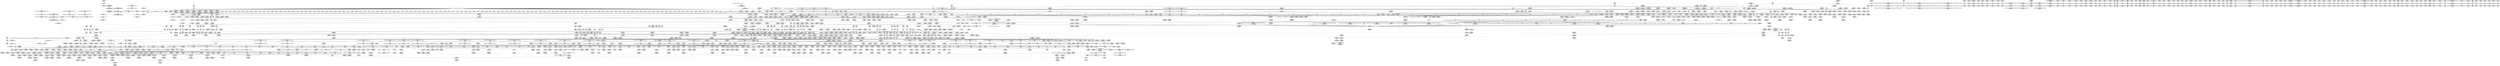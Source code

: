 digraph {
	CE0x72a4cf0 [shape=record,shape=Mrecord,label="{CE0x72a4cf0|tomoyo_mount_acl:if.then4}"]
	CE0x58eca90 [shape=record,shape=Mrecord,label="{CE0x58eca90|__llvm_gcov_indirect_counter_increment114:tmp3|*SummSource*}"]
	CE0x563ab20 [shape=record,shape=Mrecord,label="{CE0x563ab20|tomoyo_mount_acl:tmp87|security/tomoyo/mount.c,132}"]
	CE0x5887430 [shape=record,shape=Mrecord,label="{CE0x5887430|0:_%struct.tomoyo_obj_info*,_24:_%struct.tomoyo_path_info*,_32:_%struct.tomoyo_path_info*,_40:_%struct.tomoyo_path_info*,_48:_i64,_56:_i32,_72:_i8,_:_CMRE_28,29_}"]
	CE0x7200ba0 [shape=record,shape=Mrecord,label="{CE0x7200ba0|tomoyo_mount_acl:tmp41|security/tomoyo/mount.c,112|*SummSource*}"]
	CE0x72982a0 [shape=record,shape=Mrecord,label="{CE0x72982a0|tomoyo_mount_acl:if.then19|*SummSink*}"]
	CE0x71de340 [shape=record,shape=Mrecord,label="{CE0x71de340|tomoyo_mount_acl:tmp139|security/tomoyo/mount.c,173}"]
	CE0x5b22f70 [shape=record,shape=Mrecord,label="{CE0x5b22f70|_ret_void|*SummSink*}"]
	CE0x482ee80 [shape=record,shape=Mrecord,label="{CE0x482ee80|tomoyo_mount_acl:tmp104|security/tomoyo/mount.c,144|*SummSink*}"]
	CE0x5963e40 [shape=record,shape=Mrecord,label="{CE0x5963e40|tomoyo_fill_path_info:entry|*SummSource*}"]
	CE0x7288b50 [shape=record,shape=Mrecord,label="{CE0x7288b50|tomoyo_mount_acl:if.end69|*SummSink*}"]
	CE0x47c9580 [shape=record,shape=Mrecord,label="{CE0x47c9580|GLOBAL:tomoyo_audit_mount_log|*Constant*}"]
	CE0x57ea290 [shape=record,shape=Mrecord,label="{CE0x57ea290|i32_47|*Constant*}"]
	CE0x7209230 [shape=record,shape=Mrecord,label="{CE0x7209230|tomoyo_mount_acl:tmp90|security/tomoyo/mount.c,133|*SummSource*}"]
	CE0x57e9a40 [shape=record,shape=Mrecord,label="{CE0x57e9a40|tomoyo_const_part_length:tmp14|security/tomoyo/util.c,626}"]
	CE0x71d99d0 [shape=record,shape=Mrecord,label="{CE0x71d99d0|i8**_getelementptr_inbounds_(_7_x_i8*_,_7_x_i8*_*_tomoyo_mounts,_i32_0,_i64_4)|*Constant*|*SummSink*}"]
	CE0x72488c0 [shape=record,shape=Mrecord,label="{CE0x72488c0|tomoyo_mount_acl:tmp52|security/tomoyo/mount.c,118}"]
	CE0x4a199f0 [shape=record,shape=Mrecord,label="{CE0x4a199f0|tomoyo_const_part_length:filename.addr.0|*SummSink*}"]
	CE0x5ae20d0 [shape=record,shape=Mrecord,label="{CE0x5ae20d0|i64*_getelementptr_inbounds_(_63_x_i64_,_63_x_i64_*___llvm_gcov_ctr1275,_i64_0,_i64_26)|*Constant*|*SummSink*}"]
	CE0x563acf0 [shape=record,shape=Mrecord,label="{CE0x563acf0|tomoyo_mount_acl:tmp87|security/tomoyo/mount.c,132|*SummSink*}"]
	CE0x4a39ed0 [shape=record,shape=Mrecord,label="{CE0x4a39ed0|tomoyo_const_part_length:tmp5|security/tomoyo/util.c,624}"]
	CE0x727ca60 [shape=record,shape=Mrecord,label="{CE0x727ca60|VOIDTB_TE:_CE_306,307_}"]
	CE0x585f640 [shape=record,shape=Mrecord,label="{CE0x585f640|i64*_getelementptr_inbounds_(_31_x_i64_,_31_x_i64_*___llvm_gcov_ctr43150,_i64_0,_i64_27)|*Constant*|*SummSink*}"]
	CE0x57a9260 [shape=record,shape=Mrecord,label="{CE0x57a9260|tomoyo_const_part_length:conv24|security/tomoyo/util.c,644}"]
	CE0x72a1610 [shape=record,shape=Mrecord,label="{CE0x72a1610|tomoyo_mount_acl:if.end5}"]
	CE0x55ef7a0 [shape=record,shape=Mrecord,label="{CE0x55ef7a0|i8*_null|*Constant*}"]
	CE0x594bcd0 [shape=record,shape=Mrecord,label="{CE0x594bcd0|i64*_getelementptr_inbounds_(_63_x_i64_,_63_x_i64_*___llvm_gcov_ctr1275,_i64_0,_i64_43)|*Constant*}"]
	CE0x479d530 [shape=record,shape=Mrecord,label="{CE0x479d530|tomoyo_audit_mount_log:param4|security/tomoyo/mount.c,33|*SummSource*}"]
	CE0x49a11a0 [shape=record,shape=Mrecord,label="{CE0x49a11a0|tomoyo_const_part_length:incdec.ptr10|security/tomoyo/util.c,640}"]
	CE0x55c8ff0 [shape=record,shape=Mrecord,label="{CE0x55c8ff0|VOIDTB_TE:_CE_272,280_}"]
	CE0x562a710 [shape=record,shape=Mrecord,label="{CE0x562a710|tomoyo_audit_mount_log:type|security/tomoyo/mount.c,33|*SummSink*}"]
	CE0x55f0d80 [shape=record,shape=Mrecord,label="{CE0x55f0d80|i32_-12|*Constant*|*SummSink*}"]
	CE0x59631b0 [shape=record,shape=Mrecord,label="{CE0x59631b0|tomoyo_fill_path_info:tmp5|security/tomoyo/util.c,667}"]
	CE0x6fc55a0 [shape=record,shape=Mrecord,label="{CE0x6fc55a0|tomoyo_mount_acl:tmp117|security/tomoyo/mount.c,152}"]
	CE0x5641ac0 [shape=record,shape=Mrecord,label="{CE0x5641ac0|0:_%struct.tomoyo_obj_info*,_24:_%struct.tomoyo_path_info*,_32:_%struct.tomoyo_path_info*,_40:_%struct.tomoyo_path_info*,_48:_i64,_56:_i32,_72:_i8,_:_CMRE_38,39_}"]
	CE0x5891480 [shape=record,shape=Mrecord,label="{CE0x5891480|i64*_getelementptr_inbounds_(_63_x_i64_,_63_x_i64_*___llvm_gcov_ctr1275,_i64_0,_i64_3)|*Constant*|*SummSource*}"]
	CE0x72a9040 [shape=record,shape=Mrecord,label="{CE0x72a9040|COLLAPSED:_GCMRE___llvm_gcov_ctr1275_internal_global_63_x_i64_zeroinitializer:_elem_0:default:}"]
	CE0x57e9c40 [shape=record,shape=Mrecord,label="{CE0x57e9c40|tomoyo_const_part_length:tmp14|security/tomoyo/util.c,626|*SummSource*}"]
	CE0x3af75a0 [shape=record,shape=Mrecord,label="{CE0x3af75a0|tomoyo_mount_acl:tmp140|security/tomoyo/mount.c,173|*SummSource*}"]
	CE0x572b800 [shape=record,shape=Mrecord,label="{CE0x572b800|VOIDTB_TE:_CE_170,171_}"]
	CE0x5890b00 [shape=record,shape=Mrecord,label="{CE0x5890b00|tomoyo_mount_acl:tmp9|security/tomoyo/mount.c,95|*SummSource*}"]
	CE0x3b23b40 [shape=record,shape=Mrecord,label="{CE0x3b23b40|i64*_null|*Constant*}"]
	CE0x72b90d0 [shape=record,shape=Mrecord,label="{CE0x72b90d0|VOIDTB_TE:_CE_144,145_}"]
	CE0x585f920 [shape=record,shape=Mrecord,label="{CE0x585f920|tomoyo_mount_acl:if.end38|*SummSink*}"]
	CE0x5613570 [shape=record,shape=Mrecord,label="{CE0x5613570|i8*_getelementptr_inbounds_(_7_x_i8_,_7_x_i8_*_.str60,_i32_0,_i32_0)|*Constant*|*SummSink*}"]
	CE0x3d37a30 [shape=record,shape=Mrecord,label="{CE0x3d37a30|tomoyo_fill_path_info:tobool|security/tomoyo/util.c,667}"]
	CE0x58554e0 [shape=record,shape=Mrecord,label="{CE0x58554e0|i64*_getelementptr_inbounds_(_31_x_i64_,_31_x_i64_*___llvm_gcov_ctr43150,_i64_0,_i64_27)|*Constant*}"]
	CE0x586a600 [shape=record,shape=Mrecord,label="{CE0x586a600|tomoyo_audit_mount_log:flags|security/tomoyo/mount.c,34|*SummSource*}"]
	CE0x565b8a0 [shape=record,shape=Mrecord,label="{CE0x565b8a0|tomoyo_mount_acl:tmp25|security/tomoyo/mount.c,112|*SummSource*}"]
	CE0x47e0040 [shape=record,shape=Mrecord,label="{CE0x47e0040|tomoyo_mount_acl:fstype.2}"]
	CE0x58d15b0 [shape=record,shape=Mrecord,label="{CE0x58d15b0|tomoyo_audit_mount_log:entry|*SummSink*}"]
	CE0x49cb480 [shape=record,shape=Mrecord,label="{CE0x49cb480|tomoyo_mount_acl:tmp102|security/tomoyo/mount.c,144|*SummSink*}"]
	CE0x3b26340 [shape=record,shape=Mrecord,label="{CE0x3b26340|tomoyo_const_part_length:lor.lhs.false23|*SummSink*}"]
	CE0x4b314f0 [shape=record,shape=Mrecord,label="{CE0x4b314f0|i64_27|*Constant*}"]
	CE0x3964180 [shape=record,shape=Mrecord,label="{CE0x3964180|tomoyo_fill_path_info:sub|security/tomoyo/util.c,667|*SummSink*}"]
	CE0x7209330 [shape=record,shape=Mrecord,label="{CE0x7209330|tomoyo_mount_acl:tmp90|security/tomoyo/mount.c,133|*SummSink*}"]
	CE0x49a0820 [shape=record,shape=Mrecord,label="{CE0x49a0820|tomoyo_fill_path_info:tmp1|*SummSource*}"]
	CE0x3a86a40 [shape=record,shape=Mrecord,label="{CE0x3a86a40|tomoyo_fill_path_info:conv3|security/tomoyo/util.c,666|*SummSink*}"]
	CE0x5791e80 [shape=record,shape=Mrecord,label="{CE0x5791e80|tomoyo_const_part_length:tmp37|security/tomoyo/util.c,644|*SummSink*}"]
	CE0x728e920 [shape=record,shape=Mrecord,label="{CE0x728e920|tomoyo_mount_acl:if.end27|*SummSource*}"]
	CE0x4a25010 [shape=record,shape=Mrecord,label="{CE0x4a25010|tomoyo_const_part_length:tmp16|security/tomoyo/util.c,627|*SummSource*}"]
	CE0x71f1b00 [shape=record,shape=Mrecord,label="{CE0x71f1b00|tomoyo_mount_acl:tmp29|security/tomoyo/mount.c,112|*SummSource*}"]
	CE0x5893310 [shape=record,shape=Mrecord,label="{CE0x5893310|tomoyo_const_part_length:tmp51|security/tomoyo/util.c,651|*SummSink*}"]
	CE0x702a960 [shape=record,shape=Mrecord,label="{CE0x702a960|i64_35|*Constant*|*SummSource*}"]
	CE0x721e710 [shape=record,shape=Mrecord,label="{CE0x721e710|tomoyo_mount_acl:tmp46|security/tomoyo/mount.c,117}"]
	CE0x72a25b0 [shape=record,shape=Mrecord,label="{CE0x72a25b0|tomoyo_mount_acl:if.else43}"]
	CE0x580c070 [shape=record,shape=Mrecord,label="{CE0x580c070|_ret_i32_%error.0,_!dbg_!39072|security/tomoyo/mount.c,174|*SummSource*}"]
	CE0x5b902a0 [shape=record,shape=Mrecord,label="{CE0x5b902a0|tomoyo_audit_mount_log:tmp6|security/tomoyo/mount.c,32}"]
	CE0x71cb7c0 [shape=record,shape=Mrecord,label="{CE0x71cb7c0|tomoyo_mount_acl:tmp22|security/tomoyo/mount.c,110}"]
	CE0x71ff630 [shape=record,shape=Mrecord,label="{CE0x71ff630|tomoyo_mount_acl:tmp40|security/tomoyo/mount.c,115|*SummSink*}"]
	CE0x659cb40 [shape=record,shape=Mrecord,label="{CE0x659cb40|tomoyo_fill_path_info:tmp8|security/tomoyo/util.c,667}"]
	CE0x48638b0 [shape=record,shape=Mrecord,label="{CE0x48638b0|tomoyo_const_part_length:incdec.ptr7|security/tomoyo/util.c,631|*SummSink*}"]
	CE0x566c730 [shape=record,shape=Mrecord,label="{CE0x566c730|_call_void_tomoyo_fill_path_info(%struct.tomoyo_path_info*_%rdir)_#9,_!dbg_!38940|security/tomoyo/mount.c,107}"]
	CE0x7229fe0 [shape=record,shape=Mrecord,label="{CE0x7229fe0|tomoyo_mount_acl:flags|Function::tomoyo_mount_acl&Arg::flags::}"]
	CE0x6f64bf0 [shape=record,shape=Mrecord,label="{CE0x6f64bf0|_call_void_path_put(%struct.path*_%path173)_#9,_!dbg_!39070|security/tomoyo/mount.c,172|*SummSource*}"]
	CE0x55ae8c0 [shape=record,shape=Mrecord,label="{CE0x55ae8c0|GLOBAL:__llvm_gcov_global_state_pred45|Global_var:__llvm_gcov_global_state_pred45}"]
	CE0x5771500 [shape=record,shape=Mrecord,label="{CE0x5771500|tomoyo_const_part_length:cmp21|security/tomoyo/util.c,644|*SummSink*}"]
	CE0x5989010 [shape=record,shape=Mrecord,label="{CE0x5989010|tomoyo_mount_acl:tmp133|security/tomoyo/mount.c,171|*SummSource*}"]
	CE0x6fc63b0 [shape=record,shape=Mrecord,label="{CE0x6fc63b0|tomoyo_const_part_length:tmp48|security/tomoyo/util.c,649|*SummSource*}"]
	CE0x5664cf0 [shape=record,shape=Mrecord,label="{CE0x5664cf0|tomoyo_mount_acl:tmp22|security/tomoyo/mount.c,110|*SummSource*}"]
	CE0x57e9ea0 [shape=record,shape=Mrecord,label="{CE0x57e9ea0|tomoyo_fill_path_info:conv4|security/tomoyo/util.c,667}"]
	CE0x3ae8350 [shape=record,shape=Mrecord,label="{CE0x3ae8350|tomoyo_fill_path_info:call2|security/tomoyo/util.c,666|*SummSource*}"]
	CE0x5b56110 [shape=record,shape=Mrecord,label="{CE0x5b56110|tomoyo_mount_acl:call2|security/tomoyo/mount.c,101|*SummSink*}"]
	CE0x6f64970 [shape=record,shape=Mrecord,label="{CE0x6f64970|tomoyo_mount_acl:path173|security/tomoyo/mount.c,172}"]
	CE0x5b99f00 [shape=record,shape=Mrecord,label="{CE0x5b99f00|tomoyo_const_part_length:sw.bb9}"]
	CE0x577b6a0 [shape=record,shape=Mrecord,label="{CE0x577b6a0|i64_22|*Constant*}"]
	CE0x4a24040 [shape=record,shape=Mrecord,label="{CE0x4a24040|tomoyo_const_part_length:tmp6|security/tomoyo/util.c,625}"]
	CE0x48d1560 [shape=record,shape=Mrecord,label="{CE0x48d1560|tomoyo_const_part_length:conv11|security/tomoyo/util.c,641|*SummSink*}"]
	CE0x7257e10 [shape=record,shape=Mrecord,label="{CE0x7257e10|tomoyo_mount_acl:tmp50|security/tomoyo/mount.c,117|*SummSource*}"]
	CE0x584a290 [shape=record,shape=Mrecord,label="{CE0x584a290|i64_41|*Constant*}"]
	CE0x5880320 [shape=record,shape=Mrecord,label="{CE0x5880320|0:_%struct.tomoyo_obj_info*,_24:_%struct.tomoyo_path_info*,_32:_%struct.tomoyo_path_info*,_40:_%struct.tomoyo_path_info*,_48:_i64,_56:_i32,_72:_i8,_:_CMRE_52,53_}"]
	CE0x55c9f70 [shape=record,shape=Mrecord,label="{CE0x55c9f70|tomoyo_const_part_length:while.body|*SummSource*}"]
	CE0x5a004e0 [shape=record,shape=Mrecord,label="{CE0x5a004e0|__llvm_gcov_indirect_counter_increment114:bb|*SummSink*}"]
	CE0x4a2ed10 [shape=record,shape=Mrecord,label="{CE0x4a2ed10|tomoyo_mount_acl:tmp101|security/tomoyo/mount.c,142|*SummSource*}"]
	CE0x58e17f0 [shape=record,shape=Mrecord,label="{CE0x58e17f0|tomoyo_mount_acl:tmp99|security/tomoyo/mount.c,139}"]
	CE0x7229e70 [shape=record,shape=Mrecord,label="{CE0x7229e70|tomoyo_mount_acl:flags64|security/tomoyo/mount.c,159|*SummSource*}"]
	CE0x71c5240 [shape=record,shape=Mrecord,label="{CE0x71c5240|tomoyo_mount_acl:tmp21|security/tomoyo/mount.c,110}"]
	CE0x3b235e0 [shape=record,shape=Mrecord,label="{CE0x3b235e0|tomoyo_mount_acl:tmp131|security/tomoyo/mount.c,168|*SummSource*}"]
	CE0x47f7a00 [shape=record,shape=Mrecord,label="{CE0x47f7a00|i8*_getelementptr_inbounds_(_27_x_i8_,_27_x_i8_*_.str870,_i32_0,_i32_0)|*Constant*}"]
	CE0x4a3e240 [shape=record,shape=Mrecord,label="{CE0x4a3e240|i64_38|*Constant*|*SummSource*}"]
	CE0x5b1e2b0 [shape=record,shape=Mrecord,label="{CE0x5b1e2b0|tomoyo_mount_acl:tmp105|security/tomoyo/mount.c,144|*SummSink*}"]
	CE0x6f3dee0 [shape=record,shape=Mrecord,label="{CE0x6f3dee0|tomoyo_audit_mount_log:tmp7|security/tomoyo/mount.c,32}"]
	CE0x5a888b0 [shape=record,shape=Mrecord,label="{CE0x5a888b0|i64_33|*Constant*}"]
	CE0x594ee90 [shape=record,shape=Mrecord,label="{CE0x594ee90|tomoyo_mount_acl:tmp7|security/tomoyo/mount.c,94}"]
	CE0x71fa060 [shape=record,shape=Mrecord,label="{CE0x71fa060|tomoyo_mount_acl:tmp33|security/tomoyo/mount.c,113|*SummSource*}"]
	CE0x5929a70 [shape=record,shape=Mrecord,label="{CE0x5929a70|__llvm_gcov_indirect_counter_increment114:tmp|*SummSource*}"]
	CE0x3ae8040 [shape=record,shape=Mrecord,label="{CE0x3ae8040|tomoyo_fill_path_info:conv|security/tomoyo/util.c,664|*SummSink*}"]
	CE0x6fa5ef0 [shape=record,shape=Mrecord,label="{CE0x6fa5ef0|i64_54|*Constant*}"]
	CE0x47ec820 [shape=record,shape=Mrecord,label="{CE0x47ec820|tomoyo_fill_path_info:const_len6|security/tomoyo/util.c,668|*SummSource*}"]
	CE0x55dd260 [shape=record,shape=Mrecord,label="{CE0x55dd260|i64_53|*Constant*}"]
	CE0x3af0df0 [shape=record,shape=Mrecord,label="{CE0x3af0df0|tomoyo_mount_acl:tmp80|security/tomoyo/mount.c,130|*SummSink*}"]
	CE0x7229ee0 [shape=record,shape=Mrecord,label="{CE0x7229ee0|tomoyo_mount_acl:flags64|security/tomoyo/mount.c,159|*SummSink*}"]
	CE0x586a1f0 [shape=record,shape=Mrecord,label="{CE0x586a1f0|tomoyo_audit_mount_log:mount8|security/tomoyo/mount.c,34|*SummSource*}"]
	CE0x5653f70 [shape=record,shape=Mrecord,label="{CE0x5653f70|tomoyo_mount_acl:tmp25|security/tomoyo/mount.c,112|*SummSink*}"]
	CE0x48cbd50 [shape=record,shape=Mrecord,label="{CE0x48cbd50|tomoyo_const_part_length:tmp12|security/tomoyo/util.c,626|*SummSource*}"]
	CE0x5b22da0 [shape=record,shape=Mrecord,label="{CE0x5b22da0|i64**_getelementptr_inbounds_(_3_x_i64*_,_3_x_i64*_*___llvm_gcda_edge_table44,_i64_0,_i64_1)|*Constant*|*SummSink*}"]
	CE0x5661c10 [shape=record,shape=Mrecord,label="{CE0x5661c10|i8**_getelementptr_inbounds_(_7_x_i8*_,_7_x_i8*_*_tomoyo_mounts,_i32_0,_i64_6)|*Constant*|*SummSource*}"]
	CE0x55ed220 [shape=record,shape=Mrecord,label="{CE0x55ed220|tomoyo_const_part_length:if.end18|*SummSource*}"]
	CE0x56f60b0 [shape=record,shape=Mrecord,label="{CE0x56f60b0|tomoyo_const_part_length:if.end|*SummSource*}"]
	CE0x72094a0 [shape=record,shape=Mrecord,label="{CE0x72094a0|tomoyo_mount_acl:tmp91|security/tomoyo/mount.c,133}"]
	CE0x3d19050 [shape=record,shape=Mrecord,label="{CE0x3d19050|_ret_void}"]
	CE0x3af6f00 [shape=record,shape=Mrecord,label="{CE0x3af6f00|tomoyo_fill_path_info:call|security/tomoyo/util.c,664}"]
	CE0x56e3b90 [shape=record,shape=Mrecord,label="{CE0x56e3b90|0:_%struct.tomoyo_obj_info*,_24:_%struct.tomoyo_path_info*,_32:_%struct.tomoyo_path_info*,_40:_%struct.tomoyo_path_info*,_48:_i64,_56:_i32,_72:_i8,_:_CMRE_57,58_}"]
	CE0x709d5e0 [shape=record,shape=Mrecord,label="{CE0x709d5e0|i64_59|*Constant*|*SummSource*}"]
	CE0x72ab2b0 [shape=record,shape=Mrecord,label="{CE0x72ab2b0|tomoyo_mount_acl:tmp59|security/tomoyo/mount.c,122|*SummSource*}"]
	CE0x5addfb0 [shape=record,shape=Mrecord,label="{CE0x5addfb0|_call_void_tomoyo_fill_path_info(%struct.tomoyo_path_info*_%rtype)_#9,_!dbg_!38928|security/tomoyo/mount.c,97|*SummSource*}"]
	CE0x49b4a00 [shape=record,shape=Mrecord,label="{CE0x49b4a00|tomoyo_mount_acl:need_dev.0|*SummSink*}"]
	CE0x5882340 [shape=record,shape=Mrecord,label="{CE0x5882340|VOIDTB_TE:_CE_315,316_}"]
	CE0x56ae1a0 [shape=record,shape=Mrecord,label="{CE0x56ae1a0|16:_%struct.dentry*,_:_SCMRE_1,5_|*MultipleSource*|security/tomoyo/mount.c,79|security/tomoyo/mount.c, 79|security/tomoyo/mount.c, 80|security/tomoyo/mount.c,79}"]
	CE0x47f77a0 [shape=record,shape=Mrecord,label="{CE0x47f77a0|GLOBAL:tomoyo_supervisor|*Constant*|*SummSink*}"]
	CE0x59200e0 [shape=record,shape=Mrecord,label="{CE0x59200e0|i32_-1|*Constant*}"]
	CE0x4758780 [shape=record,shape=Mrecord,label="{CE0x4758780|tomoyo_mount_acl:tmp72}"]
	CE0x55a8d20 [shape=record,shape=Mrecord,label="{CE0x55a8d20|tomoyo_mount_acl:tmp74|*SummSink*}"]
	CE0x3db7410 [shape=record,shape=Mrecord,label="{CE0x3db7410|tomoyo_mount_acl:param59|security/tomoyo/mount.c,158|*SummSource*}"]
	CE0x6fc5ec0 [shape=record,shape=Mrecord,label="{CE0x6fc5ec0|i64**_getelementptr_inbounds_(_3_x_i64*_,_3_x_i64*_*___llvm_gcda_edge_table44,_i64_0,_i64_0)|*Constant*}"]
	CE0x4b41150 [shape=record,shape=Mrecord,label="{CE0x4b41150|__llvm_gcov_indirect_counter_increment114:counters|Function::__llvm_gcov_indirect_counter_increment114&Arg::counters::}"]
	CE0x6fba050 [shape=record,shape=Mrecord,label="{CE0x6fba050|tomoyo_mount_acl:tmp136|security/tomoyo/mount.c,171|*SummSource*}"]
	CE0x586a400 [shape=record,shape=Mrecord,label="{CE0x586a400|tomoyo_audit_mount_log:flags|security/tomoyo/mount.c,34}"]
	CE0x5b06bb0 [shape=record,shape=Mrecord,label="{CE0x5b06bb0|GLOBAL:tomoyo_const_part_length|*Constant*}"]
	CE0x4b41600 [shape=record,shape=Mrecord,label="{CE0x4b41600|i64**_getelementptr_inbounds_(_3_x_i64*_,_3_x_i64*_*___llvm_gcda_edge_table44,_i64_0,_i64_1)|*Constant*}"]
	CE0x7003900 [shape=record,shape=Mrecord,label="{CE0x7003900|tomoyo_mount_acl:tmp114|*SummSink*}"]
	CE0x5a8a480 [shape=record,shape=Mrecord,label="{CE0x5a8a480|tomoyo_mount_acl:tmp64|security/tomoyo/mount.c,123|*SummSource*}"]
	CE0x5b22f00 [shape=record,shape=Mrecord,label="{CE0x5b22f00|_ret_void|*SummSource*}"]
	CE0x5893860 [shape=record,shape=Mrecord,label="{CE0x5893860|tomoyo_const_part_length:retval.0|*SummSink*}"]
	CE0x3a80330 [shape=record,shape=Mrecord,label="{CE0x3a80330|tomoyo_audit_mount_log:mount2|security/tomoyo/mount.c,32|*SummSink*}"]
	CE0x588edd0 [shape=record,shape=Mrecord,label="{CE0x588edd0|tomoyo_mount_acl:tmp8|security/tomoyo/mount.c,95}"]
	CE0x47e7fa0 [shape=record,shape=Mrecord,label="{CE0x47e7fa0|_call_void_tomoyo_fill_path_info(%struct.tomoyo_path_info*_%rdev)_#9,_!dbg_!39024|security/tomoyo/mount.c,153|*SummSink*}"]
	CE0x3a80480 [shape=record,shape=Mrecord,label="{CE0x3a80480|tomoyo_audit_mount_log:dir|security/tomoyo/mount.c,32}"]
	CE0x5b99810 [shape=record,shape=Mrecord,label="{CE0x5b99810|tomoyo_audit_mount_log:tmp10|security/tomoyo/mount.c,34|*SummSink*}"]
	CE0x49a0130 [shape=record,shape=Mrecord,label="{CE0x49a0130|GLOBAL:__llvm_gcov_ctr28130|Global_var:__llvm_gcov_ctr28130|*SummSource*}"]
	CE0x57205f0 [shape=record,shape=Mrecord,label="{CE0x57205f0|tomoyo_const_part_length:tmp30|security/tomoyo/util.c,641|*SummSource*}"]
	CE0x3af1340 [shape=record,shape=Mrecord,label="{CE0x3af1340|tomoyo_mount_acl:dev_name|Function::tomoyo_mount_acl&Arg::dev_name::}"]
	CE0x5973690 [shape=record,shape=Mrecord,label="{CE0x5973690|tomoyo_mount_acl:tmp118|security/tomoyo/mount.c,161}"]
	CE0x6fc5a60 [shape=record,shape=Mrecord,label="{CE0x6fc5a60|tomoyo_mount_acl:tmp117|security/tomoyo/mount.c,152|*SummSink*}"]
	CE0x3a7ff00 [shape=record,shape=Mrecord,label="{CE0x3a7ff00|tomoyo_fill_path_info:bb|*SummSink*}"]
	CE0x55cfef0 [shape=record,shape=Mrecord,label="{CE0x55cfef0|tomoyo_mount_acl:if.end74|*SummSource*}"]
	CE0x726f2a0 [shape=record,shape=Mrecord,label="{CE0x726f2a0|tomoyo_const_part_length:while.end|*SummSource*}"]
	CE0x4871c60 [shape=record,shape=Mrecord,label="{CE0x4871c60|tomoyo_const_part_length:tmp11|security/tomoyo/util.c,626|*SummSource*}"]
	CE0x48deef0 [shape=record,shape=Mrecord,label="{CE0x48deef0|i32_2|*Constant*|*SummSource*}"]
	CE0x5a0c5c0 [shape=record,shape=Mrecord,label="{CE0x5a0c5c0|tomoyo_mount_acl:fs_flags|security/tomoyo/mount.c,126}"]
	CE0x57dfd60 [shape=record,shape=Mrecord,label="{CE0x57dfd60|VOIDTB_TE:_CE_195,196_}"]
	CE0x659c6b0 [shape=record,shape=Mrecord,label="{CE0x659c6b0|tomoyo_const_part_length:while.cond|*SummSource*}"]
	CE0x702b750 [shape=record,shape=Mrecord,label="{CE0x702b750|tomoyo_mount_acl:tmp125|security/tomoyo/mount.c,163|*SummSource*}"]
	CE0x72b1e50 [shape=record,shape=Mrecord,label="{CE0x72b1e50|i64_25|*Constant*|*SummSource*}"]
	CE0x71fb840 [shape=record,shape=Mrecord,label="{CE0x71fb840|i64*_getelementptr_inbounds_(_63_x_i64_,_63_x_i64_*___llvm_gcov_ctr1275,_i64_0,_i64_18)|*Constant*|*SummSource*}"]
	CE0x5898ae0 [shape=record,shape=Mrecord,label="{CE0x5898ae0|i64_2|*Constant*|*SummSource*}"]
	CE0x4a8cce0 [shape=record,shape=Mrecord,label="{CE0x4a8cce0|tomoyo_mount_acl:tmp118|security/tomoyo/mount.c,161|*SummSink*}"]
	CE0x59bb210 [shape=record,shape=Mrecord,label="{CE0x59bb210|i64_44|*Constant*|*SummSource*}"]
	CE0x4793b10 [shape=record,shape=Mrecord,label="{CE0x4793b10|i32_49|*Constant*|*SummSource*}"]
	CE0x6f61960 [shape=record,shape=Mrecord,label="{CE0x6f61960|tomoyo_mount_acl:tmp116|security/tomoyo/mount.c,152|*SummSource*}"]
	CE0x71fb440 [shape=record,shape=Mrecord,label="{CE0x71fb440|tomoyo_mount_acl:tmp33|security/tomoyo/mount.c,113}"]
	CE0x3a97620 [shape=record,shape=Mrecord,label="{CE0x3a97620|GLOBAL:kfree|*Constant*|*SummSink*}"]
	CE0x58e1480 [shape=record,shape=Mrecord,label="{CE0x58e1480|tomoyo_mount_acl:tmp98|security/tomoyo/mount.c,139|*SummSource*}"]
	CE0x71d97d0 [shape=record,shape=Mrecord,label="{CE0x71d97d0|tomoyo_mount_acl:tmp58|security/tomoyo/mount.c,119|*SummSource*}"]
	CE0x5820980 [shape=record,shape=Mrecord,label="{CE0x5820980|tomoyo_mount_acl:tmp108|security/tomoyo/mount.c,147|*SummSink*}"]
	CE0x48fc2a0 [shape=record,shape=Mrecord,label="{CE0x48fc2a0|i32_0|*Constant*}"]
	CE0x48cb540 [shape=record,shape=Mrecord,label="{CE0x48cb540|tomoyo_const_part_length:add29|security/tomoyo/util.c,646|*SummSink*}"]
	CE0x56227d0 [shape=record,shape=Mrecord,label="{CE0x56227d0|_call_void___llvm_gcov_indirect_counter_increment114(i32*___llvm_gcov_global_state_pred45,_i64**_getelementptr_inbounds_(_3_x_i64*_,_3_x_i64*_*___llvm_gcda_edge_table44,_i64_0,_i64_1)),_!dbg_!38927|security/tomoyo/util.c,634|*SummSource*}"]
	CE0x72a7350 [shape=record,shape=Mrecord,label="{CE0x72a7350|tomoyo_mount_acl:tmp26|security/tomoyo/mount.c,112}"]
	CE0x48cb690 [shape=record,shape=Mrecord,label="{CE0x48cb690|tomoyo_const_part_length:inc|security/tomoyo/util.c,628}"]
	CE0x5962ba0 [shape=record,shape=Mrecord,label="{CE0x5962ba0|VOIDTB_TE:_CE_175,176_}"]
	CE0x71de510 [shape=record,shape=Mrecord,label="{CE0x71de510|i64*_getelementptr_inbounds_(_63_x_i64_,_63_x_i64_*___llvm_gcov_ctr1275,_i64_0,_i64_62)|*Constant*|*SummSink*}"]
	CE0x477c0f0 [shape=record,shape=Mrecord,label="{CE0x477c0f0|VOIDTB_TE:_CE_160,161_}"]
	CE0x4a1ea80 [shape=record,shape=Mrecord,label="{CE0x4a1ea80|tomoyo_const_part_length:tmp19|security/tomoyo/util.c,628|*SummSource*}"]
	CE0x4a19b80 [shape=record,shape=Mrecord,label="{CE0x4a19b80|i32_1|*Constant*}"]
	CE0x709d030 [shape=record,shape=Mrecord,label="{CE0x709d030|__llvm_gcov_indirect_counter_increment114:exit|*SummSource*}"]
	CE0x49d23a0 [shape=record,shape=Mrecord,label="{CE0x49d23a0|tomoyo_const_part_length:add|security/tomoyo/util.c,634|*SummSource*}"]
	CE0x71e5040 [shape=record,shape=Mrecord,label="{CE0x71e5040|tomoyo_mount_acl:tmp36|security/tomoyo/mount.c,114|*SummSource*}"]
	CE0x55edbb0 [shape=record,shape=Mrecord,label="{CE0x55edbb0|i32_49|*Constant*}"]
	CE0x587c1e0 [shape=record,shape=Mrecord,label="{CE0x587c1e0|i32_0|*Constant*}"]
	CE0x3a97690 [shape=record,shape=Mrecord,label="{CE0x3a97690|GLOBAL:kfree|*Constant*|*SummSource*}"]
	CE0x72a6ea0 [shape=record,shape=Mrecord,label="{CE0x72a6ea0|tomoyo_mount_acl:if.then4|*SummSink*}"]
	CE0x71ddff0 [shape=record,shape=Mrecord,label="{CE0x71ddff0|GLOBAL:path_put|*Constant*|*SummSink*}"]
	CE0x499cea0 [shape=record,shape=Mrecord,label="{CE0x499cea0|tomoyo_const_part_length:entry|*SummSource*}"]
	CE0x55936d0 [shape=record,shape=Mrecord,label="{CE0x55936d0|tomoyo_const_part_length:tmp1|*SummSink*}"]
	CE0x5b67650 [shape=record,shape=Mrecord,label="{CE0x5b67650|tomoyo_mount_acl:tmp66|security/tomoyo/mount.c,126|*SummSource*}"]
	CE0x3af10e0 [shape=record,shape=Mrecord,label="{CE0x3af10e0|tomoyo_mount_acl:tmp81|security/tomoyo/mount.c,130|*SummSource*}"]
	CE0x55f0fe0 [shape=record,shape=Mrecord,label="{CE0x55f0fe0|i32_-2|*Constant*}"]
	CE0x71ddd10 [shape=record,shape=Mrecord,label="{CE0x71ddd10|tomoyo_mount_acl:tmp37|security/tomoyo/mount.c,114|*SummSink*}"]
	CE0x7295b80 [shape=record,shape=Mrecord,label="{CE0x7295b80|i8_0|*Constant*|*SummSource*}"]
	CE0x729c2c0 [shape=record,shape=Mrecord,label="{CE0x729c2c0|16:_%struct.dentry*,_:_SCMRE_40,168_|*MultipleSource*|security/tomoyo/mount.c,79|security/tomoyo/mount.c, 79|security/tomoyo/mount.c, 80|security/tomoyo/mount.c,79}"]
	CE0x4888820 [shape=record,shape=Mrecord,label="{CE0x4888820|__llvm_gcov_indirect_counter_increment114:tmp6|*SummSink*}"]
	CE0x5631830 [shape=record,shape=Mrecord,label="{CE0x5631830|i32_-1|*Constant*|*SummSink*}"]
	CE0x566d9e0 [shape=record,shape=Mrecord,label="{CE0x566d9e0|tomoyo_mount_acl:tmp22|security/tomoyo/mount.c,110|*SummSink*}"]
	CE0x49a0a10 [shape=record,shape=Mrecord,label="{CE0x49a0a10|_call_void_mcount()_#3}"]
	CE0x71d68b0 [shape=record,shape=Mrecord,label="{CE0x71d68b0|tomoyo_mount_acl:tmp36|security/tomoyo/mount.c,114|*SummSink*}"]
	CE0x55743a0 [shape=record,shape=Mrecord,label="{CE0x55743a0|VOIDTB_TE:_CE_191,192_}"]
	CE0x5867b00 [shape=record,shape=Mrecord,label="{CE0x5867b00|VOIDTB_TE:_CE_313,314_}"]
	CE0x5b55bc0 [shape=record,shape=Mrecord,label="{CE0x5b55bc0|i64_34|*Constant*}"]
	CE0x5884480 [shape=record,shape=Mrecord,label="{CE0x5884480|GLOBAL:tomoyo_encode|*Constant*|*SummSink*}"]
	CE0x4758fa0 [shape=record,shape=Mrecord,label="{CE0x4758fa0|GLOBAL:put_filesystem|*Constant*|*SummSink*}"]
	CE0x5770bf0 [shape=record,shape=Mrecord,label="{CE0x5770bf0|tomoyo_const_part_length:conv20|security/tomoyo/util.c,644}"]
	CE0x7279930 [shape=record,shape=Mrecord,label="{CE0x7279930|_call_void_mcount()_#3|*SummSource*}"]
	CE0x56d7a90 [shape=record,shape=Mrecord,label="{CE0x56d7a90|tomoyo_mount_acl:if.end74}"]
	CE0x4793d40 [shape=record,shape=Mrecord,label="{CE0x4793d40|GLOBAL:__llvm_gcov_indirect_counter_increment114|*Constant*|*SummSink*}"]
	CE0x48d1ca0 [shape=record,shape=Mrecord,label="{CE0x48d1ca0|tomoyo_mount_acl:if.then|*SummSource*}"]
	CE0x48fcc60 [shape=record,shape=Mrecord,label="{CE0x48fcc60|i32_1|*Constant*|*SummSink*}"]
	CE0x58a0f10 [shape=record,shape=Mrecord,label="{CE0x58a0f10|tomoyo_mount_acl:tmp6|security/tomoyo/mount.c,94}"]
	CE0x71eca00 [shape=record,shape=Mrecord,label="{CE0x71eca00|tomoyo_mount_acl:tmp35|security/tomoyo/mount.c,114|*SummSink*}"]
	CE0x4a1f310 [shape=record,shape=Mrecord,label="{CE0x4a1f310|tomoyo_const_part_length:tmp9|security/tomoyo/util.c,626|*SummSource*}"]
	CE0x580bf20 [shape=record,shape=Mrecord,label="{CE0x580bf20|tomoyo_mount_acl:tmp141|security/tomoyo/mount.c,174|*SummSink*}"]
	CE0x5ae0760 [shape=record,shape=Mrecord,label="{CE0x5ae0760|i64*_getelementptr_inbounds_(_63_x_i64_,_63_x_i64_*___llvm_gcov_ctr1275,_i64_0,_i64_26)|*Constant*|*SummSource*}"]
	CE0x48d42b0 [shape=record,shape=Mrecord,label="{CE0x48d42b0|tomoyo_const_part_length:conv2|security/tomoyo/util.c,627|*SummSource*}"]
	CE0x71f7a90 [shape=record,shape=Mrecord,label="{CE0x71f7a90|tomoyo_mount_acl:tmp35|security/tomoyo/mount.c,114|*SummSource*}"]
	CE0x5ae60d0 [shape=record,shape=Mrecord,label="{CE0x5ae60d0|tomoyo_mount_acl:tmp64|security/tomoyo/mount.c,123}"]
	CE0x72ab990 [shape=record,shape=Mrecord,label="{CE0x72ab990|tomoyo_mount_acl:tmp60|security/tomoyo/mount.c,122}"]
	CE0x561b340 [shape=record,shape=Mrecord,label="{CE0x561b340|tomoyo_mount_acl:tmp73|*SummSink*}"]
	CE0x3a500e0 [shape=record,shape=Mrecord,label="{CE0x3a500e0|VOIDTB_TE:_CE_192,193_}"]
	CE0x55b6180 [shape=record,shape=Mrecord,label="{CE0x55b6180|tomoyo_mount_acl:if.end51|*SummSource*}"]
	CE0x5b06a30 [shape=record,shape=Mrecord,label="{CE0x5b06a30|tomoyo_fill_path_info:call2|security/tomoyo/util.c,666|*SummSink*}"]
	CE0x5b903a0 [shape=record,shape=Mrecord,label="{CE0x5b903a0|tomoyo_fill_path_info:tmp|*SummSink*}"]
	CE0x49b69a0 [shape=record,shape=Mrecord,label="{CE0x49b69a0|tomoyo_const_part_length:if.end28}"]
	CE0x5682aa0 [shape=record,shape=Mrecord,label="{CE0x5682aa0|tomoyo_mount_acl:tmp121|security/tomoyo/mount.c,163|*SummSource*}"]
	CE0x4a14d00 [shape=record,shape=Mrecord,label="{CE0x4a14d00|tomoyo_fill_path_info:tmp10|*SummSink*}"]
	CE0x7297c70 [shape=record,shape=Mrecord,label="{CE0x7297c70|tomoyo_mount_acl:if.end42|*SummSink*}"]
	CE0x5620040 [shape=record,shape=Mrecord,label="{CE0x5620040|tomoyo_audit_mount_log:tmp|*SummSink*}"]
	CE0x54f0120 [shape=record,shape=Mrecord,label="{CE0x54f0120|tomoyo_fill_path_info:hash|security/tomoyo/util.c,669}"]
	CE0x482fc40 [shape=record,shape=Mrecord,label="{CE0x482fc40|tomoyo_mount_acl:cmp66|security/tomoyo/mount.c,163}"]
	CE0x589e9f0 [shape=record,shape=Mrecord,label="{CE0x589e9f0|tomoyo_mount_acl:tmp5|security/tomoyo/mount.c,94}"]
	CE0x58d1820 [shape=record,shape=Mrecord,label="{CE0x58d1820|tomoyo_audit_mount_log:r|Function::tomoyo_audit_mount_log&Arg::r::}"]
	CE0x48debd0 [shape=record,shape=Mrecord,label="{CE0x48debd0|tomoyo_mount_acl:tmp91|security/tomoyo/mount.c,133|*SummSink*}"]
	CE0x4a60ac0 [shape=record,shape=Mrecord,label="{CE0x4a60ac0|tomoyo_mount_acl:tmp71|security/tomoyo/mount.c,128}"]
	CE0x709d650 [shape=record,shape=Mrecord,label="{CE0x709d650|i64_59|*Constant*|*SummSink*}"]
	CE0x7298a90 [shape=record,shape=Mrecord,label="{CE0x7298a90|VOIDTB_TE:_CE_24,40_}"]
	CE0x56f5b90 [shape=record,shape=Mrecord,label="{CE0x56f5b90|i32_48|*Constant*|*SummSource*}"]
	CE0x49d2dd0 [shape=record,shape=Mrecord,label="{CE0x49d2dd0|tomoyo_mount_acl:if.then32|*SummSource*}"]
	CE0x5898ee0 [shape=record,shape=Mrecord,label="{CE0x5898ee0|i8*_null|*Constant*|*SummSource*}"]
	CE0x71ff530 [shape=record,shape=Mrecord,label="{CE0x71ff530|tomoyo_mount_acl:tmp40|security/tomoyo/mount.c,115|*SummSource*}"]
	CE0x704b680 [shape=record,shape=Mrecord,label="{CE0x704b680|i64_36|*Constant*|*SummSink*}"]
	CE0x3b9dcb0 [shape=record,shape=Mrecord,label="{CE0x3b9dcb0|tomoyo_mount_acl:tmp14|security/tomoyo/mount.c,102|*SummSink*}"]
	CE0x6fa3d70 [shape=record,shape=Mrecord,label="{CE0x6fa3d70|VOIDTB_TE:_CE_308,309_}"]
	CE0x4923cf0 [shape=record,shape=Mrecord,label="{CE0x4923cf0|tomoyo_const_part_length:tmp15|security/tomoyo/util.c,627|*SummSink*}"]
	CE0x3b28c50 [shape=record,shape=Mrecord,label="{CE0x3b28c50|i64_27|*Constant*|*SummSink*}"]
	CE0x71feaa0 [shape=record,shape=Mrecord,label="{CE0x71feaa0|tomoyo_mount_acl:tmp40|security/tomoyo/mount.c,115}"]
	CE0x58208b0 [shape=record,shape=Mrecord,label="{CE0x58208b0|i64_48|*Constant*|*SummSource*}"]
	CE0x577bc80 [shape=record,shape=Mrecord,label="{CE0x577bc80|tomoyo_const_part_length:tmp36|security/tomoyo/util.c,644|*SummSource*}"]
	CE0x7281620 [shape=record,shape=Mrecord,label="{CE0x7281620|tomoyo_mount_acl:if.end}"]
	CE0x5973980 [shape=record,shape=Mrecord,label="{CE0x5973980|tomoyo_mount_acl:tmp119|security/tomoyo/mount.c,161}"]
	CE0x58c3d90 [shape=record,shape=Mrecord,label="{CE0x58c3d90|VOIDTB_TE:_CE_196,197_}"]
	CE0x6f3dc80 [shape=record,shape=Mrecord,label="{CE0x6f3dc80|tomoyo_audit_mount_log:name3|security/tomoyo/mount.c,32|*SummSource*}"]
	CE0x4825820 [shape=record,shape=Mrecord,label="{CE0x4825820|tomoyo_fill_path_info:arrayidx|security/tomoyo/util.c,667}"]
	CE0x72aa740 [shape=record,shape=Mrecord,label="{CE0x72aa740|tomoyo_mount_acl:rdev|security/tomoyo/mount.c, 86}"]
	CE0x49c22f0 [shape=record,shape=Mrecord,label="{CE0x49c22f0|VOIDTB_TE:_CE_207,208_}"]
	CE0x55935a0 [shape=record,shape=Mrecord,label="{CE0x55935a0|_call_void_mcount()_#3}"]
	CE0x584a500 [shape=record,shape=Mrecord,label="{CE0x584a500|tomoyo_mount_acl:tmp94|security/tomoyo/mount.c,138|*SummSource*}"]
	CE0x709d7e0 [shape=record,shape=Mrecord,label="{CE0x709d7e0|tomoyo_mount_acl:tmp133|security/tomoyo/mount.c,171}"]
	CE0x5a0be60 [shape=record,shape=Mrecord,label="{CE0x5a0be60|tomoyo_mount_acl:fs_flags|security/tomoyo/mount.c,126|*SummSource*}"]
	CE0x6fc67f0 [shape=record,shape=Mrecord,label="{CE0x6fc67f0|tomoyo_const_part_length:tmp48|security/tomoyo/util.c,649|*SummSink*}"]
	CE0x5915e70 [shape=record,shape=Mrecord,label="{CE0x5915e70|tomoyo_mount_acl:tmp123|security/tomoyo/mount.c,163|*SummSink*}"]
	"CONST[source:1(input),value:2(dynamic)][purpose:{object}][SrcIdx:14]"
	CE0x3a8fc00 [shape=record,shape=Mrecord,label="{CE0x3a8fc00|tomoyo_mount_acl:type61|security/tomoyo/mount.c,158}"]
	CE0x495c520 [shape=record,shape=Mrecord,label="{CE0x495c520|tomoyo_const_part_length:tmp51|security/tomoyo/util.c,651}"]
	CE0x5736370 [shape=record,shape=Mrecord,label="{CE0x5736370|tomoyo_const_part_length:tmp33|security/tomoyo/util.c,642|*SummSource*}"]
	CE0x4b522f0 [shape=record,shape=Mrecord,label="{CE0x4b522f0|0:_%struct.tomoyo_obj_info*,_24:_%struct.tomoyo_path_info*,_32:_%struct.tomoyo_path_info*,_40:_%struct.tomoyo_path_info*,_48:_i64,_56:_i32,_72:_i8,_:_CMRE_62,63_}"]
	CE0x729b760 [shape=record,shape=Mrecord,label="{CE0x729b760|16:_%struct.dentry*,_:_SCMRE_24,32_|*MultipleSource*|security/tomoyo/mount.c,79|security/tomoyo/mount.c, 79|security/tomoyo/mount.c, 80|security/tomoyo/mount.c,79}"]
	CE0x71fc140 [shape=record,shape=Mrecord,label="{CE0x71fc140|tomoyo_mount_acl:cmp13|security/tomoyo/mount.c,115|*SummSource*}"]
	CE0x589dff0 [shape=record,shape=Mrecord,label="{CE0x589dff0|i64_0|*Constant*|*SummSink*}"]
	CE0x48bfa40 [shape=record,shape=Mrecord,label="{CE0x48bfa40|tomoyo_mount_acl:dev_name.addr.0|*SummSource*}"]
	CE0x4755a70 [shape=record,shape=Mrecord,label="{CE0x4755a70|tomoyo_mount_acl:param62|security/tomoyo/mount.c,159|*SummSource*}"]
	CE0x3da4f30 [shape=record,shape=Mrecord,label="{CE0x3da4f30|tomoyo_const_part_length:tmp18|security/tomoyo/util.c,627}"]
	CE0x483a4a0 [shape=record,shape=Mrecord,label="{CE0x483a4a0|i64*_getelementptr_inbounds_(_5_x_i64_,_5_x_i64_*___llvm_gcov_ctr28130,_i64_0,_i64_3)|*Constant*|*SummSink*}"]
	CE0x71f3f80 [shape=record,shape=Mrecord,label="{CE0x71f3f80|tomoyo_mount_acl:tmp29|security/tomoyo/mount.c,112}"]
	CE0x4a87800 [shape=record,shape=Mrecord,label="{CE0x4a87800|VOIDTB_TE:_CE_180,181_}"]
	CE0x571b140 [shape=record,shape=Mrecord,label="{CE0x571b140|tomoyo_const_part_length:tmp29|security/tomoyo/util.c,641|*SummSource*}"]
	CE0x5b57d10 [shape=record,shape=Mrecord,label="{CE0x5b57d10|GLOBAL:tomoyo_realpath_from_path|*Constant*|*SummSink*}"]
	CE0x5965ce0 [shape=record,shape=Mrecord,label="{CE0x5965ce0|tomoyo_fill_path_info:ptr|Function::tomoyo_fill_path_info&Arg::ptr::|*SummSource*}"]
	CE0x71fc440 [shape=record,shape=Mrecord,label="{CE0x71fc440|tomoyo_mount_acl:cmp13|security/tomoyo/mount.c,115|*SummSink*}"]
	CE0x3add620 [shape=record,shape=Mrecord,label="{CE0x3add620|0:_%struct.tomoyo_obj_info*,_24:_%struct.tomoyo_path_info*,_32:_%struct.tomoyo_path_info*,_40:_%struct.tomoyo_path_info*,_48:_i64,_56:_i32,_72:_i8,_:_CMRE_43,44_}"]
	CE0x48cbea0 [shape=record,shape=Mrecord,label="{CE0x48cbea0|tomoyo_const_part_length:tmp12|security/tomoyo/util.c,626|*SummSink*}"]
	CE0x47ca880 [shape=record,shape=Mrecord,label="{CE0x47ca880|i64*_getelementptr_inbounds_(_63_x_i64_,_63_x_i64_*___llvm_gcov_ctr1275,_i64_0,_i64_61)|*Constant*|*SummSource*}"]
	CE0x6f619d0 [shape=record,shape=Mrecord,label="{CE0x6f619d0|tomoyo_mount_acl:tmp116|security/tomoyo/mount.c,152|*SummSink*}"]
	CE0x71d58a0 [shape=record,shape=Mrecord,label="{CE0x71d58a0|i64_10|*Constant*|*SummSource*}"]
	CE0x48927f0 [shape=record,shape=Mrecord,label="{CE0x48927f0|VOIDTB_TE:_CE_163,164_}"]
	CE0x3963f20 [shape=record,shape=Mrecord,label="{CE0x3963f20|tomoyo_fill_path_info:idxprom|security/tomoyo/util.c,667}"]
	CE0x4a155b0 [shape=record,shape=Mrecord,label="{CE0x4a155b0|tomoyo_fill_path_info:tmp12|security/tomoyo/util.c,667}"]
	CE0x479d8f0 [shape=record,shape=Mrecord,label="{CE0x479d8f0|tomoyo_audit_mount_log:mount5|security/tomoyo/mount.c,33|*SummSource*}"]
	CE0x4a15260 [shape=record,shape=Mrecord,label="{CE0x4a15260|tomoyo_fill_path_info:tmp11|security/tomoyo/util.c,667}"]
	CE0x55b4880 [shape=record,shape=Mrecord,label="{CE0x55b4880|_call_void_mcount()_#3}"]
	CE0x565cbe0 [shape=record,shape=Mrecord,label="{CE0x565cbe0|tomoyo_mount_acl:tmp15|security/tomoyo/mount.c,102|*SummSink*}"]
	CE0x587e900 [shape=record,shape=Mrecord,label="{CE0x587e900|VOIDTB_TE:_CE_318,319_}"]
	CE0x56c1750 [shape=record,shape=Mrecord,label="{CE0x56c1750|tomoyo_const_part_length:if.end6|*SummSource*}"]
	CE0x478f9a0 [shape=record,shape=Mrecord,label="{CE0x478f9a0|tomoyo_const_part_length:if.then5}"]
	CE0x4a45210 [shape=record,shape=Mrecord,label="{CE0x4a45210|tomoyo_fill_path_info:is_dir|security/tomoyo/util.c,667|*SummSource*}"]
	CE0x567ce60 [shape=record,shape=Mrecord,label="{CE0x567ce60|tomoyo_mount_acl:tmp112|security/tomoyo/mount.c,148|*SummSource*}"]
	CE0x58ecf80 [shape=record,shape=Mrecord,label="{CE0x58ecf80|i64*_getelementptr_inbounds_(_31_x_i64_,_31_x_i64_*___llvm_gcov_ctr43150,_i64_0,_i64_16)|*Constant*|*SummSource*}"]
	CE0x496d9f0 [shape=record,shape=Mrecord,label="{CE0x496d9f0|tomoyo_mount_acl:tmp84|security/tomoyo/mount.c,132|*SummSink*}"]
	CE0x55985a0 [shape=record,shape=Mrecord,label="{CE0x55985a0|tomoyo_mount_acl:tmp111|security/tomoyo/mount.c,147}"]
	CE0x5a0e2b0 [shape=record,shape=Mrecord,label="{CE0x5a0e2b0|0:_%struct.tomoyo_obj_info*,_24:_%struct.tomoyo_path_info*,_32:_%struct.tomoyo_path_info*,_40:_%struct.tomoyo_path_info*,_48:_i64,_56:_i32,_72:_i8,_:_CMRE_54,55_}"]
	CE0x704b320 [shape=record,shape=Mrecord,label="{CE0x704b320|tomoyo_mount_acl:tobool33|security/tomoyo/mount.c,132|*SummSink*}"]
	CE0x47ca9d0 [shape=record,shape=Mrecord,label="{CE0x47ca9d0|tomoyo_mount_acl:tmp137|security/tomoyo/mount.c,172|*SummSink*}"]
	CE0x7111c30 [shape=record,shape=Mrecord,label="{CE0x7111c30|VOIDTB_TE:_CE_307,308_}"]
	CE0x588fdd0 [shape=record,shape=Mrecord,label="{CE0x588fdd0|tomoyo_mount_acl:tmp9|security/tomoyo/mount.c,95}"]
	CE0x3af6c80 [shape=record,shape=Mrecord,label="{CE0x3af6c80|tomoyo_fill_path_info:tmp2|*LoadInst*|security/tomoyo/util.c,663|*SummSource*}"]
	CE0x6fa6250 [shape=record,shape=Mrecord,label="{CE0x6fa6250|tomoyo_mount_acl:tmp120|security/tomoyo/mount.c,163}"]
	CE0x55a8cb0 [shape=record,shape=Mrecord,label="{CE0x55a8cb0|i64*_getelementptr_inbounds_(_63_x_i64_,_63_x_i64_*___llvm_gcov_ctr1275,_i64_0,_i64_31)|*Constant*|*SummSink*}"]
	CE0x56742f0 [shape=record,shape=Mrecord,label="{CE0x56742f0|i64_7|*Constant*}"]
	CE0x47ca3d0 [shape=record,shape=Mrecord,label="{CE0x47ca3d0|i64*_getelementptr_inbounds_(_63_x_i64_,_63_x_i64_*___llvm_gcov_ctr1275,_i64_0,_i64_61)|*Constant*}"]
	CE0x3a80890 [shape=record,shape=Mrecord,label="{CE0x3a80890|_call_void_mcount()_#3|*SummSink*}"]
	CE0x3b0c7b0 [shape=record,shape=Mrecord,label="{CE0x3b0c7b0|tomoyo_audit_mount_log:tmp9|security/tomoyo/mount.c,33|*SummSink*}"]
	CE0x556cfb0 [shape=record,shape=Mrecord,label="{CE0x556cfb0|tomoyo_const_part_length:tmp20|security/tomoyo/util.c,628}"]
	CE0x5963510 [shape=record,shape=Mrecord,label="{CE0x5963510|tomoyo_fill_path_info:tmp6|security/tomoyo/util.c,667|*SummSource*}"]
	CE0x48d7950 [shape=record,shape=Mrecord,label="{CE0x48d7950|VOIDTB_TE:_CE_201,202_}"]
	CE0x5660210 [shape=record,shape=Mrecord,label="{CE0x5660210|i64*_getelementptr_inbounds_(_63_x_i64_,_63_x_i64_*___llvm_gcov_ctr1275,_i64_0,_i64_6)|*Constant*|*SummSource*}"]
	CE0x72a8f40 [shape=record,shape=Mrecord,label="{CE0x72a8f40|i64_13|*Constant*}"]
	CE0x55f1110 [shape=record,shape=Mrecord,label="{CE0x55f1110|i32_-2|*Constant*|*SummSink*}"]
	CE0x48d1b90 [shape=record,shape=Mrecord,label="{CE0x48d1b90|tomoyo_const_part_length:cmp12|security/tomoyo/util.c,641|*SummSource*}"]
	CE0x5670e20 [shape=record,shape=Mrecord,label="{CE0x5670e20|tomoyo_mount_acl:cmp|security/tomoyo/mount.c,110}"]
	CE0x4a14b40 [shape=record,shape=Mrecord,label="{CE0x4a14b40|tomoyo_fill_path_info:tmp10}"]
	CE0x702ba60 [shape=record,shape=Mrecord,label="{CE0x702ba60|tomoyo_mount_acl:tmp125|security/tomoyo/mount.c,163|*SummSink*}"]
	CE0x5b99960 [shape=record,shape=Mrecord,label="{CE0x5b99960|tomoyo_audit_mount_log:call|security/tomoyo/mount.c,30}"]
	CE0x4a606e0 [shape=record,shape=Mrecord,label="{CE0x4a606e0|i64*_getelementptr_inbounds_(_63_x_i64_,_63_x_i64_*___llvm_gcov_ctr1275,_i64_0,_i64_29)|*Constant*|*SummSink*}"]
	CE0x4a23da0 [shape=record,shape=Mrecord,label="{CE0x4a23da0|tomoyo_const_part_length:tmp5|security/tomoyo/util.c,624|*SummSource*}"]
	CE0x6efcd10 [shape=record,shape=Mrecord,label="{CE0x6efcd10|tomoyo_audit_mount_log:param|security/tomoyo/mount.c,31|*SummSink*}"]
	CE0x5884180 [shape=record,shape=Mrecord,label="{CE0x5884180|0:_i8*,_8:_i32,_12:_i16,_14:_i8,_15:_i8,_:_SCMRE_12,14_|*MultipleSource*|security/tomoyo/mount.c, 87|security/tomoyo/mount.c, 86|security/tomoyo/mount.c, 85|security/tomoyo/mount.c,96}"]
	CE0x3b26740 [shape=record,shape=Mrecord,label="{CE0x3b26740|tomoyo_fill_path_info:bb}"]
	CE0x48a6e10 [shape=record,shape=Mrecord,label="{CE0x48a6e10|tomoyo_mount_acl:tmp130|security/tomoyo/mount.c,168|*SummSink*}"]
	CE0x492e6a0 [shape=record,shape=Mrecord,label="{CE0x492e6a0|tomoyo_const_part_length:cmp3|security/tomoyo/util.c,627}"]
	CE0x5b23100 [shape=record,shape=Mrecord,label="{CE0x5b23100|i64*_null|*Constant*|*SummSource*}"]
	CE0x729fc10 [shape=record,shape=Mrecord,label="{CE0x729fc10|tomoyo_mount_acl:tobool22|security/tomoyo/mount.c,122}"]
	CE0x5935df0 [shape=record,shape=Mrecord,label="{CE0x5935df0|tomoyo_const_part_length:entry|*SummSink*}"]
	CE0x6fe4050 [shape=record,shape=Mrecord,label="{CE0x6fe4050|GLOBAL:kern_path|*Constant*|*SummSource*}"]
	CE0x6591130 [shape=record,shape=Mrecord,label="{CE0x6591130|tomoyo_const_part_length:return|*SummSink*}"]
	CE0x580c7e0 [shape=record,shape=Mrecord,label="{CE0x580c7e0|tomoyo_mount_acl:if.else|*SummSink*}"]
	CE0x4862da0 [shape=record,shape=Mrecord,label="{CE0x4862da0|tomoyo_const_part_length:sw.bb|*SummSink*}"]
	CE0x587b690 [shape=record,shape=Mrecord,label="{CE0x587b690|i32_8|*Constant*|*SummSource*}"]
	CE0x7254100 [shape=record,shape=Mrecord,label="{CE0x7254100|i64_19|*Constant*|*SummSource*}"]
	CE0x70debe0 [shape=record,shape=Mrecord,label="{CE0x70debe0|i64*_getelementptr_inbounds_(_63_x_i64_,_63_x_i64_*___llvm_gcov_ctr1275,_i64_0,_i64_39)|*Constant*}"]
	CE0x5964140 [shape=record,shape=Mrecord,label="{CE0x5964140|GLOBAL:tomoyo_fill_path_info|*Constant*|*SummSink*}"]
	CE0x599baf0 [shape=record,shape=Mrecord,label="{CE0x599baf0|tomoyo_mount_acl:tmp124|security/tomoyo/mount.c,163|*SummSink*}"]
	CE0x58e1ad0 [shape=record,shape=Mrecord,label="{CE0x58e1ad0|tomoyo_mount_acl:tmp99|security/tomoyo/mount.c,139|*SummSource*}"]
	CE0x5666900 [shape=record,shape=Mrecord,label="{CE0x5666900|tomoyo_mount_acl:tobool48|security/tomoyo/mount.c,147|*SummSink*}"]
	CE0x561af60 [shape=record,shape=Mrecord,label="{CE0x561af60|i64*_getelementptr_inbounds_(_63_x_i64_,_63_x_i64_*___llvm_gcov_ctr1275,_i64_0,_i64_30)|*Constant*|*SummSink*}"]
	CE0x49b9670 [shape=record,shape=Mrecord,label="{CE0x49b9670|tomoyo_fill_path_info:is_patterned|security/tomoyo/util.c,668|*SummSource*}"]
	CE0x58ece40 [shape=record,shape=Mrecord,label="{CE0x58ece40|tomoyo_const_part_length:tmp22|security/tomoyo/util.c,634|*SummSource*}"]
	CE0x5a4ae50 [shape=record,shape=Mrecord,label="{CE0x5a4ae50|i32_5|*Constant*|*SummSource*}"]
	CE0x6fa8f20 [shape=record,shape=Mrecord,label="{CE0x6fa8f20|tomoyo_mount_acl:tmp83|security/tomoyo/mount.c,132|*SummSink*}"]
	CE0x48bfc20 [shape=record,shape=Mrecord,label="{CE0x48bfc20|tomoyo_mount_acl:call47|security/tomoyo/mount.c,146}"]
	CE0x5820580 [shape=record,shape=Mrecord,label="{CE0x5820580|i64_48|*Constant*|*SummSink*}"]
	CE0x470da80 [shape=record,shape=Mrecord,label="{CE0x470da80|VOIDTB_TE:_CE_158,159_}"]
	CE0x727c320 [shape=record,shape=Mrecord,label="{CE0x727c320|tomoyo_mount_acl:if.then41|*SummSink*}"]
	CE0x5878a40 [shape=record,shape=Mrecord,label="{CE0x5878a40|i32_4|*Constant*}"]
	CE0x5b354f0 [shape=record,shape=Mrecord,label="{CE0x5b354f0|_call_void_tomoyo_check_acl(%struct.tomoyo_request_info*_%r,_i1_(%struct.tomoyo_request_info*,_%struct.tomoyo_acl_info*)*_tomoyo_check_mount_acl)_#9,_!dbg_!39050|security/tomoyo/mount.c,161|*SummSink*}"]
	CE0x56c1660 [shape=record,shape=Mrecord,label="{CE0x56c1660|tomoyo_const_part_length:if.end6}"]
	CE0x5882440 [shape=record,shape=Mrecord,label="{CE0x5882440|VOIDTB_TE:_CE_316,317_}"]
	CE0x5b6a620 [shape=record,shape=Mrecord,label="{CE0x5b6a620|0:_i8*,_8:_i32,_12:_i16,_14:_i8,_15:_i8,_:_SCMRE_8,12_|*MultipleSource*|security/tomoyo/mount.c, 87|security/tomoyo/mount.c, 86|security/tomoyo/mount.c, 85|security/tomoyo/mount.c,96}"]
	CE0x4a607c0 [shape=record,shape=Mrecord,label="{CE0x4a607c0|tomoyo_mount_acl:tmp70|security/tomoyo/mount.c,128|*SummSink*}"]
	CE0x4a08d70 [shape=record,shape=Mrecord,label="{CE0x4a08d70|i64_18|*Constant*}"]
	CE0x55a8d90 [shape=record,shape=Mrecord,label="{CE0x55a8d90|tomoyo_mount_acl:tmp75}"]
	CE0x55f40d0 [shape=record,shape=Mrecord,label="{CE0x55f40d0|i32_50|*Constant*}"]
	CE0x72909d0 [shape=record,shape=Mrecord,label="{CE0x72909d0|tomoyo_mount_acl:lor.lhs.false17|*SummSink*}"]
	CE0x72060f0 [shape=record,shape=Mrecord,label="{CE0x72060f0|tomoyo_mount_acl:tmp43|security/tomoyo/mount.c,112|*SummSink*}"]
	CE0x3b66d60 [shape=record,shape=Mrecord,label="{CE0x3b66d60|tomoyo_mount_acl:tmp69|security/tomoyo/mount.c,126|*SummSource*}"]
	CE0x5969370 [shape=record,shape=Mrecord,label="{CE0x5969370|tomoyo_mount_acl:path2|security/tomoyo/mount.c,100|*SummSource*}"]
	CE0x48cb830 [shape=record,shape=Mrecord,label="{CE0x48cb830|tomoyo_const_part_length:inc|security/tomoyo/util.c,628|*SummSource*}"]
	CE0x561f850 [shape=record,shape=Mrecord,label="{CE0x561f850|tomoyo_audit_mount_log:param1|security/tomoyo/mount.c,32|*SummSource*}"]
	CE0x5b91ad0 [shape=record,shape=Mrecord,label="{CE0x5b91ad0|tomoyo_mount_acl:tmp110|security/tomoyo/mount.c,147}"]
	CE0x7226dc0 [shape=record,shape=Mrecord,label="{CE0x7226dc0|tomoyo_mount_acl:tmp57|security/tomoyo/mount.c,119|*SummSource*}"]
	CE0x56f58e0 [shape=record,shape=Mrecord,label="{CE0x56f58e0|i32_50|*Constant*|*SummSink*}"]
	CE0x4756020 [shape=record,shape=Mrecord,label="{CE0x4756020|i64*_getelementptr_inbounds_(_63_x_i64_,_63_x_i64_*___llvm_gcov_ctr1275,_i64_0,_i64_52)|*Constant*|*SummSource*}"]
	CE0x5b23170 [shape=record,shape=Mrecord,label="{CE0x5b23170|i64*_null|*Constant*|*SummSink*}"]
	CE0x7295160 [shape=record,shape=Mrecord,label="{CE0x7295160|tomoyo_mount_acl:tmp3|security/tomoyo/mount.c,79|*SummSource*}"]
	CE0x7292ee0 [shape=record,shape=Mrecord,label="{CE0x7292ee0|tomoyo_mount_acl:if.end46}"]
	CE0x3db6df0 [shape=record,shape=Mrecord,label="{CE0x3db6df0|tomoyo_mount_acl:dir58|security/tomoyo/mount.c,157|*SummSource*}"]
	CE0x48399d0 [shape=record,shape=Mrecord,label="{CE0x48399d0|_call_void_path_put(%struct.path*_%path173)_#9,_!dbg_!39070|security/tomoyo/mount.c,172|*SummSink*}"]
	CE0x729d590 [shape=record,shape=Mrecord,label="{CE0x729d590|tomoyo_mount_acl:tobool22|security/tomoyo/mount.c,122|*SummSink*}"]
	CE0x6fc6250 [shape=record,shape=Mrecord,label="{CE0x6fc6250|i64**_getelementptr_inbounds_(_3_x_i64*_,_3_x_i64*_*___llvm_gcda_edge_table44,_i64_0,_i64_0)|*Constant*|*SummSink*}"]
	CE0x55fd2d0 [shape=record,shape=Mrecord,label="{CE0x55fd2d0|tomoyo_audit_mount_log:tmp7|security/tomoyo/mount.c,32|*SummSource*}"]
	CE0x721ed10 [shape=record,shape=Mrecord,label="{CE0x721ed10|tomoyo_mount_acl:tmp45|security/tomoyo/mount.c,117}"]
	CE0x49ebd70 [shape=record,shape=Mrecord,label="{CE0x49ebd70|tomoyo_mount_acl:tmp100|security/tomoyo/mount.c,142|*SummSink*}"]
	CE0x56fc7b0 [shape=record,shape=Mrecord,label="{CE0x56fc7b0|tomoyo_const_part_length:tmp25|security/tomoyo/util.c,641|*SummSink*}"]
	CE0x5720c80 [shape=record,shape=Mrecord,label="{CE0x5720c80|tomoyo_const_part_length:tmp31|security/tomoyo/util.c,641|*SummSink*}"]
	CE0x65912e0 [shape=record,shape=Mrecord,label="{CE0x65912e0|tomoyo_const_part_length:lor.lhs.false23|*SummSource*}"]
	CE0x49b45f0 [shape=record,shape=Mrecord,label="{CE0x49b45f0|tomoyo_mount_acl:tmp71|security/tomoyo/mount.c,128|*SummSource*}"]
	CE0x47ca4e0 [shape=record,shape=Mrecord,label="{CE0x47ca4e0|tomoyo_mount_acl:tmp137|security/tomoyo/mount.c,172}"]
	CE0x47e80b0 [shape=record,shape=Mrecord,label="{CE0x47e80b0|tomoyo_mount_acl:param_type|security/tomoyo/mount.c,154|*SummSink*}"]
	CE0x574b3a0 [shape=record,shape=Mrecord,label="{CE0x574b3a0|tomoyo_const_part_length:tmp34|security/tomoyo/util.c,642|*SummSink*}"]
	CE0x71ddaf0 [shape=record,shape=Mrecord,label="{CE0x71ddaf0|tomoyo_mount_acl:tmp38|security/tomoyo/mount.c,114|*SummSource*}"]
	CE0x7270db0 [shape=record,shape=Mrecord,label="{CE0x7270db0|tomoyo_mount_acl:if.then68|*SummSource*}"]
	CE0x71e4550 [shape=record,shape=Mrecord,label="{CE0x71e4550|tomoyo_mount_acl:tmp28|security/tomoyo/mount.c,112}"]
	CE0x56f5810 [shape=record,shape=Mrecord,label="{CE0x56f5810|i32_50|*Constant*|*SummSource*}"]
	CE0x4a25160 [shape=record,shape=Mrecord,label="{CE0x4a25160|tomoyo_const_part_length:tmp16|security/tomoyo/util.c,627|*SummSink*}"]
	CE0x499d160 [shape=record,shape=Mrecord,label="{CE0x499d160|0:_%struct.tomoyo_obj_info*,_24:_%struct.tomoyo_path_info*,_32:_%struct.tomoyo_path_info*,_40:_%struct.tomoyo_path_info*,_48:_i64,_56:_i32,_72:_i8,_:_CMRE_47,48_}"]
	CE0x556e5f0 [shape=record,shape=Mrecord,label="{CE0x556e5f0|VOIDTB_TE:_CE_194,195_}"]
	CE0x482ed70 [shape=record,shape=Mrecord,label="{CE0x482ed70|tomoyo_mount_acl:tmp104|security/tomoyo/mount.c,144|*SummSource*}"]
	CE0x71d5eb0 [shape=record,shape=Mrecord,label="{CE0x71d5eb0|i64_10|*Constant*}"]
	CE0x49b4740 [shape=record,shape=Mrecord,label="{CE0x49b4740|tomoyo_mount_acl:tmp71|security/tomoyo/mount.c,128|*SummSink*}"]
	CE0x704b480 [shape=record,shape=Mrecord,label="{CE0x704b480|i64_36|*Constant*|*SummSource*}"]
	CE0x3aba560 [shape=record,shape=Mrecord,label="{CE0x3aba560|VOIDTB_TE:_CE_214,215_}"]
	CE0x559b460 [shape=record,shape=Mrecord,label="{CE0x559b460|tomoyo_mount_acl:fstype.0|*SummSource*}"]
	CE0x47f7b00 [shape=record,shape=Mrecord,label="{CE0x47f7b00|i8*_getelementptr_inbounds_(_27_x_i8_,_27_x_i8_*_.str870,_i32_0,_i32_0)|*Constant*|*SummSource*}"]
	CE0x47f7650 [shape=record,shape=Mrecord,label="{CE0x47f7650|GLOBAL:tomoyo_supervisor|*Constant*}"]
	CE0x4a466c0 [shape=record,shape=Mrecord,label="{CE0x4a466c0|VOIDTB_TE:_CE_222,223_}"]
	CE0x6fa5da0 [shape=record,shape=Mrecord,label="{CE0x6fa5da0|tomoyo_mount_acl:tmp120|security/tomoyo/mount.c,163|*SummSink*}"]
	CE0x7249960 [shape=record,shape=Mrecord,label="{CE0x7249960|i64_21|*Constant*|*SummSource*}"]
	CE0x577b980 [shape=record,shape=Mrecord,label="{CE0x577b980|tomoyo_const_part_length:tmp37|security/tomoyo/util.c,644}"]
	CE0x48a6d10 [shape=record,shape=Mrecord,label="{CE0x48a6d10|tomoyo_mount_acl:tmp130|security/tomoyo/mount.c,168|*SummSource*}"]
	CE0x5b99750 [shape=record,shape=Mrecord,label="{CE0x5b99750|tomoyo_audit_mount_log:tmp10|security/tomoyo/mount.c,34}"]
	CE0x499cda0 [shape=record,shape=Mrecord,label="{CE0x499cda0|tomoyo_const_part_length:entry}"]
	CE0x587ee40 [shape=record,shape=Mrecord,label="{CE0x587ee40|tomoyo_mount_acl:tobool40|security/tomoyo/mount.c,138}"]
	CE0x5897c80 [shape=record,shape=Mrecord,label="{CE0x5897c80|tomoyo_mount_acl:tmp4|security/tomoyo/mount.c,94|*SummSource*}"]
	CE0x71ecc70 [shape=record,shape=Mrecord,label="{CE0x71ecc70|tomoyo_mount_acl:cmp11|security/tomoyo/mount.c,114}"]
	CE0x496d6a0 [shape=record,shape=Mrecord,label="{CE0x496d6a0|tomoyo_mount_acl:tmp84|security/tomoyo/mount.c,132}"]
	CE0x6fdc060 [shape=record,shape=Mrecord,label="{CE0x6fdc060|tomoyo_mount_acl:mount57|security/tomoyo/mount.c,157|*SummSink*}"]
	CE0x58d41f0 [shape=record,shape=Mrecord,label="{CE0x58d41f0|tomoyo_mount_acl:tmp114|*SummSource*}"]
	CE0x3da57e0 [shape=record,shape=Mrecord,label="{CE0x3da57e0|GLOBAL:__llvm_gcov_ctr43150|Global_var:__llvm_gcov_ctr43150|*SummSource*}"]
	CE0x47f7b70 [shape=record,shape=Mrecord,label="{CE0x47f7b70|i8*_getelementptr_inbounds_(_27_x_i8_,_27_x_i8_*_.str870,_i32_0,_i32_0)|*Constant*|*SummSink*}"]
	CE0x728d020 [shape=record,shape=Mrecord,label="{CE0x728d020|tomoyo_mount_acl:if.end30|*SummSource*}"]
	CE0x5854b00 [shape=record,shape=Mrecord,label="{CE0x5854b00|tomoyo_const_part_length:tmp45|security/tomoyo/util.c,645|*SummSource*}"]
	CE0x6ffaa00 [shape=record,shape=Mrecord,label="{CE0x6ffaa00|tomoyo_mount_acl:param|security/tomoyo/mount.c,155|*SummSource*}"]
	CE0x71fb2e0 [shape=record,shape=Mrecord,label="{CE0x71fb2e0|i64_17|*Constant*}"]
	CE0x4a08d00 [shape=record,shape=Mrecord,label="{CE0x4a08d00|i64_17|*Constant*}"]
	CE0x5574950 [shape=record,shape=Mrecord,label="{CE0x5574950|tomoyo_mount_acl:path1|security/tomoyo/mount.c,136|*SummSink*}"]
	CE0x72093a0 [shape=record,shape=Mrecord,label="{CE0x72093a0|i32_2|*Constant*}"]
	CE0x5964540 [shape=record,shape=Mrecord,label="{CE0x5964540|i32_3|*Constant*|*SummSource*}"]
	CE0x5671a40 [shape=record,shape=Mrecord,label="{CE0x5671a40|tomoyo_mount_acl:tmp18|security/tomoyo/mount.c,110|*SummSink*}"]
	CE0x4923a10 [shape=record,shape=Mrecord,label="{CE0x4923a10|tomoyo_const_part_length:tmp16|security/tomoyo/util.c,627}"]
	CE0x5a6fa80 [shape=record,shape=Mrecord,label="{CE0x5a6fa80|VOIDTB_TE:_CE_176,177_}"]
	CE0x57d9810 [shape=record,shape=Mrecord,label="{CE0x57d9810|tomoyo_const_part_length:cmp25|security/tomoyo/util.c,644|*SummSource*}"]
	CE0x724c9d0 [shape=record,shape=Mrecord,label="{CE0x724c9d0|tomoyo_mount_acl:cmp18|security/tomoyo/mount.c,118|*SummSource*}"]
	CE0x4a3fe20 [shape=record,shape=Mrecord,label="{CE0x4a3fe20|tomoyo_mount_acl:if.then}"]
	CE0x5b5ce80 [shape=record,shape=Mrecord,label="{CE0x5b5ce80|i64_5|*Constant*}"]
	CE0x57a8d80 [shape=record,shape=Mrecord,label="{CE0x57a8d80|tomoyo_const_part_length:tmp39|security/tomoyo/util.c,644}"]
	CE0x7205640 [shape=record,shape=Mrecord,label="{CE0x7205640|tomoyo_mount_acl:call21|security/tomoyo/mount.c,121|*SummSource*}"]
	CE0x55a8bf0 [shape=record,shape=Mrecord,label="{CE0x55a8bf0|i64*_getelementptr_inbounds_(_63_x_i64_,_63_x_i64_*___llvm_gcov_ctr1275,_i64_0,_i64_31)|*Constant*|*SummSource*}"]
	CE0x55fd8c0 [shape=record,shape=Mrecord,label="{CE0x55fd8c0|0:_%struct.tomoyo_obj_info*,_24:_%struct.tomoyo_path_info*,_32:_%struct.tomoyo_path_info*,_40:_%struct.tomoyo_path_info*,_48:_i64,_56:_i32,_72:_i8,_:_CMRE_74,75_|*MultipleSource*|Function::tomoyo_mount_acl&Arg::r::|security/tomoyo/mount.c,90}"]
	CE0x72820f0 [shape=record,shape=Mrecord,label="{CE0x72820f0|tomoyo_mount_acl:if.end|*SummSource*}"]
	CE0x7209150 [shape=record,shape=Mrecord,label="{CE0x7209150|i64*_getelementptr_inbounds_(_63_x_i64_,_63_x_i64_*___llvm_gcov_ctr1275,_i64_0,_i64_39)|*Constant*|*SummSource*}"]
	CE0x49b91f0 [shape=record,shape=Mrecord,label="{CE0x49b91f0|tomoyo_fill_path_info:cmp8|security/tomoyo/util.c,668|*SummSink*}"]
	CE0x58553b0 [shape=record,shape=Mrecord,label="{CE0x58553b0|tomoyo_const_part_length:tmp46|security/tomoyo/util.c,646}"]
	CE0x584a130 [shape=record,shape=Mrecord,label="{CE0x584a130|tomoyo_mount_acl:tmp94|security/tomoyo/mount.c,138|*SummSink*}"]
	CE0x49c23f0 [shape=record,shape=Mrecord,label="{CE0x49c23f0|VOIDTB_TE:_CE_210,211_}"]
	CE0x48cc030 [shape=record,shape=Mrecord,label="{CE0x48cc030|tomoyo_const_part_length:tmp13|security/tomoyo/util.c,626}"]
	CE0x586a180 [shape=record,shape=Mrecord,label="{CE0x586a180|tomoyo_audit_mount_log:mount8|security/tomoyo/mount.c,34}"]
	CE0x72a4a90 [shape=record,shape=Mrecord,label="{CE0x72a4a90|tomoyo_mount_acl:if.else43|*SummSink*}"]
	CE0x55ca0d0 [shape=record,shape=Mrecord,label="{CE0x55ca0d0|tomoyo_mount_acl:if.end24|*SummSink*}"]
	CE0x55f1240 [shape=record,shape=Mrecord,label="{CE0x55f1240|i32_-19|*Constant*|*SummSource*}"]
	CE0x5661810 [shape=record,shape=Mrecord,label="{CE0x5661810|tomoyo_mount_acl:tmp16|security/tomoyo/mount.c,103|*SummSink*}"]
	CE0x4a3e1d0 [shape=record,shape=Mrecord,label="{CE0x4a3e1d0|i64_38|*Constant*|*SummSink*}"]
	CE0x7293c70 [shape=record,shape=Mrecord,label="{CE0x7293c70|tomoyo_mount_acl:if.end46|*SummSink*}"]
	CE0x478fc90 [shape=record,shape=Mrecord,label="{CE0x478fc90|tomoyo_const_part_length:if.end}"]
	CE0x727a080 [shape=record,shape=Mrecord,label="{CE0x727a080|tomoyo_mount_acl:tmp2|security/tomoyo/mount.c,79}"]
	CE0x49b2420 [shape=record,shape=Mrecord,label="{CE0x49b2420|tomoyo_audit_mount_log:mount|security/tomoyo/mount.c,31|*SummSink*}"]
	CE0x55f10a0 [shape=record,shape=Mrecord,label="{CE0x55f10a0|i32_-2|*Constant*|*SummSource*}"]
	CE0x71de660 [shape=record,shape=Mrecord,label="{CE0x71de660|_ret_i32_%error.0,_!dbg_!39072|security/tomoyo/mount.c,174}"]
	CE0x5b558e0 [shape=record,shape=Mrecord,label="{CE0x5b558e0|i64_33|*Constant*|*SummSink*}"]
	CE0x57230e0 [shape=record,shape=Mrecord,label="{CE0x57230e0|tomoyo_const_part_length:tmp33|security/tomoyo/util.c,642}"]
	CE0x5a0c6c0 [shape=record,shape=Mrecord,label="{CE0x5a0c6c0|tomoyo_mount_acl:and|security/tomoyo/mount.c,126}"]
	CE0x58910a0 [shape=record,shape=Mrecord,label="{CE0x58910a0|i64*_getelementptr_inbounds_(_63_x_i64_,_63_x_i64_*___llvm_gcov_ctr1275,_i64_0,_i64_3)|*Constant*|*SummSink*}"]
	CE0x47592d0 [shape=record,shape=Mrecord,label="{CE0x47592d0|_call_void_kfree(i8*_%call)_#9,_!dbg_!39063|security/tomoyo/mount.c,169|*SummSink*}"]
	CE0x6fa8a50 [shape=record,shape=Mrecord,label="{CE0x6fa8a50|tomoyo_mount_acl:tmp82|security/tomoyo/mount.c,132|*SummSource*}"]
	CE0x71fbc40 [shape=record,shape=Mrecord,label="{CE0x71fbc40|tomoyo_mount_acl:tmp46|security/tomoyo/mount.c,117|*SummSource*}"]
	CE0x5887530 [shape=record,shape=Mrecord,label="{CE0x5887530|0:_%struct.tomoyo_obj_info*,_24:_%struct.tomoyo_path_info*,_32:_%struct.tomoyo_path_info*,_40:_%struct.tomoyo_path_info*,_48:_i64,_56:_i32,_72:_i8,_:_CMRE_29,30_}"]
	CE0x5665710 [shape=record,shape=Mrecord,label="{CE0x5665710|tomoyo_mount_acl:tmp19|security/tomoyo/mount.c,110|*SummSink*}"]
	CE0x49f5270 [shape=record,shape=Mrecord,label="{CE0x49f5270|i64*_getelementptr_inbounds_(_63_x_i64_,_63_x_i64_*___llvm_gcov_ctr1275,_i64_0,_i64_46)|*Constant*|*SummSink*}"]
	CE0x4b318c0 [shape=record,shape=Mrecord,label="{CE0x4b318c0|tomoyo_const_part_length:tmp10|security/tomoyo/util.c,626|*SummSource*}"]
	CE0x577bc10 [shape=record,shape=Mrecord,label="{CE0x577bc10|tomoyo_const_part_length:tmp36|security/tomoyo/util.c,644}"]
	CE0x5b5f290 [shape=record,shape=Mrecord,label="{CE0x5b5f290|tomoyo_mount_acl:tmp103|security/tomoyo/mount.c,144}"]
	CE0x5881fd0 [shape=record,shape=Mrecord,label="{CE0x5881fd0|GLOBAL:tomoyo_fill_path_info|*Constant*|*SummSource*}"]
	CE0x72b9ab0 [shape=record,shape=Mrecord,label="{CE0x72b9ab0|VOIDTB_TE:_CE_146,147_}"]
	CE0x5b71f00 [shape=record,shape=Mrecord,label="{CE0x5b71f00|tomoyo_mount_acl:tmp79|security/tomoyo/mount.c,130}"]
	CE0x72978d0 [shape=record,shape=Mrecord,label="{CE0x72978d0|tomoyo_mount_acl:if.end42|*SummSource*}"]
	CE0x3b254d0 [shape=record,shape=Mrecord,label="{CE0x3b254d0|tomoyo_mount_acl:tmp132|security/tomoyo/mount.c,171|*SummSource*}"]
	CE0x47b4390 [shape=record,shape=Mrecord,label="{CE0x47b4390|tomoyo_mount_acl:tmp67|security/tomoyo/mount.c,126}"]
	CE0x5989430 [shape=record,shape=Mrecord,label="{CE0x5989430|tomoyo_mount_acl:tmp134|security/tomoyo/mount.c,171|*SummSink*}"]
	CE0x4790130 [shape=record,shape=Mrecord,label="{CE0x4790130|tomoyo_mount_acl:if.end51|*SummSink*}"]
	CE0x585f590 [shape=record,shape=Mrecord,label="{CE0x585f590|i64*_getelementptr_inbounds_(_31_x_i64_,_31_x_i64_*___llvm_gcov_ctr43150,_i64_0,_i64_27)|*Constant*|*SummSource*}"]
	CE0x5860d10 [shape=record,shape=Mrecord,label="{CE0x5860d10|tomoyo_mount_acl:requested_dev_name.1|*SummSource*}"]
	CE0x5a10a80 [shape=record,shape=Mrecord,label="{CE0x5a10a80|_call_void_kfree(i8*_%requested_dir_name.0)_#9,_!dbg_!39057|security/tomoyo/mount.c,166}"]
	CE0x5b22e10 [shape=record,shape=Mrecord,label="{CE0x5b22e10|__llvm_gcov_indirect_counter_increment114:counters|Function::__llvm_gcov_indirect_counter_increment114&Arg::counters::|*SummSink*}"]
	CE0x6f3e070 [shape=record,shape=Mrecord,label="{CE0x6f3e070|__llvm_gcov_indirect_counter_increment114:tmp1|*SummSource*}"]
	CE0x7202b20 [shape=record,shape=Mrecord,label="{CE0x7202b20|tomoyo_mount_acl:tmp44|security/tomoyo/mount.c,112|*SummSource*}"]
	CE0x72831d0 [shape=record,shape=Mrecord,label="{CE0x72831d0|tomoyo_mount_acl:if.then26|*SummSink*}"]
	CE0x3d734b0 [shape=record,shape=Mrecord,label="{CE0x3d734b0|i64*_getelementptr_inbounds_(_63_x_i64_,_63_x_i64_*___llvm_gcov_ctr1275,_i64_0,_i64_32)|*Constant*}"]
	CE0x556f5d0 [shape=record,shape=Mrecord,label="{CE0x556f5d0|tomoyo_const_part_length:tmp}"]
	CE0x7045660 [shape=record,shape=Mrecord,label="{CE0x7045660|VOIDTB_TE:_CE_183,184_}"]
	CE0x55b4770 [shape=record,shape=Mrecord,label="{CE0x55b4770|tomoyo_audit_mount_log:tmp3|*SummSource*}"]
	CE0x6f3e000 [shape=record,shape=Mrecord,label="{CE0x6f3e000|__llvm_gcov_indirect_counter_increment114:tmp1}"]
	CE0x587f680 [shape=record,shape=Mrecord,label="{CE0x587f680|0:_%struct.tomoyo_obj_info*,_24:_%struct.tomoyo_path_info*,_32:_%struct.tomoyo_path_info*,_40:_%struct.tomoyo_path_info*,_48:_i64,_56:_i32,_72:_i8,_:_CMRE_27,28_}"]
	CE0x5792390 [shape=record,shape=Mrecord,label="{CE0x5792390|tomoyo_const_part_length:tmp38|security/tomoyo/util.c,644|*SummSource*}"]
	CE0x47046c0 [shape=record,shape=Mrecord,label="{CE0x47046c0|tomoyo_fill_path_info:call11|security/tomoyo/util.c,669|*SummSource*}"]
	CE0x588c820 [shape=record,shape=Mrecord,label="{CE0x588c820|i64_5|*Constant*|*SummSink*}"]
	CE0x4886640 [shape=record,shape=Mrecord,label="{CE0x4886640|VOIDTB_TE:_CE_187,188_}"]
	CE0x6efd830 [shape=record,shape=Mrecord,label="{CE0x6efd830|i64_6|*Constant*|*SummSink*}"]
	CE0x4895070 [shape=record,shape=Mrecord,label="{CE0x4895070|_call_void_tomoyo_fill_path_info(%struct.tomoyo_path_info*_%rtype)_#9,_!dbg_!38928|security/tomoyo/mount.c,97|*SummSink*}"]
	CE0x5668520 [shape=record,shape=Mrecord,label="{CE0x5668520|tomoyo_mount_acl:tmp23|security/tomoyo/mount.c,112}"]
	CE0x5669e20 [shape=record,shape=Mrecord,label="{CE0x5669e20|tomoyo_mount_acl:tmp17|security/tomoyo/mount.c,103|*SummSink*}"]
	CE0x47bdea0 [shape=record,shape=Mrecord,label="{CE0x47bdea0|%struct.dentry*_null|*Constant*}"]
	CE0x5860670 [shape=record,shape=Mrecord,label="{CE0x5860670|tomoyo_mount_acl:requested_dev_name.1}"]
	CE0x47bdf70 [shape=record,shape=Mrecord,label="{CE0x47bdf70|tomoyo_mount_acl:path170|security/tomoyo/mount.c,171}"]
	CE0x4794540 [shape=record,shape=Mrecord,label="{CE0x4794540|tomoyo_const_part_length:bb|*SummSink*}"]
	"CONST[source:0(mediator),value:2(dynamic)][purpose:{subject}][SnkIdx:0]"
	CE0x5704580 [shape=record,shape=Mrecord,label="{CE0x5704580|tomoyo_const_part_length:conv14|security/tomoyo/util.c,641|*SummSource*}"]
	CE0x4807b20 [shape=record,shape=Mrecord,label="{CE0x4807b20|tomoyo_mount_acl:param_type|security/tomoyo/mount.c,154}"]
	CE0x49b6db0 [shape=record,shape=Mrecord,label="{CE0x49b6db0|i64_57|*Constant*}"]
	CE0x567ced0 [shape=record,shape=Mrecord,label="{CE0x567ced0|tomoyo_mount_acl:tmp112|security/tomoyo/mount.c,148|*SummSink*}"]
	CE0x5b1bf10 [shape=record,shape=Mrecord,label="{CE0x5b1bf10|tomoyo_fill_path_info:land.rhs|*SummSource*}"]
	CE0x72a5760 [shape=record,shape=Mrecord,label="{CE0x72a5760|tomoyo_mount_acl:tmp27|security/tomoyo/mount.c,112|*SummSink*}"]
	CE0x5664df0 [shape=record,shape=Mrecord,label="{CE0x5664df0|i64_8|*Constant*}"]
	CE0x72b7b20 [shape=record,shape=Mrecord,label="{CE0x72b7b20|VOIDTB_TE:_CE_64,72_}"]
	CE0x7284e30 [shape=record,shape=Mrecord,label="{CE0x7284e30|tomoyo_mount_acl:if.end50}"]
	CE0x71e8e30 [shape=record,shape=Mrecord,label="{CE0x71e8e30|tomoyo_mount_acl:tmp28|security/tomoyo/mount.c,112|*SummSink*}"]
	CE0x5562330 [shape=record,shape=Mrecord,label="{CE0x5562330|tomoyo_const_part_length:cmp|security/tomoyo/util.c,626}"]
	CE0x5b5ecb0 [shape=record,shape=Mrecord,label="{CE0x5b5ecb0|i64_45|*Constant*|*SummSink*}"]
	CE0x6fb0440 [shape=record,shape=Mrecord,label="{CE0x6fb0440|tomoyo_mount_acl:tmp68|security/tomoyo/mount.c,126|*SummSink*}"]
	CE0x48e7f50 [shape=record,shape=Mrecord,label="{CE0x48e7f50|i64_1|*Constant*}"]
	CE0x71de810 [shape=record,shape=Mrecord,label="{CE0x71de810|tomoyo_fill_path_info:tmp3|security/tomoyo/util.c,667|*SummSource*}"]
	CE0x5723590 [shape=record,shape=Mrecord,label="{CE0x5723590|i64*_getelementptr_inbounds_(_31_x_i64_,_31_x_i64_*___llvm_gcov_ctr43150,_i64_0,_i64_21)|*Constant*}"]
	CE0x4872640 [shape=record,shape=Mrecord,label="{CE0x4872640|tomoyo_fill_path_info:const_len|security/tomoyo/util.c,666|*SummSource*}"]
	CE0x7251050 [shape=record,shape=Mrecord,label="{CE0x7251050|i64_20|*Constant*|*SummSink*}"]
	CE0x49b6fe0 [shape=record,shape=Mrecord,label="{CE0x49b6fe0|tomoyo_mount_acl:tobool67|security/tomoyo/mount.c,167}"]
	CE0x4a241b0 [shape=record,shape=Mrecord,label="{CE0x4a241b0|i64_1|*Constant*|*SummSource*}"]
	CE0x4712530 [shape=record,shape=Mrecord,label="{CE0x4712530|VOIDTB_TE:_CE_159,160_}"]
	CE0x7290890 [shape=record,shape=Mrecord,label="{CE0x7290890|tomoyo_mount_acl:lor.lhs.false17|*SummSource*}"]
	CE0x3af6e10 [shape=record,shape=Mrecord,label="{CE0x3af6e10|tomoyo_fill_path_info:tmp2|*LoadInst*|security/tomoyo/util.c,663|*SummSink*}"]
	CE0x5935e90 [shape=record,shape=Mrecord,label="{CE0x5935e90|tomoyo_const_part_length:filename|Function::tomoyo_const_part_length&Arg::filename::}"]
	CE0x3a8cae0 [shape=record,shape=Mrecord,label="{CE0x3a8cae0|tomoyo_mount_acl:dev|security/tomoyo/mount.c,156|*SummSource*}"]
	CE0x580c480 [shape=record,shape=Mrecord,label="{CE0x580c480|tomoyo_fill_path_info:conv3|security/tomoyo/util.c,666|*SummSource*}"]
	CE0x5736af0 [shape=record,shape=Mrecord,label="{CE0x5736af0|tomoyo_const_part_length:tmp33|security/tomoyo/util.c,642|*SummSink*}"]
	CE0x7247130 [shape=record,shape=Mrecord,label="{CE0x7247130|tomoyo_mount_acl:tmp53|security/tomoyo/mount.c,117}"]
	CE0x3a2b3a0 [shape=record,shape=Mrecord,label="{CE0x3a2b3a0|tomoyo_mount_acl:tobool40|security/tomoyo/mount.c,138|*SummSink*}"]
	CE0x728b100 [shape=record,shape=Mrecord,label="{CE0x728b100|tomoyo_mount_acl:lor.lhs.false12|*SummSource*}"]
	CE0x71d52d0 [shape=record,shape=Mrecord,label="{CE0x71d52d0|i8**_getelementptr_inbounds_(_7_x_i8*_,_7_x_i8*_*_tomoyo_mounts,_i32_0,_i64_6)|*Constant*}"]
	CE0x6f617a0 [shape=record,shape=Mrecord,label="{CE0x6f617a0|tomoyo_mount_acl:tmp116|security/tomoyo/mount.c,152}"]
	CE0x47f8190 [shape=record,shape=Mrecord,label="{CE0x47f8190|tomoyo_const_part_length:if.then27|*SummSink*}"]
	CE0x723e420 [shape=record,shape=Mrecord,label="{CE0x723e420|tomoyo_mount_acl:tmp55|security/tomoyo/mount.c,117|*SummSource*}"]
	CE0x7287ca0 [shape=record,shape=Mrecord,label="{CE0x7287ca0|tomoyo_mount_acl:if.else15|*SummSink*}"]
	CE0x570b630 [shape=record,shape=Mrecord,label="{CE0x570b630|i64*_getelementptr_inbounds_(_5_x_i64_,_5_x_i64_*___llvm_gcov_ctr28130,_i64_0,_i64_3)|*Constant*}"]
	CE0x56f3fe0 [shape=record,shape=Mrecord,label="{CE0x56f3fe0|tomoyo_fill_path_info:tmp4|security/tomoyo/util.c,667|*SummSource*}"]
	CE0x72a6300 [shape=record,shape=Mrecord,label="{CE0x72a6300|tomoyo_mount_acl:tmp27|security/tomoyo/mount.c,112|*SummSource*}"]
	CE0x592a0b0 [shape=record,shape=Mrecord,label="{CE0x592a0b0|tomoyo_fill_path_info:tmp7|security/tomoyo/util.c,667|*SummSource*}"]
	CE0x495c6c0 [shape=record,shape=Mrecord,label="{CE0x495c6c0|tomoyo_const_part_length:tmp51|security/tomoyo/util.c,651|*SummSource*}"]
	CE0x6fe3f00 [shape=record,shape=Mrecord,label="{CE0x6fe3f00|tomoyo_mount_acl:call35|security/tomoyo/mount.c,132|*SummSink*}"]
	CE0x49245e0 [shape=record,shape=Mrecord,label="{CE0x49245e0|i64_1|*Constant*|*SummSink*}"]
	CE0x5631740 [shape=record,shape=Mrecord,label="{CE0x5631740|i32_-1|*Constant*|*SummSource*}"]
	CE0x7289580 [shape=record,shape=Mrecord,label="{CE0x7289580|tomoyo_mount_acl:out}"]
	CE0x5b55a40 [shape=record,shape=Mrecord,label="{CE0x5b55a40|tomoyo_mount_acl:tmp78|security/tomoyo/mount.c,130|*SummSink*}"]
	CE0x559b500 [shape=record,shape=Mrecord,label="{CE0x559b500|tomoyo_mount_acl:fstype.0|*SummSink*}"]
	CE0x3a866c0 [shape=record,shape=Mrecord,label="{CE0x3a866c0|tomoyo_mount_acl:tmp138|security/tomoyo/mount.c,172|*SummSink*}"]
	CE0x55ed9f0 [shape=record,shape=Mrecord,label="{CE0x55ed9f0|tomoyo_const_part_length:conv8|security/tomoyo/util.c,632|*SummSink*}"]
	CE0x71f0660 [shape=record,shape=Mrecord,label="{CE0x71f0660|i64_12|*Constant*|*SummSource*}"]
	CE0x5a0e1e0 [shape=record,shape=Mrecord,label="{CE0x5a0e1e0|GLOBAL:tomoyo_encode|*Constant*}"]
	CE0x5807570 [shape=record,shape=Mrecord,label="{CE0x5807570|tomoyo_fill_path_info:tmp}"]
	CE0x728fdc0 [shape=record,shape=Mrecord,label="{CE0x728fdc0|tomoyo_mount_acl:lor.lhs.false10|*SummSource*}"]
	CE0x3c20d10 [shape=record,shape=Mrecord,label="{CE0x3c20d10|tomoyo_const_part_length:conv14|security/tomoyo/util.c,641}"]
	CE0x49ca9a0 [shape=record,shape=Mrecord,label="{CE0x49ca9a0|VOIDTB_TE:_CE_205,206_}"]
	CE0x72b6230 [shape=record,shape=Mrecord,label="{CE0x72b6230|VOIDTB_TE:_CE_72,80_}"]
	CE0x5b9a210 [shape=record,shape=Mrecord,label="{CE0x5b9a210|tomoyo_audit_mount_log:call|security/tomoyo/mount.c,30|*SummSink*}"]
	CE0x49b4990 [shape=record,shape=Mrecord,label="{CE0x49b4990|tomoyo_mount_acl:need_dev.0|*SummSource*}"]
	CE0x5704f10 [shape=record,shape=Mrecord,label="{CE0x5704f10|tomoyo_mount_acl:if.then7}"]
	CE0x729b860 [shape=record,shape=Mrecord,label="{CE0x729b860|16:_%struct.dentry*,_:_SCMRE_8,16_|*MultipleSource*|security/tomoyo/mount.c,79|security/tomoyo/mount.c, 79|security/tomoyo/mount.c, 80|security/tomoyo/mount.c,79}"]
	CE0x5ad7660 [shape=record,shape=Mrecord,label="{CE0x5ad7660|_ret_i32_%call,_!dbg_!38919|security/tomoyo/mount.c,30|*SummSource*}"]
	CE0x5729150 [shape=record,shape=Mrecord,label="{CE0x5729150|VOIDTB_TE:_CE_223,224_}"]
	CE0x57e9d00 [shape=record,shape=Mrecord,label="{CE0x57e9d00|tomoyo_const_part_length:tmp14|security/tomoyo/util.c,626|*SummSink*}"]
	CE0x479a660 [shape=record,shape=Mrecord,label="{CE0x479a660|tomoyo_fill_path_info:cmp|security/tomoyo/util.c,667|*SummSource*}"]
	CE0x48e7b40 [shape=record,shape=Mrecord,label="{CE0x48e7b40|tomoyo_const_part_length:incdec.ptr19|security/tomoyo/util.c,643|*SummSink*}"]
	CE0x479d9b0 [shape=record,shape=Mrecord,label="{CE0x479d9b0|tomoyo_audit_mount_log:mount5|security/tomoyo/mount.c,33|*SummSink*}"]
	CE0x5ad74a0 [shape=record,shape=Mrecord,label="{CE0x5ad74a0|tomoyo_audit_mount_log:r|Function::tomoyo_audit_mount_log&Arg::r::|*SummSink*}"]
	CE0x5a11500 [shape=record,shape=Mrecord,label="{CE0x5a11500|tomoyo_const_part_length:sw.epilog|*SummSink*}"]
	CE0x704b740 [shape=record,shape=Mrecord,label="{CE0x704b740|i64_35|*Constant*|*SummSink*}"]
	CE0x5a4ccf0 [shape=record,shape=Mrecord,label="{CE0x5a4ccf0|VOIDTB_TE:_CE_190,191_}"]
	CE0x3d37bf0 [shape=record,shape=Mrecord,label="{CE0x3d37bf0|tomoyo_fill_path_info:tobool|security/tomoyo/util.c,667|*SummSource*}"]
	CE0x5b53980 [shape=record,shape=Mrecord,label="{CE0x5b53980|tomoyo_mount_acl:tmp11|security/tomoyo/mount.c,100}"]
	CE0x3a2b460 [shape=record,shape=Mrecord,label="{CE0x3a2b460|i64_40|*Constant*|*SummSource*}"]
	CE0x72acde0 [shape=record,shape=Mrecord,label="{CE0x72acde0|tomoyo_mount_acl:tmp62|security/tomoyo/mount.c,122}"]
	CE0x6f3e480 [shape=record,shape=Mrecord,label="{CE0x6f3e480|tomoyo_audit_mount_log:tmp|*SummSource*}"]
	CE0x47c9a40 [shape=record,shape=Mrecord,label="{CE0x47c9a40|tomoyo_mount_acl:call65|security/tomoyo/mount.c,162}"]
	CE0x65a07f0 [shape=record,shape=Mrecord,label="{CE0x65a07f0|GLOBAL:__llvm_gcov_indirect_counter_increment114|*Constant*}"]
	CE0x587d0e0 [shape=record,shape=Mrecord,label="{CE0x587d0e0|0:_%struct.tomoyo_obj_info*,_24:_%struct.tomoyo_path_info*,_32:_%struct.tomoyo_path_info*,_40:_%struct.tomoyo_path_info*,_48:_i64,_56:_i32,_72:_i8,_:_CMRE_75,76_|*MultipleSource*|Function::tomoyo_mount_acl&Arg::r::|security/tomoyo/mount.c,90}"]
	CE0x5b1be20 [shape=record,shape=Mrecord,label="{CE0x5b1be20|tomoyo_fill_path_info:land.end|*SummSink*}"]
	CE0x39e8d00 [shape=record,shape=Mrecord,label="{CE0x39e8d00|_call_void_kfree(i8*_%requested_dev_name.1)_#9,_!dbg_!39056|security/tomoyo/mount.c,165|*SummSource*}"]
	CE0x599ab30 [shape=record,shape=Mrecord,label="{CE0x599ab30|tomoyo_mount_acl:name52|security/tomoyo/mount.c,152}"]
	CE0x6f3e1d0 [shape=record,shape=Mrecord,label="{CE0x6f3e1d0|__llvm_gcov_indirect_counter_increment114:tmp1|*SummSink*}"]
	CE0x5967200 [shape=record,shape=Mrecord,label="{CE0x5967200|i64_16|*Constant*}"]
	CE0x72b4bf0 [shape=record,shape=Mrecord,label="{CE0x72b4bf0|VOIDTB_TE:_CE_56,64_}"]
	CE0x49d2330 [shape=record,shape=Mrecord,label="{CE0x49d2330|tomoyo_const_part_length:add|security/tomoyo/util.c,634}"]
	CE0x7233540 [shape=record,shape=Mrecord,label="{CE0x7233540|tomoyo_mount_acl:mount57|security/tomoyo/mount.c,157}"]
	CE0x72b48e0 [shape=record,shape=Mrecord,label="{CE0x72b48e0|VOIDTB_TE:_CE_148,149_}"]
	CE0x3db6f00 [shape=record,shape=Mrecord,label="{CE0x3db6f00|tomoyo_mount_acl:dir58|security/tomoyo/mount.c,157|*SummSink*}"]
	CE0x492e740 [shape=record,shape=Mrecord,label="{CE0x492e740|tomoyo_const_part_length:cmp3|security/tomoyo/util.c,627|*SummSource*}"]
	CE0x4872890 [shape=record,shape=Mrecord,label="{CE0x4872890|tomoyo_mount_acl:if.then49}"]
	CE0x3d946c0 [shape=record,shape=Mrecord,label="{CE0x3d946c0|tomoyo_mount_acl:dev_name.addr.0}"]
	CE0x5573580 [shape=record,shape=Mrecord,label="{CE0x5573580|tomoyo_const_part_length:tobool|security/tomoyo/util.c,624|*SummSink*}"]
	CE0x5722be0 [shape=record,shape=Mrecord,label="{CE0x5722be0|tomoyo_const_part_length:tmp32|security/tomoyo/util.c,641}"]
	CE0x72708f0 [shape=record,shape=Mrecord,label="{CE0x72708f0|tomoyo_mount_acl:if.then14}"]
	CE0x478fa60 [shape=record,shape=Mrecord,label="{CE0x478fa60|tomoyo_const_part_length:if.then5|*SummSource*}"]
	CE0x72899a0 [shape=record,shape=Mrecord,label="{CE0x72899a0|tomoyo_mount_acl:out|*SummSource*}"]
	CE0x47fe700 [shape=record,shape=Mrecord,label="{CE0x47fe700|tomoyo_mount_acl:requested_dev_name.0}"]
	CE0x58d40e0 [shape=record,shape=Mrecord,label="{CE0x58d40e0|i64*_getelementptr_inbounds_(_63_x_i64_,_63_x_i64_*___llvm_gcov_ctr1275,_i64_0,_i64_50)|*Constant*}"]
	CE0x5671700 [shape=record,shape=Mrecord,label="{CE0x5671700|tomoyo_mount_acl:cmp|security/tomoyo/mount.c,110|*SummSource*}"]
	CE0x3b0cb70 [shape=record,shape=Mrecord,label="{CE0x3b0cb70|tomoyo_audit_mount_log:param7|security/tomoyo/mount.c,34|*SummSource*}"]
	CE0x576bd00 [shape=record,shape=Mrecord,label="{CE0x576bd00|0:_%struct.tomoyo_obj_info*,_24:_%struct.tomoyo_path_info*,_32:_%struct.tomoyo_path_info*,_40:_%struct.tomoyo_path_info*,_48:_i64,_56:_i32,_72:_i8,_:_CMRE_30,31_}"]
	CE0x7298960 [shape=record,shape=Mrecord,label="{CE0x7298960|tomoyo_mount_acl:do.end|*SummSource*}"]
	CE0x46db8c0 [shape=record,shape=Mrecord,label="{CE0x46db8c0|VOIDTB_TE:_CE_157,158_}"]
	CE0x49a0020 [shape=record,shape=Mrecord,label="{CE0x49a0020|GLOBAL:__llvm_gcov_ctr28130|Global_var:__llvm_gcov_ctr28130}"]
	CE0x56f63d0 [shape=record,shape=Mrecord,label="{CE0x56f63d0|tomoyo_const_part_length:if.then|*SummSource*}"]
	CE0x72091c0 [shape=record,shape=Mrecord,label="{CE0x72091c0|i64*_getelementptr_inbounds_(_63_x_i64_,_63_x_i64_*___llvm_gcov_ctr1275,_i64_0,_i64_39)|*Constant*|*SummSink*}"]
	CE0x71d2cd0 [shape=record,shape=Mrecord,label="{CE0x71d2cd0|tomoyo_mount_acl:tmp58|security/tomoyo/mount.c,119}"]
	CE0x4a152d0 [shape=record,shape=Mrecord,label="{CE0x4a152d0|tomoyo_fill_path_info:tmp11|security/tomoyo/util.c,667|*SummSource*}"]
	CE0x47c9c90 [shape=record,shape=Mrecord,label="{CE0x47c9c90|tomoyo_mount_acl:call65|security/tomoyo/mount.c,162|*SummSource*}"]
	CE0x5b34430 [shape=record,shape=Mrecord,label="{CE0x5b34430|i64_28|*Constant*|*SummSink*}"]
	CE0x3b0c6f0 [shape=record,shape=Mrecord,label="{CE0x3b0c6f0|tomoyo_audit_mount_log:tmp9|security/tomoyo/mount.c,33|*SummSource*}"]
	CE0x5585170 [shape=record,shape=Mrecord,label="{CE0x5585170|tomoyo_const_part_length:tmp21|security/tomoyo/util.c,631}"]
	CE0x3c206a0 [shape=record,shape=Mrecord,label="{CE0x3c206a0|tomoyo_const_part_length:tmp27|security/tomoyo/util.c,641|*SummSink*}"]
	CE0x56f4460 [shape=record,shape=Mrecord,label="{CE0x56f4460|tomoyo_mount_acl:tmp127|security/tomoyo/mount.c,167}"]
	CE0x71d8fe0 [shape=record,shape=Mrecord,label="{CE0x71d8fe0|tomoyo_mount_acl:tmp39|security/tomoyo/mount.c,114}"]
	CE0x5677330 [shape=record,shape=Mrecord,label="{CE0x5677330|VOIDTB_TE:_CE_184,185_}"]
	CE0x71f6b10 [shape=record,shape=Mrecord,label="{CE0x71f6b10|tomoyo_mount_acl:tmp33|security/tomoyo/mount.c,113|*SummSink*}"]
	CE0x47b4400 [shape=record,shape=Mrecord,label="{CE0x47b4400|tomoyo_mount_acl:tmp67|security/tomoyo/mount.c,126|*SummSource*}"]
	CE0x3a8cde0 [shape=record,shape=Mrecord,label="{CE0x3a8cde0|tomoyo_mount_acl:mount55|security/tomoyo/mount.c,156}"]
	CE0x5574b40 [shape=record,shape=Mrecord,label="{CE0x5574b40|tomoyo_mount_acl:tmp92|security/tomoyo/mount.c,136|*SummSink*}"]
	CE0x4b40b10 [shape=record,shape=Mrecord,label="{CE0x4b40b10|tomoyo_audit_mount_log:bb|*SummSink*}"]
	"CONST[source:2(external),value:2(dynamic)][purpose:{operation}][SrcIdx:16]"
	CE0x57a98c0 [shape=record,shape=Mrecord,label="{CE0x57a98c0|tomoyo_const_part_length:cmp25|security/tomoyo/util.c,644}"]
	CE0x5720bc0 [shape=record,shape=Mrecord,label="{CE0x5720bc0|tomoyo_const_part_length:tmp31|security/tomoyo/util.c,641|*SummSource*}"]
	CE0x727dd10 [shape=record,shape=Mrecord,label="{CE0x727dd10|tomoyo_mount_acl:do.body|*SummSink*}"]
	CE0x7284a00 [shape=record,shape=Mrecord,label="{CE0x7284a00|tomoyo_mount_acl:if.then68|*SummSink*}"]
	CE0x589d870 [shape=record,shape=Mrecord,label="{CE0x589d870|GLOBAL:__llvm_gcov_ctr1275|Global_var:__llvm_gcov_ctr1275}"]
	CE0x6fb9c50 [shape=record,shape=Mrecord,label="{CE0x6fb9c50|tomoyo_mount_acl:tmp135|security/tomoyo/mount.c,171}"]
	CE0x5792450 [shape=record,shape=Mrecord,label="{CE0x5792450|tomoyo_const_part_length:tmp38|security/tomoyo/util.c,644|*SummSink*}"]
	CE0x4944c10 [shape=record,shape=Mrecord,label="{CE0x4944c10|tomoyo_const_part_length:incdec.ptr10|security/tomoyo/util.c,640|*SummSource*}"]
	CE0x580c2c0 [shape=record,shape=Mrecord,label="{CE0x580c2c0|_ret_i32_%error.0,_!dbg_!39072|security/tomoyo/mount.c,174|*SummSink*}"]
	CE0x3ab9e70 [shape=record,shape=Mrecord,label="{CE0x3ab9e70|VOIDTB_TE:_CE_156,157_}"]
	CE0x4885830 [shape=record,shape=Mrecord,label="{CE0x4885830|i64*_getelementptr_inbounds_(_31_x_i64_,_31_x_i64_*___llvm_gcov_ctr43150,_i64_0,_i64_30)|*Constant*|*SummSink*}"]
	CE0x3b51750 [shape=record,shape=Mrecord,label="{CE0x3b51750|_ret_i32_%retval.0,_!dbg_!38957|security/tomoyo/util.c,652|*SummSink*}"]
	CE0x491e8d0 [shape=record,shape=Mrecord,label="{CE0x491e8d0|tomoyo_mount_acl:need_dev.2|*SummSink*}"]
	CE0x72b36b0 [shape=record,shape=Mrecord,label="{CE0x72b36b0|i64_24|*Constant*|*SummSource*}"]
	CE0x71cbdc0 [shape=record,shape=Mrecord,label="{CE0x71cbdc0|i8**_getelementptr_inbounds_(_7_x_i8*_,_7_x_i8*_*_tomoyo_mounts,_i32_0,_i64_3)|*Constant*|*SummSource*}"]
	CE0x5790be0 [shape=record,shape=Mrecord,label="{CE0x5790be0|tomoyo_mount_acl:tmp64|security/tomoyo/mount.c,123|*SummSink*}"]
	CE0x7293750 [shape=record,shape=Mrecord,label="{CE0x7293750|tomoyo_mount_acl:if.end46|*SummSource*}"]
	CE0x5b90090 [shape=record,shape=Mrecord,label="{CE0x5b90090|tomoyo_audit_mount_log:dir|security/tomoyo/mount.c,32|*SummSource*}"]
	CE0x3b29600 [shape=record,shape=Mrecord,label="{CE0x3b29600|0:_%struct.tomoyo_obj_info*,_24:_%struct.tomoyo_path_info*,_32:_%struct.tomoyo_path_info*,_40:_%struct.tomoyo_path_info*,_48:_i64,_56:_i32,_72:_i8,_:_CMRE_55,56_}"]
	CE0x3d18f80 [shape=record,shape=Mrecord,label="{CE0x3d18f80|i64*_getelementptr_inbounds_(_31_x_i64_,_31_x_i64_*___llvm_gcov_ctr43150,_i64_0,_i64_16)|*Constant*}"]
	CE0x72556a0 [shape=record,shape=Mrecord,label="{CE0x72556a0|tomoyo_mount_acl:tmp49|security/tomoyo/mount.c,117}"]
	CE0x48adb00 [shape=record,shape=Mrecord,label="{CE0x48adb00|__llvm_gcov_indirect_counter_increment114:tmp6|*SummSource*}"]
	CE0x5b5ef50 [shape=record,shape=Mrecord,label="{CE0x5b5ef50|i64_45|*Constant*}"]
	CE0x3a8c8f0 [shape=record,shape=Mrecord,label="{CE0x3a8c8f0|tomoyo_mount_acl:mount57|security/tomoyo/mount.c,157|*SummSource*}"]
	CE0x48253c0 [shape=record,shape=Mrecord,label="{CE0x48253c0|__llvm_gcov_indirect_counter_increment114:tmp|*SummSink*}"]
	CE0x5b55d70 [shape=record,shape=Mrecord,label="{CE0x5b55d70|i64_34|*Constant*|*SummSink*}"]
	CE0x3ae8190 [shape=record,shape=Mrecord,label="{CE0x3ae8190|tomoyo_fill_path_info:call2|security/tomoyo/util.c,666}"]
	CE0x5587de0 [shape=record,shape=Mrecord,label="{CE0x5587de0|tomoyo_const_part_length:tobool|security/tomoyo/util.c,624|*SummSource*}"]
	CE0x723d2c0 [shape=record,shape=Mrecord,label="{CE0x723d2c0|tomoyo_mount_acl:tmp54|security/tomoyo/mount.c,117|*SummSink*}"]
	CE0x727cb60 [shape=record,shape=Mrecord,label="{CE0x727cb60|tomoyo_mount_acl:do.body}"]
	CE0x72740f0 [shape=record,shape=Mrecord,label="{CE0x72740f0|GLOBAL:get_fs_type|*Constant*|*SummSource*}"]
	CE0x659ccd0 [shape=record,shape=Mrecord,label="{CE0x659ccd0|tomoyo_fill_path_info:tmp8|security/tomoyo/util.c,667|*SummSource*}"]
	CE0x3b518f0 [shape=record,shape=Mrecord,label="{CE0x3b518f0|tomoyo_fill_path_info:conv3|security/tomoyo/util.c,666}"]
	CE0x72503e0 [shape=record,shape=Mrecord,label="{CE0x72503e0|tomoyo_mount_acl:cmp16|security/tomoyo/mount.c,117|*SummSink*}"]
	CE0x57ea1d0 [shape=record,shape=Mrecord,label="{CE0x57ea1d0|tomoyo_fill_path_info:conv4|security/tomoyo/util.c,667|*SummSink*}"]
	CE0x4a5ae70 [shape=record,shape=Mrecord,label="{CE0x4a5ae70|VOIDTB_TE:_CE_219,220_}"]
	CE0x55d3240 [shape=record,shape=Mrecord,label="{CE0x55d3240|VOIDTB_TE:_CE_280,288_}"]
	CE0x5879530 [shape=record,shape=Mrecord,label="{CE0x5879530|tomoyo_mount_acl:if.then7|*SummSink*}"]
	CE0x4863240 [shape=record,shape=Mrecord,label="{CE0x4863240|GLOBAL:__llvm_gcov_ctr28130|Global_var:__llvm_gcov_ctr28130|*SummSink*}"]
	CE0x48ad540 [shape=record,shape=Mrecord,label="{CE0x48ad540|tomoyo_const_part_length:tmp10|security/tomoyo/util.c,626|*SummSink*}"]
	CE0x58413c0 [shape=record,shape=Mrecord,label="{CE0x58413c0|tomoyo_mount_acl:mount60|security/tomoyo/mount.c,158}"]
	CE0x6efcbd0 [shape=record,shape=Mrecord,label="{CE0x6efcbd0|tomoyo_audit_mount_log:param|security/tomoyo/mount.c,31}"]
	CE0x47f7f60 [shape=record,shape=Mrecord,label="{CE0x47f7f60|__llvm_gcov_indirect_counter_increment114:counter|*SummSink*}"]
	CE0x6fa6090 [shape=record,shape=Mrecord,label="{CE0x6fa6090|i64_54|*Constant*|*SummSink*}"]
	CE0x580bdf0 [shape=record,shape=Mrecord,label="{CE0x580bdf0|tomoyo_mount_acl:tmp141|security/tomoyo/mount.c,174}"]
	CE0x49d2460 [shape=record,shape=Mrecord,label="{CE0x49d2460|tomoyo_const_part_length:add|security/tomoyo/util.c,634|*SummSink*}"]
	CE0x71f8590 [shape=record,shape=Mrecord,label="{CE0x71f8590|i8**_getelementptr_inbounds_(_7_x_i8*_,_7_x_i8*_*_tomoyo_mounts,_i32_0,_i64_5)|*Constant*|*SummSink*}"]
	CE0x49cbc00 [shape=record,shape=Mrecord,label="{CE0x49cbc00|VOIDTB_TE:_CE_213,214_}"]
	CE0x5b235b0 [shape=record,shape=Mrecord,label="{CE0x5b235b0|tomoyo_const_part_length:return|*SummSource*}"]
	CE0x491e780 [shape=record,shape=Mrecord,label="{CE0x491e780|tomoyo_mount_acl:need_dev.2|*SummSource*}"]
	CE0x5b5f300 [shape=record,shape=Mrecord,label="{CE0x5b5f300|tomoyo_mount_acl:tmp103|security/tomoyo/mount.c,144|*SummSource*}"]
	CE0x4b0ee40 [shape=record,shape=Mrecord,label="{CE0x4b0ee40|tomoyo_fill_path_info:name1|security/tomoyo/util.c,663}"]
	CE0x71dfd60 [shape=record,shape=Mrecord,label="{CE0x71dfd60|tomoyo_mount_acl:tmp31|security/tomoyo/mount.c,113}"]
	CE0x5854960 [shape=record,shape=Mrecord,label="{CE0x5854960|tomoyo_const_part_length:tmp45|security/tomoyo/util.c,645}"]
	CE0x5a2b820 [shape=record,shape=Mrecord,label="{CE0x5a2b820|tomoyo_mount_acl:param|security/tomoyo/mount.c,155|*SummSink*}"]
	CE0x4a56260 [shape=record,shape=Mrecord,label="{CE0x4a56260|i64*_getelementptr_inbounds_(_31_x_i64_,_31_x_i64_*___llvm_gcov_ctr43150,_i64_0,_i64_3)|*Constant*}"]
	CE0x72ac860 [shape=record,shape=Mrecord,label="{CE0x72ac860|tomoyo_mount_acl:tmp61|security/tomoyo/mount.c,122|*SummSource*}"]
	CE0x482e990 [shape=record,shape=Mrecord,label="{CE0x482e990|tomoyo_mount_acl:tmp103|security/tomoyo/mount.c,144|*SummSink*}"]
	CE0x6fb9eb0 [shape=record,shape=Mrecord,label="{CE0x6fb9eb0|tomoyo_mount_acl:tmp136|security/tomoyo/mount.c,171}"]
	CE0x479a850 [shape=record,shape=Mrecord,label="{CE0x479a850|i1_false|*Constant*|*SummSource*}"]
	CE0x5b53480 [shape=record,shape=Mrecord,label="{CE0x5b53480|i64_16|*Constant*|*SummSink*}"]
	CE0x56652a0 [shape=record,shape=Mrecord,label="{CE0x56652a0|tomoyo_mount_acl:tmp17|security/tomoyo/mount.c,103|*SummSource*}"]
	CE0x56605f0 [shape=record,shape=Mrecord,label="{CE0x56605f0|i64*_getelementptr_inbounds_(_63_x_i64_,_63_x_i64_*___llvm_gcov_ctr1275,_i64_0,_i64_6)|*Constant*}"]
	CE0x570eef0 [shape=record,shape=Mrecord,label="{CE0x570eef0|tomoyo_mount_acl:call39|security/tomoyo/mount.c,137|*SummSource*}"]
	CE0x7226890 [shape=record,shape=Mrecord,label="{CE0x7226890|i64_21|*Constant*}"]
	CE0x483b060 [shape=record,shape=Mrecord,label="{CE0x483b060|tomoyo_const_part_length:tmp41|security/tomoyo/util.c,644|*SummSource*}"]
	CE0x58942a0 [shape=record,shape=Mrecord,label="{CE0x58942a0|tomoyo_mount_acl:name|security/tomoyo/mount.c,96}"]
	CE0x5671900 [shape=record,shape=Mrecord,label="{CE0x5671900|tomoyo_mount_acl:cmp|security/tomoyo/mount.c,110|*SummSink*}"]
	CE0x3d93710 [shape=record,shape=Mrecord,label="{CE0x3d93710|tomoyo_const_part_length:sw.bb}"]
	CE0x5a10a10 [shape=record,shape=Mrecord,label="{CE0x5a10a10|_call_void_kfree(i8*_%requested_dir_name.0)_#9,_!dbg_!39057|security/tomoyo/mount.c,166|*SummSource*}"]
	CE0x3aa3e80 [shape=record,shape=Mrecord,label="{CE0x3aa3e80|i64_60|*Constant*}"]
	CE0x5b09fa0 [shape=record,shape=Mrecord,label="{CE0x5b09fa0|__llvm_gcov_indirect_counter_increment114:pred|*SummSource*}"]
	CE0x48639d0 [shape=record,shape=Mrecord,label="{CE0x48639d0|tomoyo_mount_acl:tmp1|*SummSource*}"]
	CE0x5899c00 [shape=record,shape=Mrecord,label="{CE0x5899c00|tomoyo_mount_acl:tobool|security/tomoyo/mount.c,94|*SummSink*}"]
	CE0x48b57e0 [shape=record,shape=Mrecord,label="{CE0x48b57e0|i32_92|*Constant*|*SummSource*}"]
	CE0x5806ff0 [shape=record,shape=Mrecord,label="{CE0x5806ff0|__llvm_gcov_indirect_counter_increment114:tmp2|*SummSource*}"]
	CE0x48ad850 [shape=record,shape=Mrecord,label="{CE0x48ad850|tomoyo_const_part_length:conv|security/tomoyo/util.c,626|*SummSink*}"]
	CE0x5b71f70 [shape=record,shape=Mrecord,label="{CE0x5b71f70|tomoyo_mount_acl:tmp79|security/tomoyo/mount.c,130|*SummSource*}"]
	CE0x475aa70 [shape=record,shape=Mrecord,label="{CE0x475aa70|VOIDTB_TE:_CE_200,201_}"]
	CE0x586a2b0 [shape=record,shape=Mrecord,label="{CE0x586a2b0|tomoyo_audit_mount_log:mount8|security/tomoyo/mount.c,34|*SummSink*}"]
	CE0x4794410 [shape=record,shape=Mrecord,label="{CE0x4794410|tomoyo_const_part_length:bb|*SummSource*}"]
	CE0x7291960 [shape=record,shape=Mrecord,label="{CE0x7291960|tomoyo_mount_acl:rdir|security/tomoyo/mount.c, 87|*SummSource*}"]
	CE0x55b5fb0 [shape=record,shape=Mrecord,label="{CE0x55b5fb0|tomoyo_const_part_length:conv8|security/tomoyo/util.c,632}"]
	CE0x5884380 [shape=record,shape=Mrecord,label="{CE0x5884380|GLOBAL:tomoyo_encode|*Constant*|*SummSource*}"]
	CE0x4a2ee60 [shape=record,shape=Mrecord,label="{CE0x4a2ee60|tomoyo_mount_acl:tmp101|security/tomoyo/mount.c,142|*SummSink*}"]
	CE0x479e5b0 [shape=record,shape=Mrecord,label="{CE0x479e5b0|VOIDTB_TE:_CE_171,172_}"]
	CE0x3b232d0 [shape=record,shape=Mrecord,label="{CE0x3b232d0|tomoyo_mount_acl:tmp131|security/tomoyo/mount.c,168}"]
	CE0x495c2a0 [shape=record,shape=Mrecord,label="{CE0x495c2a0|i64*_getelementptr_inbounds_(_31_x_i64_,_31_x_i64_*___llvm_gcov_ctr43150,_i64_0,_i64_29)|*Constant*|*SummSource*}"]
	CE0x71d1a20 [shape=record,shape=Mrecord,label="{CE0x71d1a20|i64_13|*Constant*|*SummSource*}"]
	CE0x55d2080 [shape=record,shape=Mrecord,label="{CE0x55d2080|VOIDTB_TE:_CE_232,240_}"]
	CE0x4920140 [shape=record,shape=Mrecord,label="{CE0x4920140|tomoyo_const_part_length:add29|security/tomoyo/util.c,646|*SummSource*}"]
	CE0x5791dc0 [shape=record,shape=Mrecord,label="{CE0x5791dc0|tomoyo_const_part_length:tmp37|security/tomoyo/util.c,644|*SummSource*}"]
	CE0x479d880 [shape=record,shape=Mrecord,label="{CE0x479d880|tomoyo_audit_mount_log:mount5|security/tomoyo/mount.c,33}"]
	CE0x721eb10 [shape=record,shape=Mrecord,label="{CE0x721eb10|tomoyo_mount_acl:tmp45|security/tomoyo/mount.c,117|*SummSink*}"]
	CE0x571b1b0 [shape=record,shape=Mrecord,label="{CE0x571b1b0|tomoyo_mount_acl:obj|security/tomoyo/mount.c, 79}"]
	CE0x7295380 [shape=record,shape=Mrecord,label="{CE0x7295380|tomoyo_mount_acl:tmp2|security/tomoyo/mount.c,79|*SummSink*}"]
	CE0x72b5f20 [shape=record,shape=Mrecord,label="{CE0x72b5f20|VOIDTB_TE:_CE_40,48_}"]
	CE0x5b56f20 [shape=record,shape=Mrecord,label="{CE0x5b56f20|tomoyo_mount_acl:call2|security/tomoyo/mount.c,101|*SummSource*}"]
	CE0x55626f0 [shape=record,shape=Mrecord,label="{CE0x55626f0|i64*_getelementptr_inbounds_(_2_x_i64_,_2_x_i64_*___llvm_gcov_ctr1469,_i64_0,_i64_0)|*Constant*|*SummSource*}"]
	CE0x3b4c430 [shape=record,shape=Mrecord,label="{CE0x3b4c430|GLOBAL:tomoyo_fill_path_info|*Constant*}"]
	CE0x7200fa0 [shape=record,shape=Mrecord,label="{CE0x7200fa0|tomoyo_mount_acl:tmp42|security/tomoyo/mount.c,112}"]
	CE0x3d00750 [shape=record,shape=Mrecord,label="{CE0x3d00750|VOIDTB_TE:_CE_216,217_}"]
	CE0x47ec6d0 [shape=record,shape=Mrecord,label="{CE0x47ec6d0|tomoyo_fill_path_info:const_len6|security/tomoyo/util.c,668}"]
	CE0x3c0e940 [shape=record,shape=Mrecord,label="{CE0x3c0e940|tomoyo_audit_mount_log:tmp5|security/tomoyo/mount.c,31|*SummSink*}"]
	CE0x59bb540 [shape=record,shape=Mrecord,label="{CE0x59bb540|i64_44|*Constant*|*SummSink*}"]
	CE0x55fc850 [shape=record,shape=Mrecord,label="{CE0x55fc850|tomoyo_mount_acl:tmp86|security/tomoyo/mount.c,132}"]
	CE0x3af3f80 [shape=record,shape=Mrecord,label="{CE0x3af3f80|tomoyo_mount_acl:tobool36|security/tomoyo/mount.c,132|*SummSource*}"]
	CE0x570ec40 [shape=record,shape=Mrecord,label="{CE0x570ec40|tomoyo_mount_acl:tmp93|security/tomoyo/mount.c,136|*SummSink*}"]
	CE0x729eb70 [shape=record,shape=Mrecord,label="{CE0x729eb70|%struct.file_system_type*_null|*Constant*}"]
	CE0x48a0870 [shape=record,shape=Mrecord,label="{CE0x48a0870|VOIDTB_TE:_CE_188,189_}"]
	CE0x5631aa0 [shape=record,shape=Mrecord,label="{CE0x5631aa0|tomoyo_mount_acl:need_dev.1}"]
	CE0x55e8ea0 [shape=record,shape=Mrecord,label="{CE0x55e8ea0|tomoyo_const_part_length:tmp1|*SummSource*}"]
	CE0x3db0840 [shape=record,shape=Mrecord,label="{CE0x3db0840|__llvm_gcov_indirect_counter_increment114:predecessor|Function::__llvm_gcov_indirect_counter_increment114&Arg::predecessor::}"]
	CE0x561b1c0 [shape=record,shape=Mrecord,label="{CE0x561b1c0|tomoyo_mount_acl:tmp73|*SummSource*}"]
	CE0x585f810 [shape=record,shape=Mrecord,label="{CE0x585f810|tomoyo_const_part_length:tmp47|security/tomoyo/util.c,646}"]
	CE0x6fc61e0 [shape=record,shape=Mrecord,label="{CE0x6fc61e0|i64**_getelementptr_inbounds_(_3_x_i64*_,_3_x_i64*_*___llvm_gcda_edge_table44,_i64_0,_i64_0)|*Constant*|*SummSource*}"]
	CE0x5666140 [shape=record,shape=Mrecord,label="{CE0x5666140|i64*_getelementptr_inbounds_(_63_x_i64_,_63_x_i64_*___llvm_gcov_ctr1275,_i64_0,_i64_9)|*Constant*|*SummSource*}"]
	CE0x72b8b70 [shape=record,shape=Mrecord,label="{CE0x72b8b70|VOIDTB_TE:_CE_152,153_}"]
	CE0x5a113d0 [shape=record,shape=Mrecord,label="{CE0x5a113d0|tomoyo_const_part_length:sw.epilog|*SummSource*}"]
	CE0x5b22bc0 [shape=record,shape=Mrecord,label="{CE0x5b22bc0|__llvm_gcov_indirect_counter_increment114:counters|Function::__llvm_gcov_indirect_counter_increment114&Arg::counters::|*SummSource*}"]
	CE0x4a55420 [shape=record,shape=Mrecord,label="{CE0x4a55420|tomoyo_mount_acl:if.else20}"]
	CE0x562a860 [shape=record,shape=Mrecord,label="{CE0x562a860|tomoyo_audit_mount_log:tmp8|security/tomoyo/mount.c,33}"]
	CE0x71f23c0 [shape=record,shape=Mrecord,label="{CE0x71f23c0|tomoyo_mount_acl:tmp114}"]
	CE0x558db90 [shape=record,shape=Mrecord,label="{CE0x558db90|GLOBAL:__llvm_gcov_global_state_pred45|Global_var:__llvm_gcov_global_state_pred45|*SummSource*}"]
	CE0x5841160 [shape=record,shape=Mrecord,label="{CE0x5841160|tomoyo_mount_acl:param56|security/tomoyo/mount.c,157|*SummSource*}"]
	CE0x5b0a950 [shape=record,shape=Mrecord,label="{CE0x5b0a950|tomoyo_mount_acl:if.else|*SummSource*}"]
	CE0x5682c00 [shape=record,shape=Mrecord,label="{CE0x5682c00|tomoyo_mount_acl:tmp121|security/tomoyo/mount.c,163|*SummSink*}"]
	CE0x48256a0 [shape=record,shape=Mrecord,label="{CE0x48256a0|tomoyo_fill_path_info:idxprom|security/tomoyo/util.c,667|*SummSource*}"]
	CE0x3c8eae0 [shape=record,shape=Mrecord,label="{CE0x3c8eae0|tomoyo_fill_path_info:frombool|security/tomoyo/util.c,667|*SummSource*}"]
	CE0x721f110 [shape=record,shape=Mrecord,label="{CE0x721f110|i8**_getelementptr_inbounds_(_7_x_i8*_,_7_x_i8*_*_tomoyo_mounts,_i32_0,_i64_0)|*Constant*|*SummSource*}"]
	CE0x55c8bb0 [shape=record,shape=Mrecord,label="{CE0x55c8bb0|VOIDTB_TE:_CE_264,272_}"]
	CE0x55ed500 [shape=record,shape=Mrecord,label="{CE0x55ed500|tomoyo_const_part_length:if.then17|*SummSource*}"]
	CE0x729fb10 [shape=record,shape=Mrecord,label="{CE0x729fb10|tomoyo_mount_acl:do.end|*SummSink*}"]
	CE0x71de730 [shape=record,shape=Mrecord,label="{CE0x71de730|i64_2|*Constant*}"]
	CE0x48cc120 [shape=record,shape=Mrecord,label="{CE0x48cc120|tomoyo_mount_acl:lor.lhs.false|*SummSource*}"]
	CE0x728c7e0 [shape=record,shape=Mrecord,label="{CE0x728c7e0|tomoyo_mount_acl:if.end30}"]
	CE0x585d690 [shape=record,shape=Mrecord,label="{CE0x585d690|VOIDTB_TE:_CE_314,315_}"]
	CE0x71fb940 [shape=record,shape=Mrecord,label="{CE0x71fb940|tomoyo_mount_acl:tmp46|security/tomoyo/mount.c,117|*SummSink*}"]
	CE0x7286500 [shape=record,shape=Mrecord,label="{CE0x7286500|tomoyo_mount_acl:if.end50|*SummSource*}"]
	CE0x55a8b10 [shape=record,shape=Mrecord,label="{CE0x55a8b10|tomoyo_mount_acl:tmp74|*SummSource*}"]
	CE0x7295fe0 [shape=record,shape=Mrecord,label="{CE0x7295fe0|i8_0|*Constant*|*SummSink*}"]
	CE0x47bde30 [shape=record,shape=Mrecord,label="{CE0x47bde30|tomoyo_mount_acl:path170|security/tomoyo/mount.c,171|*SummSink*}"]
	CE0x71d9bd0 [shape=record,shape=Mrecord,label="{CE0x71d9bd0|tomoyo_mount_acl:tmp39|security/tomoyo/mount.c,114|*SummSink*}"]
	CE0x5891de0 [shape=record,shape=Mrecord,label="{CE0x5891de0|tomoyo_const_part_length:tmp48|security/tomoyo/util.c,649}"]
	CE0x4807bf0 [shape=record,shape=Mrecord,label="{CE0x4807bf0|tomoyo_mount_acl:param_type|security/tomoyo/mount.c,154|*SummSource*}"]
	CE0x702aee0 [shape=record,shape=Mrecord,label="{CE0x702aee0|GLOBAL:kern_path|*Constant*}"]
	CE0x5b35560 [shape=record,shape=Mrecord,label="{CE0x5b35560|tomoyo_mount_acl:call65|security/tomoyo/mount.c,162|*SummSink*}"]
	CE0x56627e0 [shape=record,shape=Mrecord,label="{CE0x56627e0|tomoyo_mount_acl:tmp16|security/tomoyo/mount.c,103|*SummSource*}"]
	CE0x72957c0 [shape=record,shape=Mrecord,label="{CE0x72957c0|i8_0|*Constant*}"]
	CE0x3a8cc70 [shape=record,shape=Mrecord,label="{CE0x3a8cc70|tomoyo_mount_acl:param54|security/tomoyo/mount.c,156|*SummSink*}"]
	CE0x7253e30 [shape=record,shape=Mrecord,label="{CE0x7253e30|tomoyo_mount_acl:tmp48|security/tomoyo/mount.c,117|*SummSource*}"]
	CE0x72b4dc0 [shape=record,shape=Mrecord,label="{CE0x72b4dc0|VOIDTB_TE:_CE_153,154_}"]
	CE0x5b53580 [shape=record,shape=Mrecord,label="{CE0x5b53580|tomoyo_mount_acl:tmp11|security/tomoyo/mount.c,100|*SummSource*}"]
	CE0x5682a30 [shape=record,shape=Mrecord,label="{CE0x5682a30|tomoyo_mount_acl:tmp121|security/tomoyo/mount.c,163}"]
	CE0x5b5e0f0 [shape=record,shape=Mrecord,label="{CE0x5b5e0f0|i64_5|*Constant*|*SummSource*}"]
	CE0x55c92c0 [shape=record,shape=Mrecord,label="{CE0x55c92c0|VOIDTB_TE:_CE_256,264_}"]
	CE0x59892d0 [shape=record,shape=Mrecord,label="{CE0x59892d0|tomoyo_mount_acl:tmp134|security/tomoyo/mount.c,171|*SummSource*}"]
	CE0x3a90760 [shape=record,shape=Mrecord,label="{CE0x3a90760|tomoyo_mount_acl:tmp65|security/tomoyo/mount.c,126|*SummSource*}"]
	CE0x3d73790 [shape=record,shape=Mrecord,label="{CE0x3d73790|i64*_getelementptr_inbounds_(_63_x_i64_,_63_x_i64_*___llvm_gcov_ctr1275,_i64_0,_i64_32)|*Constant*|*SummSink*}"]
	CE0x4887f30 [shape=record,shape=Mrecord,label="{CE0x4887f30|__llvm_gcov_indirect_counter_increment114:tmp5|*SummSink*}"]
	CE0x49ec070 [shape=record,shape=Mrecord,label="{CE0x49ec070|tomoyo_mount_acl:tmp101|security/tomoyo/mount.c,142}"]
	CE0x7003820 [shape=record,shape=Mrecord,label="{CE0x7003820|i64*_getelementptr_inbounds_(_63_x_i64_,_63_x_i64_*___llvm_gcov_ctr1275,_i64_0,_i64_50)|*Constant*|*SummSource*}"]
	CE0x491e520 [shape=record,shape=Mrecord,label="{CE0x491e520|tomoyo_mount_acl:need_dev.2}"]
	CE0x49a14b0 [shape=record,shape=Mrecord,label="{CE0x49a14b0|_call_void___llvm_gcov_indirect_counter_increment114(i32*___llvm_gcov_global_state_pred45,_i64**_getelementptr_inbounds_(_3_x_i64*_,_3_x_i64*_*___llvm_gcda_edge_table44,_i64_0,_i64_2)),_!dbg_!38930|security/tomoyo/util.c,640|*SummSink*}"]
	CE0x727e550 [shape=record,shape=Mrecord,label="{CE0x727e550|tomoyo_mount_acl:if.then23}"]
	CE0x56fcb80 [shape=record,shape=Mrecord,label="{CE0x56fcb80|tomoyo_const_part_length:tmp26|security/tomoyo/util.c,641|*SummSource*}"]
	CE0x72b41f0 [shape=record,shape=Mrecord,label="{CE0x72b41f0|tomoyo_mount_acl:rtype|security/tomoyo/mount.c, 85}"]
	CE0x4794350 [shape=record,shape=Mrecord,label="{CE0x4794350|tomoyo_const_part_length:bb}"]
	CE0x58d6cb0 [shape=record,shape=Mrecord,label="{CE0x58d6cb0|0:_%struct.tomoyo_obj_info*,_24:_%struct.tomoyo_path_info*,_32:_%struct.tomoyo_path_info*,_40:_%struct.tomoyo_path_info*,_48:_i64,_56:_i32,_72:_i8,_:_CMRE_35,36_}"]
	CE0x5953980 [shape=record,shape=Mrecord,label="{CE0x5953980|tomoyo_mount_acl:tmp97|security/tomoyo/mount.c,138}"]
	CE0x728f160 [shape=record,shape=Mrecord,label="{CE0x728f160|tomoyo_mount_acl:if.end27|*SummSink*}"]
	CE0x57b67c0 [shape=record,shape=Mrecord,label="{CE0x57b67c0|VOIDTB_TE:_CE_224,232_}"]
	CE0x5562a20 [shape=record,shape=Mrecord,label="{CE0x5562a20|tomoyo_audit_mount_log:tmp}"]
	CE0x49a0f30 [shape=record,shape=Mrecord,label="{CE0x49a0f30|_call_void___llvm_gcov_indirect_counter_increment114(i32*___llvm_gcov_global_state_pred45,_i64**_getelementptr_inbounds_(_3_x_i64*_,_3_x_i64*_*___llvm_gcda_edge_table44,_i64_0,_i64_2)),_!dbg_!38930|security/tomoyo/util.c,640}"]
	CE0x567cd80 [shape=record,shape=Mrecord,label="{CE0x567cd80|i64*_getelementptr_inbounds_(_63_x_i64_,_63_x_i64_*___llvm_gcov_ctr1275,_i64_0,_i64_49)|*Constant*|*SummSource*}"]
	CE0x58d13a0 [shape=record,shape=Mrecord,label="{CE0x58d13a0|tomoyo_audit_mount_log:entry}"]
	CE0x728f9a0 [shape=record,shape=Mrecord,label="{CE0x728f9a0|tomoyo_mount_acl:lor.lhs.false10}"]
	CE0x479b660 [shape=record,shape=Mrecord,label="{CE0x479b660|tomoyo_mount_acl:tmp96|security/tomoyo/mount.c,138}"]
	CE0x71f8e90 [shape=record,shape=Mrecord,label="{CE0x71f8e90|i8**_getelementptr_inbounds_(_7_x_i8*_,_7_x_i8*_*_tomoyo_mounts,_i32_0,_i64_5)|*Constant*|*SummSource*}"]
	CE0x563a800 [shape=record,shape=Mrecord,label="{CE0x563a800|i64_37|*Constant*}"]
	CE0x5827830 [shape=record,shape=Mrecord,label="{CE0x5827830|tomoyo_const_part_length:tmp44|security/tomoyo/util.c,645|*SummSource*}"]
	CE0x5a10c30 [shape=record,shape=Mrecord,label="{CE0x5a10c30|_call_void_kfree(i8*_%requested_dir_name.0)_#9,_!dbg_!39057|security/tomoyo/mount.c,166|*SummSink*}"]
	CE0x5b5ca80 [shape=record,shape=Mrecord,label="{CE0x5b5ca80|tomoyo_mount_acl:tobool3|security/tomoyo/mount.c,102}"]
	CE0x580be60 [shape=record,shape=Mrecord,label="{CE0x580be60|tomoyo_mount_acl:tmp141|security/tomoyo/mount.c,174|*SummSource*}"]
	CE0x6fa5ce0 [shape=record,shape=Mrecord,label="{CE0x6fa5ce0|i64_53|*Constant*|*SummSink*}"]
	CE0x3af3d10 [shape=record,shape=Mrecord,label="{CE0x3af3d10|tomoyo_mount_acl:tobool36|security/tomoyo/mount.c,132}"]
	CE0x571b0d0 [shape=record,shape=Mrecord,label="{CE0x571b0d0|tomoyo_const_part_length:tmp30|security/tomoyo/util.c,641}"]
	CE0x71de7a0 [shape=record,shape=Mrecord,label="{CE0x71de7a0|tomoyo_fill_path_info:tmp3|security/tomoyo/util.c,667}"]
	CE0x7294550 [shape=record,shape=Mrecord,label="{CE0x7294550|tomoyo_mount_acl:bb}"]
	CE0x3b4cca0 [shape=record,shape=Mrecord,label="{CE0x3b4cca0|tomoyo_mount_acl:tobool25|security/tomoyo/mount.c,126|*SummSink*}"]
	CE0x3d37ed0 [shape=record,shape=Mrecord,label="{CE0x3d37ed0|0:_%struct.tomoyo_obj_info*,_24:_%struct.tomoyo_path_info*,_32:_%struct.tomoyo_path_info*,_40:_%struct.tomoyo_path_info*,_48:_i64,_56:_i32,_72:_i8,_:_CMRE_49,50_}"]
	CE0x4a08fe0 [shape=record,shape=Mrecord,label="{CE0x4a08fe0|tomoyo_const_part_length:tmp26|security/tomoyo/util.c,641}"]
	CE0x7280650 [shape=record,shape=Mrecord,label="{CE0x7280650|tomoyo_mount_acl:if.then23|*SummSink*}"]
	CE0x7279640 [shape=record,shape=Mrecord,label="{CE0x7279640|_call_void_mcount()_#3|*SummSink*}"]
	CE0x5860990 [shape=record,shape=Mrecord,label="{CE0x5860990|i32_-12|*Constant*}"]
	CE0x4924220 [shape=record,shape=Mrecord,label="{CE0x4924220|tomoyo_const_part_length:tmp8|security/tomoyo/util.c,626|*SummSource*}"]
	CE0x5ae0860 [shape=record,shape=Mrecord,label="{CE0x5ae0860|tomoyo_mount_acl:tmp63|security/tomoyo/mount.c,123|*SummSink*}"]
	CE0x4765d60 [shape=record,shape=Mrecord,label="{CE0x4765d60|i32_4|*Constant*|*SummSource*}"]
	CE0x5b91d40 [shape=record,shape=Mrecord,label="{CE0x5b91d40|tomoyo_mount_acl:tmp110|security/tomoyo/mount.c,147|*SummSource*}"]
	CE0x588f6d0 [shape=record,shape=Mrecord,label="{CE0x588f6d0|tomoyo_mount_acl:tmp8|security/tomoyo/mount.c,95|*SummSource*}"]
	CE0x71f1ee0 [shape=record,shape=Mrecord,label="{CE0x71f1ee0|i64_14|*Constant*|*SummSink*}"]
	CE0x5953720 [shape=record,shape=Mrecord,label="{CE0x5953720|tomoyo_mount_acl:tmp96|security/tomoyo/mount.c,138|*SummSource*}"]
	CE0x72901f0 [shape=record,shape=Mrecord,label="{CE0x72901f0|tomoyo_mount_acl:lor.lhs.false10|*SummSink*}"]
	CE0x7291340 [shape=record,shape=Mrecord,label="{CE0x7291340|tomoyo_mount_acl:rdir|security/tomoyo/mount.c, 87}"]
	CE0x5b8c010 [shape=record,shape=Mrecord,label="{CE0x5b8c010|tomoyo_mount_acl:tmp7|security/tomoyo/mount.c,94|*SummSink*}"]
	CE0x4755960 [shape=record,shape=Mrecord,label="{CE0x4755960|tomoyo_mount_acl:param62|security/tomoyo/mount.c,159}"]
	CE0x4825120 [shape=record,shape=Mrecord,label="{CE0x4825120|0:_i64*,_array:_GCR___llvm_gcda_edge_table44_internal_unnamed_addr_constant_3_x_i64*_i64*_getelementptr_inbounds_(_31_x_i64_,_31_x_i64_*___llvm_gcov_ctr43150,_i64_0,_i64_10),_i64*_getelementptr_inbounds_(_31_x_i64_,_31_x_i64_*___llvm_gcov_ctr43150,_i64_0,_i64_11),_i64*_getelementptr_inbounds_(_31_x_i64_,_31_x_i64_*___llvm_gcov_ctr43150,_i64_0,_i64_15)_:_elem_0::}"]
	CE0x5b0a850 [shape=record,shape=Mrecord,label="{CE0x5b0a850|GLOBAL:put_filesystem|*Constant*|*SummSource*}"]
	CE0x4a08e30 [shape=record,shape=Mrecord,label="{CE0x4a08e30|i64_18|*Constant*|*SummSource*}"]
	CE0x6fa8d50 [shape=record,shape=Mrecord,label="{CE0x6fa8d50|tomoyo_mount_acl:tmp83|security/tomoyo/mount.c,132}"]
	CE0x6f61880 [shape=record,shape=Mrecord,label="{CE0x6f61880|i64*_getelementptr_inbounds_(_63_x_i64_,_63_x_i64_*___llvm_gcov_ctr1275,_i64_0,_i64_51)|*Constant*|*SummSource*}"]
	CE0x71d5db0 [shape=record,shape=Mrecord,label="{CE0x71d5db0|tomoyo_mount_acl:tmp26|security/tomoyo/mount.c,112|*SummSink*}"]
	CE0x48def60 [shape=record,shape=Mrecord,label="{CE0x48def60|i32_2|*Constant*|*SummSink*}"]
	CE0x72472b0 [shape=record,shape=Mrecord,label="{CE0x72472b0|i64_22|*Constant*}"]
	CE0x3a86570 [shape=record,shape=Mrecord,label="{CE0x3a86570|tomoyo_mount_acl:tmp138|security/tomoyo/mount.c,172|*SummSource*}"]
	CE0x556d4c0 [shape=record,shape=Mrecord,label="{CE0x556d4c0|tomoyo_mount_acl:if.end51}"]
	CE0x3b26440 [shape=record,shape=Mrecord,label="{CE0x3b26440|tomoyo_const_part_length:while.end}"]
	CE0x3a2b290 [shape=record,shape=Mrecord,label="{CE0x3a2b290|tomoyo_mount_acl:tobool40|security/tomoyo/mount.c,138|*SummSource*}"]
	CE0x3a80720 [shape=record,shape=Mrecord,label="{CE0x3a80720|tomoyo_fill_path_info:tmp1|*SummSink*}"]
	CE0x72878f0 [shape=record,shape=Mrecord,label="{CE0x72878f0|tomoyo_mount_acl:if.then|*SummSink*}"]
	CE0x71f8490 [shape=record,shape=Mrecord,label="{CE0x71f8490|i64_15|*Constant*}"]
	CE0x722e520 [shape=record,shape=Mrecord,label="{CE0x722e520|i64*_getelementptr_inbounds_(_63_x_i64_,_63_x_i64_*___llvm_gcov_ctr1275,_i64_0,_i64_23)|*Constant*|*SummSource*}"]
	CE0x572dfd0 [shape=record,shape=Mrecord,label="{CE0x572dfd0|tomoyo_mount_acl:tmp108|security/tomoyo/mount.c,147}"]
	CE0x4799fc0 [shape=record,shape=Mrecord,label="{CE0x4799fc0|tomoyo_audit_mount_log:tmp4|security/tomoyo/mount.c,31|*SummSource*}"]
	CE0x5666340 [shape=record,shape=Mrecord,label="{CE0x5666340|tomoyo_mount_acl:tmp23|security/tomoyo/mount.c,112|*SummSource*}"]
	CE0x71de060 [shape=record,shape=Mrecord,label="{CE0x71de060|GLOBAL:path_put|*Constant*|*SummSource*}"]
	CE0x5827680 [shape=record,shape=Mrecord,label="{CE0x5827680|i64*_getelementptr_inbounds_(_31_x_i64_,_31_x_i64_*___llvm_gcov_ctr43150,_i64_0,_i64_26)|*Constant*}"]
	CE0x4825260 [shape=record,shape=Mrecord,label="{CE0x4825260|__llvm_gcov_indirect_counter_increment114:tmp}"]
	CE0x478fb90 [shape=record,shape=Mrecord,label="{CE0x478fb90|tomoyo_const_part_length:if.then5|*SummSink*}"]
	CE0x5b343c0 [shape=record,shape=Mrecord,label="{CE0x5b343c0|i64_28|*Constant*|*SummSource*}"]
	CE0x58e8b40 [shape=record,shape=Mrecord,label="{CE0x58e8b40|VOIDTB_TE:_CE_296,304_}"]
	CE0x7270220 [shape=record,shape=Mrecord,label="{CE0x7270220|tomoyo_mount_acl:tmp54|security/tomoyo/mount.c,117}"]
	CE0x3c8e810 [shape=record,shape=Mrecord,label="{CE0x3c8e810|tomoyo_fill_path_info:is_dir|security/tomoyo/util.c,667}"]
	CE0x6fe39a0 [shape=record,shape=Mrecord,label="{CE0x6fe39a0|tomoyo_mount_acl:tmp85|security/tomoyo/mount.c,132|*SummSink*}"]
	CE0x5631bd0 [shape=record,shape=Mrecord,label="{CE0x5631bd0|tomoyo_mount_acl:need_dev.1|*SummSink*}"]
	CE0x565bc10 [shape=record,shape=Mrecord,label="{CE0x565bc10|tomoyo_mount_acl:tmp17|security/tomoyo/mount.c,103}"]
	CE0x71ecf60 [shape=record,shape=Mrecord,label="{CE0x71ecf60|tomoyo_mount_acl:cmp11|security/tomoyo/mount.c,114|*SummSink*}"]
	CE0x5810990 [shape=record,shape=Mrecord,label="{CE0x5810990|tomoyo_const_part_length:tmp43|security/tomoyo/util.c,644}"]
	CE0x6fa5ff0 [shape=record,shape=Mrecord,label="{CE0x6fa5ff0|i64_54|*Constant*|*SummSource*}"]
	CE0x7003890 [shape=record,shape=Mrecord,label="{CE0x7003890|i64*_getelementptr_inbounds_(_63_x_i64_,_63_x_i64_*___llvm_gcov_ctr1275,_i64_0,_i64_50)|*Constant*|*SummSink*}"]
	CE0x7294e80 [shape=record,shape=Mrecord,label="{CE0x7294e80|tomoyo_mount_acl:tmp3|security/tomoyo/mount.c,79|*SummSink*}"]
	CE0x58937a0 [shape=record,shape=Mrecord,label="{CE0x58937a0|tomoyo_const_part_length:retval.0|*SummSource*}"]
	CE0x7233290 [shape=record,shape=Mrecord,label="{CE0x7233290|tomoyo_mount_acl:dir58|security/tomoyo/mount.c,157}"]
	CE0x3aa3840 [shape=record,shape=Mrecord,label="{CE0x3aa3840|i64_60|*Constant*|*SummSource*}"]
	CE0x3da5720 [shape=record,shape=Mrecord,label="{CE0x3da5720|GLOBAL:__llvm_gcov_ctr43150|Global_var:__llvm_gcov_ctr43150}"]
	CE0x4903e10 [shape=record,shape=Mrecord,label="{CE0x4903e10|VOIDTB_TE:_CE_164,165_}"]
	CE0x4885a00 [shape=record,shape=Mrecord,label="{CE0x4885a00|tomoyo_const_part_length:tmp53|security/tomoyo/util.c,652}"]
	CE0x479a590 [shape=record,shape=Mrecord,label="{CE0x479a590|tomoyo_fill_path_info:cmp|security/tomoyo/util.c,667}"]
	CE0x7249cf0 [shape=record,shape=Mrecord,label="{CE0x7249cf0|i64_21|*Constant*|*SummSink*}"]
	CE0x6f3dd90 [shape=record,shape=Mrecord,label="{CE0x6f3dd90|tomoyo_audit_mount_log:name3|security/tomoyo/mount.c,32|*SummSink*}"]
	CE0x47e7b80 [shape=record,shape=Mrecord,label="{CE0x47e7b80|tomoyo_mount_acl:name52|security/tomoyo/mount.c,152|*SummSink*}"]
	CE0x55efcd0 [shape=record,shape=Mrecord,label="{CE0x55efcd0|tomoyo_mount_acl:if.end38}"]
	CE0x722a3d0 [shape=record,shape=Mrecord,label="{CE0x722a3d0|tomoyo_mount_acl:flags|Function::tomoyo_mount_acl&Arg::flags::|*SummSink*}"]
	CE0x5ae25c0 [shape=record,shape=Mrecord,label="{CE0x5ae25c0|i64_11|*Constant*|*SummSink*}"]
	CE0x659c8e0 [shape=record,shape=Mrecord,label="{CE0x659c8e0|tomoyo_const_part_length:if.end18}"]
	CE0x71f4e90 [shape=record,shape=Mrecord,label="{CE0x71f4e90|tomoyo_const_part_length:incdec.ptr19|security/tomoyo/util.c,643}"]
	CE0x72b4320 [shape=record,shape=Mrecord,label="{CE0x72b4320|tomoyo_mount_acl:rtype|security/tomoyo/mount.c, 85|*SummSource*}"]
	CE0x558e010 [shape=record,shape=Mrecord,label="{CE0x558e010|tomoyo_mount_acl:lor.lhs.false34|*SummSource*}"]
	CE0x5969de0 [shape=record,shape=Mrecord,label="{CE0x5969de0|tomoyo_mount_acl:dir|Function::tomoyo_mount_acl&Arg::dir::}"]
	CE0x72b5e00 [shape=record,shape=Mrecord,label="{CE0x72b5e00|VOIDTB_TE:_CE_48,52_}"]
	CE0x56f4780 [shape=record,shape=Mrecord,label="{CE0x56f4780|tomoyo_mount_acl:tmp128|security/tomoyo/mount.c,167}"]
	CE0x55859a0 [shape=record,shape=Mrecord,label="{CE0x55859a0|tomoyo_const_part_length:tmp3|security/tomoyo/util.c,624|*SummSource*}"]
	CE0x56fcc40 [shape=record,shape=Mrecord,label="{CE0x56fcc40|tomoyo_const_part_length:tmp26|security/tomoyo/util.c,641|*SummSink*}"]
	CE0x5819a70 [shape=record,shape=Mrecord,label="{CE0x5819a70|VOIDTB_TE:_CE_172,173_}"]
	"CONST[source:1(input),value:2(dynamic)][purpose:{object}][SrcIdx:13]"
	CE0x47dfdd0 [shape=record,shape=Mrecord,label="{CE0x47dfdd0|tomoyo_mount_acl:tmp77|*SummSink*}"]
	CE0x4a3d530 [shape=record,shape=Mrecord,label="{CE0x4a3d530|tomoyo_mount_acl:lor.lhs.false34}"]
	CE0x3b26890 [shape=record,shape=Mrecord,label="{CE0x3b26890|tomoyo_fill_path_info:bb|*SummSource*}"]
	CE0x3af3bc0 [shape=record,shape=Mrecord,label="{CE0x3af3bc0|0:_i32,_:_GIM___llvm_gcov_global_state_pred15_internal_unnamed_addr_global_i32_-1:_elem_0:default:}"]
	CE0x7229ac0 [shape=record,shape=Mrecord,label="{CE0x7229ac0|i64_20|*Constant*}"]
	CE0x729cae0 [shape=record,shape=Mrecord,label="{CE0x729cae0|GLOBAL:get_fs_type|*Constant*|*SummSink*}"]
	CE0x5b20e00 [shape=record,shape=Mrecord,label="{CE0x5b20e00|tomoyo_const_part_length:sw.bb9|*SummSource*}"]
	CE0x5953c30 [shape=record,shape=Mrecord,label="{CE0x5953c30|tomoyo_mount_acl:tmp97|security/tomoyo/mount.c,138|*SummSink*}"]
	CE0x5827ec0 [shape=record,shape=Mrecord,label="{CE0x5827ec0|i64*_getelementptr_inbounds_(_31_x_i64_,_31_x_i64_*___llvm_gcov_ctr43150,_i64_0,_i64_26)|*Constant*|*SummSource*}"]
	CE0x56131d0 [shape=record,shape=Mrecord,label="{CE0x56131d0|tomoyo_mount_acl:tmp107|security/tomoyo/mount.c,145|*SummSink*}"]
	CE0x498c230 [shape=record,shape=Mrecord,label="{CE0x498c230|tomoyo_const_part_length:tmp49|security/tomoyo/util.c,649|*SummSource*}"]
	CE0x55d3b70 [shape=record,shape=Mrecord,label="{CE0x55d3b70|VOIDTB_TE:_CE_167,168_}"]
	CE0x6fa8dc0 [shape=record,shape=Mrecord,label="{CE0x6fa8dc0|tomoyo_mount_acl:tmp83|security/tomoyo/mount.c,132|*SummSource*}"]
	CE0x5935790 [shape=record,shape=Mrecord,label="{CE0x5935790|i64*_getelementptr_inbounds_(_63_x_i64_,_63_x_i64_*___llvm_gcov_ctr1275,_i64_0,_i64_42)|*Constant*|*SummSource*}"]
	CE0x4807820 [shape=record,shape=Mrecord,label="{CE0x4807820|i32_5|*Constant*|*SummSink*}"]
	CE0x5953b20 [shape=record,shape=Mrecord,label="{CE0x5953b20|tomoyo_mount_acl:tmp97|security/tomoyo/mount.c,138|*SummSource*}"]
	CE0x479b510 [shape=record,shape=Mrecord,label="{CE0x479b510|tomoyo_mount_acl:tmp95|security/tomoyo/mount.c,138|*SummSink*}"]
	CE0x49b9130 [shape=record,shape=Mrecord,label="{CE0x49b9130|tomoyo_fill_path_info:cmp8|security/tomoyo/util.c,668|*SummSource*}"]
	CE0x71cccf0 [shape=record,shape=Mrecord,label="{CE0x71cccf0|tomoyo_mount_acl:tmp30|security/tomoyo/mount.c,113}"]
	"CONST[source:0(mediator),value:2(dynamic)][purpose:{object}][SnkIdx:2]"
	CE0x49a0ec0 [shape=record,shape=Mrecord,label="{CE0x49a0ec0|i32_2|*Constant*}"]
	CE0x71c5440 [shape=record,shape=Mrecord,label="{CE0x71c5440|tomoyo_mount_acl:tmp21|security/tomoyo/mount.c,110|*SummSource*}"]
	CE0x72b8d70 [shape=record,shape=Mrecord,label="{CE0x72b8d70|VOIDTB_TE:_CE_151,152_}"]
	CE0x54efea0 [shape=record,shape=Mrecord,label="{CE0x54efea0|GLOBAL:full_name_hash|*Constant*|*SummSource*}"]
	CE0x5a88550 [shape=record,shape=Mrecord,label="{CE0x5a88550|tomoyo_mount_acl:need_dev.3|*SummSink*}"]
	CE0x5b5d680 [shape=record,shape=Mrecord,label="{CE0x5b5d680|tomoyo_mount_acl:tobool3|security/tomoyo/mount.c,102|*SummSink*}"]
	CE0x5827fe0 [shape=record,shape=Mrecord,label="{CE0x5827fe0|tomoyo_const_part_length:tmp44|security/tomoyo/util.c,645|*SummSink*}"]
	CE0x3b516e0 [shape=record,shape=Mrecord,label="{CE0x3b516e0|_ret_i32_%retval.0,_!dbg_!38957|security/tomoyo/util.c,652|*SummSource*}"]
	CE0x5670920 [shape=record,shape=Mrecord,label="{CE0x5670920|tomoyo_mount_acl:tmp20|security/tomoyo/mount.c,110}"]
	CE0x5860a90 [shape=record,shape=Mrecord,label="{CE0x5860a90|i32_-12|*Constant*|*SummSource*}"]
	CE0x727f5d0 [shape=record,shape=Mrecord,label="{CE0x727f5d0|tomoyo_mount_acl:if.then49|*SummSink*}"]
	CE0x728aa70 [shape=record,shape=Mrecord,label="{CE0x728aa70|tomoyo_mount_acl:out|*SummSink*}"]
	CE0x721e310 [shape=record,shape=Mrecord,label="{CE0x721e310|tomoyo_mount_acl:tmp47|security/tomoyo/mount.c,117|*SummSource*}"]
	CE0x482fec0 [shape=record,shape=Mrecord,label="{CE0x482fec0|tomoyo_mount_acl:cmp66|security/tomoyo/mount.c,163|*SummSink*}"]
	CE0x592a120 [shape=record,shape=Mrecord,label="{CE0x592a120|tomoyo_fill_path_info:tmp7|security/tomoyo/util.c,667|*SummSink*}"]
	CE0x3c0ea40 [shape=record,shape=Mrecord,label="{CE0x3c0ea40|tomoyo_audit_mount_log:param1|security/tomoyo/mount.c,32}"]
	CE0x3c0e8d0 [shape=record,shape=Mrecord,label="{CE0x3c0e8d0|tomoyo_audit_mount_log:tmp5|security/tomoyo/mount.c,31|*SummSource*}"]
	CE0x3c8e880 [shape=record,shape=Mrecord,label="{CE0x3c8e880|tomoyo_fill_path_info:is_dir|security/tomoyo/util.c,667|*SummSink*}"]
	CE0x48e7da0 [shape=record,shape=Mrecord,label="{CE0x48e7da0|tomoyo_const_part_length:filename.addr.0|*SummSource*}"]
	CE0x4a60750 [shape=record,shape=Mrecord,label="{CE0x4a60750|tomoyo_mount_acl:tmp70|security/tomoyo/mount.c,128|*SummSource*}"]
	CE0x71d2a40 [shape=record,shape=Mrecord,label="{CE0x71d2a40|tomoyo_mount_acl:tmp51|security/tomoyo/mount.c,117|*SummSink*}"]
	CE0x4a20e10 [shape=record,shape=Mrecord,label="{CE0x4a20e10|tomoyo_const_part_length:tmp6|security/tomoyo/util.c,625|*SummSink*}"]
	CE0x566d3c0 [shape=record,shape=Mrecord,label="{CE0x566d3c0|i8**_getelementptr_inbounds_(_7_x_i8*_,_7_x_i8*_*_tomoyo_mounts,_i32_0,_i64_2)|*Constant*}"]
	CE0x55dfe00 [shape=record,shape=Mrecord,label="{CE0x55dfe00|tomoyo_mount_acl:tobool33|security/tomoyo/mount.c,132}"]
	CE0x72b3a20 [shape=record,shape=Mrecord,label="{CE0x72b3a20|tomoyo_mount_acl:path|security/tomoyo/mount.c, 80|*SummSink*}"]
	CE0x6fb00c0 [shape=record,shape=Mrecord,label="{CE0x6fb00c0|tomoyo_mount_acl:tmp68|security/tomoyo/mount.c,126}"]
	CE0x5854f90 [shape=record,shape=Mrecord,label="{CE0x5854f90|tomoyo_const_part_length:tmp45|security/tomoyo/util.c,645|*SummSink*}"]
	CE0x5a002e0 [shape=record,shape=Mrecord,label="{CE0x5a002e0|__llvm_gcov_indirect_counter_increment114:bb|*SummSource*}"]
	CE0x3b23730 [shape=record,shape=Mrecord,label="{CE0x3b23730|tomoyo_mount_acl:tmp131|security/tomoyo/mount.c,168|*SummSink*}"]
	CE0x49cb610 [shape=record,shape=Mrecord,label="{CE0x49cb610|tomoyo_mount_acl:tmp102|security/tomoyo/mount.c,144}"]
	CE0x3d73870 [shape=record,shape=Mrecord,label="{CE0x3d73870|tomoyo_mount_acl:tmp77}"]
	CE0x57a8ff0 [shape=record,shape=Mrecord,label="{CE0x57a8ff0|tomoyo_const_part_length:tmp39|security/tomoyo/util.c,644|*SummSource*}"]
	CE0x72034c0 [shape=record,shape=Mrecord,label="{CE0x72034c0|tomoyo_mount_acl:tmp44|security/tomoyo/mount.c,112|*SummSink*}"]
	CE0x58782c0 [shape=record,shape=Mrecord,label="{CE0x58782c0|i32_0|*Constant*|*SummSink*}"]
	CE0x6efdea0 [shape=record,shape=Mrecord,label="{CE0x6efdea0|tomoyo_audit_mount_log:tmp2|*SummSink*}"]
	CE0x5682d50 [shape=record,shape=Mrecord,label="{CE0x5682d50|tomoyo_mount_acl:tmp122|security/tomoyo/mount.c,163}"]
	CE0x58608d0 [shape=record,shape=Mrecord,label="{CE0x58608d0|tomoyo_mount_acl:requested_dev_name.1|*SummSink*}"]
	CE0x659c7e0 [shape=record,shape=Mrecord,label="{CE0x659c7e0|tomoyo_const_part_length:while.cond|*SummSink*}"]
	CE0x3a974d0 [shape=record,shape=Mrecord,label="{CE0x3a974d0|GLOBAL:kfree|*Constant*}"]
	CE0x7228ab0 [shape=record,shape=Mrecord,label="{CE0x7228ab0|i64*_getelementptr_inbounds_(_63_x_i64_,_63_x_i64_*___llvm_gcov_ctr1275,_i64_0,_i64_23)|*Constant*}"]
	CE0x6eff140 [shape=record,shape=Mrecord,label="{CE0x6eff140|tomoyo_fill_path_info:tmp9|security/tomoyo/util.c,667|*SummSource*}"]
	CE0x7232bb0 [shape=record,shape=Mrecord,label="{CE0x7232bb0|tomoyo_mount_acl:tmp57|security/tomoyo/mount.c,119}"]
	CE0x3b25190 [shape=record,shape=Mrecord,label="{CE0x3b25190|tomoyo_mount_acl:tmp132|security/tomoyo/mount.c,171}"]
	CE0x587c4d0 [shape=record,shape=Mrecord,label="{CE0x587c4d0|tomoyo_mount_acl:r|Function::tomoyo_mount_acl&Arg::r::|*SummSink*}"]
	CE0x55f1350 [shape=record,shape=Mrecord,label="{CE0x55f1350|i32_-19|*Constant*|*SummSink*}"]
	CE0x58ed010 [shape=record,shape=Mrecord,label="{CE0x58ed010|i64*_getelementptr_inbounds_(_31_x_i64_,_31_x_i64_*___llvm_gcov_ctr43150,_i64_0,_i64_16)|*Constant*|*SummSink*}"]
	CE0x5593c00 [shape=record,shape=Mrecord,label="{CE0x5593c00|tomoyo_mount_acl:path|security/tomoyo/mount.c, 80}"]
	CE0x49ccb30 [shape=record,shape=Mrecord,label="{CE0x49ccb30|VOIDTB_TE:_CE_204,205_}"]
	CE0x5770d20 [shape=record,shape=Mrecord,label="{CE0x5770d20|tomoyo_const_part_length:conv20|security/tomoyo/util.c,644|*SummSink*}"]
	CE0x576d6d0 [shape=record,shape=Mrecord,label="{CE0x576d6d0|tomoyo_mount_acl:if.end28|*SummSource*}"]
	CE0x4b40c60 [shape=record,shape=Mrecord,label="{CE0x4b40c60|i64*_getelementptr_inbounds_(_2_x_i64_,_2_x_i64_*___llvm_gcov_ctr1469,_i64_0,_i64_0)|*Constant*}"]
	CE0x71d59c0 [shape=record,shape=Mrecord,label="{CE0x71d59c0|i64_10|*Constant*|*SummSink*}"]
	CE0x4704540 [shape=record,shape=Mrecord,label="{CE0x4704540|tomoyo_fill_path_info:call11|security/tomoyo/util.c,669}"]
	CE0x56607d0 [shape=record,shape=Mrecord,label="{CE0x56607d0|tomoyo_mount_acl:tmp16|security/tomoyo/mount.c,103}"]
	CE0x55b4610 [shape=record,shape=Mrecord,label="{CE0x55b4610|tomoyo_audit_mount_log:tmp3}"]
	CE0x3a22990 [shape=record,shape=Mrecord,label="{CE0x3a22990|0:_%struct.tomoyo_obj_info*,_24:_%struct.tomoyo_path_info*,_32:_%struct.tomoyo_path_info*,_40:_%struct.tomoyo_path_info*,_48:_i64,_56:_i32,_72:_i8,_:_CMRE_42,43_}"]
	CE0x556f930 [shape=record,shape=Mrecord,label="{CE0x556f930|i64*_getelementptr_inbounds_(_31_x_i64_,_31_x_i64_*___llvm_gcov_ctr43150,_i64_0,_i64_0)|*Constant*|*SummSource*}"]
	CE0x4894d30 [shape=record,shape=Mrecord,label="{CE0x4894d30|__llvm_gcov_indirect_counter_increment114:predecessor|Function::__llvm_gcov_indirect_counter_increment114&Arg::predecessor::|*SummSource*}"]
	CE0x4825040 [shape=record,shape=Mrecord,label="{CE0x4825040|__llvm_gcov_indirect_counter_increment114:pred|*SummSink*}"]
	CE0x5554040 [shape=record,shape=Mrecord,label="{CE0x5554040|i64_38|*Constant*}"]
	CE0x55fd390 [shape=record,shape=Mrecord,label="{CE0x55fd390|tomoyo_audit_mount_log:tmp7|security/tomoyo/mount.c,32|*SummSink*}"]
	CE0x71f0860 [shape=record,shape=Mrecord,label="{CE0x71f0860|tomoyo_mount_acl:tmp31|security/tomoyo/mount.c,113|*SummSink*}"]
	CE0x599b9f0 [shape=record,shape=Mrecord,label="{CE0x599b9f0|tomoyo_mount_acl:tmp124|security/tomoyo/mount.c,163|*SummSource*}"]
	CE0x556f7c0 [shape=record,shape=Mrecord,label="{CE0x556f7c0|i64*_getelementptr_inbounds_(_31_x_i64_,_31_x_i64_*___llvm_gcov_ctr43150,_i64_0,_i64_0)|*Constant*}"]
	CE0x5807150 [shape=record,shape=Mrecord,label="{CE0x5807150|__llvm_gcov_indirect_counter_increment114:tmp2|*SummSink*}"]
	CE0x7287080 [shape=record,shape=Mrecord,label="{CE0x7287080|tomoyo_mount_acl:if.end50|*SummSink*}"]
	CE0x49b8e40 [shape=record,shape=Mrecord,label="{CE0x49b8e40|tomoyo_fill_path_info:conv7|security/tomoyo/util.c,668|*SummSink*}"]
	CE0x72b49e0 [shape=record,shape=Mrecord,label="{CE0x72b49e0|VOIDTB_TE:_CE_149,150_}"]
	CE0x3a80200 [shape=record,shape=Mrecord,label="{CE0x3a80200|tomoyo_audit_mount_log:mount2|security/tomoyo/mount.c,32}"]
	CE0x5b5bb00 [shape=record,shape=Mrecord,label="{CE0x5b5bb00|tomoyo_mount_acl:call2|security/tomoyo/mount.c,101}"]
	CE0x3c9e790 [shape=record,shape=Mrecord,label="{CE0x3c9e790|tomoyo_mount_acl:tmp65|security/tomoyo/mount.c,126}"]
	CE0x58d1670 [shape=record,shape=Mrecord,label="{CE0x58d1670|_ret_i32_%call,_!dbg_!38919|security/tomoyo/mount.c,30}"]
	CE0x55749c0 [shape=record,shape=Mrecord,label="{CE0x55749c0|tomoyo_mount_acl:tmp92|security/tomoyo/mount.c,136}"]
	CE0x72aa600 [shape=record,shape=Mrecord,label="{CE0x72aa600|tomoyo_mount_acl:path|security/tomoyo/mount.c, 80|*SummSource*}"]
	CE0x5681e90 [shape=record,shape=Mrecord,label="{CE0x5681e90|tomoyo_mount_acl:tmp89|security/tomoyo/mount.c,132|*SummSource*}"]
	CE0x3b28be0 [shape=record,shape=Mrecord,label="{CE0x3b28be0|i64_27|*Constant*|*SummSource*}"]
	CE0x5820800 [shape=record,shape=Mrecord,label="{CE0x5820800|i64_48|*Constant*}"]
	CE0x6fc5910 [shape=record,shape=Mrecord,label="{CE0x6fc5910|tomoyo_mount_acl:tmp117|security/tomoyo/mount.c,152|*SummSource*}"]
	CE0x65a0960 [shape=record,shape=Mrecord,label="{CE0x65a0960|__llvm_gcov_indirect_counter_increment114:entry|*SummSource*}"]
	CE0x4a08a40 [shape=record,shape=Mrecord,label="{CE0x4a08a40|tomoyo_const_part_length:cmp12|security/tomoyo/util.c,641|*SummSink*}"]
	CE0x3c8e310 [shape=record,shape=Mrecord,label="{CE0x3c8e310|tomoyo_fill_path_info:tmp12|security/tomoyo/util.c,667|*SummSource*}"]
	CE0x7003af0 [shape=record,shape=Mrecord,label="{CE0x7003af0|tomoyo_mount_acl:tmp115|*SummSource*}"]
	CE0x58073e0 [shape=record,shape=Mrecord,label="{CE0x58073e0|i64*_getelementptr_inbounds_(_5_x_i64_,_5_x_i64_*___llvm_gcov_ctr28130,_i64_0,_i64_0)|*Constant*|*SummSink*}"]
	CE0x5869f80 [shape=record,shape=Mrecord,label="{CE0x5869f80|tomoyo_audit_mount_log:param7|security/tomoyo/mount.c,34|*SummSink*}"]
	CE0x3b66e70 [shape=record,shape=Mrecord,label="{CE0x3b66e70|tomoyo_mount_acl:tmp69|security/tomoyo/mount.c,126|*SummSink*}"]
	CE0x499cc50 [shape=record,shape=Mrecord,label="{CE0x499cc50|GLOBAL:tomoyo_const_part_length|*Constant*|*SummSink*}"]
	CE0x6591220 [shape=record,shape=Mrecord,label="{CE0x6591220|tomoyo_const_part_length:lor.lhs.false23}"]
	CE0x3aa3720 [shape=record,shape=Mrecord,label="{CE0x3aa3720|tomoyo_mount_acl:tobool71|security/tomoyo/mount.c,171|*SummSource*}"]
	CE0x4944ba0 [shape=record,shape=Mrecord,label="{CE0x4944ba0|i64**_getelementptr_inbounds_(_3_x_i64*_,_3_x_i64*_*___llvm_gcda_edge_table44,_i64_0,_i64_2)|*Constant*|*SummSink*}"]
	CE0x3da4dc0 [shape=record,shape=Mrecord,label="{CE0x3da4dc0|tomoyo_const_part_length:tmp17|security/tomoyo/util.c,627|*SummSink*}"]
	CE0x492e490 [shape=record,shape=Mrecord,label="{CE0x492e490|tomoyo_const_part_length:cmp3|security/tomoyo/util.c,627|*SummSink*}"]
	CE0x702ae70 [shape=record,shape=Mrecord,label="{CE0x702ae70|tomoyo_mount_acl:tmp82|security/tomoyo/mount.c,132|*SummSink*}"]
	CE0x49b8d10 [shape=record,shape=Mrecord,label="{CE0x49b8d10|tomoyo_fill_path_info:conv7|security/tomoyo/util.c,668}"]
	CE0x5878030 [shape=record,shape=Mrecord,label="{CE0x5878030|i32_8|*Constant*}"]
	CE0x49a04a0 [shape=record,shape=Mrecord,label="{CE0x49a04a0|GLOBAL:path_put|*Constant*}"]
	CE0x4b317d0 [shape=record,shape=Mrecord,label="{CE0x4b317d0|tomoyo_const_part_length:tmp10|security/tomoyo/util.c,626}"]
	CE0x6eff290 [shape=record,shape=Mrecord,label="{CE0x6eff290|tomoyo_fill_path_info:tmp9|security/tomoyo/util.c,667|*SummSink*}"]
	CE0x71de8d0 [shape=record,shape=Mrecord,label="{CE0x71de8d0|i64_0|*Constant*}"]
	CE0x7290620 [shape=record,shape=Mrecord,label="{CE0x7290620|tomoyo_mount_acl:lor.lhs.false17}"]
	CE0x479a420 [shape=record,shape=Mrecord,label="{CE0x479a420|tomoyo_fill_path_info:cmp|security/tomoyo/util.c,667|*SummSink*}"]
	CE0x58826e0 [shape=record,shape=Mrecord,label="{CE0x58826e0|VOIDTB_TE:_CE_173,174_}"]
	CE0x5b09ef0 [shape=record,shape=Mrecord,label="{CE0x5b09ef0|__llvm_gcov_indirect_counter_increment114:pred}"]
	CE0x588da90 [shape=record,shape=Mrecord,label="{CE0x588da90|tomoyo_mount_acl:name|security/tomoyo/mount.c,96|*SummSource*}"]
	CE0x5895420 [shape=record,shape=Mrecord,label="{CE0x5895420|i8*_null|*Constant*}"]
	CE0x48254b0 [shape=record,shape=Mrecord,label="{CE0x48254b0|tomoyo_fill_path_info:sub|security/tomoyo/util.c,667|*SummSource*}"]
	CE0x5898030 [shape=record,shape=Mrecord,label="{CE0x5898030|i64_2|*Constant*|*SummSink*}"]
	CE0x7003970 [shape=record,shape=Mrecord,label="{CE0x7003970|tomoyo_mount_acl:tmp115}"]
	CE0x48a4ec0 [shape=record,shape=Mrecord,label="{CE0x48a4ec0|i64_57|*Constant*|*SummSource*}"]
	CE0x72b9790 [shape=record,shape=Mrecord,label="{CE0x72b9790|VOIDTB_TE:_CE_147,148_}"]
	CE0x3aa3bc0 [shape=record,shape=Mrecord,label="{CE0x3aa3bc0|%struct.dentry*_null|*Constant*|*SummSink*}"]
	CE0x3a807f0 [shape=record,shape=Mrecord,label="{CE0x3a807f0|_call_void_mcount()_#3|*SummSource*}"]
	CE0x495c3c0 [shape=record,shape=Mrecord,label="{CE0x495c3c0|tomoyo_const_part_length:tmp50|security/tomoyo/util.c,651|*SummSink*}"]
	CE0x72b8230 [shape=record,shape=Mrecord,label="{CE0x72b8230|VOIDTB_TE:_CE_104,112_}"]
	CE0x47662b0 [shape=record,shape=Mrecord,label="{CE0x47662b0|tomoyo_mount_acl:dev|security/tomoyo/mount.c,156}"]
	CE0x47ca1f0 [shape=record,shape=Mrecord,label="{CE0x47ca1f0|i64_6|*Constant*}"]
	CE0x702b650 [shape=record,shape=Mrecord,label="{CE0x702b650|tomoyo_mount_acl:tmp125|security/tomoyo/mount.c,163}"]
	CE0x591f8b0 [shape=record,shape=Mrecord,label="{CE0x591f8b0|tomoyo_const_part_length:tmp53|security/tomoyo/util.c,652|*SummSink*}"]
	CE0x72010a0 [shape=record,shape=Mrecord,label="{CE0x72010a0|tomoyo_mount_acl:tmp42|security/tomoyo/mount.c,112|*SummSource*}"]
	CE0x3b25370 [shape=record,shape=Mrecord,label="{CE0x3b25370|tomoyo_mount_acl:tobool71|security/tomoyo/mount.c,171}"]
	CE0x709d360 [shape=record,shape=Mrecord,label="{CE0x709d360|tomoyo_mount_acl:tmp133|security/tomoyo/mount.c,171|*SummSink*}"]
	CE0x49c5850 [shape=record,shape=Mrecord,label="{CE0x49c5850|VOIDTB_TE:_CE_203,204_}"]
	CE0x55ed410 [shape=record,shape=Mrecord,label="{CE0x55ed410|tomoyo_const_part_length:if.then17}"]
	CE0x5720860 [shape=record,shape=Mrecord,label="{CE0x5720860|tomoyo_const_part_length:tmp31|security/tomoyo/util.c,641}"]
	CE0x72aee30 [shape=record,shape=Mrecord,label="{CE0x72aee30|tomoyo_mount_acl:tmp62|security/tomoyo/mount.c,122|*SummSink*}"]
	CE0x47e02e0 [shape=record,shape=Mrecord,label="{CE0x47e02e0|tomoyo_mount_acl:fstype.2|*SummSource*}"]
	CE0x589ec90 [shape=record,shape=Mrecord,label="{CE0x589ec90|GLOBAL:__llvm_gcov_ctr1275|Global_var:__llvm_gcov_ctr1275|*SummSink*}"]
	CE0x6fc5420 [shape=record,shape=Mrecord,label="{CE0x6fc5420|_call_void_tomoyo_fill_path_info(%struct.tomoyo_path_info*_%rdev)_#9,_!dbg_!39024|security/tomoyo/mount.c,153}"]
	CE0x58921d0 [shape=record,shape=Mrecord,label="{CE0x58921d0|tomoyo_mount_acl:if.end28}"]
	CE0x4a8cf70 [shape=record,shape=Mrecord,label="{CE0x4a8cf70|i64*_getelementptr_inbounds_(_63_x_i64_,_63_x_i64_*___llvm_gcov_ctr1275,_i64_0,_i64_52)|*Constant*|*SummSink*}"]
	CE0x3b25040 [shape=record,shape=Mrecord,label="{CE0x3b25040|tomoyo_mount_acl:dentry|security/tomoyo/mount.c,171|*SummSink*}"]
	CE0x5915a70 [shape=record,shape=Mrecord,label="{CE0x5915a70|tomoyo_mount_acl:tmp122|security/tomoyo/mount.c,163|*SummSink*}"]
	CE0x4924510 [shape=record,shape=Mrecord,label="{CE0x4924510|i64*_getelementptr_inbounds_(_31_x_i64_,_31_x_i64_*___llvm_gcov_ctr43150,_i64_0,_i64_4)|*Constant*|*SummSource*}"]
	CE0x7279b50 [shape=record,shape=Mrecord,label="{CE0x7279b50|_call_void_mcount()_#3}"]
	CE0x6fba160 [shape=record,shape=Mrecord,label="{CE0x6fba160|tomoyo_mount_acl:tmp136|security/tomoyo/mount.c,171|*SummSink*}"]
	CE0x56f61e0 [shape=record,shape=Mrecord,label="{CE0x56f61e0|tomoyo_const_part_length:if.end|*SummSink*}"]
	CE0x55f3f30 [shape=record,shape=Mrecord,label="{CE0x55f3f30|i32_51|*Constant*|*SummSource*}"]
	CE0x7207520 [shape=record,shape=Mrecord,label="{CE0x7207520|tomoyo_mount_acl:tmp43|security/tomoyo/mount.c,112|*SummSource*}"]
	CE0x55dfcb0 [shape=record,shape=Mrecord,label="{CE0x55dfcb0|tomoyo_mount_acl:dev_name|Function::tomoyo_mount_acl&Arg::dev_name::|*SummSink*}"]
	CE0x59734d0 [shape=record,shape=Mrecord,label="{CE0x59734d0|i64*_getelementptr_inbounds_(_63_x_i64_,_63_x_i64_*___llvm_gcov_ctr1275,_i64_0,_i64_52)|*Constant*}"]
	CE0x4765f00 [shape=record,shape=Mrecord,label="{CE0x4765f00|i32_4|*Constant*|*SummSink*}"]
	CE0x6fe3af0 [shape=record,shape=Mrecord,label="{CE0x6fe3af0|tomoyo_mount_acl:call35|security/tomoyo/mount.c,132}"]
	CE0x4a00250 [shape=record,shape=Mrecord,label="{CE0x4a00250|i32_1|*Constant*}"]
	CE0x5b91820 [shape=record,shape=Mrecord,label="{CE0x5b91820|tomoyo_mount_acl:tmp109|security/tomoyo/mount.c,147|*SummSource*}"]
	CE0x72a1d60 [shape=record,shape=Mrecord,label="{CE0x72a1d60|tomoyo_mount_acl:if.end5|*SummSink*}"]
	CE0x54f0850 [shape=record,shape=Mrecord,label="{CE0x54f0850|tomoyo_audit_mount_log:bb}"]
	CE0x589e1f0 [shape=record,shape=Mrecord,label="{CE0x589e1f0|tomoyo_fill_path_info:ptr|Function::tomoyo_fill_path_info&Arg::ptr::}"]
	CE0x58d4900 [shape=record,shape=Mrecord,label="{CE0x58d4900|tomoyo_mount_acl:tmp129|security/tomoyo/mount.c,167|*SummSource*}"]
	CE0x561ad60 [shape=record,shape=Mrecord,label="{CE0x561ad60|tomoyo_mount_acl:tmp72|*SummSource*}"]
	CE0x71d5ac0 [shape=record,shape=Mrecord,label="{CE0x71d5ac0|i8**_getelementptr_inbounds_(_7_x_i8*_,_7_x_i8*_*_tomoyo_mounts,_i32_0,_i64_4)|*Constant*}"]
	CE0x72b1f70 [shape=record,shape=Mrecord,label="{CE0x72b1f70|i64_25|*Constant*}"]
	CE0x4a3e630 [shape=record,shape=Mrecord,label="{CE0x4a3e630|i64_37|*Constant*|*SummSource*}"]
	CE0x4b0eee0 [shape=record,shape=Mrecord,label="{CE0x4b0eee0|tomoyo_fill_path_info:name1|security/tomoyo/util.c,663|*SummSink*}"]
	CE0x5878ab0 [shape=record,shape=Mrecord,label="{CE0x5878ab0|_call_void___llvm_gcov_indirect_counter_increment114(i32*___llvm_gcov_global_state_pred45,_i64**_getelementptr_inbounds_(_3_x_i64*_,_3_x_i64*_*___llvm_gcda_edge_table44,_i64_0,_i64_0)),_!dbg_!38954|security/tomoyo/util.c,649}"]
	CE0x56667a0 [shape=record,shape=Mrecord,label="{CE0x56667a0|tomoyo_mount_acl:tobool48|security/tomoyo/mount.c,147|*SummSource*}"]
	CE0x72b91d0 [shape=record,shape=Mrecord,label="{CE0x72b91d0|VOIDTB_TE:_CE_145,146_}"]
	CE0x566dae0 [shape=record,shape=Mrecord,label="{CE0x566dae0|_call_void_tomoyo_fill_path_info(%struct.tomoyo_path_info*_%rdir)_#9,_!dbg_!38940|security/tomoyo/mount.c,107|*SummSource*}"]
	CE0x3b2a720 [shape=record,shape=Mrecord,label="{CE0x3b2a720|tomoyo_fill_path_info:call|security/tomoyo/util.c,664|*SummSink*}"]
	CE0x72961e0 [shape=record,shape=Mrecord,label="{CE0x72961e0|16:_%struct.dentry*,_:_SCMRE_0,1_|*MultipleSource*|security/tomoyo/mount.c,79|security/tomoyo/mount.c, 79|security/tomoyo/mount.c, 80|security/tomoyo/mount.c,79}"]
	CE0x587b9d0 [shape=record,shape=Mrecord,label="{CE0x587b9d0|i32_8|*Constant*|*SummSink*}"]
	CE0x71e0040 [shape=record,shape=Mrecord,label="{CE0x71e0040|i64_12|*Constant*|*SummSink*}"]
	CE0x56f44d0 [shape=record,shape=Mrecord,label="{CE0x56f44d0|tomoyo_mount_acl:tmp127|security/tomoyo/mount.c,167|*SummSource*}"]
	CE0x72accc0 [shape=record,shape=Mrecord,label="{CE0x72accc0|tomoyo_mount_acl:tmp61|security/tomoyo/mount.c,122|*SummSink*}"]
	CE0x48a5220 [shape=record,shape=Mrecord,label="{CE0x48a5220|i64_56|*Constant*|*SummSource*}"]
	CE0x7003c70 [shape=record,shape=Mrecord,label="{CE0x7003c70|tomoyo_mount_acl:tmp115|*SummSink*}"]
	CE0x4a21080 [shape=record,shape=Mrecord,label="{CE0x4a21080|tomoyo_const_part_length:tmp7|security/tomoyo/util.c,625|*SummSource*}"]
	CE0x4863770 [shape=record,shape=Mrecord,label="{CE0x4863770|tomoyo_const_part_length:incdec.ptr7|security/tomoyo/util.c,631|*SummSource*}"]
	CE0x727ed90 [shape=record,shape=Mrecord,label="{CE0x727ed90|tomoyo_mount_acl:if.then49|*SummSource*}"]
	CE0x5b1bb10 [shape=record,shape=Mrecord,label="{CE0x5b1bb10|GLOBAL:__llvm_gcov_indirect_counter_increment114|*Constant*|*SummSource*}"]
	CE0x49b6f70 [shape=record,shape=Mrecord,label="{CE0x49b6f70|tomoyo_mount_acl:tobool67|security/tomoyo/mount.c,167|*SummSource*}"]
	CE0x71c7d50 [shape=record,shape=Mrecord,label="{CE0x71c7d50|tomoyo_mount_acl:tmp24|security/tomoyo/mount.c,112|*SummSource*}"]
	CE0x496dce0 [shape=record,shape=Mrecord,label="{CE0x496dce0|tomoyo_mount_acl:tmp85|security/tomoyo/mount.c,132|*SummSource*}"]
	CE0x577b710 [shape=record,shape=Mrecord,label="{CE0x577b710|i64_23|*Constant*}"]
	CE0x5810c60 [shape=record,shape=Mrecord,label="{CE0x5810c60|tomoyo_const_part_length:tmp43|security/tomoyo/util.c,644|*SummSource*}"]
	CE0x6f63e90 [shape=record,shape=Mrecord,label="{CE0x6f63e90|tomoyo_mount_acl:tobool31|security/tomoyo/mount.c,130|*SummSource*}"]
	CE0x3a8f5f0 [shape=record,shape=Mrecord,label="{CE0x3a8f5f0|tomoyo_mount_acl:param59|security/tomoyo/mount.c,158|*SummSink*}"]
	CE0x48ae0d0 [shape=record,shape=Mrecord,label="{CE0x48ae0d0|tomoyo_const_part_length:incdec.ptr|security/tomoyo/util.c,626|*SummSink*}"]
	CE0x559b1c0 [shape=record,shape=Mrecord,label="{CE0x559b1c0|tomoyo_mount_acl:fstype.0}"]
	CE0x556ced0 [shape=record,shape=Mrecord,label="{CE0x556ced0|tomoyo_const_part_length:tmp19|security/tomoyo/util.c,628|*SummSink*}"]
	CE0x5889a90 [shape=record,shape=Mrecord,label="{CE0x5889a90|VOIDTB_TE:_CE_177,178_}"]
	CE0x49ebc90 [shape=record,shape=Mrecord,label="{CE0x49ebc90|i64*_getelementptr_inbounds_(_63_x_i64_,_63_x_i64_*___llvm_gcov_ctr1275,_i64_0,_i64_43)|*Constant*|*SummSink*}"]
	CE0x71f0760 [shape=record,shape=Mrecord,label="{CE0x71f0760|tomoyo_mount_acl:tmp31|security/tomoyo/mount.c,113|*SummSource*}"]
	CE0x5b2c640 [shape=record,shape=Mrecord,label="{CE0x5b2c640|VOIDTB_TE:_CE_178,179_}"]
	CE0x5953830 [shape=record,shape=Mrecord,label="{CE0x5953830|tomoyo_mount_acl:tmp96|security/tomoyo/mount.c,138|*SummSink*}"]
	CE0x3da7290 [shape=record,shape=Mrecord,label="{CE0x3da7290|tomoyo_const_part_length:conv11|security/tomoyo/util.c,641|*SummSource*}"]
	CE0x6fb9d60 [shape=record,shape=Mrecord,label="{CE0x6fb9d60|tomoyo_mount_acl:tmp135|security/tomoyo/mount.c,171|*SummSink*}"]
	CE0x48259e0 [shape=record,shape=Mrecord,label="{CE0x48259e0|tomoyo_fill_path_info:arrayidx|security/tomoyo/util.c,667|*SummSink*}"]
	CE0x6f3e410 [shape=record,shape=Mrecord,label="{CE0x6f3e410|COLLAPSED:_GCMRE___llvm_gcov_ctr1469_internal_global_2_x_i64_zeroinitializer:_elem_0:default:}"]
	CE0x70194c0 [shape=record,shape=Mrecord,label="{CE0x70194c0|tomoyo_const_part_length:incdec.ptr7|security/tomoyo/util.c,631}"]
	CE0x587f580 [shape=record,shape=Mrecord,label="{CE0x587f580|0:_%struct.tomoyo_obj_info*,_24:_%struct.tomoyo_path_info*,_32:_%struct.tomoyo_path_info*,_40:_%struct.tomoyo_path_info*,_48:_i64,_56:_i32,_72:_i8,_:_CMRE_24,25_}"]
	CE0x3b23a60 [shape=record,shape=Mrecord,label="{CE0x3b23a60|_call_void_put_filesystem(%struct.file_system_type*_%fstype.3)_#9,_!dbg_!39062|security/tomoyo/mount.c,168|*SummSource*}"]
	CE0x56fc6e0 [shape=record,shape=Mrecord,label="{CE0x56fc6e0|tomoyo_const_part_length:tmp25|security/tomoyo/util.c,641|*SummSource*}"]
	CE0x588ae20 [shape=record,shape=Mrecord,label="{CE0x588ae20|tomoyo_fill_path_info:entry}"]
	CE0x3b0c490 [shape=record,shape=Mrecord,label="{CE0x3b0c490|tomoyo_audit_mount_log:tmp9|security/tomoyo/mount.c,33}"]
	CE0x729b640 [shape=record,shape=Mrecord,label="{CE0x729b640|16:_%struct.dentry*,_:_SCMRE_16,24_|*MultipleSource*|security/tomoyo/mount.c,79|security/tomoyo/mount.c, 79|security/tomoyo/mount.c, 80|security/tomoyo/mount.c,79}"]
	CE0x571a9e0 [shape=record,shape=Mrecord,label="{CE0x571a9e0|tomoyo_const_part_length:cmp15|security/tomoyo/util.c,641}"]
	CE0x567c8e0 [shape=record,shape=Mrecord,label="{CE0x567c8e0|i64*_getelementptr_inbounds_(_63_x_i64_,_63_x_i64_*___llvm_gcov_ctr1275,_i64_0,_i64_49)|*Constant*}"]
	CE0x571a580 [shape=record,shape=Mrecord,label="{CE0x571a580|i32_55|*Constant*|*SummSource*}"]
	"CONST[source:2(external),value:2(dynamic)][purpose:{operation}][SrcIdx:15]"
	CE0x5b35480 [shape=record,shape=Mrecord,label="{CE0x5b35480|_call_void_tomoyo_check_acl(%struct.tomoyo_request_info*_%r,_i1_(%struct.tomoyo_request_info*,_%struct.tomoyo_acl_info*)*_tomoyo_check_mount_acl)_#9,_!dbg_!39050|security/tomoyo/mount.c,161|*SummSource*}"]
	CE0x702a8b0 [shape=record,shape=Mrecord,label="{CE0x702a8b0|i64_35|*Constant*}"]
	CE0x576cbd0 [shape=record,shape=Mrecord,label="{CE0x576cbd0|tomoyo_const_part_length:tmp35|security/tomoyo/util.c,643|*SummSource*}"]
	CE0x4872540 [shape=record,shape=Mrecord,label="{CE0x4872540|tomoyo_fill_path_info:const_len|security/tomoyo/util.c,666|*SummSink*}"]
	CE0x6f61670 [shape=record,shape=Mrecord,label="{CE0x6f61670|i64*_getelementptr_inbounds_(_63_x_i64_,_63_x_i64_*___llvm_gcov_ctr1275,_i64_0,_i64_51)|*Constant*}"]
	CE0x55f0f70 [shape=record,shape=Mrecord,label="{CE0x55f0f70|i32_-19|*Constant*}"]
	CE0x588de30 [shape=record,shape=Mrecord,label="{CE0x588de30|VOIDTB_TE:_CE_174,175_}"]
	CE0x65a0e80 [shape=record,shape=Mrecord,label="{CE0x65a0e80|tomoyo_audit_mount_log:tmp1|*SummSink*}"]
	CE0x5964340 [shape=record,shape=Mrecord,label="{CE0x5964340|i32_3|*Constant*|*SummSink*}"]
	CE0x5b06cb0 [shape=record,shape=Mrecord,label="{CE0x5b06cb0|GLOBAL:tomoyo_const_part_length|*Constant*|*SummSource*}"]
	CE0x3b4cbe0 [shape=record,shape=Mrecord,label="{CE0x3b4cbe0|tomoyo_mount_acl:tobool25|security/tomoyo/mount.c,126|*SummSource*}"]
	CE0x5885df0 [shape=record,shape=Mrecord,label="{CE0x5885df0|0:_%struct.tomoyo_obj_info*,_24:_%struct.tomoyo_path_info*,_32:_%struct.tomoyo_path_info*,_40:_%struct.tomoyo_path_info*,_48:_i64,_56:_i32,_72:_i8,_:_CMRE_32,33_}"]
	CE0x6efee80 [shape=record,shape=Mrecord,label="{CE0x6efee80|tomoyo_fill_path_info:tmp9|security/tomoyo/util.c,667}"]
	CE0x72242b0 [shape=record,shape=Mrecord,label="{CE0x72242b0|tomoyo_mount_acl:tmp56|security/tomoyo/mount.c,117|*SummSink*}"]
	CE0x71d0a40 [shape=record,shape=Mrecord,label="{CE0x71d0a40|tomoyo_mount_acl:if.else43|*SummSource*}"]
	CE0x721e910 [shape=record,shape=Mrecord,label="{CE0x721e910|i8**_getelementptr_inbounds_(_7_x_i8*_,_7_x_i8*_*_tomoyo_mounts,_i32_0,_i64_0)|*Constant*}"]
	CE0x71ef5e0 [shape=record,shape=Mrecord,label="{CE0x71ef5e0|i64_11|*Constant*|*SummSource*}"]
	CE0x561f9a0 [shape=record,shape=Mrecord,label="{CE0x561f9a0|tomoyo_audit_mount_log:param1|security/tomoyo/mount.c,32|*SummSink*}"]
	CE0x56a2660 [shape=record,shape=Mrecord,label="{CE0x56a2660|tomoyo_mount_acl:mount63|security/tomoyo/mount.c,159|*SummSink*}"]
	CE0x47ad030 [shape=record,shape=Mrecord,label="{CE0x47ad030|tomoyo_mount_acl:tmp119|security/tomoyo/mount.c,161|*SummSink*}"]
	CE0x5969570 [shape=record,shape=Mrecord,label="{CE0x5969570|tomoyo_mount_acl:tmp10|security/tomoyo/mount.c,100}"]
	CE0x5666240 [shape=record,shape=Mrecord,label="{CE0x5666240|tomoyo_mount_acl:tmp19|security/tomoyo/mount.c,110}"]
	CE0x55d2650 [shape=record,shape=Mrecord,label="{CE0x55d2650|VOIDTB_TE:_CE_288,296_}"]
	CE0x723d7f0 [shape=record,shape=Mrecord,label="{CE0x723d7f0|tomoyo_mount_acl:tmp54|security/tomoyo/mount.c,117|*SummSource*}"]
	CE0x5ad76d0 [shape=record,shape=Mrecord,label="{CE0x5ad76d0|_ret_i32_%call,_!dbg_!38919|security/tomoyo/mount.c,30|*SummSink*}"]
	CE0x48bfbb0 [shape=record,shape=Mrecord,label="{CE0x48bfbb0|i64_47|*Constant*}"]
	CE0x4a39e10 [shape=record,shape=Mrecord,label="{CE0x4a39e10|tomoyo_const_part_length:tmp4|security/tomoyo/util.c,624|*SummSink*}"]
	CE0x55ed310 [shape=record,shape=Mrecord,label="{CE0x55ed310|tomoyo_const_part_length:if.end18|*SummSink*}"]
	CE0x49f5650 [shape=record,shape=Mrecord,label="{CE0x49f5650|tomoyo_mount_acl:tmp107|security/tomoyo/mount.c,145}"]
	CE0x566f290 [shape=record,shape=Mrecord,label="{CE0x566f290|i8**_getelementptr_inbounds_(_7_x_i8*_,_7_x_i8*_*_tomoyo_mounts,_i32_0,_i64_2)|*Constant*|*SummSource*}"]
	CE0x5936100 [shape=record,shape=Mrecord,label="{CE0x5936100|tomoyo_const_part_length:filename|Function::tomoyo_const_part_length&Arg::filename::|*SummSink*}"]
	CE0x72b9df0 [shape=record,shape=Mrecord,label="{CE0x72b9df0|i64_25|*Constant*|*SummSink*}"]
	CE0x5b07160 [shape=record,shape=Mrecord,label="{CE0x5b07160|tomoyo_mount_acl:tmp63|security/tomoyo/mount.c,123}"]
	CE0x55a89d0 [shape=record,shape=Mrecord,label="{CE0x55a89d0|i64*_getelementptr_inbounds_(_63_x_i64_,_63_x_i64_*___llvm_gcov_ctr1275,_i64_0,_i64_31)|*Constant*}"]
	CE0x5ad24b0 [shape=record,shape=Mrecord,label="{CE0x5ad24b0|VOIDTB_TE:_CE_305,306_}"]
	CE0x48a5510 [shape=record,shape=Mrecord,label="{CE0x48a5510|tomoyo_mount_acl:tmp126|security/tomoyo/mount.c,167|*SummSource*}"]
	CE0x58d4760 [shape=record,shape=Mrecord,label="{CE0x58d4760|tomoyo_mount_acl:tmp129|security/tomoyo/mount.c,167}"]
	CE0x47acee0 [shape=record,shape=Mrecord,label="{CE0x47acee0|tomoyo_mount_acl:tmp119|security/tomoyo/mount.c,161|*SummSource*}"]
	CE0x4a175d0 [shape=record,shape=Mrecord,label="{CE0x4a175d0|tomoyo_const_part_length:tmp17|security/tomoyo/util.c,627}"]
	CE0x3b26da0 [shape=record,shape=Mrecord,label="{CE0x3b26da0|tomoyo_fill_path_info:land.end}"]
	CE0x5964840 [shape=record,shape=Mrecord,label="{CE0x5964840|_ret_void,_!dbg_!38929|security/tomoyo/util.c,670}"]
	CE0x5b1c0c0 [shape=record,shape=Mrecord,label="{CE0x5b1c0c0|i64*_getelementptr_inbounds_(_5_x_i64_,_5_x_i64_*___llvm_gcov_ctr28130,_i64_0,_i64_0)|*Constant*}"]
	CE0x3b25860 [shape=record,shape=Mrecord,label="{CE0x3b25860|tomoyo_audit_mount_log:name3|security/tomoyo/mount.c,32}"]
	CE0x48a6890 [shape=record,shape=Mrecord,label="{CE0x48a6890|tomoyo_mount_acl:tmp130|security/tomoyo/mount.c,168}"]
	CE0x3da4d00 [shape=record,shape=Mrecord,label="{CE0x3da4d00|tomoyo_const_part_length:tmp17|security/tomoyo/util.c,627|*SummSource*}"]
	CE0x5631b60 [shape=record,shape=Mrecord,label="{CE0x5631b60|tomoyo_mount_acl:need_dev.1|*SummSource*}"]
	CE0x47aa060 [shape=record,shape=Mrecord,label="{CE0x47aa060|tomoyo_mount_acl:requested_dir_name.0}"]
	CE0x47e04b0 [shape=record,shape=Mrecord,label="{CE0x47e04b0|tomoyo_mount_acl:need_dev.3}"]
	CE0x58d4a10 [shape=record,shape=Mrecord,label="{CE0x58d4a10|tomoyo_mount_acl:tmp129|security/tomoyo/mount.c,167|*SummSink*}"]
	CE0x47be4b0 [shape=record,shape=Mrecord,label="{CE0x47be4b0|tomoyo_mount_acl:dentry|security/tomoyo/mount.c,171}"]
	CE0x5b90150 [shape=record,shape=Mrecord,label="{CE0x5b90150|tomoyo_audit_mount_log:dir|security/tomoyo/mount.c,32|*SummSink*}"]
	CE0x5666040 [shape=record,shape=Mrecord,label="{CE0x5666040|i64*_getelementptr_inbounds_(_63_x_i64_,_63_x_i64_*___llvm_gcov_ctr1275,_i64_0,_i64_9)|*Constant*|*SummSink*}"]
	CE0x5736df0 [shape=record,shape=Mrecord,label="{CE0x5736df0|tomoyo_const_part_length:tmp34|security/tomoyo/util.c,642|*SummSource*}"]
	CE0x5915bc0 [shape=record,shape=Mrecord,label="{CE0x5915bc0|tomoyo_mount_acl:tmp123|security/tomoyo/mount.c,163}"]
	CE0x3963c90 [shape=record,shape=Mrecord,label="{CE0x3963c90|tomoyo_const_part_length:if.then27|*SummSource*}"]
	CE0x3b51460 [shape=record,shape=Mrecord,label="{CE0x3b51460|0:_%struct.tomoyo_obj_info*,_24:_%struct.tomoyo_path_info*,_32:_%struct.tomoyo_path_info*,_40:_%struct.tomoyo_path_info*,_48:_i64,_56:_i32,_72:_i8,_:_CMRE_61,62_}"]
	CE0x5841280 [shape=record,shape=Mrecord,label="{CE0x5841280|tomoyo_mount_acl:mount60|security/tomoyo/mount.c,158|*SummSink*}"]
	CE0x71dfe20 [shape=record,shape=Mrecord,label="{CE0x71dfe20|i64_12|*Constant*}"]
	CE0x5a2b2a0 [shape=record,shape=Mrecord,label="{CE0x5a2b2a0|tomoyo_mount_acl:param54|security/tomoyo/mount.c,156}"]
	CE0x72b7d10 [shape=record,shape=Mrecord,label="{CE0x72b7d10|VOIDTB_TE:_CE_88,96_}"]
	CE0x7295480 [shape=record,shape=Mrecord,label="{CE0x7295480|tomoyo_mount_acl:tmp3|security/tomoyo/mount.c,79}"]
	CE0x577bb40 [shape=record,shape=Mrecord,label="{CE0x577bb40|i64_23|*Constant*|*SummSink*}"]
	CE0x3af11f0 [shape=record,shape=Mrecord,label="{CE0x3af11f0|tomoyo_mount_acl:tmp81|security/tomoyo/mount.c,130|*SummSink*}"]
	CE0x7253f50 [shape=record,shape=Mrecord,label="{CE0x7253f50|tomoyo_mount_acl:tmp48|security/tomoyo/mount.c,117}"]
	CE0x55518a0 [shape=record,shape=Mrecord,label="{CE0x55518a0|tomoyo_fill_path_info:land.rhs}"]
	CE0x479a520 [shape=record,shape=Mrecord,label="{CE0x479a520|i1_false|*Constant*}"]
	CE0x596abf0 [shape=record,shape=Mrecord,label="{CE0x596abf0|tomoyo_mount_acl:path2|security/tomoyo/mount.c,100}"]
	CE0x4807ec0 [shape=record,shape=Mrecord,label="{CE0x4807ec0|i8_4|*Constant*}"]
	CE0x72ad8c0 [shape=record,shape=Mrecord,label="{CE0x72ad8c0|tomoyo_mount_acl:tmp61|security/tomoyo/mount.c,122}"]
	CE0x72ab000 [shape=record,shape=Mrecord,label="{CE0x72ab000|tomoyo_mount_acl:tmp60|security/tomoyo/mount.c,122|*SummSink*}"]
	CE0x599b980 [shape=record,shape=Mrecord,label="{CE0x599b980|i64*_getelementptr_inbounds_(_63_x_i64_,_63_x_i64_*___llvm_gcov_ctr1275,_i64_0,_i64_55)|*Constant*|*SummSink*}"]
	CE0x4825710 [shape=record,shape=Mrecord,label="{CE0x4825710|tomoyo_fill_path_info:idxprom|security/tomoyo/util.c,667|*SummSink*}"]
	CE0x3b29190 [shape=record,shape=Mrecord,label="{CE0x3b29190|tomoyo_audit_mount_log:dev|security/tomoyo/mount.c,31|*SummSource*}"]
	CE0x4a1f210 [shape=record,shape=Mrecord,label="{CE0x4a1f210|tomoyo_const_part_length:tmp9|security/tomoyo/util.c,626}"]
	CE0x55c9e80 [shape=record,shape=Mrecord,label="{CE0x55c9e80|tomoyo_const_part_length:while.body}"]
	CE0x5670120 [shape=record,shape=Mrecord,label="{CE0x5670120|0:_i8*,_array:_GCR_tomoyo_mounts_internal_constant_7_x_i8*_i8*_getelementptr_inbounds_(_7_x_i8_,_7_x_i8_*_.str177,_i32_0,_i32_0),_i8*_getelementptr_inbounds_(_7_x_i8_,_7_x_i8_*_.str278,_i32_0,_i32_0),_i8*_getelementptr_inbounds_(_10_x_i8_,_10_x_i8_*_.str379,_i32_0,_i32_0),_i8*_getelementptr_inbounds_(_18_x_i8_,_18_x_i8_*_.str480,_i32_0,_i32_0),_i8*_getelementptr_inbounds_(_15_x_i8_,_15_x_i8_*_.str581,_i32_0,_i32_0),_i8*_getelementptr_inbounds_(_13_x_i8_,_13_x_i8_*_.str682,_i32_0,_i32_0),_i8*_getelementptr_inbounds_(_14_x_i8_,_14_x_i8_*_.str783,_i32_0,_i32_0)_,_align_16:_elem_0:default:}"]
	CE0x709cd40 [shape=record,shape=Mrecord,label="{CE0x709cd40|__llvm_gcov_indirect_counter_increment114:bb4}"]
	CE0x3d18540 [shape=record,shape=Mrecord,label="{CE0x3d18540|__llvm_gcov_indirect_counter_increment114:tmp3|*SummSink*}"]
	CE0x5885220 [shape=record,shape=Mrecord,label="{CE0x5885220|tomoyo_mount_acl:type|Function::tomoyo_mount_acl&Arg::type::}"]
	CE0x65a0e10 [shape=record,shape=Mrecord,label="{CE0x65a0e10|tomoyo_audit_mount_log:tmp1|*SummSource*}"]
	CE0x483a940 [shape=record,shape=Mrecord,label="{CE0x483a940|tomoyo_const_part_length:tmp40|security/tomoyo/util.c,644}"]
	CE0x49b22f0 [shape=record,shape=Mrecord,label="{CE0x49b22f0|tomoyo_audit_mount_log:mount|security/tomoyo/mount.c,31}"]
	CE0x3d73800 [shape=record,shape=Mrecord,label="{CE0x3d73800|tomoyo_mount_acl:tmp76|*SummSink*}"]
	CE0x5b917b0 [shape=record,shape=Mrecord,label="{CE0x5b917b0|tomoyo_mount_acl:tmp109|security/tomoyo/mount.c,147}"]
	CE0x3db7300 [shape=record,shape=Mrecord,label="{CE0x3db7300|tomoyo_mount_acl:param59|security/tomoyo/mount.c,158}"]
	CE0x55ef560 [shape=record,shape=Mrecord,label="{CE0x55ef560|_call_void_mcount()_#3|*SummSource*}"]
	CE0x566c830 [shape=record,shape=Mrecord,label="{CE0x566c830|tomoyo_mount_acl:name6|security/tomoyo/mount.c,106}"]
	CE0x5770c60 [shape=record,shape=Mrecord,label="{CE0x5770c60|tomoyo_const_part_length:conv20|security/tomoyo/util.c,644|*SummSource*}"]
	CE0x3b0c340 [shape=record,shape=Mrecord,label="{CE0x3b0c340|tomoyo_audit_mount_log:name6|security/tomoyo/mount.c,33|*SummSink*}"]
	CE0x584a300 [shape=record,shape=Mrecord,label="{CE0x584a300|i64_41|*Constant*|*SummSource*}"]
	CE0x72a4020 [shape=record,shape=Mrecord,label="{CE0x72a4020|tomoyo_mount_acl:cmp9|security/tomoyo/mount.c,113}"]
	CE0x570eb30 [shape=record,shape=Mrecord,label="{CE0x570eb30|tomoyo_mount_acl:tmp93|security/tomoyo/mount.c,136|*SummSource*}"]
	CE0x561acb0 [shape=record,shape=Mrecord,label="{CE0x561acb0|i64*_getelementptr_inbounds_(_63_x_i64_,_63_x_i64_*___llvm_gcov_ctr1275,_i64_0,_i64_30)|*Constant*}"]
	CE0x3d93870 [shape=record,shape=Mrecord,label="{CE0x3d93870|tomoyo_const_part_length:sw.bb|*SummSource*}"]
	CE0x5b1bd90 [shape=record,shape=Mrecord,label="{CE0x5b1bd90|__llvm_gcov_indirect_counter_increment114:entry}"]
	CE0x4a15340 [shape=record,shape=Mrecord,label="{CE0x4a15340|tomoyo_fill_path_info:tmp11|security/tomoyo/util.c,667|*SummSink*}"]
	CE0x4944d00 [shape=record,shape=Mrecord,label="{CE0x4944d00|tomoyo_const_part_length:incdec.ptr10|security/tomoyo/util.c,640|*SummSink*}"]
	CE0x556b5d0 [shape=record,shape=Mrecord,label="{CE0x556b5d0|VOIDTB_TE:_CE_193,194_}"]
	CE0x56fc5d0 [shape=record,shape=Mrecord,label="{CE0x56fc5d0|i64_18|*Constant*|*SummSink*}"]
	CE0x49b1a30 [shape=record,shape=Mrecord,label="{CE0x49b1a30|tomoyo_audit_mount_log:name|security/tomoyo/mount.c,31|*SummSink*}"]
	CE0x47f78b0 [shape=record,shape=Mrecord,label="{CE0x47f78b0|GLOBAL:tomoyo_supervisor|*Constant*|*SummSource*}"]
	CE0x49b2360 [shape=record,shape=Mrecord,label="{CE0x49b2360|tomoyo_audit_mount_log:mount|security/tomoyo/mount.c,31|*SummSource*}"]
	CE0x711c7a0 [shape=record,shape=Mrecord,label="{CE0x711c7a0|tomoyo_mount_acl:type61|security/tomoyo/mount.c,158|*SummSource*}"]
	CE0x71de9d0 [shape=record,shape=Mrecord,label="{CE0x71de9d0|tomoyo_fill_path_info:tmp3|security/tomoyo/util.c,667|*SummSink*}"]
	CE0x56f40d0 [shape=record,shape=Mrecord,label="{CE0x56f40d0|tomoyo_fill_path_info:tmp5|security/tomoyo/util.c,667|*SummSource*}"]
	"CONST[source:0(mediator),value:2(dynamic)][purpose:{object}][SnkIdx:3]"
	CE0x729e780 [shape=record,shape=Mrecord,label="{CE0x729e780|8:_i32,_:_CRE:_elem_0:default:}"]
	CE0x5a11230 [shape=record,shape=Mrecord,label="{CE0x5a11230|tomoyo_const_part_length:lor.lhs.false|*SummSink*}"]
	CE0x4b52850 [shape=record,shape=Mrecord,label="{CE0x4b52850|tomoyo_fill_path_info:call|security/tomoyo/util.c,664|*SummSource*}"]
	CE0x4a8cd50 [shape=record,shape=Mrecord,label="{CE0x4a8cd50|_call_void_tomoyo_check_acl(%struct.tomoyo_request_info*_%r,_i1_(%struct.tomoyo_request_info*,_%struct.tomoyo_acl_info*)*_tomoyo_check_mount_acl)_#9,_!dbg_!39050|security/tomoyo/mount.c,161}"]
	CE0x72aa450 [shape=record,shape=Mrecord,label="{CE0x72aa450|tomoyo_mount_acl:tmp|*SummSource*}"]
	CE0x71c5940 [shape=record,shape=Mrecord,label="{CE0x71c5940|tomoyo_mount_acl:tmp24|security/tomoyo/mount.c,112|*SummSink*}"]
	CE0x71c9b30 [shape=record,shape=Mrecord,label="{CE0x71c9b30|tomoyo_mount_acl:cmp8|security/tomoyo/mount.c,112}"]
	CE0x72b35b0 [shape=record,shape=Mrecord,label="{CE0x72b35b0|i64_24|*Constant*|*SummSink*}"]
	CE0x4a1e8d0 [shape=record,shape=Mrecord,label="{CE0x4a1e8d0|i64*_getelementptr_inbounds_(_31_x_i64_,_31_x_i64_*___llvm_gcov_ctr43150,_i64_0,_i64_9)|*Constant*}"]
	CE0x4765c60 [shape=record,shape=Mrecord,label="{CE0x4765c60|tomoyo_mount_acl:mount|security/tomoyo/mount.c,155|*SummSink*}"]
	CE0x55d04b0 [shape=record,shape=Mrecord,label="{CE0x55d04b0|VOIDTB_TE:_CE_248,256_}"]
	CE0x59baf40 [shape=record,shape=Mrecord,label="{CE0x59baf40|tomoyo_mount_acl:tobool44|security/tomoyo/mount.c,144}"]
	CE0x4755e60 [shape=record,shape=Mrecord,label="{CE0x4755e60|tomoyo_mount_acl:tmp118|security/tomoyo/mount.c,161|*SummSource*}"]
	CE0x48adda0 [shape=record,shape=Mrecord,label="{CE0x48adda0|tomoyo_const_part_length:incdec.ptr|security/tomoyo/util.c,626}"]
	CE0x58790c0 [shape=record,shape=Mrecord,label="{CE0x58790c0|_call_void___llvm_gcov_indirect_counter_increment114(i32*___llvm_gcov_global_state_pred45,_i64**_getelementptr_inbounds_(_3_x_i64*_,_3_x_i64*_*___llvm_gcda_edge_table44,_i64_0,_i64_0)),_!dbg_!38954|security/tomoyo/util.c,649|*SummSink*}"]
	CE0x7290df0 [shape=record,shape=Mrecord,label="{CE0x7290df0|tomoyo_mount_acl:if.then26}"]
	CE0x7297ee0 [shape=record,shape=Mrecord,label="{CE0x7297ee0|tomoyo_mount_acl:if.then19}"]
	CE0x3a96e20 [shape=record,shape=Mrecord,label="{CE0x3a96e20|_ret_i32_%retval.0,_!dbg_!38957|security/tomoyo/util.c,652}"]
	CE0x5723710 [shape=record,shape=Mrecord,label="{CE0x5723710|tomoyo_mount_acl:tmp1}"]
	CE0x48d4680 [shape=record,shape=Mrecord,label="{CE0x48d4680|tomoyo_mount_acl:if.else20|*SummSink*}"]
	CE0x565f390 [shape=record,shape=Mrecord,label="{CE0x565f390|tomoyo_mount_acl:tmp15|security/tomoyo/mount.c,102}"]
	CE0x587d3c0 [shape=record,shape=Mrecord,label="{CE0x587d3c0|0:_%struct.tomoyo_obj_info*,_24:_%struct.tomoyo_path_info*,_32:_%struct.tomoyo_path_info*,_40:_%struct.tomoyo_path_info*,_48:_i64,_56:_i32,_72:_i8,_:_CMRE_33,34_}"]
	CE0x4a1e810 [shape=record,shape=Mrecord,label="{CE0x4a1e810|tomoyo_const_part_length:tmp19|security/tomoyo/util.c,628}"]
	CE0x58605a0 [shape=record,shape=Mrecord,label="{CE0x58605a0|tomoyo_mount_acl:requested_dir_name.0|*SummSource*}"]
	CE0x4a1cff0 [shape=record,shape=Mrecord,label="{CE0x4a1cff0|tomoyo_mount_acl:if.end24}"]
	CE0x72a1af0 [shape=record,shape=Mrecord,label="{CE0x72a1af0|tomoyo_mount_acl:if.end5|*SummSource*}"]
	CE0x48854a0 [shape=record,shape=Mrecord,label="{CE0x48854a0|i64*_getelementptr_inbounds_(_31_x_i64_,_31_x_i64_*___llvm_gcov_ctr43150,_i64_0,_i64_30)|*Constant*}"]
	CE0x6fc62c0 [shape=record,shape=Mrecord,label="{CE0x6fc62c0|i64*_getelementptr_inbounds_(_31_x_i64_,_31_x_i64_*___llvm_gcov_ctr43150,_i64_0,_i64_28)|*Constant*}"]
	CE0x3aa38b0 [shape=record,shape=Mrecord,label="{CE0x3aa38b0|i64_60|*Constant*|*SummSink*}"]
	CE0x56200b0 [shape=record,shape=Mrecord,label="{CE0x56200b0|tomoyo_audit_mount_log:tmp1}"]
	CE0x57206b0 [shape=record,shape=Mrecord,label="{CE0x57206b0|tomoyo_const_part_length:tmp30|security/tomoyo/util.c,641|*SummSink*}"]
	CE0x55f13f0 [shape=record,shape=Mrecord,label="{CE0x55f13f0|_call_void_kfree(i8*_%requested_dev_name.1)_#9,_!dbg_!39056|security/tomoyo/mount.c,165}"]
	CE0x55f1180 [shape=record,shape=Mrecord,label="{CE0x55f1180|tomoyo_mount_acl:error.0}"]
	CE0x4a3cdd0 [shape=record,shape=Mrecord,label="{CE0x4a3cdd0|tomoyo_const_part_length:tmp2|security/tomoyo/util.c,624}"]
	CE0x5b90410 [shape=record,shape=Mrecord,label="{CE0x5b90410|i64_1|*Constant*}"]
	CE0x4a45360 [shape=record,shape=Mrecord,label="{CE0x4a45360|tomoyo_fill_path_info:frombool|security/tomoyo/util.c,667}"]
	CE0x47a9fa0 [shape=record,shape=Mrecord,label="{CE0x47a9fa0|tomoyo_mount_acl:fstype.3|*SummSink*}"]
	CE0x72245d0 [shape=record,shape=Mrecord,label="{CE0x72245d0|tomoyo_mount_acl:tmp56|security/tomoyo/mount.c,117}"]
	CE0x7270a20 [shape=record,shape=Mrecord,label="{CE0x7270a20|tomoyo_mount_acl:if.then14|*SummSource*}"]
	CE0x48fc110 [shape=record,shape=Mrecord,label="{CE0x48fc110|tomoyo_const_part_length:inc|security/tomoyo/util.c,628|*SummSink*}"]
	CE0x4872480 [shape=record,shape=Mrecord,label="{CE0x4872480|tomoyo_fill_path_info:const_len|security/tomoyo/util.c,666}"]
	CE0x7288720 [shape=record,shape=Mrecord,label="{CE0x7288720|tomoyo_mount_acl:if.end69|*SummSource*}"]
	CE0x5b51230 [shape=record,shape=Mrecord,label="{CE0x5b51230|tomoyo_mount_acl:dir|Function::tomoyo_mount_acl&Arg::dir::|*SummSink*}"]
	CE0x580e740 [shape=record,shape=Mrecord,label="{CE0x580e740|i64*_getelementptr_inbounds_(_2_x_i64_,_2_x_i64_*___llvm_gcov_ctr1469,_i64_0,_i64_1)|*Constant*|*SummSource*}"]
	CE0x55fd100 [shape=record,shape=Mrecord,label="{CE0x55fd100|i64*_getelementptr_inbounds_(_63_x_i64_,_63_x_i64_*___llvm_gcov_ctr1275,_i64_0,_i64_26)|*Constant*}"]
	CE0x5a11320 [shape=record,shape=Mrecord,label="{CE0x5a11320|tomoyo_const_part_length:sw.epilog}"]
	CE0x71d3ab0 [shape=record,shape=Mrecord,label="{CE0x71d3ab0|tomoyo_mount_acl:tmp39|security/tomoyo/mount.c,114|*SummSource*}"]
	CE0x3964030 [shape=record,shape=Mrecord,label="{CE0x3964030|tomoyo_fill_path_info:sub|security/tomoyo/util.c,667}"]
	CE0x594bde0 [shape=record,shape=Mrecord,label="{CE0x594bde0|tomoyo_mount_acl:tmp100|security/tomoyo/mount.c,142}"]
	CE0x71ff730 [shape=record,shape=Mrecord,label="{CE0x71ff730|tomoyo_mount_acl:tmp41|security/tomoyo/mount.c,112|*SummSink*}"]
	CE0x3ad1930 [shape=record,shape=Mrecord,label="{CE0x3ad1930|0:_%struct.tomoyo_obj_info*,_24:_%struct.tomoyo_path_info*,_32:_%struct.tomoyo_path_info*,_40:_%struct.tomoyo_path_info*,_48:_i64,_56:_i32,_72:_i8,_:_CMRE_39,40_}"]
	CE0x57d9db0 [shape=record,shape=Mrecord,label="{CE0x57d9db0|i32_1|*Constant*|*SummSource*}"]
	CE0x585f200 [shape=record,shape=Mrecord,label="{CE0x585f200|tomoyo_const_part_length:tmp46|security/tomoyo/util.c,646|*SummSource*}"]
	CE0x71e3660 [shape=record,shape=Mrecord,label="{CE0x71e3660|VOIDTB_TE:_CE_310,311_}"]
	CE0x495bcf0 [shape=record,shape=Mrecord,label="{CE0x495bcf0|tomoyo_const_part_length:tmp50|security/tomoyo/util.c,651}"]
	CE0x58075e0 [shape=record,shape=Mrecord,label="{CE0x58075e0|COLLAPSED:_GCMRE___llvm_gcov_ctr28130_internal_global_5_x_i64_zeroinitializer:_elem_0:default:}"]
	CE0x3d739f0 [shape=record,shape=Mrecord,label="{CE0x3d739f0|tomoyo_mount_acl:tmp77|*SummSource*}"]
	CE0x58ed1f0 [shape=record,shape=Mrecord,label="{CE0x58ed1f0|tomoyo_const_part_length:tmp23|security/tomoyo/util.c,634|*SummSource*}"]
	CE0x5648140 [shape=record,shape=Mrecord,label="{CE0x5648140|tomoyo_mount_acl:tmp51|security/tomoyo/mount.c,117}"]
	CE0x58913a0 [shape=record,shape=Mrecord,label="{CE0x58913a0|tomoyo_mount_acl:tmp9|security/tomoyo/mount.c,95|*SummSink*}"]
	CE0x5b06ef0 [shape=record,shape=Mrecord,label="{CE0x5b06ef0|0:_%struct.tomoyo_obj_info*,_24:_%struct.tomoyo_path_info*,_32:_%struct.tomoyo_path_info*,_40:_%struct.tomoyo_path_info*,_48:_i64,_56:_i32,_72:_i8,_:_CMRE_50,51_}"]
	CE0x588f7d0 [shape=record,shape=Mrecord,label="{CE0x588f7d0|i64*_getelementptr_inbounds_(_63_x_i64_,_63_x_i64_*___llvm_gcov_ctr1275,_i64_0,_i64_3)|*Constant*}"]
	CE0x5936040 [shape=record,shape=Mrecord,label="{CE0x5936040|tomoyo_const_part_length:filename|Function::tomoyo_const_part_length&Arg::filename::|*SummSource*}"]
	CE0x483a880 [shape=record,shape=Mrecord,label="{CE0x483a880|i64_25|*Constant*}"]
	CE0x3c764a0 [shape=record,shape=Mrecord,label="{CE0x3c764a0|VOIDTB_TE:_CE_215,216_}"]
	CE0x5883a70 [shape=record,shape=Mrecord,label="{CE0x5883a70|i64_176|*Constant*|*SummSource*}"]
	CE0x3a18590 [shape=record,shape=Mrecord,label="{CE0x3a18590|tomoyo_mount_acl:and|security/tomoyo/mount.c,126|*SummSource*}"]
	CE0x3da7380 [shape=record,shape=Mrecord,label="{CE0x3da7380|tomoyo_mount_acl:obj|security/tomoyo/mount.c, 79|*SummSink*}"]
	CE0x5574a30 [shape=record,shape=Mrecord,label="{CE0x5574a30|tomoyo_mount_acl:tmp92|security/tomoyo/mount.c,136|*SummSource*}"]
	CE0x6f3e300 [shape=record,shape=Mrecord,label="{CE0x6f3e300|__llvm_gcov_indirect_counter_increment114:tmp2}"]
	CE0x71ec900 [shape=record,shape=Mrecord,label="{CE0x71ec900|tomoyo_mount_acl:cmp11|security/tomoyo/mount.c,114|*SummSource*}"]
	CE0x56228a0 [shape=record,shape=Mrecord,label="{CE0x56228a0|_call_void___llvm_gcov_indirect_counter_increment114(i32*___llvm_gcov_global_state_pred45,_i64**_getelementptr_inbounds_(_3_x_i64*_,_3_x_i64*_*___llvm_gcda_edge_table44,_i64_0,_i64_1)),_!dbg_!38927|security/tomoyo/util.c,634|*SummSink*}"]
	CE0x48bfab0 [shape=record,shape=Mrecord,label="{CE0x48bfab0|tomoyo_mount_acl:dev_name.addr.0|*SummSink*}"]
	CE0x4a23eb0 [shape=record,shape=Mrecord,label="{CE0x4a23eb0|tomoyo_const_part_length:tmp5|security/tomoyo/util.c,624|*SummSink*}"]
	CE0x71dfb60 [shape=record,shape=Mrecord,label="{CE0x71dfb60|i64_13|*Constant*|*SummSink*}"]
	CE0x71d76a0 [shape=record,shape=Mrecord,label="{CE0x71d76a0|GLOBAL:get_fs_type|*Constant*}"]
	CE0x5b1c000 [shape=record,shape=Mrecord,label="{CE0x5b1c000|tomoyo_fill_path_info:land.rhs|*SummSink*}"]
	CE0x5621da0 [shape=record,shape=Mrecord,label="{CE0x5621da0|i64*_getelementptr_inbounds_(_31_x_i64_,_31_x_i64_*___llvm_gcov_ctr43150,_i64_0,_i64_0)|*Constant*|*SummSink*}"]
	CE0x57913f0 [shape=record,shape=Mrecord,label="{CE0x57913f0|VOIDTB_TE:_CE_189,190_}"]
	CE0x71f8990 [shape=record,shape=Mrecord,label="{CE0x71f8990|tomoyo_mount_acl:tmp32|security/tomoyo/mount.c,113|*SummSink*}"]
	CE0x4a54940 [shape=record,shape=Mrecord,label="{CE0x4a54940|tomoyo_const_part_length:tmp4|security/tomoyo/util.c,624}"]
	CE0x571aa50 [shape=record,shape=Mrecord,label="{CE0x571aa50|tomoyo_const_part_length:cmp15|security/tomoyo/util.c,641|*SummSource*}"]
	CE0x57047f0 [shape=record,shape=Mrecord,label="{CE0x57047f0|i32_55|*Constant*}"]
	CE0x587ecf0 [shape=record,shape=Mrecord,label="{CE0x587ecf0|tomoyo_mount_acl:call39|security/tomoyo/mount.c,137|*SummSink*}"]
	CE0x55d0290 [shape=record,shape=Mrecord,label="{CE0x55d0290|VOIDTB_TE:_CE_240,248_}"]
	CE0x4704880 [shape=record,shape=Mrecord,label="{CE0x4704880|tomoyo_fill_path_info:call11|security/tomoyo/util.c,669|*SummSink*}"]
	CE0x565c7d0 [shape=record,shape=Mrecord,label="{CE0x565c7d0|tomoyo_mount_acl:tmp26|security/tomoyo/mount.c,112|*SummSource*}"]
	CE0x5b1e700 [shape=record,shape=Mrecord,label="{CE0x5b1e700|i64*_getelementptr_inbounds_(_63_x_i64_,_63_x_i64_*___llvm_gcov_ctr1275,_i64_0,_i64_46)|*Constant*}"]
	CE0x4a60670 [shape=record,shape=Mrecord,label="{CE0x4a60670|i64*_getelementptr_inbounds_(_63_x_i64_,_63_x_i64_*___llvm_gcov_ctr1275,_i64_0,_i64_29)|*Constant*|*SummSource*}"]
	CE0x71de580 [shape=record,shape=Mrecord,label="{CE0x71de580|tomoyo_mount_acl:tmp139|security/tomoyo/mount.c,173|*SummSource*}"]
	CE0x4a1f030 [shape=record,shape=Mrecord,label="{CE0x4a1f030|i64*_getelementptr_inbounds_(_31_x_i64_,_31_x_i64_*___llvm_gcov_ctr43150,_i64_0,_i64_4)|*Constant*|*SummSink*}"]
	CE0x5a88440 [shape=record,shape=Mrecord,label="{CE0x5a88440|tomoyo_mount_acl:need_dev.3|*SummSource*}"]
	CE0x47041c0 [shape=record,shape=Mrecord,label="{CE0x47041c0|tomoyo_fill_path_info:frombool10|security/tomoyo/util.c,668|*SummSource*}"]
	CE0x5ad73e0 [shape=record,shape=Mrecord,label="{CE0x5ad73e0|tomoyo_audit_mount_log:r|Function::tomoyo_audit_mount_log&Arg::r::|*SummSource*}"]
	CE0x588bc80 [shape=record,shape=Mrecord,label="{CE0x588bc80|tomoyo_mount_acl:tmp13|security/tomoyo/mount.c,102}"]
	CE0x7277510 [shape=record,shape=Mrecord,label="{CE0x7277510|tomoyo_mount_acl:if.then37|*SummSink*}"]
	CE0x5673490 [shape=record,shape=Mrecord,label="{CE0x5673490|i64_7|*Constant*|*SummSource*}"]
	CE0x4923c20 [shape=record,shape=Mrecord,label="{CE0x4923c20|tomoyo_const_part_length:tmp15|security/tomoyo/util.c,627|*SummSource*}"]
	CE0x71cdb50 [shape=record,shape=Mrecord,label="{CE0x71cdb50|tomoyo_mount_acl:tmp24|security/tomoyo/mount.c,112}"]
	CE0x71d79c0 [shape=record,shape=Mrecord,label="{CE0x71d79c0|tomoyo_mount_acl:tmp51|security/tomoyo/mount.c,117|*SummSource*}"]
	CE0x6efcc70 [shape=record,shape=Mrecord,label="{CE0x6efcc70|tomoyo_audit_mount_log:param|security/tomoyo/mount.c,31|*SummSource*}"]
	CE0x565d7e0 [shape=record,shape=Mrecord,label="{CE0x565d7e0|i64*_getelementptr_inbounds_(_63_x_i64_,_63_x_i64_*___llvm_gcov_ctr1275,_i64_0,_i64_9)|*Constant*}"]
	"CONST[source:0(mediator),value:0(static)][purpose:{operation}][SnkIdx:1]"
	CE0x48a6780 [shape=record,shape=Mrecord,label="{CE0x48a6780|i64*_getelementptr_inbounds_(_63_x_i64_,_63_x_i64_*___llvm_gcov_ctr1275,_i64_0,_i64_58)|*Constant*}"]
	CE0x58ed080 [shape=record,shape=Mrecord,label="{CE0x58ed080|tomoyo_const_part_length:tmp22|security/tomoyo/util.c,634|*SummSink*}"]
	CE0x5621f60 [shape=record,shape=Mrecord,label="{CE0x5621f60|i64_1|*Constant*}"]
	CE0x5b1e810 [shape=record,shape=Mrecord,label="{CE0x5b1e810|tomoyo_mount_acl:tmp106|security/tomoyo/mount.c,145}"]
	CE0x5682fc0 [shape=record,shape=Mrecord,label="{CE0x5682fc0|tomoyo_mount_acl:tmp122|security/tomoyo/mount.c,163|*SummSource*}"]
	CE0x47ece50 [shape=record,shape=Mrecord,label="{CE0x47ece50|tomoyo_fill_path_info:tmp13|*LoadInst*|security/tomoyo/util.c,668|*SummSource*}"]
	CE0x576cd80 [shape=record,shape=Mrecord,label="{CE0x576cd80|tomoyo_const_part_length:tmp35|security/tomoyo/util.c,643|*SummSink*}"]
	CE0x7294680 [shape=record,shape=Mrecord,label="{CE0x7294680|tomoyo_mount_acl:bb|*SummSource*}"]
	CE0x6efd8a0 [shape=record,shape=Mrecord,label="{CE0x6efd8a0|tomoyo_const_part_length:tmp11|security/tomoyo/util.c,626}"]
	CE0x4a3cf60 [shape=record,shape=Mrecord,label="{CE0x4a3cf60|tomoyo_const_part_length:tmp2|security/tomoyo/util.c,624|*SummSink*}"]
	CE0x4a3a930 [shape=record,shape=Mrecord,label="{CE0x4a3a930|tomoyo_mount_acl:if.then32|*SummSink*}"]
	CE0x55fca90 [shape=record,shape=Mrecord,label="{CE0x55fca90|tomoyo_mount_acl:tmp86|security/tomoyo/mount.c,132|*SummSink*}"]
	CE0x55cfbc0 [shape=record,shape=Mrecord,label="{CE0x55cfbc0|tomoyo_const_part_length:tmp23|security/tomoyo/util.c,634|*SummSink*}"]
	CE0x596a6e0 [shape=record,shape=Mrecord,label="{CE0x596a6e0|tomoyo_mount_acl:fstype.1|*SummSource*}"]
	CE0x5884080 [shape=record,shape=Mrecord,label="{CE0x5884080|0:_i8*,_8:_i32,_12:_i16,_14:_i8,_15:_i8,_:_SCMRE_14,15_|*MultipleSource*|security/tomoyo/mount.c, 87|security/tomoyo/mount.c, 86|security/tomoyo/mount.c, 85|security/tomoyo/mount.c,96}"]
	CE0x483b120 [shape=record,shape=Mrecord,label="{CE0x483b120|tomoyo_const_part_length:tmp41|security/tomoyo/util.c,644|*SummSink*}"]
	CE0x71e1750 [shape=record,shape=Mrecord,label="{CE0x71e1750|VOIDTB_TE:_CE_199,200_}"]
	CE0x4a3d060 [shape=record,shape=Mrecord,label="{CE0x4a3d060|tomoyo_const_part_length:tmp2|security/tomoyo/util.c,624|*SummSource*}"]
	CE0x49a07b0 [shape=record,shape=Mrecord,label="{CE0x49a07b0|tomoyo_fill_path_info:tmp1}"]
	CE0x584a7f0 [shape=record,shape=Mrecord,label="{CE0x584a7f0|i64_41|*Constant*|*SummSink*}"]
	CE0x47ed0d0 [shape=record,shape=Mrecord,label="{CE0x47ed0d0|tomoyo_fill_path_info:conv7|security/tomoyo/util.c,668|*SummSource*}"]
	CE0x589ebc0 [shape=record,shape=Mrecord,label="{CE0x589ebc0|tomoyo_mount_acl:tmp5|security/tomoyo/mount.c,94|*SummSource*}"]
	CE0x5681a60 [shape=record,shape=Mrecord,label="{CE0x5681a60|tomoyo_mount_acl:tmp88|security/tomoyo/mount.c,132|*SummSource*}"]
	CE0x55fce70 [shape=record,shape=Mrecord,label="{CE0x55fce70|i64_28|*Constant*}"]
	CE0x594ec90 [shape=record,shape=Mrecord,label="{CE0x594ec90|tomoyo_mount_acl:tmp6|security/tomoyo/mount.c,94|*SummSink*}"]
	CE0x702bbb0 [shape=record,shape=Mrecord,label="{CE0x702bbb0|tomoyo_mount_acl:fstype.3|*SummSource*}"]
	CE0x72768b0 [shape=record,shape=Mrecord,label="{CE0x72768b0|tomoyo_mount_acl:if.then72|*SummSink*}"]
	CE0x3ae8690 [shape=record,shape=Mrecord,label="{CE0x3ae8690|0:_%struct.tomoyo_obj_info*,_24:_%struct.tomoyo_path_info*,_32:_%struct.tomoyo_path_info*,_40:_%struct.tomoyo_path_info*,_48:_i64,_56:_i32,_72:_i8,_:_CMRE_46,47_}"]
	CE0x3b25730 [shape=record,shape=Mrecord,label="{CE0x3b25730|%struct.dentry*_null|*Constant*|*SummSource*}"]
	CE0x571a840 [shape=record,shape=Mrecord,label="{CE0x571a840|i64_20|*Constant*}"]
	CE0x55c94a0 [shape=record,shape=Mrecord,label="{CE0x55c94a0|tomoyo_const_part_length:tmp21|security/tomoyo/util.c,631|*SummSink*}"]
	CE0x589c130 [shape=record,shape=Mrecord,label="{CE0x589c130|i64_0|*Constant*}"]
	CE0x7202140 [shape=record,shape=Mrecord,label="{CE0x7202140|tomoyo_mount_acl:tmp44|security/tomoyo/mount.c,112}"]
	CE0x55f3fd0 [shape=record,shape=Mrecord,label="{CE0x55f3fd0|i32_51|*Constant*|*SummSink*}"]
	CE0x587c6d0 [shape=record,shape=Mrecord,label="{CE0x587c6d0|0:_%struct.tomoyo_obj_info*,_24:_%struct.tomoyo_path_info*,_32:_%struct.tomoyo_path_info*,_40:_%struct.tomoyo_path_info*,_48:_i64,_56:_i32,_72:_i8,_:_CMRE_26,27_}"]
	CE0x6fa6160 [shape=record,shape=Mrecord,label="{CE0x6fa6160|tomoyo_mount_acl:fstype.3}"]
	CE0x3da6df0 [shape=record,shape=Mrecord,label="{CE0x3da6df0|tomoyo_const_part_length:tmp24|security/tomoyo/util.c,640|*SummSink*}"]
	CE0x71f5aa0 [shape=record,shape=Mrecord,label="{CE0x71f5aa0|tomoyo_mount_acl:tmp32|security/tomoyo/mount.c,113|*SummSource*}"]
	CE0x5722f70 [shape=record,shape=Mrecord,label="{CE0x5722f70|tomoyo_const_part_length:tmp32|security/tomoyo/util.c,641|*SummSink*}"]
	CE0x71d3da0 [shape=record,shape=Mrecord,label="{CE0x71d3da0|tomoyo_mount_acl:tmp38|security/tomoyo/mount.c,114|*SummSink*}"]
	CE0x5562620 [shape=record,shape=Mrecord,label="{CE0x5562620|tomoyo_const_part_length:cmp|security/tomoyo/util.c,626|*SummSource*}"]
	CE0x5841010 [shape=record,shape=Mrecord,label="{CE0x5841010|tomoyo_mount_acl:param56|security/tomoyo/mount.c,157}"]
	CE0x5950ee0 [shape=record,shape=Mrecord,label="{CE0x5950ee0|COLLAPSED:_CRE:_elem_0:default:}"]
	CE0x4b40ea0 [shape=record,shape=Mrecord,label="{CE0x4b40ea0|tomoyo_audit_mount_log:dev|security/tomoyo/mount.c,31}"]
	CE0x56f4630 [shape=record,shape=Mrecord,label="{CE0x56f4630|tomoyo_mount_acl:tmp127|security/tomoyo/mount.c,167|*SummSink*}"]
	CE0x48a6e80 [shape=record,shape=Mrecord,label="{CE0x48a6e80|_call_void_put_filesystem(%struct.file_system_type*_%fstype.3)_#9,_!dbg_!39062|security/tomoyo/mount.c,168}"]
	CE0x5a0e5d0 [shape=record,shape=Mrecord,label="{CE0x5a0e5d0|0:_%struct.tomoyo_obj_info*,_24:_%struct.tomoyo_path_info*,_32:_%struct.tomoyo_path_info*,_40:_%struct.tomoyo_path_info*,_48:_i64,_56:_i32,_72:_i8,_:_CMRE_48,49_}"]
	CE0x72543b0 [shape=record,shape=Mrecord,label="{CE0x72543b0|i8**_getelementptr_inbounds_(_7_x_i8*_,_7_x_i8*_*_tomoyo_mounts,_i32_0,_i64_1)|*Constant*}"]
	CE0x5810d20 [shape=record,shape=Mrecord,label="{CE0x5810d20|tomoyo_const_part_length:tmp43|security/tomoyo/util.c,644|*SummSink*}"]
	CE0x5b234f0 [shape=record,shape=Mrecord,label="{CE0x5b234f0|tomoyo_const_part_length:return}"]
	CE0x49b6ab0 [shape=record,shape=Mrecord,label="{CE0x49b6ab0|tomoyo_const_part_length:if.end28|*SummSource*}"]
	CE0x49c25f0 [shape=record,shape=Mrecord,label="{CE0x49c25f0|VOIDTB_TE:_CE_212,213_}"]
	CE0x5b1e1a0 [shape=record,shape=Mrecord,label="{CE0x5b1e1a0|tomoyo_mount_acl:tmp105|security/tomoyo/mount.c,144|*SummSource*}"]
	CE0x588c920 [shape=record,shape=Mrecord,label="{CE0x588c920|tomoyo_mount_acl:tmp13|security/tomoyo/mount.c,102|*SummSource*}"]
	CE0x4a3f6b0 [shape=record,shape=Mrecord,label="{CE0x4a3f6b0|tomoyo_const_part_length:tmp20|security/tomoyo/util.c,628|*SummSink*}"]
	CE0x701a3c0 [shape=record,shape=Mrecord,label="{CE0x701a3c0|VOIDTB_TE:_CE_182,183_}"]
	CE0x496d8e0 [shape=record,shape=Mrecord,label="{CE0x496d8e0|tomoyo_mount_acl:tmp84|security/tomoyo/mount.c,132|*SummSource*}"]
	CE0x5704640 [shape=record,shape=Mrecord,label="{CE0x5704640|tomoyo_const_part_length:conv14|security/tomoyo/util.c,641|*SummSink*}"]
	CE0x4a60940 [shape=record,shape=Mrecord,label="{CE0x4a60940|tomoyo_mount_acl:need_dev.0}"]
	CE0x5893ea0 [shape=record,shape=Mrecord,label="{CE0x5893ea0|tomoyo_mount_acl:name|security/tomoyo/mount.c,96|*SummSink*}"]
	CE0x49ebef0 [shape=record,shape=Mrecord,label="{CE0x49ebef0|i64_44|*Constant*}"]
	CE0x6efde30 [shape=record,shape=Mrecord,label="{CE0x6efde30|tomoyo_audit_mount_log:tmp2|*SummSource*}"]
	CE0x5562860 [shape=record,shape=Mrecord,label="{CE0x5562860|i64*_getelementptr_inbounds_(_2_x_i64_,_2_x_i64_*___llvm_gcov_ctr1469,_i64_0,_i64_0)|*Constant*|*SummSink*}"]
	CE0x4a55830 [shape=record,shape=Mrecord,label="{CE0x4a55830|VOIDTB_TE:_CE_220,221_}"]
	CE0x71fb740 [shape=record,shape=Mrecord,label="{CE0x71fb740|i64*_getelementptr_inbounds_(_63_x_i64_,_63_x_i64_*___llvm_gcov_ctr1275,_i64_0,_i64_18)|*Constant*|*SummSink*}"]
	CE0x47fea40 [shape=record,shape=Mrecord,label="{CE0x47fea40|tomoyo_mount_acl:requested_dev_name.0|*SummSink*}"]
	CE0x5878200 [shape=record,shape=Mrecord,label="{CE0x5878200|i32_0|*Constant*|*SummSource*}"]
	CE0x4a3a860 [shape=record,shape=Mrecord,label="{CE0x4a3a860|tomoyo_const_part_length:tmp15|security/tomoyo/util.c,627}"]
	CE0x711c380 [shape=record,shape=Mrecord,label="{CE0x711c380|tomoyo_mount_acl:flags64|security/tomoyo/mount.c,159}"]
	CE0x571af20 [shape=record,shape=Mrecord,label="{CE0x571af20|tomoyo_const_part_length:tmp29|security/tomoyo/util.c,641}"]
	CE0x49cb720 [shape=record,shape=Mrecord,label="{CE0x49cb720|tomoyo_mount_acl:tmp102|security/tomoyo/mount.c,144|*SummSource*}"]
	CE0x5722eb0 [shape=record,shape=Mrecord,label="{CE0x5722eb0|tomoyo_const_part_length:tmp32|security/tomoyo/util.c,641|*SummSource*}"]
	CE0x589ed90 [shape=record,shape=Mrecord,label="{CE0x589ed90|VOIDTB_TE:_CE:_elem_0:default:}"]
	CE0x4a1c7d0 [shape=record,shape=Mrecord,label="{CE0x4a1c7d0|tomoyo_const_part_length:tmp6|security/tomoyo/util.c,625|*SummSource*}"]
	CE0x5a8a880 [shape=record,shape=Mrecord,label="{CE0x5a8a880|tomoyo_mount_acl:tmp63|security/tomoyo/mount.c,123|*SummSource*}"]
	CE0x562a9f0 [shape=record,shape=Mrecord,label="{CE0x562a9f0|tomoyo_audit_mount_log:tmp8|security/tomoyo/mount.c,33|*SummSource*}"]
	CE0x7294900 [shape=record,shape=Mrecord,label="{CE0x7294900|tomoyo_mount_acl:bb|*SummSink*}"]
	CE0x7298520 [shape=record,shape=Mrecord,label="{CE0x7298520|tomoyo_mount_acl:do.end}"]
	CE0x54eff60 [shape=record,shape=Mrecord,label="{CE0x54eff60|GLOBAL:full_name_hash|*Constant*|*SummSink*}"]
	CE0x55b6020 [shape=record,shape=Mrecord,label="{CE0x55b6020|tomoyo_const_part_length:conv8|security/tomoyo/util.c,632|*SummSource*}"]
	CE0x48a6c30 [shape=record,shape=Mrecord,label="{CE0x48a6c30|i64*_getelementptr_inbounds_(_63_x_i64_,_63_x_i64_*___llvm_gcov_ctr1275,_i64_0,_i64_58)|*Constant*|*SummSource*}"]
	CE0x572e0e0 [shape=record,shape=Mrecord,label="{CE0x572e0e0|tomoyo_mount_acl:tmp108|security/tomoyo/mount.c,147|*SummSource*}"]
	CE0x3b2ae80 [shape=record,shape=Mrecord,label="{CE0x3b2ae80|tomoyo_mount_acl:call|security/tomoyo/mount.c,93|*SummSource*}"]
	CE0x3957e90 [shape=record,shape=Mrecord,label="{CE0x3957e90|tomoyo_audit_mount_log:tmp6|security/tomoyo/mount.c,32|*SummSink*}"]
	CE0x71de5f0 [shape=record,shape=Mrecord,label="{CE0x71de5f0|tomoyo_mount_acl:tmp139|security/tomoyo/mount.c,173|*SummSink*}"]
	CE0x5621e10 [shape=record,shape=Mrecord,label="{CE0x5621e10|tomoyo_const_part_length:tmp|*SummSource*}"]
	CE0x596a1d0 [shape=record,shape=Mrecord,label="{CE0x596a1d0|tomoyo_mount_acl:tmp75|*SummSink*}"]
	CE0x588e0c0 [shape=record,shape=Mrecord,label="{CE0x588e0c0|tomoyo_mount_acl:tmp14|security/tomoyo/mount.c,102}"]
	CE0x54f08c0 [shape=record,shape=Mrecord,label="{CE0x54f08c0|tomoyo_audit_mount_log:bb|*SummSource*}"]
	CE0x71f55c0 [shape=record,shape=Mrecord,label="{CE0x71f55c0|tomoyo_mount_acl:entry|*SummSource*}"]
	CE0x71f5520 [shape=record,shape=Mrecord,label="{CE0x71f5520|0:_%struct.tomoyo_obj_info*,_24:_%struct.tomoyo_path_info*,_32:_%struct.tomoyo_path_info*,_40:_%struct.tomoyo_path_info*,_48:_i64,_56:_i32,_72:_i8,_:_CMRE_60,61_}"]
	CE0x47049d0 [shape=record,shape=Mrecord,label="{CE0x47049d0|GLOBAL:full_name_hash|*Constant*}"]
	CE0x4887dd0 [shape=record,shape=Mrecord,label="{CE0x4887dd0|__llvm_gcov_indirect_counter_increment114:tmp5|*SummSource*}"]
	CE0x57202b0 [shape=record,shape=Mrecord,label="{CE0x57202b0|tomoyo_const_part_length:tmp29|security/tomoyo/util.c,641|*SummSink*}"]
	CE0x72b6360 [shape=record,shape=Mrecord,label="{CE0x72b6360|VOIDTB_TE:_CE_154,155_}"]
	CE0x491e9f0 [shape=record,shape=Mrecord,label="{CE0x491e9f0|tomoyo_mount_acl:tmp76}"]
	CE0x49a0bc0 [shape=record,shape=Mrecord,label="{CE0x49a0bc0|tomoyo_mount_acl:entry}"]
	CE0x55ef660 [shape=record,shape=Mrecord,label="{CE0x55ef660|_call_void_mcount()_#3|*SummSink*}"]
	CE0x72a7130 [shape=record,shape=Mrecord,label="{CE0x72a7130|tomoyo_mount_acl:cmp9|security/tomoyo/mount.c,113|*SummSink*}"]
	CE0x4a69d10 [shape=record,shape=Mrecord,label="{CE0x4a69d10|VOIDTB_TE:_CE_179,180_}"]
	CE0x56f5a40 [shape=record,shape=Mrecord,label="{CE0x56f5a40|i32_48|*Constant*}"]
	CE0x7287b70 [shape=record,shape=Mrecord,label="{CE0x7287b70|tomoyo_mount_acl:if.else15|*SummSource*}"]
	CE0x59352e0 [shape=record,shape=Mrecord,label="{CE0x59352e0|i64*_getelementptr_inbounds_(_63_x_i64_,_63_x_i64_*___llvm_gcov_ctr1275,_i64_0,_i64_42)|*Constant*}"]
	CE0x59bb0c0 [shape=record,shape=Mrecord,label="{CE0x59bb0c0|tomoyo_mount_acl:tobool44|security/tomoyo/mount.c,144|*SummSink*}"]
	CE0x599b540 [shape=record,shape=Mrecord,label="{CE0x599b540|tomoyo_mount_acl:tmp124|security/tomoyo/mount.c,163}"]
	CE0x55aeba0 [shape=record,shape=Mrecord,label="{CE0x55aeba0|0:_i32,_:_GCMR___llvm_gcov_global_state_pred45_internal_unnamed_addr_global_i32_-1:_elem_0:default:}"]
	CE0x3c20ba0 [shape=record,shape=Mrecord,label="{CE0x3c20ba0|tomoyo_const_part_length:tmp28|security/tomoyo/util.c,641|*SummSink*}"]
	CE0x570b2b0 [shape=record,shape=Mrecord,label="{CE0x570b2b0|tomoyo_audit_mount_log:tmp4|security/tomoyo/mount.c,31|*SummSink*}"]
	CE0x56226b0 [shape=record,shape=Mrecord,label="{CE0x56226b0|_call_void___llvm_gcov_indirect_counter_increment114(i32*___llvm_gcov_global_state_pred45,_i64**_getelementptr_inbounds_(_3_x_i64*_,_3_x_i64*_*___llvm_gcda_edge_table44,_i64_0,_i64_1)),_!dbg_!38927|security/tomoyo/util.c,634}"]
	CE0x495bfd0 [shape=record,shape=Mrecord,label="{CE0x495bfd0|tomoyo_const_part_length:tmp50|security/tomoyo/util.c,651|*SummSource*}"]
	CE0x5880b30 [shape=record,shape=Mrecord,label="{CE0x5880b30|VOIDTB_TE:_CE_317,318_}"]
	"CONST[source:0(mediator),value:0(static)][purpose:{operation}][SnkIdx:4]"
	CE0x5598850 [shape=record,shape=Mrecord,label="{CE0x5598850|tomoyo_mount_acl:tmp111|security/tomoyo/mount.c,147|*SummSink*}"]
	CE0x5a23fc0 [shape=record,shape=Mrecord,label="{CE0x5a23fc0|VOIDTB_TE:_CE_197,198_}"]
	CE0x72231e0 [shape=record,shape=Mrecord,label="{CE0x72231e0|i8**_getelementptr_inbounds_(_7_x_i8*_,_7_x_i8*_*_tomoyo_mounts,_i32_0,_i64_0)|*Constant*|*SummSink*}"]
	CE0x727ac60 [shape=record,shape=Mrecord,label="{CE0x727ac60|tomoyo_mount_acl:if.then41}"]
	CE0x72247d0 [shape=record,shape=Mrecord,label="{CE0x72247d0|tomoyo_mount_acl:tmp55|security/tomoyo/mount.c,117|*SummSink*}"]
	CE0x7257830 [shape=record,shape=Mrecord,label="{CE0x7257830|tomoyo_mount_acl:tmp50|security/tomoyo/mount.c,117|*SummSink*}"]
	CE0x5b51330 [shape=record,shape=Mrecord,label="{CE0x5b51330|tomoyo_mount_acl:tmp10|security/tomoyo/mount.c,100|*SummSink*}"]
	CE0x7205190 [shape=record,shape=Mrecord,label="{CE0x7205190|i64*_getelementptr_inbounds_(_63_x_i64_,_63_x_i64_*___llvm_gcov_ctr1275,_i64_0,_i64_18)|*Constant*}"]
	CE0x5899ae0 [shape=record,shape=Mrecord,label="{CE0x5899ae0|tomoyo_mount_acl:tobool|security/tomoyo/mount.c,94|*SummSource*}"]
	CE0x729f3d0 [shape=record,shape=Mrecord,label="{CE0x729f3d0|i64_24|*Constant*}"]
	CE0x728c6b0 [shape=record,shape=Mrecord,label="{CE0x728c6b0|tomoyo_mount_acl:if.then45|*SummSink*}"]
	CE0x3a8c9b0 [shape=record,shape=Mrecord,label="{CE0x3a8c9b0|tomoyo_mount_acl:mount55|security/tomoyo/mount.c,156|*SummSink*}"]
	CE0x562ab00 [shape=record,shape=Mrecord,label="{CE0x562ab00|tomoyo_audit_mount_log:tmp8|security/tomoyo/mount.c,33|*SummSink*}"]
	CE0x5915d60 [shape=record,shape=Mrecord,label="{CE0x5915d60|tomoyo_mount_acl:tmp123|security/tomoyo/mount.c,163|*SummSource*}"]
	CE0x587d650 [shape=record,shape=Mrecord,label="{CE0x587d650|tomoyo_mount_acl:obj1|security/tomoyo/mount.c,90}"]
	CE0x57a9650 [shape=record,shape=Mrecord,label="{CE0x57a9650|tomoyo_const_part_length:conv24|security/tomoyo/util.c,644|*SummSource*}"]
	CE0x561afd0 [shape=record,shape=Mrecord,label="{CE0x561afd0|tomoyo_mount_acl:tmp72|*SummSink*}"]
	CE0x3b23e10 [shape=record,shape=Mrecord,label="{CE0x3b23e10|__llvm_gcov_indirect_counter_increment114:counter}"]
	CE0x4a4c7e0 [shape=record,shape=Mrecord,label="{CE0x4a4c7e0|tomoyo_const_part_length:tmp18|security/tomoyo/util.c,627|*SummSink*}"]
	CE0x3ae7d30 [shape=record,shape=Mrecord,label="{CE0x3ae7d30|0:_%struct.tomoyo_obj_info*,_24:_%struct.tomoyo_path_info*,_32:_%struct.tomoyo_path_info*,_40:_%struct.tomoyo_path_info*,_48:_i64,_56:_i32,_72:_i8,_:_CMRE_72,73_|*MultipleSource*|Function::tomoyo_mount_acl&Arg::r::|security/tomoyo/mount.c,90}"]
	CE0x4885780 [shape=record,shape=Mrecord,label="{CE0x4885780|i64*_getelementptr_inbounds_(_31_x_i64_,_31_x_i64_*___llvm_gcov_ctr43150,_i64_0,_i64_30)|*Constant*|*SummSource*}"]
	CE0x3b66c00 [shape=record,shape=Mrecord,label="{CE0x3b66c00|tomoyo_mount_acl:tmp69|security/tomoyo/mount.c,126}"]
	CE0x55a8f10 [shape=record,shape=Mrecord,label="{CE0x55a8f10|tomoyo_mount_acl:tmp75|*SummSource*}"]
	CE0x3b0c230 [shape=record,shape=Mrecord,label="{CE0x3b0c230|tomoyo_audit_mount_log:name6|security/tomoyo/mount.c,33|*SummSource*}"]
	CE0x5b53c80 [shape=record,shape=Mrecord,label="{CE0x5b53c80|GLOBAL:tomoyo_realpath_from_path|*Constant*}"]
	CE0x49ebc20 [shape=record,shape=Mrecord,label="{CE0x49ebc20|i64*_getelementptr_inbounds_(_63_x_i64_,_63_x_i64_*___llvm_gcov_ctr1275,_i64_0,_i64_43)|*Constant*|*SummSource*}"]
	CE0x72b8010 [shape=record,shape=Mrecord,label="{CE0x72b8010|VOIDTB_TE:_CE_112,144_}"]
	CE0x71ddc10 [shape=record,shape=Mrecord,label="{CE0x71ddc10|tomoyo_mount_acl:tmp38|security/tomoyo/mount.c,114}"]
	CE0x70decf0 [shape=record,shape=Mrecord,label="{CE0x70decf0|tomoyo_mount_acl:tmp90|security/tomoyo/mount.c,133}"]
	CE0x55fd090 [shape=record,shape=Mrecord,label="{CE0x55fd090|0:_%struct.tomoyo_obj_info*,_24:_%struct.tomoyo_path_info*,_32:_%struct.tomoyo_path_info*,_40:_%struct.tomoyo_path_info*,_48:_i64,_56:_i32,_72:_i8,_:_CMRE_31,32_}"]
	CE0x5b9a150 [shape=record,shape=Mrecord,label="{CE0x5b9a150|tomoyo_audit_mount_log:call|security/tomoyo/mount.c,30|*SummSource*}"]
	CE0x562ac50 [shape=record,shape=Mrecord,label="{CE0x562ac50|tomoyo_audit_mount_log:name6|security/tomoyo/mount.c,33}"]
	CE0x588e2a0 [shape=record,shape=Mrecord,label="{CE0x588e2a0|tomoyo_mount_acl:tmp13|security/tomoyo/mount.c,102|*SummSink*}"]
	CE0x5920150 [shape=record,shape=Mrecord,label="{CE0x5920150|__llvm_gcov_indirect_counter_increment114:bb}"]
	CE0x6f618f0 [shape=record,shape=Mrecord,label="{CE0x6f618f0|i64*_getelementptr_inbounds_(_63_x_i64_,_63_x_i64_*___llvm_gcov_ctr1275,_i64_0,_i64_51)|*Constant*|*SummSink*}"]
	CE0x71f8f90 [shape=record,shape=Mrecord,label="{CE0x71f8f90|tomoyo_mount_acl:tmp32|security/tomoyo/mount.c,113}"]
	CE0x58b5490 [shape=record,shape=Mrecord,label="{CE0x58b5490|i64_176|*Constant*|*SummSink*}"]
	CE0x5888ee0 [shape=record,shape=Mrecord,label="{CE0x5888ee0|_ret_void,_!dbg_!38929|security/tomoyo/util.c,670|*SummSink*}"]
	CE0x3d735f0 [shape=record,shape=Mrecord,label="{CE0x3d735f0|tomoyo_mount_acl:tmp76|*SummSource*}"]
	CE0x72097b0 [shape=record,shape=Mrecord,label="{CE0x72097b0|tomoyo_mount_acl:tmp91|security/tomoyo/mount.c,133|*SummSource*}"]
	CE0x659c5c0 [shape=record,shape=Mrecord,label="{CE0x659c5c0|tomoyo_const_part_length:if.end28|*SummSink*}"]
	CE0x570b4e0 [shape=record,shape=Mrecord,label="{CE0x570b4e0|tomoyo_fill_path_info:tmp6|security/tomoyo/util.c,667|*SummSink*}"]
	CE0x487b650 [shape=record,shape=Mrecord,label="{CE0x487b650|VOIDTB_TE:_CE_221,222_}"]
	CE0x5969ae0 [shape=record,shape=Mrecord,label="{CE0x5969ae0|tomoyo_mount_acl:path2|security/tomoyo/mount.c,100|*SummSink*}"]
	CE0x58d4660 [shape=record,shape=Mrecord,label="{CE0x58d4660|tomoyo_mount_acl:tmp128|security/tomoyo/mount.c,167|*SummSink*}"]
	CE0x563ae40 [shape=record,shape=Mrecord,label="{CE0x563ae40|tomoyo_mount_acl:tmp88|security/tomoyo/mount.c,132}"]
	CE0x3a3d7c0 [shape=record,shape=Mrecord,label="{CE0x3a3d7c0|VOIDTB_TE:_CE_202,203_}"]
	CE0x7238b20 [shape=record,shape=Mrecord,label="{CE0x7238b20|tomoyo_mount_acl:tmp56|security/tomoyo/mount.c,117|*SummSource*}"]
	CE0x728e0e0 [shape=record,shape=Mrecord,label="{CE0x728e0e0|tomoyo_mount_acl:if.end27}"]
	CE0x59353f0 [shape=record,shape=Mrecord,label="{CE0x59353f0|tomoyo_mount_acl:tmp98|security/tomoyo/mount.c,139}"]
	CE0x49ffc00 [shape=record,shape=Mrecord,label="{CE0x49ffc00|tomoyo_const_part_length:tmp8|security/tomoyo/util.c,626}"]
	CE0x5a2b890 [shape=record,shape=Mrecord,label="{CE0x5a2b890|tomoyo_mount_acl:mount|security/tomoyo/mount.c,155}"]
	CE0x4b0efd0 [shape=record,shape=Mrecord,label="{CE0x4b0efd0|tomoyo_fill_path_info:name1|security/tomoyo/util.c,663|*SummSource*}"]
	CE0x4a690b0 [shape=record,shape=Mrecord,label="{CE0x4a690b0|tomoyo_mount_acl:cmp8|security/tomoyo/mount.c,112|*SummSource*}"]
	CE0x709cdb0 [shape=record,shape=Mrecord,label="{CE0x709cdb0|__llvm_gcov_indirect_counter_increment114:bb4|*SummSource*}"]
	CE0x71e7290 [shape=record,shape=Mrecord,label="{CE0x71e7290|i64_14|*Constant*}"]
	CE0x48ad700 [shape=record,shape=Mrecord,label="{CE0x48ad700|tomoyo_const_part_length:conv|security/tomoyo/util.c,626|*SummSource*}"]
	CE0x4794250 [shape=record,shape=Mrecord,label="{CE0x4794250|tomoyo_const_part_length:while.body|*SummSink*}"]
	CE0x57d9af0 [shape=record,shape=Mrecord,label="{CE0x57d9af0|i64_24|*Constant*}"]
	CE0x70192d0 [shape=record,shape=Mrecord,label="{CE0x70192d0|tomoyo_const_part_length:len.0}"]
	CE0x71f2950 [shape=record,shape=Mrecord,label="{CE0x71f2950|tomoyo_mount_acl:tmp113|security/tomoyo/mount.c,148|*SummSink*}"]
	CE0x563a900 [shape=record,shape=Mrecord,label="{CE0x563a900|tomoyo_mount_acl:tmp86|security/tomoyo/mount.c,132|*SummSource*}"]
	CE0x57d9940 [shape=record,shape=Mrecord,label="{CE0x57d9940|tomoyo_const_part_length:cmp25|security/tomoyo/util.c,644|*SummSink*}"]
	CE0x589e580 [shape=record,shape=Mrecord,label="{CE0x589e580|GLOBAL:__llvm_gcov_ctr1275|Global_var:__llvm_gcov_ctr1275|*SummSource*}"]
	CE0x599b910 [shape=record,shape=Mrecord,label="{CE0x599b910|i64*_getelementptr_inbounds_(_63_x_i64_,_63_x_i64_*___llvm_gcov_ctr1275,_i64_0,_i64_55)|*Constant*|*SummSource*}"]
	CE0x5666a50 [shape=record,shape=Mrecord,label="{CE0x5666a50|i64_47|*Constant*|*SummSource*}"]
	CE0x5ba1bc0 [shape=record,shape=Mrecord,label="{CE0x5ba1bc0|tomoyo_mount_acl:tmp7|security/tomoyo/mount.c,94|*SummSource*}"]
	CE0x5b91980 [shape=record,shape=Mrecord,label="{CE0x5b91980|tomoyo_mount_acl:tmp109|security/tomoyo/mount.c,147|*SummSink*}"]
	CE0x48e7ca0 [shape=record,shape=Mrecord,label="{CE0x48e7ca0|tomoyo_const_part_length:filename.addr.0}"]
	CE0x709cf80 [shape=record,shape=Mrecord,label="{CE0x709cf80|__llvm_gcov_indirect_counter_increment114:exit}"]
	CE0x71f2800 [shape=record,shape=Mrecord,label="{CE0x71f2800|tomoyo_mount_acl:tmp113|security/tomoyo/mount.c,148|*SummSource*}"]
	CE0x4a1cb30 [shape=record,shape=Mrecord,label="{CE0x4a1cb30|i64*_getelementptr_inbounds_(_31_x_i64_,_31_x_i64_*___llvm_gcov_ctr43150,_i64_0,_i64_3)|*Constant*|*SummSink*}"]
	CE0x39e8930 [shape=record,shape=Mrecord,label="{CE0x39e8930|tomoyo_mount_acl:error.0|*SummSource*}"]
	CE0x71c8630 [shape=record,shape=Mrecord,label="{CE0x71c8630|i8**_getelementptr_inbounds_(_7_x_i8*_,_7_x_i8*_*_tomoyo_mounts,_i32_0,_i64_3)|*Constant*|*SummSink*}"]
	CE0x71ccff0 [shape=record,shape=Mrecord,label="{CE0x71ccff0|tomoyo_mount_acl:tmp30|security/tomoyo/mount.c,113|*SummSource*}"]
	CE0x4792340 [shape=record,shape=Mrecord,label="{CE0x4792340|VOIDTB_TE:_CE_186,187_}"]
	CE0x5899d00 [shape=record,shape=Mrecord,label="{CE0x5899d00|tomoyo_mount_acl:tobool|security/tomoyo/mount.c,94}"]
	CE0x5670f20 [shape=record,shape=Mrecord,label="{CE0x5670f20|tomoyo_mount_acl:tmp18|security/tomoyo/mount.c,110}"]
	CE0x3963dc0 [shape=record,shape=Mrecord,label="{CE0x3963dc0|tomoyo_fill_path_info:tmp8|security/tomoyo/util.c,667|*SummSink*}"]
	CE0x5963f40 [shape=record,shape=Mrecord,label="{CE0x5963f40|tomoyo_fill_path_info:entry|*SummSink*}"]
	CE0x5b720d0 [shape=record,shape=Mrecord,label="{CE0x5b720d0|tomoyo_mount_acl:tmp79|security/tomoyo/mount.c,130|*SummSink*}"]
	CE0x723d4c0 [shape=record,shape=Mrecord,label="{CE0x723d4c0|tomoyo_mount_acl:tmp52|security/tomoyo/mount.c,118|*SummSink*}"]
	CE0x48883e0 [shape=record,shape=Mrecord,label="{CE0x48883e0|tomoyo_const_part_length:tmp9|security/tomoyo/util.c,626|*SummSink*}"]
	CE0x588bab0 [shape=record,shape=Mrecord,label="{CE0x588bab0|tomoyo_mount_acl:tmp14|security/tomoyo/mount.c,102|*SummSource*}"]
	CE0x70195c0 [shape=record,shape=Mrecord,label="{CE0x70195c0|tomoyo_const_part_length:len.0|*SummSink*}"]
	CE0x6f64aa0 [shape=record,shape=Mrecord,label="{CE0x6f64aa0|tomoyo_mount_acl:path173|security/tomoyo/mount.c,172|*SummSink*}"]
	CE0x72212f0 [shape=record,shape=Mrecord,label="{CE0x72212f0|i64*_getelementptr_inbounds_(_63_x_i64_,_63_x_i64_*___llvm_gcov_ctr1275,_i64_0,_i64_23)|*Constant*|*SummSink*}"]
	CE0x39e8e70 [shape=record,shape=Mrecord,label="{CE0x39e8e70|_call_void_kfree(i8*_%requested_dev_name.1)_#9,_!dbg_!39056|security/tomoyo/mount.c,165|*SummSink*}"]
	CE0x4a1f0a0 [shape=record,shape=Mrecord,label="{CE0x4a1f0a0|tomoyo_const_part_length:tmp8|security/tomoyo/util.c,626|*SummSink*}"]
	CE0x72333c0 [shape=record,shape=Mrecord,label="{CE0x72333c0|tomoyo_mount_acl:mount60|security/tomoyo/mount.c,158|*SummSource*}"]
	CE0x729d460 [shape=record,shape=Mrecord,label="{CE0x729d460|%struct.file_system_type*_null|*Constant*|*SummSource*}"]
	CE0x5673790 [shape=record,shape=Mrecord,label="{CE0x5673790|tomoyo_mount_acl:tmp20|security/tomoyo/mount.c,110|*SummSink*}"]
	CE0x5b20e70 [shape=record,shape=Mrecord,label="{CE0x5b20e70|tomoyo_const_part_length:sw.bb9|*SummSink*}"]
	CE0x5b5def0 [shape=record,shape=Mrecord,label="{CE0x5b5def0|tomoyo_mount_acl:tobool3|security/tomoyo/mount.c,102|*SummSource*}"]
	CE0x5895260 [shape=record,shape=Mrecord,label="{CE0x5895260|i8*_null|*Constant*|*SummSink*}"]
	CE0x4793bd0 [shape=record,shape=Mrecord,label="{CE0x4793bd0|i32_49|*Constant*|*SummSink*}"]
	CE0x3af0d30 [shape=record,shape=Mrecord,label="{CE0x3af0d30|tomoyo_mount_acl:tmp80|security/tomoyo/mount.c,130|*SummSource*}"]
	CE0x58d1290 [shape=record,shape=Mrecord,label="{CE0x58d1290|GLOBAL:tomoyo_audit_mount_log|*Constant*|*SummSink*}"]
	CE0x49b1b30 [shape=record,shape=Mrecord,label="{CE0x49b1b30|tomoyo_audit_mount_log:tmp5|security/tomoyo/mount.c,31}"]
	CE0x5666730 [shape=record,shape=Mrecord,label="{CE0x5666730|tomoyo_mount_acl:tobool48|security/tomoyo/mount.c,147}"]
	CE0x491fe20 [shape=record,shape=Mrecord,label="{CE0x491fe20|tomoyo_const_part_length:add29|security/tomoyo/util.c,646}"]
	CE0x3b2a880 [shape=record,shape=Mrecord,label="{CE0x3b2a880|tomoyo_fill_path_info:conv|security/tomoyo/util.c,664}"]
	CE0x7278cd0 [shape=record,shape=Mrecord,label="{CE0x7278cd0|tomoyo_mount_acl:if.end29|*SummSource*}"]
	CE0x71e3fc0 [shape=record,shape=Mrecord,label="{CE0x71e3fc0|tomoyo_mount_acl:tmp28|security/tomoyo/mount.c,112|*SummSource*}"]
	CE0x56e3920 [shape=record,shape=Mrecord,label="{CE0x56e3920|0:_%struct.tomoyo_obj_info*,_24:_%struct.tomoyo_path_info*,_32:_%struct.tomoyo_path_info*,_40:_%struct.tomoyo_path_info*,_48:_i64,_56:_i32,_72:_i8,_:_CMRE_56,57_}"]
	CE0x47f7be0 [shape=record,shape=Mrecord,label="{CE0x47f7be0|VOIDTB_TE_array:_GCE_.str870_private_unnamed_addr_constant_27_x_i8_c_file_mount_%s_%s_%s_0x%lX_0A_00_,_align_1:_elem_0:default:}"]
	CE0x47fe9a0 [shape=record,shape=Mrecord,label="{CE0x47fe9a0|tomoyo_mount_acl:requested_dev_name.0|*SummSource*}"]
	CE0x587d2c0 [shape=record,shape=Mrecord,label="{CE0x587d2c0|0:_%struct.tomoyo_obj_info*,_24:_%struct.tomoyo_path_info*,_32:_%struct.tomoyo_path_info*,_40:_%struct.tomoyo_path_info*,_48:_i64,_56:_i32,_72:_i8,_:_CMRE_34,35_}"]
	CE0x71d49f0 [shape=record,shape=Mrecord,label="{CE0x71d49f0|tomoyo_mount_acl:tmp29|security/tomoyo/mount.c,112|*SummSink*}"]
	CE0x7278490 [shape=record,shape=Mrecord,label="{CE0x7278490|tomoyo_mount_acl:if.end29}"]
	CE0x4a1cac0 [shape=record,shape=Mrecord,label="{CE0x4a1cac0|i64*_getelementptr_inbounds_(_31_x_i64_,_31_x_i64_*___llvm_gcov_ctr43150,_i64_0,_i64_3)|*Constant*|*SummSource*}"]
	CE0x6ffa640 [shape=record,shape=Mrecord,label="{CE0x6ffa640|tomoyo_mount_acl:need_dev53|security/tomoyo/mount.c,155|*SummSink*}"]
	CE0x729a390 [shape=record,shape=Mrecord,label="{CE0x729a390|VOIDTB_TE:_CE_16,24_}"]
	CE0x721ec10 [shape=record,shape=Mrecord,label="{CE0x721ec10|tomoyo_mount_acl:tmp45|security/tomoyo/mount.c,117|*SummSource*}"]
	CE0x3d37c60 [shape=record,shape=Mrecord,label="{CE0x3d37c60|tomoyo_fill_path_info:tobool|security/tomoyo/util.c,667|*SummSink*}"]
	CE0x729fd40 [shape=record,shape=Mrecord,label="{CE0x729fd40|tomoyo_mount_acl:tobool22|security/tomoyo/mount.c,122|*SummSource*}"]
	CE0x5878b70 [shape=record,shape=Mrecord,label="{CE0x5878b70|_call_void___llvm_gcov_indirect_counter_increment114(i32*___llvm_gcov_global_state_pred45,_i64**_getelementptr_inbounds_(_3_x_i64*_,_3_x_i64*_*___llvm_gcda_edge_table44,_i64_0,_i64_0)),_!dbg_!38954|security/tomoyo/util.c,649|*SummSource*}"]
	CE0x48a5400 [shape=record,shape=Mrecord,label="{CE0x48a5400|tomoyo_mount_acl:tmp126|security/tomoyo/mount.c,167}"]
	CE0x3c4b6f0 [shape=record,shape=Mrecord,label="{CE0x3c4b6f0|VOIDTB_TE:_CE_198,199_}"]
	CE0x479d470 [shape=record,shape=Mrecord,label="{CE0x479d470|tomoyo_audit_mount_log:param4|security/tomoyo/mount.c,33}"]
	CE0x58911a0 [shape=record,shape=Mrecord,label="{CE0x58911a0|tomoyo_mount_acl:tmp8|security/tomoyo/mount.c,95|*SummSink*}"]
	CE0x70250b0 [shape=record,shape=Mrecord,label="{CE0x70250b0|i64_8|*Constant*|*SummSink*}"]
	CE0x6ffaa70 [shape=record,shape=Mrecord,label="{CE0x6ffaa70|tomoyo_mount_acl:param|security/tomoyo/mount.c,155}"]
	CE0x5b55cc0 [shape=record,shape=Mrecord,label="{CE0x5b55cc0|i64_34|*Constant*|*SummSource*}"]
	CE0x3da56b0 [shape=record,shape=Mrecord,label="{CE0x3da56b0|i64_0|*Constant*}"]
	CE0x566ead0 [shape=record,shape=Mrecord,label="{CE0x566ead0|tomoyo_mount_acl:tmp20|security/tomoyo/mount.c,110|*SummSource*}"]
	CE0x71f4280 [shape=record,shape=Mrecord,label="{CE0x71f4280|tomoyo_mount_acl:tmp34|security/tomoyo/mount.c,113|*SummSource*}"]
	CE0x48b58a0 [shape=record,shape=Mrecord,label="{CE0x48b58a0|i32_92|*Constant*|*SummSink*}"]
	CE0x5b1c1b0 [shape=record,shape=Mrecord,label="{CE0x5b1c1b0|i64*_getelementptr_inbounds_(_5_x_i64_,_5_x_i64_*___llvm_gcov_ctr28130,_i64_0,_i64_0)|*Constant*|*SummSource*}"]
	CE0x4b52560 [shape=record,shape=Mrecord,label="{CE0x4b52560|0:_%struct.tomoyo_obj_info*,_24:_%struct.tomoyo_path_info*,_32:_%struct.tomoyo_path_info*,_40:_%struct.tomoyo_path_info*,_48:_i64,_56:_i32,_72:_i8,_:_CMRE_63,64_}"]
	CE0x72214f0 [shape=record,shape=Mrecord,label="{CE0x72214f0|tomoyo_mount_acl:tmp57|security/tomoyo/mount.c,119|*SummSink*}"]
	CE0x4766160 [shape=record,shape=Mrecord,label="{CE0x4766160|tomoyo_mount_acl:need_dev53|security/tomoyo/mount.c,155}"]
	CE0x7276cd0 [shape=record,shape=Mrecord,label="{CE0x7276cd0|tomoyo_mount_acl:if.then37}"]
	CE0x4794660 [shape=record,shape=Mrecord,label="{CE0x4794660|i64*_getelementptr_inbounds_(_63_x_i64_,_63_x_i64_*___llvm_gcov_ctr1275,_i64_0,_i64_0)|*Constant*|*SummSource*}"]
	CE0x49b97c0 [shape=record,shape=Mrecord,label="{CE0x49b97c0|tomoyo_fill_path_info:frombool10|security/tomoyo/util.c,668}"]
	CE0x5810760 [shape=record,shape=Mrecord,label="{CE0x5810760|tomoyo_const_part_length:tmp42|security/tomoyo/util.c,644|*SummSource*}"]
	CE0x3a18420 [shape=record,shape=Mrecord,label="{CE0x3a18420|0:_%struct.tomoyo_obj_info*,_24:_%struct.tomoyo_path_info*,_32:_%struct.tomoyo_path_info*,_40:_%struct.tomoyo_path_info*,_48:_i64,_56:_i32,_72:_i8,_:_CMRE_58,59_}"]
	CE0x587e360 [shape=record,shape=Mrecord,label="{CE0x587e360|VOIDTB_TE:_CE_319,320_}"]
	CE0x3af3ab0 [shape=record,shape=Mrecord,label="{CE0x3af3ab0|GLOBAL:kern_path|*Constant*|*SummSink*}"]
	CE0x483aaf0 [shape=record,shape=Mrecord,label="{CE0x483aaf0|tomoyo_const_part_length:tmp41|security/tomoyo/util.c,644}"]
	CE0x71fcf40 [shape=record,shape=Mrecord,label="{CE0x71fcf40|i64_17|*Constant*|*SummSink*}"]
	CE0x58ec9d0 [shape=record,shape=Mrecord,label="{CE0x58ec9d0|__llvm_gcov_indirect_counter_increment114:tmp3}"]
	CE0x5ba9b00 [shape=record,shape=Mrecord,label="{CE0x5ba9b00|0:_i8*,_8:_i32,_12:_i16,_14:_i8,_15:_i8,_:_SCMRE_15,16_|*MultipleSource*|security/tomoyo/mount.c, 87|security/tomoyo/mount.c, 86|security/tomoyo/mount.c, 85|security/tomoyo/mount.c,96}"]
	CE0x587d710 [shape=record,shape=Mrecord,label="{CE0x587d710|tomoyo_mount_acl:obj1|security/tomoyo/mount.c,90|*SummSink*}"]
	CE0x72014a0 [shape=record,shape=Mrecord,label="{CE0x72014a0|tomoyo_mount_acl:tmp42|security/tomoyo/mount.c,112|*SummSink*}"]
	CE0x5ba99e0 [shape=record,shape=Mrecord,label="{CE0x5ba99e0|_call_void_tomoyo_fill_path_info(%struct.tomoyo_path_info*_%rtype)_#9,_!dbg_!38928|security/tomoyo/mount.c,97}"]
	CE0x57ea5f0 [shape=record,shape=Mrecord,label="{CE0x57ea5f0|i32_47|*Constant*|*SummSink*}"]
	CE0x4885ba0 [shape=record,shape=Mrecord,label="{CE0x4885ba0|tomoyo_const_part_length:tmp53|security/tomoyo/util.c,652|*SummSource*}"]
	CE0x72a7df0 [shape=record,shape=Mrecord,label="{CE0x72a7df0|i64*_getelementptr_inbounds_(_63_x_i64_,_63_x_i64_*___llvm_gcov_ctr1275,_i64_0,_i64_0)|*Constant*}"]
	CE0x48fcb60 [shape=record,shape=Mrecord,label="{CE0x48fcb60|tomoyo_const_part_length:tmp13|security/tomoyo/util.c,626|*SummSink*}"]
	CE0x3b2aa40 [shape=record,shape=Mrecord,label="{CE0x3b2aa40|tomoyo_fill_path_info:conv|security/tomoyo/util.c,664|*SummSource*}"]
	CE0x72aa940 [shape=record,shape=Mrecord,label="{CE0x72aa940|tomoyo_mount_acl:tmp59|security/tomoyo/mount.c,122|*SummSink*}"]
	CE0x55fc480 [shape=record,shape=Mrecord,label="{CE0x55fc480|i64_37|*Constant*|*SummSink*}"]
	CE0x5b21360 [shape=record,shape=Mrecord,label="{CE0x5b21360|tomoyo_mount_acl:if.else}"]
	CE0x556f8c0 [shape=record,shape=Mrecord,label="{CE0x556f8c0|COLLAPSED:_GCMRE___llvm_gcov_ctr43150_internal_global_31_x_i64_zeroinitializer:_elem_0:default:}"]
	CE0x4a55670 [shape=record,shape=Mrecord,label="{CE0x4a55670|VOIDTB_TE:_CE_218,219_}"]
	CE0x3c20810 [shape=record,shape=Mrecord,label="{CE0x3c20810|tomoyo_const_part_length:tmp28|security/tomoyo/util.c,641}"]
	CE0x58d1460 [shape=record,shape=Mrecord,label="{CE0x58d1460|tomoyo_audit_mount_log:entry|*SummSource*}"]
	CE0x4a23580 [shape=record,shape=Mrecord,label="{CE0x4a23580|tomoyo_const_part_length:conv2|security/tomoyo/util.c,627}"]
	CE0x7019390 [shape=record,shape=Mrecord,label="{CE0x7019390|tomoyo_const_part_length:len.0|*SummSource*}"]
	CE0x72551f0 [shape=record,shape=Mrecord,label="{CE0x72551f0|tomoyo_mount_acl:tmp49|security/tomoyo/mount.c,117|*SummSource*}"]
	CE0x4759190 [shape=record,shape=Mrecord,label="{CE0x4759190|_call_void_kfree(i8*_%call)_#9,_!dbg_!39063|security/tomoyo/mount.c,169|*SummSource*}"]
	CE0x49ffd30 [shape=record,shape=Mrecord,label="{CE0x49ffd30|i64*_getelementptr_inbounds_(_31_x_i64_,_31_x_i64_*___llvm_gcov_ctr43150,_i64_0,_i64_4)|*Constant*}"]
	CE0x56225d0 [shape=record,shape=Mrecord,label="{CE0x56225d0|i32_48|*Constant*|*SummSink*}"]
	CE0x57a9710 [shape=record,shape=Mrecord,label="{CE0x57a9710|tomoyo_const_part_length:conv24|security/tomoyo/util.c,644|*SummSink*}"]
	CE0x5585890 [shape=record,shape=Mrecord,label="{CE0x5585890|GLOBAL:__llvm_gcov_ctr43150|Global_var:__llvm_gcov_ctr43150|*SummSink*}"]
	CE0x5649e40 [shape=record,shape=Mrecord,label="{CE0x5649e40|tomoyo_mount_acl:tmp25|security/tomoyo/mount.c,112}"]
	CE0x4862ea0 [shape=record,shape=Mrecord,label="{CE0x4862ea0|tomoyo_const_part_length:lor.lhs.false}"]
	CE0x7276500 [shape=record,shape=Mrecord,label="{CE0x7276500|tomoyo_mount_acl:if.then72}"]
	CE0x7206450 [shape=record,shape=Mrecord,label="{CE0x7206450|tomoyo_mount_acl:call21|security/tomoyo/mount.c,121}"]
	CE0x71e5d10 [shape=record,shape=Mrecord,label="{CE0x71e5d10|i64_14|*Constant*|*SummSource*}"]
	CE0x5587d10 [shape=record,shape=Mrecord,label="{CE0x5587d10|tomoyo_const_part_length:tobool|security/tomoyo/util.c,624}"]
	CE0x4885600 [shape=record,shape=Mrecord,label="{CE0x4885600|tomoyo_const_part_length:tmp52|security/tomoyo/util.c,652|*SummSource*}"]
	CE0x724e4c0 [shape=record,shape=Mrecord,label="{CE0x724e4c0|tomoyo_mount_acl:tmp52|security/tomoyo/mount.c,118|*SummSource*}"]
	CE0x55fcd80 [shape=record,shape=Mrecord,label="{CE0x55fcd80|tomoyo_mount_acl:tmp66|security/tomoyo/mount.c,126|*SummSink*}"]
	CE0x5989580 [shape=record,shape=Mrecord,label="{CE0x5989580|tomoyo_mount_acl:tmp135|security/tomoyo/mount.c,171|*SummSource*}"]
	CE0x3d736d0 [shape=record,shape=Mrecord,label="{CE0x3d736d0|i64*_getelementptr_inbounds_(_63_x_i64_,_63_x_i64_*___llvm_gcov_ctr1275,_i64_0,_i64_32)|*Constant*|*SummSource*}"]
	CE0x7245b90 [shape=record,shape=Mrecord,label="{CE0x7245b90|tomoyo_mount_acl:tmp53|security/tomoyo/mount.c,117|*SummSource*}"]
	CE0x5588770 [shape=record,shape=Mrecord,label="{CE0x5588770|tomoyo_mount_acl:if.end74|*SummSink*}"]
	CE0x6fdc2a0 [shape=record,shape=Mrecord,label="{CE0x6fdc2a0|tomoyo_mount_acl:param56|security/tomoyo/mount.c,157|*SummSink*}"]
	CE0x563ab90 [shape=record,shape=Mrecord,label="{CE0x563ab90|tomoyo_mount_acl:tmp87|security/tomoyo/mount.c,132|*SummSource*}"]
	CE0x5b0a390 [shape=record,shape=Mrecord,label="{CE0x5b0a390|GLOBAL:put_filesystem|*Constant*}"]
	CE0x6efd730 [shape=record,shape=Mrecord,label="{CE0x6efd730|tomoyo_const_part_length:tmp12|security/tomoyo/util.c,626}"]
	CE0x3b26e10 [shape=record,shape=Mrecord,label="{CE0x3b26e10|tomoyo_fill_path_info:land.end|*SummSource*}"]
	CE0x728d150 [shape=record,shape=Mrecord,label="{CE0x728d150|tomoyo_mount_acl:if.end30|*SummSink*}"]
	CE0x72541e0 [shape=record,shape=Mrecord,label="{CE0x72541e0|i64_19|*Constant*|*SummSink*}"]
	CE0x5613080 [shape=record,shape=Mrecord,label="{CE0x5613080|tomoyo_mount_acl:tmp107|security/tomoyo/mount.c,145|*SummSource*}"]
	CE0x4a4ce00 [shape=record,shape=Mrecord,label="{CE0x4a4ce00|tomoyo_mount_acl:if.end24|*SummSource*}"]
	CE0x3d6a330 [shape=record,shape=Mrecord,label="{CE0x3d6a330|VOIDTB_TE:_CE_217,218_}"]
	CE0x7293ef0 [shape=record,shape=Mrecord,label="{CE0x7293ef0|tomoyo_mount_acl:do.cond|*SummSource*}"]
	CE0x72b7f10 [shape=record,shape=Mrecord,label="{CE0x72b7f10|VOIDTB_TE:_CE_80,88_}"]
	CE0x5a2b3f0 [shape=record,shape=Mrecord,label="{CE0x5a2b3f0|tomoyo_mount_acl:param54|security/tomoyo/mount.c,156|*SummSource*}"]
	CE0x599b430 [shape=record,shape=Mrecord,label="{CE0x599b430|i64*_getelementptr_inbounds_(_63_x_i64_,_63_x_i64_*___llvm_gcov_ctr1275,_i64_0,_i64_55)|*Constant*}"]
	CE0x71cd0f0 [shape=record,shape=Mrecord,label="{CE0x71cd0f0|tomoyo_mount_acl:tmp30|security/tomoyo/mount.c,113|*SummSink*}"]
	CE0x570ed90 [shape=record,shape=Mrecord,label="{CE0x570ed90|tomoyo_mount_acl:call39|security/tomoyo/mount.c,137}"]
	CE0x5681b70 [shape=record,shape=Mrecord,label="{CE0x5681b70|tomoyo_mount_acl:tmp88|security/tomoyo/mount.c,132|*SummSink*}"]
	CE0x729c1a0 [shape=record,shape=Mrecord,label="{CE0x729c1a0|VOIDTB_TE:_CE_0,4_}"]
	CE0x47e7cd0 [shape=record,shape=Mrecord,label="{CE0x47e7cd0|_call_void_tomoyo_fill_path_info(%struct.tomoyo_path_info*_%rdev)_#9,_!dbg_!39024|security/tomoyo/mount.c,153|*SummSource*}"]
	CE0x57a99b0 [shape=record,shape=Mrecord,label="{CE0x57a99b0|tomoyo_mount_acl:lor.lhs.false34|*SummSink*}"]
	CE0x5a2b900 [shape=record,shape=Mrecord,label="{CE0x5a2b900|tomoyo_mount_acl:mount|security/tomoyo/mount.c,155|*SummSource*}"]
	CE0x5820470 [shape=record,shape=Mrecord,label="{CE0x5820470|i64_47|*Constant*|*SummSink*}"]
	CE0x724c7c0 [shape=record,shape=Mrecord,label="{CE0x724c7c0|i64_22|*Constant*|*SummSource*}"]
	CE0x48a4f80 [shape=record,shape=Mrecord,label="{CE0x48a4f80|i64_56|*Constant*|*SummSink*}"]
	CE0x72b5380 [shape=record,shape=Mrecord,label="{CE0x72b5380|VOIDTB_TE:_CE_150,151_}"]
	CE0x7299080 [shape=record,shape=Mrecord,label="{CE0x7299080|tomoyo_mount_acl:call21|security/tomoyo/mount.c,121|*SummSink*}"]
	CE0x49b8fa0 [shape=record,shape=Mrecord,label="{CE0x49b8fa0|tomoyo_fill_path_info:cmp8|security/tomoyo/util.c,668}"]
	CE0x4862f60 [shape=record,shape=Mrecord,label="{CE0x4862f60|tomoyo_const_part_length:lor.lhs.false|*SummSource*}"]
	CE0x5771220 [shape=record,shape=Mrecord,label="{CE0x5771220|tomoyo_const_part_length:cmp21|security/tomoyo/util.c,644}"]
	CE0x481e5a0 [shape=record,shape=Mrecord,label="{CE0x481e5a0|VOIDTB_TE:_CE_162,163_}"]
	CE0x71e5b30 [shape=record,shape=Mrecord,label="{CE0x71e5b30|tomoyo_mount_acl:tmp36|security/tomoyo/mount.c,114}"]
	CE0x586a810 [shape=record,shape=Mrecord,label="{CE0x586a810|tomoyo_audit_mount_log:tmp10|security/tomoyo/mount.c,34|*SummSource*}"]
	CE0x49c2790 [shape=record,shape=Mrecord,label="{CE0x49c2790|VOIDTB_TE:_CE_165,166_}"]
	CE0x7201eb0 [shape=record,shape=Mrecord,label="{CE0x7201eb0|tomoyo_mount_acl:tmp43|security/tomoyo/mount.c,112}"]
	CE0x6efca00 [shape=record,shape=Mrecord,label="{CE0x6efca00|i64**_getelementptr_inbounds_(_3_x_i64*_,_3_x_i64*_*___llvm_gcda_edge_table44,_i64_0,_i64_2)|*Constant*}"]
	CE0x48a5330 [shape=record,shape=Mrecord,label="{CE0x48a5330|tomoyo_mount_acl:tmp126|security/tomoyo/mount.c,167|*SummSink*}"]
	CE0x585f6b0 [shape=record,shape=Mrecord,label="{CE0x585f6b0|tomoyo_const_part_length:tmp46|security/tomoyo/util.c,646|*SummSink*}"]
	CE0x6ee7a60 [shape=record,shape=Mrecord,label="{CE0x6ee7a60|_call_void_mcount()_#3|*SummSink*}"]
	CE0x7025590 [shape=record,shape=Mrecord,label="{CE0x7025590|i64_7|*Constant*|*SummSink*}"]
	CE0x729c4c0 [shape=record,shape=Mrecord,label="{CE0x729c4c0|16:_%struct.dentry*,_:_SCMRE_168,176_|*MultipleSource*|security/tomoyo/mount.c,79|security/tomoyo/mount.c, 79|security/tomoyo/mount.c, 80|security/tomoyo/mount.c,79}"]
	CE0x59639d0 [shape=record,shape=Mrecord,label="{CE0x59639d0|tomoyo_fill_path_info:tmp|*SummSource*}"]
	CE0x58783e0 [shape=record,shape=Mrecord,label="{CE0x58783e0|0:_%struct.tomoyo_obj_info*,_24:_%struct.tomoyo_path_info*,_32:_%struct.tomoyo_path_info*,_40:_%struct.tomoyo_path_info*,_48:_i64,_56:_i32,_72:_i8,_:_CMRE_8,16_|*MultipleSource*|Function::tomoyo_mount_acl&Arg::r::|security/tomoyo/mount.c,90}"]
	CE0x729f8e0 [shape=record,shape=Mrecord,label="{CE0x729f8e0|%struct.file_system_type*_null|*Constant*|*SummSink*}"]
	CE0x7249df0 [shape=record,shape=Mrecord,label="{CE0x7249df0|tomoyo_mount_acl:tmp53|security/tomoyo/mount.c,117|*SummSink*}"]
	CE0x5b72220 [shape=record,shape=Mrecord,label="{CE0x5b72220|tomoyo_mount_acl:tmp80|security/tomoyo/mount.c,130}"]
	CE0x47aa1b0 [shape=record,shape=Mrecord,label="{CE0x47aa1b0|tomoyo_mount_acl:requested_dir_name.0|*SummSink*}"]
	CE0x4894ae0 [shape=record,shape=Mrecord,label="{CE0x4894ae0|tomoyo_mount_acl:call|security/tomoyo/mount.c,93|*SummSink*}"]
	CE0x49a0ff0 [shape=record,shape=Mrecord,label="{CE0x49a0ff0|_call_void___llvm_gcov_indirect_counter_increment114(i32*___llvm_gcov_global_state_pred45,_i64**_getelementptr_inbounds_(_3_x_i64*_,_3_x_i64*_*___llvm_gcda_edge_table44,_i64_0,_i64_2)),_!dbg_!38930|security/tomoyo/util.c,640|*SummSource*}"]
	CE0x567c9a0 [shape=record,shape=Mrecord,label="{CE0x567c9a0|tomoyo_mount_acl:tmp112|security/tomoyo/mount.c,148}"]
	CE0x5969470 [shape=record,shape=Mrecord,label="{CE0x5969470|tomoyo_mount_acl:tmp10|security/tomoyo/mount.c,100|*SummSource*}"]
	CE0x479aa20 [shape=record,shape=Mrecord,label="{CE0x479aa20|i64*_getelementptr_inbounds_(_5_x_i64_,_5_x_i64_*___llvm_gcov_ctr28130,_i64_0,_i64_4)|*Constant*}"]
	CE0x711c680 [shape=record,shape=Mrecord,label="{CE0x711c680|tomoyo_mount_acl:mount63|security/tomoyo/mount.c,159|*SummSource*}"]
	CE0x7279fb0 [shape=record,shape=Mrecord,label="{CE0x7279fb0|tomoyo_mount_acl:tmp2|security/tomoyo/mount.c,79|*SummSource*}"]
	CE0x48a5170 [shape=record,shape=Mrecord,label="{CE0x48a5170|i64_56|*Constant*}"]
	CE0x65a1070 [shape=record,shape=Mrecord,label="{CE0x65a1070|i64*_getelementptr_inbounds_(_2_x_i64_,_2_x_i64_*___llvm_gcov_ctr1469,_i64_0,_i64_1)|*Constant*}"]
	CE0x7291210 [shape=record,shape=Mrecord,label="{CE0x7291210|tomoyo_mount_acl:if.then26|*SummSource*}"]
	CE0x47be110 [shape=record,shape=Mrecord,label="{CE0x47be110|tomoyo_mount_acl:path170|security/tomoyo/mount.c,171|*SummSource*}"]
	CE0x561aea0 [shape=record,shape=Mrecord,label="{CE0x561aea0|i64*_getelementptr_inbounds_(_63_x_i64_,_63_x_i64_*___llvm_gcov_ctr1275,_i64_0,_i64_30)|*Constant*|*SummSource*}"]
	CE0x3b51880 [shape=record,shape=Mrecord,label="{CE0x3b51880|i32_2|*Constant*}"]
	CE0x5810820 [shape=record,shape=Mrecord,label="{CE0x5810820|tomoyo_const_part_length:tmp42|security/tomoyo/util.c,644|*SummSink*}"]
	CE0x71e1540 [shape=record,shape=Mrecord,label="{CE0x71e1540|tomoyo_mount_acl:tmp37|security/tomoyo/mount.c,114}"]
	CE0x56c1560 [shape=record,shape=Mrecord,label="{CE0x56c1560|tomoyo_const_part_length:if.then17|*SummSink*}"]
	CE0x47e0380 [shape=record,shape=Mrecord,label="{CE0x47e0380|tomoyo_mount_acl:fstype.2|*SummSink*}"]
	CE0x58ed160 [shape=record,shape=Mrecord,label="{CE0x58ed160|tomoyo_const_part_length:tmp23|security/tomoyo/util.c,634}"]
	CE0x5681fa0 [shape=record,shape=Mrecord,label="{CE0x5681fa0|tomoyo_mount_acl:tmp89|security/tomoyo/mount.c,132|*SummSink*}"]
	CE0x5671800 [shape=record,shape=Mrecord,label="{CE0x5671800|tomoyo_mount_acl:tmp18|security/tomoyo/mount.c,110|*SummSource*}"]
	CE0x588a5f0 [shape=record,shape=Mrecord,label="{CE0x588a5f0|i64_4|*Constant*}"]
	CE0x7292060 [shape=record,shape=Mrecord,label="{CE0x7292060|tomoyo_mount_acl:tmp47|security/tomoyo/mount.c,117}"]
	CE0x5598740 [shape=record,shape=Mrecord,label="{CE0x5598740|tomoyo_mount_acl:tmp111|security/tomoyo/mount.c,147|*SummSource*}"]
	CE0x5893730 [shape=record,shape=Mrecord,label="{CE0x5893730|tomoyo_const_part_length:retval.0}"]
	CE0x5a0fb70 [shape=record,shape=Mrecord,label="{CE0x5a0fb70|0:_%struct.tomoyo_obj_info*,_24:_%struct.tomoyo_path_info*,_32:_%struct.tomoyo_path_info*,_40:_%struct.tomoyo_path_info*,_48:_i64,_56:_i32,_72:_i8,_:_CMRE_76,77_|*MultipleSource*|Function::tomoyo_mount_acl&Arg::r::|security/tomoyo/mount.c,90}"]
	CE0x47ca8f0 [shape=record,shape=Mrecord,label="{CE0x47ca8f0|i64*_getelementptr_inbounds_(_63_x_i64_,_63_x_i64_*___llvm_gcov_ctr1275,_i64_0,_i64_61)|*Constant*|*SummSink*}"]
	CE0x728acd0 [shape=record,shape=Mrecord,label="{CE0x728acd0|tomoyo_mount_acl:lor.lhs.false12}"]
	CE0x71deb40 [shape=record,shape=Mrecord,label="{CE0x71deb40|tomoyo_mount_acl:entry|*SummSink*}"]
	CE0x7251b90 [shape=record,shape=Mrecord,label="{CE0x7251b90|tomoyo_mount_acl:tmp48|security/tomoyo/mount.c,117|*SummSink*}"]
	CE0x594b930 [shape=record,shape=Mrecord,label="{CE0x594b930|tomoyo_mount_acl:tmp99|security/tomoyo/mount.c,139|*SummSink*}"]
	CE0x48d1a60 [shape=record,shape=Mrecord,label="{CE0x48d1a60|tomoyo_const_part_length:cmp12|security/tomoyo/util.c,641}"]
	CE0x5964040 [shape=record,shape=Mrecord,label="{CE0x5964040|i32_3|*Constant*}"]
	CE0x71cbac0 [shape=record,shape=Mrecord,label="{CE0x71cbac0|i8**_getelementptr_inbounds_(_7_x_i8*_,_7_x_i8*_*_tomoyo_mounts,_i32_0,_i64_3)|*Constant*}"]
	CE0x6f644f0 [shape=record,shape=Mrecord,label="{CE0x6f644f0|i64_33|*Constant*|*SummSource*}"]
	CE0x71f0960 [shape=record,shape=Mrecord,label="{CE0x71f0960|i8**_getelementptr_inbounds_(_7_x_i8*_,_7_x_i8*_*_tomoyo_mounts,_i32_0,_i64_5)|*Constant*}"]
	CE0x587c5d0 [shape=record,shape=Mrecord,label="{CE0x587c5d0|tomoyo_mount_acl:r|Function::tomoyo_mount_acl&Arg::r::|*SummSource*}"]
	CE0x49f5350 [shape=record,shape=Mrecord,label="{CE0x49f5350|tomoyo_mount_acl:tmp106|security/tomoyo/mount.c,145|*SummSink*}"]
	CE0x5644a20 [shape=record,shape=Mrecord,label="{CE0x5644a20|VOIDTB_TE:_CE_309,310_}"]
	CE0x49b9560 [shape=record,shape=Mrecord,label="{CE0x49b9560|tomoyo_fill_path_info:is_patterned|security/tomoyo/util.c,668}"]
	CE0x571aaf0 [shape=record,shape=Mrecord,label="{CE0x571aaf0|tomoyo_const_part_length:cmp15|security/tomoyo/util.c,641|*SummSink*}"]
	CE0x587bad0 [shape=record,shape=Mrecord,label="{CE0x587bad0|0:_%struct.tomoyo_obj_info*,_24:_%struct.tomoyo_path_info*,_32:_%struct.tomoyo_path_info*,_40:_%struct.tomoyo_path_info*,_48:_i64,_56:_i32,_72:_i8,_:_CMRE_36,37_}"]
	CE0x3a80900 [shape=record,shape=Mrecord,label="{CE0x3a80900|i32_0|*Constant*}"]
	CE0x49ebd00 [shape=record,shape=Mrecord,label="{CE0x49ebd00|tomoyo_mount_acl:tmp100|security/tomoyo/mount.c,142|*SummSource*}"]
	CE0x4a23640 [shape=record,shape=Mrecord,label="{CE0x4a23640|tomoyo_const_part_length:conv2|security/tomoyo/util.c,627|*SummSink*}"]
	CE0x495be20 [shape=record,shape=Mrecord,label="{CE0x495be20|i64*_getelementptr_inbounds_(_31_x_i64_,_31_x_i64_*___llvm_gcov_ctr43150,_i64_0,_i64_29)|*Constant*}"]
	CE0x5861650 [shape=record,shape=Mrecord,label="{CE0x5861650|tomoyo_const_part_length:tmp47|security/tomoyo/util.c,646|*SummSource*}"]
	CE0x5b5f000 [shape=record,shape=Mrecord,label="{CE0x5b5f000|i64_45|*Constant*|*SummSource*}"]
	CE0x55c50c0 [shape=record,shape=Mrecord,label="{CE0x55c50c0|VOIDTB_TE:_CE_304,305_}"]
	CE0x3963c20 [shape=record,shape=Mrecord,label="{CE0x3963c20|tomoyo_const_part_length:if.then27}"]
	CE0x6ff2e60 [shape=record,shape=Mrecord,label="{CE0x6ff2e60|VOIDTB_TE:_CE_181,182_}"]
	CE0x58ecd70 [shape=record,shape=Mrecord,label="{CE0x58ecd70|__llvm_gcov_indirect_counter_increment114:tmp5}"]
	CE0x4755bc0 [shape=record,shape=Mrecord,label="{CE0x4755bc0|tomoyo_mount_acl:param62|security/tomoyo/mount.c,159|*SummSink*}"]
	CE0x72b8330 [shape=record,shape=Mrecord,label="{CE0x72b8330|VOIDTB_TE:_CE_96,104_}"]
	CE0x72882e0 [shape=record,shape=Mrecord,label="{CE0x72882e0|tomoyo_mount_acl:if.end69}"]
	CE0x5573490 [shape=record,shape=Mrecord,label="{CE0x5573490|i64_2|*Constant*}"]
	CE0x5664b70 [shape=record,shape=Mrecord,label="{CE0x5664b70|tomoyo_mount_acl:tmp19|security/tomoyo/mount.c,110|*SummSource*}"]
	CE0x72ab8a0 [shape=record,shape=Mrecord,label="{CE0x72ab8a0|tomoyo_mount_acl:tmp60|security/tomoyo/mount.c,122|*SummSource*}"]
	CE0x587b750 [shape=record,shape=Mrecord,label="{CE0x587b750|tomoyo_mount_acl:r|Function::tomoyo_mount_acl&Arg::r::}"]
	CE0x4b315b0 [shape=record,shape=Mrecord,label="{CE0x4b315b0|tomoyo_mount_acl:tobool25|security/tomoyo/mount.c,126}"]
	CE0x5665d40 [shape=record,shape=Mrecord,label="{CE0x5665d40|tomoyo_mount_acl:tmp23|security/tomoyo/mount.c,112|*SummSink*}"]
	CE0x3a86260 [shape=record,shape=Mrecord,label="{CE0x3a86260|tomoyo_mount_acl:tmp138|security/tomoyo/mount.c,172}"]
	CE0x3da6f70 [shape=record,shape=Mrecord,label="{CE0x3da6f70|tomoyo_const_part_length:conv11|security/tomoyo/util.c,641}"]
	CE0x71f2540 [shape=record,shape=Mrecord,label="{CE0x71f2540|tomoyo_mount_acl:tmp113|security/tomoyo/mount.c,148}"]
	CE0x49f52e0 [shape=record,shape=Mrecord,label="{CE0x49f52e0|tomoyo_mount_acl:tmp106|security/tomoyo/mount.c,145|*SummSource*}"]
	CE0x5896400 [shape=record,shape=Mrecord,label="{CE0x5896400|i64_0|*Constant*|*SummSource*}"]
	CE0x587d1a0 [shape=record,shape=Mrecord,label="{CE0x587d1a0|0:_%struct.tomoyo_obj_info*,_24:_%struct.tomoyo_path_info*,_32:_%struct.tomoyo_path_info*,_40:_%struct.tomoyo_path_info*,_48:_i64,_56:_i32,_72:_i8,_:_CMRE_25,26_}"]
	CE0x48bfe30 [shape=record,shape=Mrecord,label="{CE0x48bfe30|tomoyo_mount_acl:call47|security/tomoyo/mount.c,146|*SummSource*}"]
	CE0x566e5f0 [shape=record,shape=Mrecord,label="{CE0x566e5f0|_call_void_tomoyo_fill_path_info(%struct.tomoyo_path_info*_%rdir)_#9,_!dbg_!38940|security/tomoyo/mount.c,107|*SummSink*}"]
	CE0x54f0220 [shape=record,shape=Mrecord,label="{CE0x54f0220|tomoyo_fill_path_info:hash|security/tomoyo/util.c,669|*SummSource*}"]
	CE0x4a884c0 [shape=record,shape=Mrecord,label="{CE0x4a884c0|tomoyo_mount_acl:tmp50|security/tomoyo/mount.c,117}"]
	CE0x6efddc0 [shape=record,shape=Mrecord,label="{CE0x6efddc0|tomoyo_audit_mount_log:tmp2}"]
	CE0x59bafb0 [shape=record,shape=Mrecord,label="{CE0x59bafb0|tomoyo_mount_acl:tobool44|security/tomoyo/mount.c,144|*SummSource*}"]
	CE0x5ad78c0 [shape=record,shape=Mrecord,label="{CE0x5ad78c0|tomoyo_mount_acl:cmp66|security/tomoyo/mount.c,163|*SummSource*}"]
	CE0x3d19d70 [shape=record,shape=Mrecord,label="{CE0x3d19d70|0:_%struct.tomoyo_obj_info*,_24:_%struct.tomoyo_path_info*,_32:_%struct.tomoyo_path_info*,_40:_%struct.tomoyo_path_info*,_48:_i64,_56:_i32,_72:_i8,_:_CMRE_41,42_}"]
	CE0x4825970 [shape=record,shape=Mrecord,label="{CE0x4825970|tomoyo_fill_path_info:arrayidx|security/tomoyo/util.c,667|*SummSource*}"]
	CE0x728b520 [shape=record,shape=Mrecord,label="{CE0x728b520|tomoyo_mount_acl:lor.lhs.false12|*SummSink*}"]
	CE0x5621ef0 [shape=record,shape=Mrecord,label="{CE0x5621ef0|tomoyo_const_part_length:tmp|*SummSink*}"]
	CE0x56f4a20 [shape=record,shape=Mrecord,label="{CE0x56f4a20|tomoyo_mount_acl:tmp128|security/tomoyo/mount.c,167|*SummSource*}"]
	CE0x483acb0 [shape=record,shape=Mrecord,label="{CE0x483acb0|tomoyo_const_part_length:tmp40|security/tomoyo/util.c,644|*SummSource*}"]
	CE0x71de4a0 [shape=record,shape=Mrecord,label="{CE0x71de4a0|i64*_getelementptr_inbounds_(_63_x_i64_,_63_x_i64_*___llvm_gcov_ctr1275,_i64_0,_i64_62)|*Constant*|*SummSource*}"]
	CE0x5827f70 [shape=record,shape=Mrecord,label="{CE0x5827f70|i64*_getelementptr_inbounds_(_31_x_i64_,_31_x_i64_*___llvm_gcov_ctr43150,_i64_0,_i64_26)|*Constant*|*SummSink*}"]
	CE0x556ce60 [shape=record,shape=Mrecord,label="{CE0x556ce60|i64*_getelementptr_inbounds_(_31_x_i64_,_31_x_i64_*___llvm_gcov_ctr43150,_i64_0,_i64_9)|*Constant*|*SummSink*}"]
	CE0x5918ce0 [shape=record,shape=Mrecord,label="{CE0x5918ce0|tomoyo_mount_acl:tobool36|security/tomoyo/mount.c,132|*SummSink*}"]
	CE0x589e0f0 [shape=record,shape=Mrecord,label="{CE0x589e0f0|tomoyo_fill_path_info:ptr|Function::tomoyo_fill_path_info&Arg::ptr::|*SummSink*}"]
	CE0x5b52700 [shape=record,shape=Mrecord,label="{CE0x5b52700|tomoyo_mount_acl:tmp11|security/tomoyo/mount.c,100|*SummSink*}"]
	CE0x3aa3cd0 [shape=record,shape=Mrecord,label="{CE0x3aa3cd0|tomoyo_mount_acl:tobool71|security/tomoyo/mount.c,171|*SummSink*}"]
	CE0x47f7040 [shape=record,shape=Mrecord,label="{CE0x47f7040|VOIDTB_TE:_CE_161,162_}"]
	CE0x659cd90 [shape=record,shape=Mrecord,label="{CE0x659cd90|i32_1|*Constant*}"]
	CE0x3ad4e10 [shape=record,shape=Mrecord,label="{CE0x3ad4e10|0:_%struct.tomoyo_obj_info*,_24:_%struct.tomoyo_path_info*,_32:_%struct.tomoyo_path_info*,_40:_%struct.tomoyo_path_info*,_48:_i64,_56:_i32,_72:_i8,_:_CMRE_40,41_}"]
	CE0x56c1880 [shape=record,shape=Mrecord,label="{CE0x56c1880|tomoyo_const_part_length:if.end6|*SummSink*}"]
	CE0x5a889c0 [shape=record,shape=Mrecord,label="{CE0x5a889c0|tomoyo_mount_acl:tobool31|security/tomoyo/mount.c,130}"]
	CE0x5893cb0 [shape=record,shape=Mrecord,label="{CE0x5893cb0|tomoyo_mount_acl:tmp|*SummSink*}"]
	CE0x577b7d0 [shape=record,shape=Mrecord,label="{CE0x577b7d0|i64_23|*Constant*|*SummSource*}"]
	CE0x596a440 [shape=record,shape=Mrecord,label="{CE0x596a440|tomoyo_mount_acl:fstype.1}"]
	CE0x3c0e750 [shape=record,shape=Mrecord,label="{CE0x3c0e750|tomoyo_mount_acl:call|security/tomoyo/mount.c,93}"]
	CE0x4a09610 [shape=record,shape=Mrecord,label="{CE0x4a09610|tomoyo_mount_acl:if.else20|*SummSource*}"]
	CE0x57ea4e0 [shape=record,shape=Mrecord,label="{CE0x57ea4e0|i32_47|*Constant*|*SummSource*}"]
	CE0x71fb540 [shape=record,shape=Mrecord,label="{CE0x71fb540|tomoyo_mount_acl:tmp58|security/tomoyo/mount.c,119|*SummSink*}"]
	CE0x57919f0 [shape=record,shape=Mrecord,label="{CE0x57919f0|tomoyo_const_part_length:tmp36|security/tomoyo/util.c,644|*SummSink*}"]
	CE0x4863350 [shape=record,shape=Mrecord,label="{CE0x4863350|tomoyo_fill_path_info:tmp4|security/tomoyo/util.c,667|*SummSink*}"]
	CE0x3b0ca60 [shape=record,shape=Mrecord,label="{CE0x3b0ca60|tomoyo_audit_mount_log:param7|security/tomoyo/mount.c,34}"]
	CE0x570b030 [shape=record,shape=Mrecord,label="{CE0x570b030|tomoyo_audit_mount_log:tmp4|security/tomoyo/mount.c,31}"]
	CE0x56f62e0 [shape=record,shape=Mrecord,label="{CE0x56f62e0|tomoyo_const_part_length:if.then}"]
	CE0x479b3b0 [shape=record,shape=Mrecord,label="{CE0x479b3b0|tomoyo_mount_acl:tmp95|security/tomoyo/mount.c,138|*SummSource*}"]
	CE0x4768c90 [shape=record,shape=Mrecord,label="{CE0x4768c90|0:_%struct.tomoyo_obj_info*,_24:_%struct.tomoyo_path_info*,_32:_%struct.tomoyo_path_info*,_40:_%struct.tomoyo_path_info*,_48:_i64,_56:_i32,_72:_i8,_:_CMRE_44,45_}"]
	CE0x47ecde0 [shape=record,shape=Mrecord,label="{CE0x47ecde0|tomoyo_fill_path_info:tmp13|*LoadInst*|security/tomoyo/util.c,668}"]
	CE0x4a39d50 [shape=record,shape=Mrecord,label="{CE0x4a39d50|tomoyo_const_part_length:tmp4|security/tomoyo/util.c,624|*SummSource*}"]
	CE0x567cdf0 [shape=record,shape=Mrecord,label="{CE0x567cdf0|i64*_getelementptr_inbounds_(_63_x_i64_,_63_x_i64_*___llvm_gcov_ctr1275,_i64_0,_i64_49)|*Constant*|*SummSink*}"]
	CE0x483ad80 [shape=record,shape=Mrecord,label="{CE0x483ad80|tomoyo_const_part_length:tmp40|security/tomoyo/util.c,644|*SummSink*}"]
	CE0x588e6a0 [shape=record,shape=Mrecord,label="{CE0x588e6a0|tomoyo_mount_acl:tmp12|security/tomoyo/mount.c,102}"]
	CE0x5ad6740 [shape=record,shape=Mrecord,label="{CE0x5ad6740|0:_i8*,_8:_i32,_12:_i16,_14:_i8,_15:_i8,_:_SCMRE_0,8_|*MultipleSource*|security/tomoyo/mount.c, 87|security/tomoyo/mount.c, 86|security/tomoyo/mount.c, 85|security/tomoyo/mount.c,96}"]
	CE0x5b5d580 [shape=record,shape=Mrecord,label="{CE0x5b5d580|tomoyo_mount_acl:fs_flags|security/tomoyo/mount.c,126|*SummSink*}"]
	CE0x599aba0 [shape=record,shape=Mrecord,label="{CE0x599aba0|tomoyo_mount_acl:name52|security/tomoyo/mount.c,152|*SummSource*}"]
	CE0x71e2620 [shape=record,shape=Mrecord,label="{CE0x71e2620|i64_11|*Constant*}"]
	CE0x71e9130 [shape=record,shape=Mrecord,label="{CE0x71e9130|i64_15|*Constant*|*SummSink*}"]
	CE0x5736c50 [shape=record,shape=Mrecord,label="{CE0x5736c50|tomoyo_const_part_length:tmp34|security/tomoyo/util.c,642}"]
	CE0x4853610 [shape=record,shape=Mrecord,label="{CE0x4853610|i64*_getelementptr_inbounds_(_63_x_i64_,_63_x_i64_*___llvm_gcov_ctr1275,_i64_0,_i64_29)|*Constant*}"]
	CE0x48a6ca0 [shape=record,shape=Mrecord,label="{CE0x48a6ca0|i64*_getelementptr_inbounds_(_63_x_i64_,_63_x_i64_*___llvm_gcov_ctr1275,_i64_0,_i64_58)|*Constant*|*SummSink*}"]
	CE0x47ca960 [shape=record,shape=Mrecord,label="{CE0x47ca960|tomoyo_mount_acl:tmp137|security/tomoyo/mount.c,172|*SummSource*}"]
	CE0x71cb9c0 [shape=record,shape=Mrecord,label="{CE0x71cb9c0|tomoyo_mount_acl:tmp21|security/tomoyo/mount.c,110|*SummSink*}"]
	CE0x58e14f0 [shape=record,shape=Mrecord,label="{CE0x58e14f0|tomoyo_mount_acl:tmp98|security/tomoyo/mount.c,139|*SummSink*}"]
	CE0x47e8200 [shape=record,shape=Mrecord,label="{CE0x47e8200|i32_5|*Constant*}"]
	CE0x47043b0 [shape=record,shape=Mrecord,label="{CE0x47043b0|tomoyo_fill_path_info:frombool10|security/tomoyo/util.c,668|*SummSink*}"]
	CE0x479db00 [shape=record,shape=Mrecord,label="{CE0x479db00|tomoyo_audit_mount_log:type|security/tomoyo/mount.c,33}"]
	CE0x482efd0 [shape=record,shape=Mrecord,label="{CE0x482efd0|tomoyo_mount_acl:tmp105|security/tomoyo/mount.c,144}"]
	CE0x71fc640 [shape=record,shape=Mrecord,label="{CE0x71fc640|i64_17|*Constant*|*SummSource*}"]
	CE0x7293db0 [shape=record,shape=Mrecord,label="{CE0x7293db0|tomoyo_mount_acl:do.cond}"]
	CE0x7249ff0 [shape=record,shape=Mrecord,label="{CE0x7249ff0|i64_22|*Constant*|*SummSink*}"]
	CE0x5b91e50 [shape=record,shape=Mrecord,label="{CE0x5b91e50|tomoyo_mount_acl:tmp110|security/tomoyo/mount.c,147|*SummSink*}"]
	CE0x3c8e620 [shape=record,shape=Mrecord,label="{CE0x3c8e620|i32_3|*Constant*}"]
	CE0x3a8cd70 [shape=record,shape=Mrecord,label="{CE0x3a8cd70|tomoyo_mount_acl:mount55|security/tomoyo/mount.c,156|*SummSource*}"]
	CE0x589c310 [shape=record,shape=Mrecord,label="{CE0x589c310|tomoyo_mount_acl:type|Function::tomoyo_mount_acl&Arg::type::|*SummSink*}"]
	CE0x5b56010 [shape=record,shape=Mrecord,label="{CE0x5b56010|tomoyo_mount_acl:tmp78|security/tomoyo/mount.c,130|*SummSource*}"]
	CE0x72adfd0 [shape=record,shape=Mrecord,label="{CE0x72adfd0|tomoyo_mount_acl:tmp62|security/tomoyo/mount.c,122|*SummSource*}"]
	CE0x49b9340 [shape=record,shape=Mrecord,label="{CE0x49b9340|i32_4|*Constant*}"]
	CE0x4944d70 [shape=record,shape=Mrecord,label="{CE0x4944d70|tomoyo_const_part_length:tmp24|security/tomoyo/util.c,640}"]
	CE0x5574550 [shape=record,shape=Mrecord,label="{CE0x5574550|i64_40|*Constant*}"]
	CE0x4871d30 [shape=record,shape=Mrecord,label="{CE0x4871d30|tomoyo_const_part_length:tmp11|security/tomoyo/util.c,626|*SummSink*}"]
	CE0x482ff30 [shape=record,shape=Mrecord,label="{CE0x482ff30|i64_53|*Constant*|*SummSource*}"]
	CE0x709d4e0 [shape=record,shape=Mrecord,label="{CE0x709d4e0|i64_59|*Constant*}"]
	CE0x5661db0 [shape=record,shape=Mrecord,label="{CE0x5661db0|i64*_getelementptr_inbounds_(_63_x_i64_,_63_x_i64_*___llvm_gcov_ctr1275,_i64_0,_i64_6)|*Constant*|*SummSink*}"]
	CE0x498c090 [shape=record,shape=Mrecord,label="{CE0x498c090|tomoyo_const_part_length:tmp49|security/tomoyo/util.c,649}"]
	CE0x711c860 [shape=record,shape=Mrecord,label="{CE0x711c860|tomoyo_mount_acl:type61|security/tomoyo/mount.c,158|*SummSink*}"]
	CE0x566bf50 [shape=record,shape=Mrecord,label="{CE0x566bf50|i8**_getelementptr_inbounds_(_7_x_i8*_,_7_x_i8*_*_tomoyo_mounts,_i32_0,_i64_2)|*Constant*|*SummSink*}"]
	CE0x562a0b0 [shape=record,shape=Mrecord,label="{CE0x562a0b0|VOIDTB_TE:_CE_168,169_}"]
	CE0x479a080 [shape=record,shape=Mrecord,label="{CE0x479a080|tomoyo_audit_mount_log:name|security/tomoyo/mount.c,31}"]
	CE0x4a237d0 [shape=record,shape=Mrecord,label="{CE0x4a237d0|i32_92|*Constant*}"]
	CE0x3b255e0 [shape=record,shape=Mrecord,label="{CE0x3b255e0|tomoyo_mount_acl:tmp132|security/tomoyo/mount.c,171|*SummSink*}"]
	CE0x498c7a0 [shape=record,shape=Mrecord,label="{CE0x498c7a0|tomoyo_const_part_length:tmp49|security/tomoyo/util.c,649|*SummSink*}"]
	CE0x6ffa490 [shape=record,shape=Mrecord,label="{CE0x6ffa490|i8_4|*Constant*|*SummSink*}"]
	CE0x48858a0 [shape=record,shape=Mrecord,label="{CE0x48858a0|tomoyo_const_part_length:tmp52|security/tomoyo/util.c,652|*SummSink*}"]
	CE0x7270c80 [shape=record,shape=Mrecord,label="{CE0x7270c80|tomoyo_mount_acl:if.then68}"]
	CE0x7200aa0 [shape=record,shape=Mrecord,label="{CE0x7200aa0|tomoyo_mount_acl:tmp41|security/tomoyo/mount.c,112}"]
	CE0x39e8a10 [shape=record,shape=Mrecord,label="{CE0x39e8a10|tomoyo_mount_acl:error.0|*SummSink*}"]
	CE0x559b630 [shape=record,shape=Mrecord,label="{CE0x559b630|i32_-1|*Constant*}"]
	CE0x5b21150 [shape=record,shape=Mrecord,label="{CE0x5b21150|0:_%struct.tomoyo_obj_info*,_24:_%struct.tomoyo_path_info*,_32:_%struct.tomoyo_path_info*,_40:_%struct.tomoyo_path_info*,_48:_i64,_56:_i32,_72:_i8,_:_CMRE_64,72_|*MultipleSource*|Function::tomoyo_mount_acl&Arg::r::|security/tomoyo/mount.c,90}"]
	CE0x3d9c870 [shape=record,shape=Mrecord,label="{CE0x3d9c870|VOIDTB_TE:_CE_166,167_}"]
	CE0x47b4560 [shape=record,shape=Mrecord,label="{CE0x47b4560|tomoyo_mount_acl:tmp67|security/tomoyo/mount.c,126|*SummSink*}"]
	CE0x47be520 [shape=record,shape=Mrecord,label="{CE0x47be520|tomoyo_mount_acl:dentry|security/tomoyo/mount.c,171|*SummSource*}"]
	CE0x58a0c10 [shape=record,shape=Mrecord,label="{CE0x58a0c10|tomoyo_mount_acl:tmp5|security/tomoyo/mount.c,94|*SummSink*}"]
	CE0x56c1920 [shape=record,shape=Mrecord,label="{CE0x56c1920|tomoyo_mount_acl:if.end28|*SummSink*}"]
	CE0x6fe3df0 [shape=record,shape=Mrecord,label="{CE0x6fe3df0|tomoyo_mount_acl:call35|security/tomoyo/mount.c,132|*SummSource*}"]
	CE0x4b31ba0 [shape=record,shape=Mrecord,label="{CE0x4b31ba0|0:_%struct.tomoyo_obj_info*,_24:_%struct.tomoyo_path_info*,_32:_%struct.tomoyo_path_info*,_40:_%struct.tomoyo_path_info*,_48:_i64,_56:_i32,_72:_i8,_:_CMRE_53,54_}"]
	CE0x72a7450 [shape=record,shape=Mrecord,label="{CE0x72a7450|tomoyo_mount_acl:tmp}"]
	CE0x571ae60 [shape=record,shape=Mrecord,label="{CE0x571ae60|i64_19|*Constant*}"]
	CE0x6f649e0 [shape=record,shape=Mrecord,label="{CE0x6f649e0|tomoyo_mount_acl:path173|security/tomoyo/mount.c,172|*SummSource*}"]
	CE0x72b6460 [shape=record,shape=Mrecord,label="{CE0x72b6460|VOIDTB_TE:_CE_155,156_}"]
	CE0x587ea70 [shape=record,shape=Mrecord,label="{CE0x587ea70|i64_176|*Constant*}"]
	CE0x5897d80 [shape=record,shape=Mrecord,label="{CE0x5897d80|tomoyo_mount_acl:tmp4|security/tomoyo/mount.c,94|*SummSink*}"]
	CE0x56560d0 [shape=record,shape=Mrecord,label="{CE0x56560d0|tomoyo_mount_acl:cmp8|security/tomoyo/mount.c,112|*SummSink*}"]
	CE0x5b66410 [shape=record,shape=Mrecord,label="{CE0x5b66410|0:_%struct.tomoyo_obj_info*,_24:_%struct.tomoyo_path_info*,_32:_%struct.tomoyo_path_info*,_40:_%struct.tomoyo_path_info*,_48:_i64,_56:_i32,_72:_i8,_:_CMRE_0,8_|*MultipleSource*|Function::tomoyo_mount_acl&Arg::r::|security/tomoyo/mount.c,90}"]
	CE0x3ae7fa0 [shape=record,shape=Mrecord,label="{CE0x3ae7fa0|0:_%struct.tomoyo_obj_info*,_24:_%struct.tomoyo_path_info*,_32:_%struct.tomoyo_path_info*,_40:_%struct.tomoyo_path_info*,_48:_i64,_56:_i32,_72:_i8,_:_CMRE_73,74_|*MultipleSource*|Function::tomoyo_mount_acl&Arg::r::|security/tomoyo/mount.c,90}"]
	CE0x721e110 [shape=record,shape=Mrecord,label="{CE0x721e110|tomoyo_mount_acl:cmp16|security/tomoyo/mount.c,117}"]
	CE0x4a14c40 [shape=record,shape=Mrecord,label="{CE0x4a14c40|tomoyo_fill_path_info:tmp10|*SummSource*}"]
	CE0x55e8e30 [shape=record,shape=Mrecord,label="{CE0x55e8e30|tomoyo_const_part_length:tmp1}"]
	CE0x71d78c0 [shape=record,shape=Mrecord,label="{CE0x71d78c0|i8**_getelementptr_inbounds_(_7_x_i8*_,_7_x_i8*_*_tomoyo_mounts,_i32_0,_i64_4)|*Constant*|*SummSource*}"]
	CE0x5613500 [shape=record,shape=Mrecord,label="{CE0x5613500|i8*_getelementptr_inbounds_(_7_x_i8_,_7_x_i8_*_.str60,_i32_0,_i32_0)|*Constant*|*SummSource*}"]
	CE0x576caa0 [shape=record,shape=Mrecord,label="{CE0x576caa0|tomoyo_const_part_length:tmp35|security/tomoyo/util.c,643}"]
	CE0x7298160 [shape=record,shape=Mrecord,label="{CE0x7298160|tomoyo_mount_acl:if.then19|*SummSource*}"]
	CE0x72aaa40 [shape=record,shape=Mrecord,label="{CE0x72aaa40|tomoyo_mount_acl:tmp59|security/tomoyo/mount.c,122}"]
	CE0x483a1e0 [shape=record,shape=Mrecord,label="{CE0x483a1e0|i64*_getelementptr_inbounds_(_5_x_i64_,_5_x_i64_*___llvm_gcov_ctr28130,_i64_0,_i64_3)|*Constant*|*SummSource*}"]
	CE0x709ce70 [shape=record,shape=Mrecord,label="{CE0x709ce70|__llvm_gcov_indirect_counter_increment114:bb4|*SummSink*}"]
	CE0x5771350 [shape=record,shape=Mrecord,label="{CE0x5771350|tomoyo_const_part_length:cmp21|security/tomoyo/util.c,644|*SummSource*}"]
	CE0x49ca8a0 [shape=record,shape=Mrecord,label="{CE0x49ca8a0|VOIDTB_TE:_CE_208,209_}"]
	CE0x48adf70 [shape=record,shape=Mrecord,label="{CE0x48adf70|tomoyo_const_part_length:incdec.ptr|security/tomoyo/util.c,626|*SummSource*}"]
	CE0x55ae930 [shape=record,shape=Mrecord,label="{CE0x55ae930|GLOBAL:__llvm_gcov_global_state_pred45|Global_var:__llvm_gcov_global_state_pred45|*SummSink*}"]
	CE0x71faf30 [shape=record,shape=Mrecord,label="{CE0x71faf30|i8**_getelementptr_inbounds_(_7_x_i8*_,_7_x_i8*_*_tomoyo_mounts,_i32_0,_i64_6)|*Constant*|*SummSink*}"]
	CE0x49b6be0 [shape=record,shape=Mrecord,label="{CE0x49b6be0|tomoyo_const_part_length:while.cond}"]
	CE0x4a3a7a0 [shape=record,shape=Mrecord,label="{CE0x4a3a7a0|i64_8|*Constant*}"]
	CE0x55f3ec0 [shape=record,shape=Mrecord,label="{CE0x55f3ec0|i32_51|*Constant*}"]
	CE0x5b52400 [shape=record,shape=Mrecord,label="{CE0x5b52400|tomoyo_mount_acl:dir|Function::tomoyo_mount_acl&Arg::dir::|*SummSource*}"]
	CE0x49c67f0 [shape=record,shape=Mrecord,label="{CE0x49c67f0|VOIDTB_TE:_CE_209,210_}"]
	CE0x55745f0 [shape=record,shape=Mrecord,label="{CE0x55745f0|tomoyo_mount_acl:path1|security/tomoyo/mount.c,136}"]
	CE0x7297660 [shape=record,shape=Mrecord,label="{CE0x7297660|tomoyo_mount_acl:if.end42}"]
	CE0x721e210 [shape=record,shape=Mrecord,label="{CE0x721e210|tomoyo_mount_acl:tmp47|security/tomoyo/mount.c,117|*SummSink*}"]
	CE0x3c8e4a0 [shape=record,shape=Mrecord,label="{CE0x3c8e4a0|tomoyo_fill_path_info:tmp12|security/tomoyo/util.c,667|*SummSink*}"]
	CE0x6ffa380 [shape=record,shape=Mrecord,label="{CE0x6ffa380|i8_4|*Constant*|*SummSource*}"]
	CE0x4a19e00 [shape=record,shape=Mrecord,label="{CE0x4a19e00|_call_void_mcount()_#3|*SummSource*}"]
	CE0x5b09dc0 [shape=record,shape=Mrecord,label="{CE0x5b09dc0|__llvm_gcov_indirect_counter_increment114:exit|*SummSink*}"]
	CE0x5585790 [shape=record,shape=Mrecord,label="{CE0x5585790|tomoyo_const_part_length:tmp3|security/tomoyo/util.c,624}"]
	CE0x4894ed0 [shape=record,shape=Mrecord,label="{CE0x4894ed0|__llvm_gcov_indirect_counter_increment114:predecessor|Function::__llvm_gcov_indirect_counter_increment114&Arg::predecessor::|*SummSink*}"]
	CE0x571a6b0 [shape=record,shape=Mrecord,label="{CE0x571a6b0|i32_55|*Constant*|*SummSink*}"]
	CE0x49f5200 [shape=record,shape=Mrecord,label="{CE0x49f5200|i64*_getelementptr_inbounds_(_63_x_i64_,_63_x_i64_*___llvm_gcov_ctr1275,_i64_0,_i64_46)|*Constant*|*SummSource*}"]
	CE0x584a430 [shape=record,shape=Mrecord,label="{CE0x584a430|tomoyo_mount_acl:tmp94|security/tomoyo/mount.c,138}"]
	CE0x7287a30 [shape=record,shape=Mrecord,label="{CE0x7287a30|tomoyo_mount_acl:if.else15}"]
	CE0x6ffa550 [shape=record,shape=Mrecord,label="{CE0x6ffa550|i32_4|*Constant*}"]
	CE0x5b20aa0 [shape=record,shape=Mrecord,label="{CE0x5b20aa0|tomoyo_mount_acl:and|security/tomoyo/mount.c,126|*SummSink*}"]
	CE0x72a60b0 [shape=record,shape=Mrecord,label="{CE0x72a60b0|VOIDTB_TE:_CE_311,312_}"]
	CE0x72a61f0 [shape=record,shape=Mrecord,label="{CE0x72a61f0|tomoyo_mount_acl:if.then4|*SummSource*}"]
	CE0x3af76f0 [shape=record,shape=Mrecord,label="{CE0x3af76f0|tomoyo_mount_acl:tmp140|security/tomoyo/mount.c,173|*SummSink*}"]
	CE0x5899840 [shape=record,shape=Mrecord,label="{CE0x5899840|i64_2|*Constant*}"]
	CE0x479b340 [shape=record,shape=Mrecord,label="{CE0x479b340|tomoyo_mount_acl:tmp95|security/tomoyo/mount.c,138}"]
	CE0x56a27e0 [shape=record,shape=Mrecord,label="{CE0x56a27e0|tomoyo_mount_acl:mount63|security/tomoyo/mount.c,159}"]
	CE0x5631950 [shape=record,shape=Mrecord,label="{CE0x5631950|tomoyo_mount_acl:tmp74}"]
	CE0x5792030 [shape=record,shape=Mrecord,label="{CE0x5792030|tomoyo_const_part_length:tmp38|security/tomoyo/util.c,644}"]
	CE0x3af6c10 [shape=record,shape=Mrecord,label="{CE0x3af6c10|tomoyo_fill_path_info:tmp2|*LoadInst*|security/tomoyo/util.c,663}"]
	CE0x3af73d0 [shape=record,shape=Mrecord,label="{CE0x3af73d0|tomoyo_mount_acl:tmp140|security/tomoyo/mount.c,173}"]
	CE0x5736a80 [shape=record,shape=Mrecord,label="{CE0x5736a80|i64*_getelementptr_inbounds_(_31_x_i64_,_31_x_i64_*___llvm_gcov_ctr43150,_i64_0,_i64_21)|*Constant*|*SummSink*}"]
	CE0x72336a0 [shape=record,shape=Mrecord,label="{CE0x72336a0|tomoyo_mount_acl:dev|security/tomoyo/mount.c,156|*SummSink*}"]
	CE0x5893a10 [shape=record,shape=Mrecord,label="{CE0x5893a10|tomoyo_const_part_length:tmp52|security/tomoyo/util.c,652}"]
	CE0x724bb40 [shape=record,shape=Mrecord,label="{CE0x724bb40|tomoyo_mount_acl:cmp18|security/tomoyo/mount.c,118|*SummSink*}"]
	CE0x561b040 [shape=record,shape=Mrecord,label="{CE0x561b040|tomoyo_mount_acl:tmp73}"]
	CE0x5963380 [shape=record,shape=Mrecord,label="{CE0x5963380|tomoyo_fill_path_info:tmp6|security/tomoyo/util.c,667}"]
	CE0x55b4810 [shape=record,shape=Mrecord,label="{CE0x55b4810|tomoyo_audit_mount_log:tmp3|*SummSink*}"]
	CE0x6fb0330 [shape=record,shape=Mrecord,label="{CE0x6fb0330|tomoyo_mount_acl:tmp68|security/tomoyo/mount.c,126|*SummSource*}"]
	CE0x724c660 [shape=record,shape=Mrecord,label="{CE0x724c660|tomoyo_mount_acl:cmp18|security/tomoyo/mount.c,118}"]
	CE0x71d3720 [shape=record,shape=Mrecord,label="{CE0x71d3720|tomoyo_mount_acl:cmp9|security/tomoyo/mount.c,113|*SummSource*}"]
	CE0x6fc6780 [shape=record,shape=Mrecord,label="{CE0x6fc6780|i64*_getelementptr_inbounds_(_31_x_i64_,_31_x_i64_*___llvm_gcov_ctr43150,_i64_0,_i64_28)|*Constant*|*SummSink*}"]
	CE0x728c180 [shape=record,shape=Mrecord,label="{CE0x728c180|tomoyo_mount_acl:if.then45|*SummSource*}"]
	CE0x587d830 [shape=record,shape=Mrecord,label="{CE0x587d830|tomoyo_mount_acl:obj1|security/tomoyo/mount.c,90|*SummSource*}"]
	CE0x4b319c0 [shape=record,shape=Mrecord,label="{CE0x4b319c0|tomoyo_const_part_length:conv|security/tomoyo/util.c,626}"]
	CE0x496db40 [shape=record,shape=Mrecord,label="{CE0x496db40|tomoyo_mount_acl:tmp85|security/tomoyo/mount.c,132}"]
	CE0x727fe10 [shape=record,shape=Mrecord,label="{CE0x727fe10|tomoyo_mount_acl:if.then23|*SummSource*}"]
	CE0x71f9090 [shape=record,shape=Mrecord,label="{CE0x71f9090|tomoyo_mount_acl:tmp34|security/tomoyo/mount.c,113|*SummSink*}"]
	CE0x5692230 [shape=record,shape=Mrecord,label="{CE0x5692230|VOIDTB_TE:_CE_169,170_}"]
	CE0x727dae0 [shape=record,shape=Mrecord,label="{CE0x727dae0|tomoyo_mount_acl:do.body|*SummSource*}"]
	CE0x47b9580 [shape=record,shape=Mrecord,label="{CE0x47b9580|0:_%struct.tomoyo_obj_info*,_24:_%struct.tomoyo_path_info*,_32:_%struct.tomoyo_path_info*,_40:_%struct.tomoyo_path_info*,_48:_i64,_56:_i32,_72:_i8,_:_CMRE_45,46_}"]
	CE0x7294d20 [shape=record,shape=Mrecord,label="{CE0x7294d20|tomoyo_mount_acl:lor.lhs.false|*SummSink*}"]
	CE0x4894be0 [shape=record,shape=Mrecord,label="{CE0x4894be0|__llvm_gcov_indirect_counter_increment114:entry|*SummSink*}"]
	CE0x556cdb0 [shape=record,shape=Mrecord,label="{CE0x556cdb0|i64*_getelementptr_inbounds_(_31_x_i64_,_31_x_i64_*___llvm_gcov_ctr43150,_i64_0,_i64_9)|*Constant*|*SummSource*}"]
	CE0x704b160 [shape=record,shape=Mrecord,label="{CE0x704b160|tomoyo_mount_acl:tobool33|security/tomoyo/mount.c,132|*SummSource*}"]
	CE0x72770f0 [shape=record,shape=Mrecord,label="{CE0x72770f0|tomoyo_mount_acl:if.then37|*SummSource*}"]
	CE0x48fcaa0 [shape=record,shape=Mrecord,label="{CE0x48fcaa0|tomoyo_const_part_length:tmp13|security/tomoyo/util.c,626|*SummSource*}"]
	CE0x5b26670 [shape=record,shape=Mrecord,label="{CE0x5b26670|0:_%struct.tomoyo_obj_info*,_24:_%struct.tomoyo_path_info*,_32:_%struct.tomoyo_path_info*,_40:_%struct.tomoyo_path_info*,_48:_i64,_56:_i32,_72:_i8,_:_CMRE_37,38_}"]
	CE0x3b5fba0 [shape=record,shape=Mrecord,label="{CE0x3b5fba0|tomoyo_mount_acl:tmp65|security/tomoyo/mount.c,126|*SummSink*}"]
	CE0x57ea0c0 [shape=record,shape=Mrecord,label="{CE0x57ea0c0|tomoyo_fill_path_info:conv4|security/tomoyo/util.c,667|*SummSource*}"]
	CE0x72b9410 [shape=record,shape=Mrecord,label="{CE0x72b9410|tomoyo_mount_acl:rtype|security/tomoyo/mount.c, 85|*SummSink*}"]
	CE0x483b2d0 [shape=record,shape=Mrecord,label="{CE0x483b2d0|tomoyo_const_part_length:tmp42|security/tomoyo/util.c,644}"]
	CE0x49b19c0 [shape=record,shape=Mrecord,label="{CE0x49b19c0|tomoyo_audit_mount_log:name|security/tomoyo/mount.c,31|*SummSource*}"]
	CE0x7250f70 [shape=record,shape=Mrecord,label="{CE0x7250f70|i64_20|*Constant*|*SummSource*}"]
	CE0x55c9d80 [shape=record,shape=Mrecord,label="{CE0x55c9d80|tomoyo_const_part_length:if.then|*SummSink*}"]
	CE0x49caeb0 [shape=record,shape=Mrecord,label="{CE0x49caeb0|VOIDTB_TE:_CE_211,212_}"]
	CE0x47ec970 [shape=record,shape=Mrecord,label="{CE0x47ec970|tomoyo_fill_path_info:const_len6|security/tomoyo/util.c,668|*SummSink*}"]
	CE0x49b98c0 [shape=record,shape=Mrecord,label="{CE0x49b98c0|tomoyo_fill_path_info:is_patterned|security/tomoyo/util.c,668|*SummSink*}"]
	CE0x585f9f0 [shape=record,shape=Mrecord,label="{CE0x585f9f0|VOIDTB_TE:_CE_312,313_}"]
	CE0x3b29250 [shape=record,shape=Mrecord,label="{CE0x3b29250|tomoyo_audit_mount_log:dev|security/tomoyo/mount.c,31|*SummSink*}"]
	CE0x580e850 [shape=record,shape=Mrecord,label="{CE0x580e850|i64*_getelementptr_inbounds_(_2_x_i64_,_2_x_i64_*___llvm_gcov_ctr1469,_i64_0,_i64_1)|*Constant*|*SummSink*}"]
	CE0x3d18620 [shape=record,shape=Mrecord,label="{CE0x3d18620|i64_1|*Constant*}"]
	CE0x4a4c720 [shape=record,shape=Mrecord,label="{CE0x4a4c720|tomoyo_const_part_length:tmp18|security/tomoyo/util.c,627|*SummSource*}"]
	CE0x4944b30 [shape=record,shape=Mrecord,label="{CE0x4944b30|i64**_getelementptr_inbounds_(_3_x_i64*_,_3_x_i64*_*___llvm_gcda_edge_table44,_i64_0,_i64_2)|*Constant*|*SummSource*}"]
	CE0x5897150 [shape=record,shape=Mrecord,label="{CE0x5897150|tomoyo_mount_acl:tmp4|security/tomoyo/mount.c,94}"]
	CE0x3d18a40 [shape=record,shape=Mrecord,label="{CE0x3d18a40|tomoyo_const_part_length:tmp22|security/tomoyo/util.c,634}"]
	CE0x56fc640 [shape=record,shape=Mrecord,label="{CE0x56fc640|tomoyo_const_part_length:tmp25|security/tomoyo/util.c,641}"]
	CE0x722a2c0 [shape=record,shape=Mrecord,label="{CE0x722a2c0|tomoyo_mount_acl:flags|Function::tomoyo_mount_acl&Arg::flags::|*SummSource*}"]
	CE0x59632c0 [shape=record,shape=Mrecord,label="{CE0x59632c0|tomoyo_fill_path_info:tmp5|security/tomoyo/util.c,667|*SummSink*}"]
	CE0x594e790 [shape=record,shape=Mrecord,label="{CE0x594e790|tomoyo_mount_acl:tmp6|security/tomoyo/mount.c,94|*SummSource*}"]
	CE0x5b22d30 [shape=record,shape=Mrecord,label="{CE0x5b22d30|i64**_getelementptr_inbounds_(_3_x_i64*_,_3_x_i64*_*___llvm_gcda_edge_table44,_i64_0,_i64_1)|*Constant*|*SummSource*}"]
	CE0x3957d80 [shape=record,shape=Mrecord,label="{CE0x3957d80|tomoyo_audit_mount_log:tmp6|security/tomoyo/mount.c,32|*SummSource*}"]
	CE0x726f3e0 [shape=record,shape=Mrecord,label="{CE0x726f3e0|tomoyo_const_part_length:while.end|*SummSink*}"]
	CE0x71d8ae0 [shape=record,shape=Mrecord,label="{CE0x71d8ae0|i8**_getelementptr_inbounds_(_7_x_i8*_,_7_x_i8*_*_tomoyo_mounts,_i32_0,_i64_1)|*Constant*|*SummSource*}"]
	CE0x71e1420 [shape=record,shape=Mrecord,label="{CE0x71e1420|tomoyo_mount_acl:tmp37|security/tomoyo/mount.c,114|*SummSource*}"]
	CE0x72ba540 [shape=record,shape=Mrecord,label="{CE0x72ba540|tomoyo_mount_acl:rdev|security/tomoyo/mount.c, 86|*SummSink*}"]
	CE0x479dd00 [shape=record,shape=Mrecord,label="{CE0x479dd00|tomoyo_audit_mount_log:type|security/tomoyo/mount.c,33|*SummSource*}"]
	CE0x71de2d0 [shape=record,shape=Mrecord,label="{CE0x71de2d0|i64*_getelementptr_inbounds_(_63_x_i64_,_63_x_i64_*___llvm_gcov_ctr1275,_i64_0,_i64_62)|*Constant*}"]
	CE0x49c24f0 [shape=record,shape=Mrecord,label="{CE0x49c24f0|VOIDTB_TE:_CE_206,207_}"]
	CE0x5810e90 [shape=record,shape=Mrecord,label="{CE0x5810e90|tomoyo_const_part_length:tmp44|security/tomoyo/util.c,645}"]
	CE0x47caa40 [shape=record,shape=Mrecord,label="{CE0x47caa40|_call_void_path_put(%struct.path*_%path173)_#9,_!dbg_!39070|security/tomoyo/mount.c,172}"]
	CE0x5861af0 [shape=record,shape=Mrecord,label="{CE0x5861af0|tomoyo_const_part_length:tmp47|security/tomoyo/util.c,646|*SummSink*}"]
	CE0x4a20f80 [shape=record,shape=Mrecord,label="{CE0x4a20f80|tomoyo_const_part_length:tmp7|security/tomoyo/util.c,625}"]
	CE0x71f52b0 [shape=record,shape=Mrecord,label="{CE0x71f52b0|0:_%struct.tomoyo_obj_info*,_24:_%struct.tomoyo_path_info*,_32:_%struct.tomoyo_path_info*,_40:_%struct.tomoyo_path_info*,_48:_i64,_56:_i32,_72:_i8,_:_CMRE_59,60_}"]
	CE0x479a8c0 [shape=record,shape=Mrecord,label="{CE0x479a8c0|i1_false|*Constant*|*SummSink*}"]
	CE0x72008a0 [shape=record,shape=Mrecord,label="{CE0x72008a0|VOIDTB_TE:_CE_185,186_}"]
	CE0x5b55f00 [shape=record,shape=Mrecord,label="{CE0x5b55f00|tomoyo_mount_acl:tmp78|security/tomoyo/mount.c,130}"]
	CE0x7274330 [shape=record,shape=Mrecord,label="{CE0x7274330|tomoyo_mount_acl:rdir|security/tomoyo/mount.c, 87|*SummSink*}"]
	CE0x6fa6320 [shape=record,shape=Mrecord,label="{CE0x6fa6320|tomoyo_mount_acl:tmp120|security/tomoyo/mount.c,163|*SummSource*}"]
	CE0x6efd5a0 [shape=record,shape=Mrecord,label="{CE0x6efd5a0|i64_6|*Constant*|*SummSource*}"]
	CE0x72378f0 [shape=record,shape=Mrecord,label="{CE0x72378f0|tomoyo_mount_acl:tmp55|security/tomoyo/mount.c,117}"]
	CE0x7276640 [shape=record,shape=Mrecord,label="{CE0x7276640|tomoyo_mount_acl:if.then72|*SummSource*}"]
	CE0x728b910 [shape=record,shape=Mrecord,label="{CE0x728b910|tomoyo_mount_acl:if.then45}"]
	CE0x5ae2800 [shape=record,shape=Mrecord,label="{CE0x5ae2800|tomoyo_mount_acl:tmp27|security/tomoyo/mount.c,112}"]
	CE0x5736f40 [shape=record,shape=Mrecord,label="{CE0x5736f40|tomoyo_mount_acl:if.end38|*SummSource*}"]
	CE0x56fd150 [shape=record,shape=Mrecord,label="{CE0x56fd150|tomoyo_const_part_length:tmp27|security/tomoyo/util.c,641|*SummSource*}"]
	CE0x483a5b0 [shape=record,shape=Mrecord,label="{CE0x483a5b0|tomoyo_mount_acl:if.then32}"]
	CE0x4888a00 [shape=record,shape=Mrecord,label="{CE0x4888a00|tomoyo_mount_acl:lor.lhs.false}"]
	CE0x7270b50 [shape=record,shape=Mrecord,label="{CE0x7270b50|tomoyo_mount_acl:if.then14|*SummSink*}"]
	CE0x724f520 [shape=record,shape=Mrecord,label="{CE0x724f520|i64_19|*Constant*}"]
	CE0x7256c70 [shape=record,shape=Mrecord,label="{CE0x7256c70|tomoyo_mount_acl:tmp49|security/tomoyo/mount.c,117|*SummSink*}"]
	CE0x72b9680 [shape=record,shape=Mrecord,label="{CE0x72b9680|tomoyo_mount_acl:rdev|security/tomoyo/mount.c, 86|*SummSource*}"]
	CE0x588b4b0 [shape=record,shape=Mrecord,label="{CE0x588b4b0|tomoyo_mount_acl:tmp12|security/tomoyo/mount.c,102|*SummSource*}"]
	CE0x479d680 [shape=record,shape=Mrecord,label="{CE0x479d680|tomoyo_audit_mount_log:param4|security/tomoyo/mount.c,33|*SummSink*}"]
	CE0x5a0e4d0 [shape=record,shape=Mrecord,label="{CE0x5a0e4d0|0:_%struct.tomoyo_obj_info*,_24:_%struct.tomoyo_path_info*,_32:_%struct.tomoyo_path_info*,_40:_%struct.tomoyo_path_info*,_48:_i64,_56:_i32,_72:_i8,_:_CMRE_51,52_}"]
	CE0x5b56d20 [shape=record,shape=Mrecord,label="{CE0x5b56d20|GLOBAL:tomoyo_realpath_from_path|*Constant*|*SummSource*}"]
	CE0x5b67580 [shape=record,shape=Mrecord,label="{CE0x5b67580|tomoyo_mount_acl:tmp66|security/tomoyo/mount.c,126}"]
	CE0x48df070 [shape=record,shape=Mrecord,label="{CE0x48df070|tomoyo_mount_acl:path1|security/tomoyo/mount.c,136|*SummSource*}"]
	CE0x48ad9e0 [shape=record,shape=Mrecord,label="{CE0x48ad9e0|__llvm_gcov_indirect_counter_increment114:tmp6}"]
	CE0x57a90b0 [shape=record,shape=Mrecord,label="{CE0x57a90b0|tomoyo_const_part_length:tmp39|security/tomoyo/util.c,644|*SummSink*}"]
	CE0x5681cc0 [shape=record,shape=Mrecord,label="{CE0x5681cc0|tomoyo_mount_acl:tmp89|security/tomoyo/mount.c,132}"]
	CE0x3d37800 [shape=record,shape=Mrecord,label="{CE0x3d37800|0:_%struct.tomoyo_obj_info*,_24:_%struct.tomoyo_path_info*,_32:_%struct.tomoyo_path_info*,_40:_%struct.tomoyo_path_info*,_48:_i64,_56:_i32,_72:_i8,_:_CMRE_77,78_|*MultipleSource*|Function::tomoyo_mount_acl&Arg::r::|security/tomoyo/mount.c,90}"]
	CE0x5668140 [shape=record,shape=Mrecord,label="{CE0x5668140|tomoyo_mount_acl:name6|security/tomoyo/mount.c,106|*SummSink*}"]
	CE0x3af0f40 [shape=record,shape=Mrecord,label="{CE0x3af0f40|tomoyo_mount_acl:tmp81|security/tomoyo/mount.c,130}"]
	CE0x5885320 [shape=record,shape=Mrecord,label="{CE0x5885320|tomoyo_mount_acl:type|Function::tomoyo_mount_acl&Arg::type::|*SummSource*}"]
	CE0x57369d0 [shape=record,shape=Mrecord,label="{CE0x57369d0|i64*_getelementptr_inbounds_(_31_x_i64_,_31_x_i64_*___llvm_gcov_ctr43150,_i64_0,_i64_21)|*Constant*|*SummSource*}"]
	CE0x729c3c0 [shape=record,shape=Mrecord,label="{CE0x729c3c0|16:_%struct.dentry*,_:_SCMRE_32,40_|*MultipleSource*|security/tomoyo/mount.c,79|security/tomoyo/mount.c, 79|security/tomoyo/mount.c, 80|security/tomoyo/mount.c,79}"]
	CE0x5a2b4e0 [shape=record,shape=Mrecord,label="{CE0x5a2b4e0|tomoyo_mount_acl:need_dev53|security/tomoyo/mount.c,155|*SummSource*}"]
	CE0x47f7da0 [shape=record,shape=Mrecord,label="{CE0x47f7da0|__llvm_gcov_indirect_counter_increment114:counter|*SummSource*}"]
	CE0x7221060 [shape=record,shape=Mrecord,label="{CE0x7221060|i8**_getelementptr_inbounds_(_7_x_i8*_,_7_x_i8*_*_tomoyo_mounts,_i32_0,_i64_1)|*Constant*|*SummSink*}"]
	CE0x5792620 [shape=record,shape=Mrecord,label="{CE0x5792620|tomoyo_mount_acl:if.then7|*SummSource*}"]
	CE0x4a3a730 [shape=record,shape=Mrecord,label="{CE0x4a3a730|i64_7|*Constant*}"]
	CE0x584a6e0 [shape=record,shape=Mrecord,label="{CE0x584a6e0|i64_40|*Constant*|*SummSink*}"]
	CE0x4944f10 [shape=record,shape=Mrecord,label="{CE0x4944f10|tomoyo_const_part_length:tmp24|security/tomoyo/util.c,640|*SummSource*}"]
	CE0x3c8eba0 [shape=record,shape=Mrecord,label="{CE0x3c8eba0|tomoyo_fill_path_info:frombool|security/tomoyo/util.c,667|*SummSink*}"]
	CE0x5855590 [shape=record,shape=Mrecord,label="{CE0x5855590|tomoyo_mount_acl:obj|security/tomoyo/mount.c, 79|*SummSource*}"]
	CE0x7279510 [shape=record,shape=Mrecord,label="{CE0x7279510|tomoyo_mount_acl:if.end29|*SummSink*}"]
	CE0x5665a30 [shape=record,shape=Mrecord,label="{CE0x5665a30|i64_8|*Constant*|*SummSource*}"]
	CE0x4a15020 [shape=record,shape=Mrecord,label="{CE0x4a15020|i64*_getelementptr_inbounds_(_5_x_i64_,_5_x_i64_*___llvm_gcov_ctr28130,_i64_0,_i64_4)|*Constant*|*SummSink*}"]
	CE0x3c20ae0 [shape=record,shape=Mrecord,label="{CE0x3c20ae0|tomoyo_const_part_length:tmp28|security/tomoyo/util.c,641|*SummSource*}"]
	CE0x71f5030 [shape=record,shape=Mrecord,label="{CE0x71f5030|tomoyo_const_part_length:incdec.ptr19|security/tomoyo/util.c,643|*SummSource*}"]
	CE0x71f7c90 [shape=record,shape=Mrecord,label="{CE0x71f7c90|tomoyo_mount_acl:tmp35|security/tomoyo/mount.c,114}"]
	CE0x7282220 [shape=record,shape=Mrecord,label="{CE0x7282220|tomoyo_mount_acl:if.end|*SummSink*}"]
	CE0x72a9470 [shape=record,shape=Mrecord,label="{CE0x72a9470|i64*_getelementptr_inbounds_(_63_x_i64_,_63_x_i64_*___llvm_gcov_ctr1275,_i64_0,_i64_0)|*Constant*|*SummSink*}"]
	CE0x5b52600 [shape=record,shape=Mrecord,label="{CE0x5b52600|i64_16|*Constant*|*SummSource*}"]
	CE0x5b66130 [shape=record,shape=Mrecord,label="{CE0x5b66130|i64_4|*Constant*|*SummSource*}"]
	CE0x56fcdf0 [shape=record,shape=Mrecord,label="{CE0x56fcdf0|tomoyo_const_part_length:tmp27|security/tomoyo/util.c,641}"]
	CE0x6fc65c0 [shape=record,shape=Mrecord,label="{CE0x6fc65c0|i64*_getelementptr_inbounds_(_31_x_i64_,_31_x_i64_*___llvm_gcov_ctr43150,_i64_0,_i64_28)|*Constant*|*SummSource*}"]
	CE0x5989260 [shape=record,shape=Mrecord,label="{CE0x5989260|tomoyo_mount_acl:tmp134|security/tomoyo/mount.c,171}"]
	CE0x6fa8940 [shape=record,shape=Mrecord,label="{CE0x6fa8940|tomoyo_mount_acl:tmp82|security/tomoyo/mount.c,132}"]
	CE0x5667f40 [shape=record,shape=Mrecord,label="{CE0x5667f40|tomoyo_mount_acl:name6|security/tomoyo/mount.c,106|*SummSource*}"]
	CE0x5b64800 [shape=record,shape=Mrecord,label="{CE0x5b64800|tomoyo_mount_acl:tmp12|security/tomoyo/mount.c,102|*SummSink*}"]
	CE0x49b7190 [shape=record,shape=Mrecord,label="{CE0x49b7190|tomoyo_mount_acl:tobool67|security/tomoyo/mount.c,167|*SummSink*}"]
	CE0x565d5e0 [shape=record,shape=Mrecord,label="{CE0x565d5e0|tomoyo_mount_acl:tmp15|security/tomoyo/mount.c,102|*SummSource*}"]
	CE0x71f6c10 [shape=record,shape=Mrecord,label="{CE0x71f6c10|tomoyo_mount_acl:tmp34|security/tomoyo/mount.c,113}"]
	CE0x55dfba0 [shape=record,shape=Mrecord,label="{CE0x55dfba0|tomoyo_mount_acl:dev_name|Function::tomoyo_mount_acl&Arg::dev_name::|*SummSource*}"]
	CE0x5588380 [shape=record,shape=Mrecord,label="{CE0x5588380|tomoyo_const_part_length:tmp20|security/tomoyo/util.c,628|*SummSource*}"]
	CE0x727c0f0 [shape=record,shape=Mrecord,label="{CE0x727c0f0|tomoyo_mount_acl:if.then41|*SummSource*}"]
	CE0x54f02e0 [shape=record,shape=Mrecord,label="{CE0x54f02e0|tomoyo_fill_path_info:hash|security/tomoyo/util.c,669|*SummSink*}"]
	CE0x4a14ec0 [shape=record,shape=Mrecord,label="{CE0x4a14ec0|i64*_getelementptr_inbounds_(_5_x_i64_,_5_x_i64_*___llvm_gcov_ctr28130,_i64_0,_i64_4)|*Constant*|*SummSource*}"]
	CE0x49a02b0 [shape=record,shape=Mrecord,label="{CE0x49a02b0|tomoyo_fill_path_info:tmp4|security/tomoyo/util.c,667}"]
	CE0x47590e0 [shape=record,shape=Mrecord,label="{CE0x47590e0|_call_void_kfree(i8*_%call)_#9,_!dbg_!39063|security/tomoyo/mount.c,169}"]
	CE0x5b0a130 [shape=record,shape=Mrecord,label="{CE0x5b0a130|_call_void_put_filesystem(%struct.file_system_type*_%fstype.3)_#9,_!dbg_!39062|security/tomoyo/mount.c,168|*SummSink*}"]
	CE0x5666620 [shape=record,shape=Mrecord,label="{CE0x5666620|tomoyo_mount_acl:call47|security/tomoyo/mount.c,146|*SummSink*}"]
	CE0x5880770 [shape=record,shape=Mrecord,label="{CE0x5880770|0:_%struct.tomoyo_obj_info*,_24:_%struct.tomoyo_path_info*,_32:_%struct.tomoyo_path_info*,_40:_%struct.tomoyo_path_info*,_48:_i64,_56:_i32,_72:_i8,_:_CMRE_16,24_|*MultipleSource*|Function::tomoyo_mount_acl&Arg::r::|security/tomoyo/mount.c,90}"]
	CE0x5935800 [shape=record,shape=Mrecord,label="{CE0x5935800|i64*_getelementptr_inbounds_(_63_x_i64_,_63_x_i64_*___llvm_gcov_ctr1275,_i64_0,_i64_42)|*Constant*|*SummSink*}"]
	CE0x3a80270 [shape=record,shape=Mrecord,label="{CE0x3a80270|tomoyo_audit_mount_log:mount2|security/tomoyo/mount.c,32|*SummSource*}"]
	CE0x7294020 [shape=record,shape=Mrecord,label="{CE0x7294020|tomoyo_mount_acl:do.cond|*SummSink*}"]
	CE0x58d1220 [shape=record,shape=Mrecord,label="{CE0x58d1220|GLOBAL:tomoyo_audit_mount_log|*Constant*|*SummSource*}"]
	CE0x71e9230 [shape=record,shape=Mrecord,label="{CE0x71e9230|i64_15|*Constant*|*SummSource*}"]
	CE0x49b7120 [shape=record,shape=Mrecord,label="{CE0x49b7120|i64_57|*Constant*|*SummSink*}"]
	CE0x7248c50 [shape=record,shape=Mrecord,label="{CE0x7248c50|tomoyo_mount_acl:cmp16|security/tomoyo/mount.c,117|*SummSource*}"]
	CE0x47ecf80 [shape=record,shape=Mrecord,label="{CE0x47ecf80|tomoyo_fill_path_info:tmp13|*LoadInst*|security/tomoyo/util.c,668|*SummSink*}"]
	CE0x495c350 [shape=record,shape=Mrecord,label="{CE0x495c350|i64*_getelementptr_inbounds_(_31_x_i64_,_31_x_i64_*___llvm_gcov_ctr43150,_i64_0,_i64_29)|*Constant*|*SummSink*}"]
	CE0x4a16f10 [shape=record,shape=Mrecord,label="{CE0x4a16f10|tomoyo_const_part_length:tmp7|security/tomoyo/util.c,625|*SummSink*}"]
	CE0x7299b20 [shape=record,shape=Mrecord,label="{CE0x7299b20|VOIDTB_TE:_CE_8,12_}"]
	CE0x55c9510 [shape=record,shape=Mrecord,label="{CE0x55c9510|tomoyo_const_part_length:tmp21|security/tomoyo/util.c,631|*SummSource*}"]
	CE0x492ecb0 [shape=record,shape=Mrecord,label="{CE0x492ecb0|tomoyo_mount_acl:tmp1|*SummSink*}"]
	CE0x586a6c0 [shape=record,shape=Mrecord,label="{CE0x586a6c0|tomoyo_audit_mount_log:flags|security/tomoyo/mount.c,34|*SummSink*}"]
	CE0x4853720 [shape=record,shape=Mrecord,label="{CE0x4853720|tomoyo_mount_acl:tmp70|security/tomoyo/mount.c,128}"]
	CE0x6f64480 [shape=record,shape=Mrecord,label="{CE0x6f64480|tomoyo_mount_acl:tobool31|security/tomoyo/mount.c,130|*SummSink*}"]
	CE0x482eb30 [shape=record,shape=Mrecord,label="{CE0x482eb30|tomoyo_mount_acl:tmp104|security/tomoyo/mount.c,144}"]
	CE0x5b4fbb0 [shape=record,shape=Mrecord,label="{CE0x5b4fbb0|i64_4|*Constant*|*SummSink*}"]
	CE0x596a780 [shape=record,shape=Mrecord,label="{CE0x596a780|tomoyo_mount_acl:fstype.1|*SummSink*}"]
	CE0x570e830 [shape=record,shape=Mrecord,label="{CE0x570e830|tomoyo_mount_acl:tmp93|security/tomoyo/mount.c,136}"]
	CE0x592a040 [shape=record,shape=Mrecord,label="{CE0x592a040|tomoyo_fill_path_info:tmp7|security/tomoyo/util.c,667}"]
	CE0x47c9e80 [shape=record,shape=Mrecord,label="{CE0x47c9e80|tomoyo_const_part_length:cmp|security/tomoyo/util.c,626|*SummSink*}"]
	CE0x47c9f90 [shape=record,shape=Mrecord,label="{CE0x47c9f90|i64_5|*Constant*}"]
	CE0x5888de0 [shape=record,shape=Mrecord,label="{CE0x5888de0|_ret_void,_!dbg_!38929|security/tomoyo/util.c,670|*SummSource*}"]
	CE0x71fc040 [shape=record,shape=Mrecord,label="{CE0x71fc040|tomoyo_mount_acl:cmp13|security/tomoyo/mount.c,115}"]
	CE0x5b55de0 [shape=record,shape=Mrecord,label="{CE0x5b55de0|i64_36|*Constant*}"]
	CE0x49f54d0 [shape=record,shape=Mrecord,label="{CE0x49f54d0|i8*_getelementptr_inbounds_(_7_x_i8_,_7_x_i8_*_.str60,_i32_0,_i32_0)|*Constant*}"]
	CE0x4a547f0 [shape=record,shape=Mrecord,label="{CE0x4a547f0|tomoyo_const_part_length:tmp3|security/tomoyo/util.c,624|*SummSink*}"]
	CE0x72961e0 -> CE0x570ed90
	"CONST[source:1(input),value:2(dynamic)][purpose:{object}][SrcIdx:14]" -> CE0x479e5b0
	CE0x7202140 -> CE0x72034c0
	CE0x72ab8a0 -> CE0x72ab990
	CE0x729b640 -> CE0x5b5bb00
	CE0x571a9e0 -> CE0x571af20
	CE0x65912e0 -> CE0x6591220
	CE0x577bc10 -> CE0x57919f0
	CE0x7295480 -> CE0x7294e80
	CE0x5953720 -> CE0x479b660
	CE0x727ed90 -> CE0x4872890
	CE0x724e4c0 -> CE0x72488c0
	CE0x58d1820 -> CE0x5b99960
	CE0x5585170 -> CE0x55c94a0
	CE0x3da5720 -> CE0x5585790
	CE0x48e7f50 -> CE0x71f6c10
	CE0x71ff530 -> CE0x71feaa0
	CE0x71c7d50 -> CE0x71cdb50
	CE0x55f3f30 -> CE0x55f3ec0
	CE0x4a19b80 -> CE0x71f4e90
	CE0x5736370 -> CE0x57230e0
	CE0x48e7ca0 -> CE0x4a199f0
	CE0x589c130 -> CE0x7200fa0
	CE0x3aa3720 -> CE0x3b25370
	CE0x5b53c80 -> CE0x5b57d10
	CE0x49a11a0 -> CE0x4944d00
	CE0x589e9f0 -> CE0x58a0f10
	CE0x71c9b30 -> CE0x72a7350
	CE0x72b41f0 -> CE0x72b9410
	"CONST[source:1(input),value:2(dynamic)][purpose:{object}][SrcIdx:14]" -> CE0x72b48e0
	CE0x3b29190 -> CE0x4b40ea0
	CE0x48e7f50 -> CE0x3af0f40
	CE0x7254100 -> CE0x724f520
	CE0x5b90410 -> CE0x56200b0
	CE0x49d2dd0 -> CE0x483a5b0
	CE0x499cda0 -> CE0x5935df0
	CE0x6f61960 -> CE0x6f617a0
	CE0x5641ac0 -> CE0x5b99960
	CE0x5820800 -> CE0x5820580
	CE0x48e7f50 -> CE0x5723710
	CE0x48e7f50 -> CE0x496db40
	CE0x6f61670 -> CE0x6f618f0
	CE0x5771220 -> CE0x5771500
	CE0x587d3c0 -> "CONST[source:0(mediator),value:2(dynamic)][purpose:{object}][SnkIdx:2]"
	CE0x5854960 -> CE0x556f8c0
	CE0x556f8c0 -> CE0x4a54940
	CE0x3b2a880 -> CE0x4704540
	CE0x589c130 -> CE0x71f8f90
	CE0x5613080 -> CE0x49f5650
	CE0x5810990 -> CE0x5810d20
	CE0x70194c0 -> CE0x49a11a0
	CE0x5950ee0 -> CE0x4704540
	CE0x4a3a730 -> CE0x7025590
	CE0x71f0960 -> CE0x71f7c90
	CE0x72a1610 -> CE0x72a1d60
	CE0x5621f60 -> CE0x498c090
	CE0x6f64970 -> CE0x6f64aa0
	CE0x56c1750 -> CE0x56c1660
	CE0x48a6890 -> CE0x3b232d0
	CE0x48cc030 -> CE0x57e9a40
	CE0x587c1e0 -> CE0x5841010
	CE0x71cb7c0 -> CE0x566d9e0
	CE0x71cccf0 -> CE0x72a4020
	CE0x5953980 -> CE0x5953c30
	CE0x59631b0 -> CE0x5963380
	CE0x659cb40 -> CE0x3963dc0
	CE0x6fc61e0 -> CE0x6fc5ec0
	CE0x54f0220 -> CE0x54f0120
	CE0x56fcdf0 -> CE0x3c20810
	CE0x4825970 -> CE0x4825820
	CE0x3da5720 -> CE0x5585890
	CE0x5b71f00 -> CE0x5b720d0
	CE0x3a96e20 -> CE0x3ae8190
	CE0x3da4f30 -> CE0x4a4c7e0
	CE0x576caa0 -> CE0x576cd80
	CE0x55fd2d0 -> CE0x6f3dee0
	CE0x702a8b0 -> CE0x6fa8940
	CE0x55cfef0 -> CE0x56d7a90
	CE0x5a889c0 -> CE0x6f64480
	CE0x589d870 -> CE0x56f4460
	CE0x48adda0 -> CE0x48ae0d0
	CE0x57a8ff0 -> CE0x57a8d80
	CE0x3af10e0 -> CE0x3af0f40
	CE0x48e7f50 -> CE0x565f390
	CE0x70debe0 -> CE0x70decf0
	CE0x728fdc0 -> CE0x728f9a0
	CE0x72a4cf0 -> CE0x72a6ea0
	CE0x6fb00c0 -> CE0x6fb0440
	CE0x71f2540 -> CE0x72a9040
	CE0x48deef0 -> CE0x49a0ec0
	CE0x71d8fe0 -> CE0x72a9040
	CE0x58ecd70 -> CE0x4887f30
	CE0x6fb9eb0 -> CE0x6fba160
	CE0x3c0ea40 -> CE0x561f9a0
	CE0x556d4c0 -> CE0x4790130
	CE0x3b29600 -> "CONST[source:0(mediator),value:0(static)][purpose:{operation}][SnkIdx:4]"
	CE0x5664b70 -> CE0x5666240
	CE0x3af1340 -> CE0x59baf40
	CE0x4885780 -> CE0x48854a0
	CE0x5807570 -> CE0x49a07b0
	CE0x5587de0 -> CE0x5587d10
	CE0x5b09ef0 -> CE0x6f3e000
	CE0x4b314f0 -> CE0x5b67580
	CE0x55ed220 -> CE0x659c8e0
	CE0x72543b0 -> CE0x7221060
	CE0x48b57e0 -> CE0x4a237d0
	CE0x3b23b40 -> CE0x58ec9d0
	CE0x5a2b2a0 -> CE0x3a8cde0
	CE0x5a8a480 -> CE0x5ae60d0
	CE0x72a7df0 -> CE0x72a9470
	CE0x7291340 -> CE0x587bad0
	CE0x5670f20 -> CE0x5670e20
	CE0x7232bb0 -> CE0x71d2cd0
	"CONST[source:1(input),value:2(dynamic)][purpose:{object}][SrcIdx:14]" -> CE0x72b7d10
	CE0x5b67580 -> CE0x55fcd80
	CE0x704b480 -> CE0x5b55de0
	CE0x58d4900 -> CE0x58d4760
	"CONST[source:1(input),value:2(dynamic)][purpose:{object}][SrcIdx:14]" -> CE0x72b5380
	CE0x580bdf0 -> CE0x580bf20
	CE0x5b5ca80 -> CE0x5b5d680
	CE0x479a080 -> CE0x49b1a30
	CE0x3a80900 -> CE0x586a400
	"CONST[source:1(input),value:2(dynamic)][purpose:{object}][SrcIdx:14]" -> CE0x4a87800
	CE0x7293ef0 -> CE0x7293db0
	CE0x71e2620 -> CE0x72a7350
	CE0x3b518f0 -> CE0x3a86a40
	CE0x48e7f50 -> CE0x7003970
	CE0x56ae1a0 -> CE0x6fe3af0
	CE0x587b750 -> CE0x587c4d0
	CE0x71de340 -> CE0x3af73d0
	CE0x3c8e620 -> CE0x3c8e810
	CE0x577b6a0 -> CE0x7249ff0
	CE0x6efcc70 -> CE0x6efcbd0
	CE0x5860670 -> CE0x58608d0
	CE0x72378f0 -> CE0x72247d0
	"CONST[source:1(input),value:2(dynamic)][purpose:{object}][SrcIdx:14]" -> CE0x58e8b40
	CE0x71e5d10 -> CE0x71e7290
	CE0x6fa5ff0 -> CE0x6fa5ef0
	CE0x54f0120 -> CE0x54f02e0
	CE0x5841160 -> CE0x5841010
	CE0x4b0ee40 -> CE0x3af6c10
	CE0x58942a0 -> CE0x5893ea0
	CE0x4b41150 -> CE0x5b22e10
	CE0x72a9040 -> CE0x588edd0
	CE0x47ec6d0 -> CE0x47ecde0
	CE0x71f8f90 -> CE0x71fb440
	CE0x659cd90 -> CE0x54f0120
	CE0x72770f0 -> CE0x7276cd0
	CE0x72b41f0 -> CE0x5887530
	CE0x5b90410 -> CE0x659cb40
	CE0x71f8490 -> CE0x71e5b30
	CE0x724c9d0 -> CE0x724c660
	CE0x55f0fe0 -> CE0x55f1110
	CE0x49b45f0 -> CE0x4a60ac0
	CE0x7292ee0 -> CE0x7293c70
	CE0x47f7be0 -> CE0x5b99960
	CE0x4a25010 -> CE0x4923a10
	CE0x479d470 -> CE0x479d680
	CE0x7206450 -> CE0x7299080
	CE0x4853610 -> CE0x4853720
	CE0x56f5a40 -> CE0x48d1a60
	CE0x58d4760 -> CE0x72a9040
	CE0x48cc120 -> CE0x4888a00
	CE0x5878030 -> CE0x587b9d0
	CE0x59200e0 -> CE0x4825260
	CE0x491e780 -> CE0x491e520
	CE0x5b56010 -> CE0x5b55f00
	CE0x5895420 -> CE0x55dfe00
	CE0x4a19b80 -> CE0x48cb690
	CE0x72b1f70 -> CE0x72aaa40
	CE0x5b72220 -> CE0x3af0df0
	CE0x5880320 -> CE0x5b99960
	CE0x71f55c0 -> CE0x49a0bc0
	CE0x496d8e0 -> CE0x496d6a0
	CE0x3c8e620 -> CE0x586a400
	CE0x7290df0 -> CE0x72831d0
	CE0x3c9e790 -> CE0x5a0c6c0
	CE0x55e8ea0 -> CE0x55e8e30
	CE0x479d470 -> CE0x479d880
	CE0x72b36b0 -> CE0x729f3d0
	CE0x5964840 -> CE0x5888ee0
	CE0x5885320 -> CE0x5885220
	CE0x4a55420 -> CE0x48d4680
	CE0x7202b20 -> CE0x7202140
	CE0x3da56b0 -> CE0x571b0d0
	CE0x49a07b0 -> CE0x3a80720
	CE0x7290890 -> CE0x7290620
	CE0x5b26670 -> CE0x5b902a0
	CE0x4b522f0 -> CE0x5b99960
	CE0x589c130 -> CE0x6fa8d50
	CE0x479d880 -> CE0x479db00
	CE0x71f4280 -> CE0x71f6c10
	CE0x4a60ac0 -> CE0x72a9040
	CE0x5573490 -> CE0x4a3cdd0
	"CONST[source:1(input),value:2(dynamic)][purpose:{object}][SrcIdx:14]" -> CE0x55d0290
	CE0x5ad6740 -> CE0x3b0c490
	CE0x4a241b0 -> CE0x48e7f50
	"CONST[source:1(input),value:2(dynamic)][purpose:{object}][SrcIdx:14]" -> CE0x49c22f0
	CE0x3a80900 -> CE0x54f0120
	CE0x5885220 -> CE0x71fc040
	CE0x599b540 -> CE0x599baf0
	CE0x72957c0 -> CE0x729c3c0
	CE0x5884180 -> CE0x47ecde0
	"CONST[source:1(input),value:2(dynamic)][purpose:{object}][SrcIdx:14]" -> CE0x701a3c0
	CE0x48a5170 -> CE0x48a5400
	CE0x479a660 -> CE0x479a590
	CE0x4b41600 -> CE0x4b41150
	CE0x72a9040 -> CE0x56f4780
	CE0x3964030 -> CE0x3963f20
	CE0x48ad9e0 -> CE0x4888820
	CE0x4944b30 -> CE0x6efca00
	CE0x727ac60 -> CE0x727c320
	CE0x724c660 -> CE0x724bb40
	CE0x48adda0 -> CE0x48e7ca0
	CE0x71e1420 -> CE0x71e1540
	CE0x3af73d0 -> CE0x72a9040
	CE0x57d9db0 -> CE0x4a19b80
	CE0x4b31ba0 -> CE0x5b99960
	CE0x71d58a0 -> CE0x71d5eb0
	CE0x71f6c10 -> CE0x71f9090
	CE0x7229fe0 -> CE0x5a0e5d0
	CE0x47ece50 -> CE0x47ecde0
	CE0x72aa740 -> CE0x499d160
	CE0x576caa0 -> CE0x57a9260
	CE0x589ed90 -> CE0x7206450
	CE0x3d18620 -> CE0x49245e0
	CE0x5885220 -> CE0x72a4020
	CE0x5665a30 -> CE0x4a3a7a0
	CE0x59631b0 -> CE0x59632c0
	CE0x72a9040 -> CE0x567c9a0
	CE0x5887430 -> CE0x562a860
	CE0x5a0c6c0 -> CE0x4b315b0
	CE0x7291340 -> CE0x58d6cb0
	CE0x565bc10 -> CE0x5669e20
	CE0x588edd0 -> CE0x58911a0
	CE0x479b660 -> CE0x5953830
	CE0x709cf80 -> CE0x5b09dc0
	CE0x5950ee0 -> CE0x576caa0
	CE0x3db0840 -> CE0x5b09ef0
	CE0x5b1e810 -> CE0x49f5350
	CE0x3b29600 -> CE0x5b99750
	CE0x48a5400 -> CE0x56f4460
	CE0x47b9580 -> "CONST[source:0(mediator),value:2(dynamic)][purpose:{object}][SnkIdx:3]"
	CE0x48e7f50 -> CE0x3af73d0
	CE0x57d9af0 -> CE0x483a940
	CE0x7291340 -> CE0x7274330
	CE0x48e7f50 -> CE0x5915bc0
	CE0x3ae7fa0 -> CE0x5b99960
	CE0x72a61f0 -> CE0x72a4cf0
	CE0x55f10a0 -> CE0x55f0fe0
	CE0x729b760 -> CE0x570ed90
	CE0x5953980 -> CE0x72a9040
	CE0x71de4a0 -> CE0x71de2d0
	CE0x48a5220 -> CE0x48a5170
	CE0x55a8d90 -> CE0x596a1d0
	CE0x6fa5ef0 -> CE0x6fa6090
	"CONST[source:1(input),value:2(dynamic)][purpose:{object}][SrcIdx:14]" -> CE0x57913f0
	CE0x7278490 -> CE0x7279510
	CE0x71ddc10 -> CE0x71d3da0
	CE0x5890b00 -> CE0x588fdd0
	"CONST[source:1(input),value:2(dynamic)][purpose:{object}][SrcIdx:14]" -> CE0x562a0b0
	CE0x728c7e0 -> CE0x728d150
	CE0x72093a0 -> CE0x6f64970
	CE0x570b630 -> CE0x592a040
	CE0x5880770 -> "CONST[source:0(mediator),value:2(dynamic)][purpose:{subject}][SnkIdx:0]"
	CE0x6fc65c0 -> CE0x6fc62c0
	CE0x49b8fa0 -> CE0x49b97c0
	CE0x3add620 -> CE0x5b99960
	CE0x5935e90 -> CE0x5587d10
	"CONST[source:1(input),value:2(dynamic)][purpose:{object}][SrcIdx:14]" -> CE0x729c4c0
	CE0x5a002e0 -> CE0x5920150
	CE0x5792030 -> CE0x57a8d80
	CE0x49f5650 -> CE0x72a9040
	CE0x5950ee0 -> CE0x4944d70
	CE0x6efd8a0 -> CE0x4871d30
	CE0x5860a90 -> CE0x5860990
	CE0x3a807f0 -> CE0x49a0a10
	"CONST[source:1(input),value:2(dynamic)][purpose:{object}][SrcIdx:14]" -> CE0x55d04b0
	CE0x4923c20 -> CE0x4a3a860
	CE0x589c130 -> CE0x589dff0
	CE0x5b1e700 -> CE0x49f5270
	CE0x495c6c0 -> CE0x495c520
	CE0x71d2cd0 -> CE0x72a9040
	CE0x58d1670 -> CE0x47c9a40
	CE0x7226dc0 -> CE0x7232bb0
	CE0x576caa0 -> CE0x5770bf0
	CE0x587bad0 -> "CONST[source:0(mediator),value:2(dynamic)][purpose:{object}][SnkIdx:2]"
	CE0x729fd40 -> CE0x729fc10
	CE0x55ef560 -> CE0x55935a0
	CE0x479a590 -> CE0x479a420
	CE0x47c9f90 -> CE0x588c820
	CE0x4924220 -> CE0x49ffc00
	CE0x48d42b0 -> CE0x4a23580
	CE0x6fa8940 -> CE0x702ae70
	CE0x721ed10 -> CE0x721e710
	CE0x4a00250 -> CE0x5a0c5c0
	CE0x566c830 -> CE0x5668140
	CE0x3c20ae0 -> CE0x3c20810
	CE0x72a9040 -> CE0x72378f0
	CE0x5b917b0 -> CE0x5b91ad0
	CE0x589d870 -> CE0x72556a0
	CE0x48e7f50 -> CE0x482efd0
	CE0x65a1070 -> CE0x580e850
	CE0x55a8b10 -> CE0x5631950
	CE0x3a80900 -> CE0x4b0ee40
	CE0x4a45360 -> CE0x5884080
	CE0x588b4b0 -> CE0x588e6a0
	CE0x71dfe20 -> CE0x71dfd60
	CE0x4a00250 -> CE0x47be4b0
	CE0x72a9040 -> CE0x59353f0
	CE0x5b22d30 -> CE0x4b41600
	CE0x5ba99e0 -> CE0x4895070
	CE0x7298960 -> CE0x7298520
	CE0x567c9a0 -> CE0x71f2540
	CE0x729c2c0 -> CE0x5b5bb00
	CE0x4944f10 -> CE0x4944d70
	CE0x5670120 -> CE0x5670f20
	"CONST[source:1(input),value:2(dynamic)][purpose:{object}][SrcIdx:14]" -> CE0x72b8d70
	CE0x72a7450 -> CE0x5893cb0
	CE0x4a3d530 -> CE0x57a99b0
	CE0x58413c0 -> CE0x5841280
	CE0x48254b0 -> CE0x3964030
	CE0x577b710 -> CE0x577bb40
	CE0x5b5e0f0 -> CE0x5b5ce80
	CE0x4a00250 -> CE0x7233290
	CE0x3d18f80 -> CE0x3d18a40
	CE0x4793b10 -> CE0x55edbb0
	CE0x5b91820 -> CE0x5b917b0
	CE0x5ad78c0 -> CE0x482fc40
	CE0x47ed0d0 -> CE0x49b8d10
	CE0x4b315b0 -> CE0x5b67580
	CE0x5897c80 -> CE0x5897150
	CE0x71e2620 -> CE0x5ae25c0
	CE0x4a1cac0 -> CE0x4a56260
	CE0x49b97c0 -> CE0x47043b0
	CE0x49b6db0 -> CE0x49b7120
	CE0x47caa40 -> CE0x48399d0
	CE0x72a9040 -> CE0x56607d0
	CE0x3a96e20 -> CE0x3b51750
	CE0x556f5d0 -> CE0x55e8e30
	CE0x55dfe00 -> CE0x6fa8940
	CE0x5b5f290 -> CE0x482eb30
	CE0x49f5650 -> CE0x56131d0
	"CONST[source:1(input),value:2(dynamic)][purpose:{object}][SrcIdx:14]" -> CE0x729b640
	CE0x49b19c0 -> CE0x479a080
	"CONST[source:1(input),value:2(dynamic)][purpose:{object}][SrcIdx:14]" -> CE0x72b8330
	CE0x729fc10 -> CE0x729d590
	CE0x585f810 -> CE0x556f8c0
	CE0x47e7cd0 -> CE0x6fc5420
	CE0x58d1820 -> CE0x5ad74a0
	CE0x3b26890 -> CE0x3b26740
	CE0x49a0a10 -> CE0x3a80890
	CE0x3a90760 -> CE0x3c9e790
	CE0x48bfc20 -> CE0x5666730
	CE0x5a2b3f0 -> CE0x5a2b2a0
	CE0x71f5030 -> CE0x71f4e90
	CE0x6fa6160 -> CE0x47a9fa0
	CE0x6fe3af0 -> CE0x6fe3f00
	CE0x556f8c0 -> CE0x3d18a40
	CE0x5723590 -> CE0x5736a80
	CE0x5649e40 -> CE0x71c9b30
	CE0x589c130 -> CE0x479b340
	CE0x48e7f50 -> CE0x6fb9eb0
	CE0x4b315b0 -> CE0x3b4cca0
	CE0x721ec10 -> CE0x721ed10
	CE0x39e8930 -> CE0x55f1180
	CE0x5b90410 -> CE0x5963380
	CE0x48bfc20 -> CE0x5666620
	CE0x4b31ba0 -> CE0x5b99750
	CE0x47ca4e0 -> CE0x47ca9d0
	CE0x71de2d0 -> CE0x71de340
	CE0x587c1e0 -> CE0x3db7300
	CE0x72b36b0 -> CE0x57d9af0
	CE0x4b314f0 -> CE0x3b28c50
	CE0x7276640 -> CE0x7276500
	CE0x3c8e620 -> CE0x3b0ca60
	"CONST[source:1(input),value:2(dynamic)][purpose:{object}][SrcIdx:14]" -> CE0x72b8b70
	CE0x4a884c0 -> CE0x7257830
	CE0x577b980 -> CE0x5791e80
	CE0x56200b0 -> CE0x6f3e410
	CE0x5896400 -> CE0x71de8d0
	CE0x55b4770 -> CE0x55b4610
	CE0x72961e0 -> CE0x5950ee0
	CE0x48e7f50 -> CE0x55a8d90
	CE0x6efd730 -> CE0x48cbea0
	CE0x55f3ec0 -> CE0x55f3fd0
	"CONST[source:2(external),value:2(dynamic)][purpose:{operation}][SrcIdx:16]" -> CE0x722a2c0
	CE0x48e7f50 -> CE0x72245d0
	CE0x559b630 -> CE0x5631aa0
	CE0x3ae8690 -> "CONST[source:0(mediator),value:2(dynamic)][purpose:{object}][SnkIdx:3]"
	CE0x729c3c0 -> CE0x5950ee0
	CE0x587b750 -> CE0x587d650
	CE0x587ea70 -> CE0x58b5490
	CE0x588f6d0 -> CE0x588edd0
	CE0x49b22f0 -> CE0x4b40ea0
	"CONST[source:1(input),value:2(dynamic)][purpose:{object}][SrcIdx:14]" -> CE0x72b6230
	CE0x71e4550 -> CE0x71e8e30
	CE0x3a80900 -> CE0x49b9560
	CE0x5b26670 -> "CONST[source:0(mediator),value:2(dynamic)][purpose:{object}][SnkIdx:2]"
	CE0x48fc2a0 -> CE0x58782c0
	CE0x6fe3df0 -> CE0x6fe3af0
	CE0x47ca880 -> CE0x47ca3d0
	CE0x5b5e0f0 -> CE0x47c9f90
	CE0x5671800 -> CE0x5670f20
	CE0x702b750 -> CE0x702b650
	CE0x5964840 -> CE0x566c730
	CE0x3db7300 -> CE0x58413c0
	CE0x72a9040 -> CE0x5b1e810
	CE0x6efddc0 -> CE0x6efdea0
	CE0x702a960 -> CE0x702a8b0
	CE0x71c5440 -> CE0x71c5240
	CE0x5950ee0 -> CE0x5585170
	CE0x3a80900 -> CE0x3c8e810
	CE0x576cbd0 -> CE0x576caa0
	CE0x55dfe00 -> CE0x704b320
	CE0x6fc62c0 -> CE0x5891de0
	CE0x495c520 -> CE0x5893310
	CE0x5969370 -> CE0x596abf0
	CE0x7226890 -> CE0x7249cf0
	CE0x55985a0 -> CE0x5598850
	CE0x49d23a0 -> CE0x49d2330
	CE0x5613500 -> CE0x49f54d0
	CE0x566f290 -> CE0x566d3c0
	CE0x588da90 -> CE0x58942a0
	CE0x56e3b90 -> CE0x5b99960
	CE0x4a19b80 -> CE0x48adda0
	CE0x7254100 -> CE0x571ae60
	CE0x3da5720 -> CE0x483aaf0
	CE0x5891de0 -> CE0x498c090
	CE0x594bde0 -> CE0x49ec070
	CE0x55fd8c0 -> CE0x5b99960
	CE0x7003820 -> CE0x58d40e0
	"CONST[source:1(input),value:2(dynamic)][purpose:{object}][SrcIdx:14]" -> CE0x49c5850
	CE0x5893730 -> CE0x5893860
	CE0x587f680 -> CE0x5b99960
	CE0x5885220 -> CE0x5670e20
	CE0x48a5400 -> CE0x48a5330
	CE0x580be60 -> CE0x580bdf0
	CE0x3d93870 -> CE0x3d93710
	CE0x594ee90 -> CE0x72a9040
	CE0x5969de0 -> CE0x5b51230
	CE0x7229fe0 -> CE0x3d37ed0
	CE0x4a1e810 -> CE0x556cfb0
	CE0x59352e0 -> CE0x59353f0
	CE0x570ed90 -> CE0x587ecf0
	CE0x6f3e300 -> CE0x3b23e10
	CE0x5b90410 -> CE0x71de7a0
	CE0x6efee80 -> CE0x57e9ea0
	CE0x3c0e750 -> CE0x5899d00
	CE0x55a8d90 -> CE0x72a9040
	CE0x47e04b0 -> CE0x5a88550
	CE0x5b902a0 -> CE0x3957e90
	CE0x72aaa40 -> CE0x72ab990
	CE0x482efd0 -> CE0x5b1e2b0
	CE0x586a810 -> CE0x5b99750
	CE0x5806ff0 -> CE0x6f3e300
	CE0x7238b20 -> CE0x72245d0
	CE0x5631b60 -> CE0x5631aa0
	CE0x5a0e4d0 -> CE0x5b99960
	CE0x722e520 -> CE0x7228ab0
	CE0x3a80900 -> CE0x3a80480
	CE0x5964040 -> CE0x6ffaa70
	CE0x72b1e50 -> CE0x483a880
	CE0x5587d10 -> CE0x4a3cdd0
	CE0x48df070 -> CE0x55745f0
	CE0x58075e0 -> CE0x5807570
	CE0x57e9c40 -> CE0x57e9a40
	CE0x5a0fb70 -> CE0x5b99960
	CE0x71fb2e0 -> CE0x7200aa0
	CE0x587d2c0 -> CE0x5b902a0
	CE0x56f3fe0 -> CE0x49a02b0
	"CONST[source:1(input),value:2(dynamic)][purpose:{object}][SrcIdx:14]" -> CE0x5867b00
	CE0x4872890 -> CE0x727f5d0
	CE0x59734d0 -> CE0x5973690
	CE0x588edd0 -> CE0x588fdd0
	CE0x71f3f80 -> CE0x72a9040
	CE0x556f8c0 -> CE0x4a24040
	CE0x7209150 -> CE0x70debe0
	CE0x5b99960 -> CE0x5b9a210
	CE0x5792390 -> CE0x5792030
	CE0x724c7c0 -> CE0x72472b0
	CE0x483aaf0 -> CE0x483b120
	CE0x571b1b0 -> CE0x47bdf70
	CE0x5b26670 -> CE0x5b99960
	CE0x5b5ef50 -> CE0x5b5ecb0
	CE0x5b66410 -> CE0x5b99960
	CE0x5860d10 -> CE0x5860670
	CE0x48a6780 -> CE0x48a6ca0
	CE0x71e5b30 -> CE0x71d68b0
	CE0x71f0660 -> CE0x71dfe20
	CE0x58e17f0 -> CE0x594b930
	CE0x3a8cae0 -> CE0x47662b0
	CE0x4a19e00 -> CE0x55b4880
	CE0x3db6df0 -> CE0x7233290
	CE0x3af3bc0 -> CE0x48bfc20
	CE0x48256a0 -> CE0x3963f20
	CE0x567cd80 -> CE0x567c8e0
	CE0x587f580 -> CE0x562a860
	CE0x4b319c0 -> CE0x5562330
	CE0x4871c60 -> CE0x6efd8a0
	CE0x6fc63b0 -> CE0x5891de0
	CE0x479b3b0 -> CE0x479b340
	CE0x728e0e0 -> CE0x728f160
	CE0x6efcbd0 -> CE0x49b22f0
	CE0x5893a10 -> CE0x48858a0
	CE0x587c1e0 -> CE0x4a60940
	CE0x729b860 -> CE0x5950ee0
	CE0x563a900 -> CE0x55fc850
	CE0x6fb9c50 -> CE0x6fb9eb0
	CE0x5964840 -> CE0x6fc5420
	CE0x496dce0 -> CE0x496db40
	CE0x55dd260 -> CE0x6fa6250
	CE0x478fa60 -> CE0x478f9a0
	CE0x5964040 -> CE0x3db7300
	"CONST[source:1(input),value:2(dynamic)][purpose:{object}][SrcIdx:14]" -> CE0x49cbc00
	CE0x5682aa0 -> CE0x5682a30
	CE0x71f1b00 -> CE0x71f3f80
	CE0x5884380 -> CE0x5a0e1e0
	CE0x55f1180 -> CE0x71de660
	CE0x55749c0 -> CE0x5574b40
	CE0x7233540 -> CE0x7233290
	CE0x3b0c490 -> CE0x5b99960
	CE0x4a54940 -> CE0x4a39e10
	CE0x4a00250 -> CE0x482fc40
	CE0x587b690 -> CE0x5878030
	CE0x6f63e90 -> CE0x5a889c0
	CE0x48bfe30 -> CE0x48bfc20
	CE0x3b23b40 -> CE0x5b23170
	CE0x7247130 -> CE0x7270220
	CE0x49cb610 -> CE0x49cb480
	CE0x586a180 -> CE0x586a2b0
	"CONST[source:1(input),value:2(dynamic)][purpose:{object}][SrcIdx:14]" -> CE0x55c8ff0
	CE0x5964040 -> CE0x5841010
	CE0x71f0960 -> CE0x71f8590
	CE0x3ad4e10 -> "CONST[source:0(mediator),value:2(dynamic)][purpose:{object}][SnkIdx:3]"
	CE0x3c0e750 -> CE0x4894ae0
	CE0x5771350 -> CE0x5771220
	CE0x3b51880 -> CE0x47ec6d0
	CE0x589e1f0 -> CE0x3c8e810
	CE0x47049d0 -> CE0x54eff60
	CE0x7206450 -> CE0x6fa6160
	CE0x4a20f80 -> CE0x556f8c0
	CE0x580e740 -> CE0x65a1070
	CE0x71f8490 -> CE0x71e9130
	CE0x5878200 -> CE0x48fc2a0
	CE0x586a1f0 -> CE0x586a180
	CE0x5a10a10 -> CE0x5a10a80
	CE0x5621f60 -> CE0x55e8e30
	CE0x3b518f0 -> CE0x5884180
	CE0x6f3e300 -> CE0x5807150
	CE0x7202140 -> CE0x72a9040
	CE0x584a430 -> CE0x584a130
	CE0x56fcb80 -> CE0x4a08fe0
	CE0x5964540 -> CE0x5964040
	CE0x71f23c0 -> CE0x7003970
	CE0x589c130 -> CE0x563ab20
	CE0x5682d50 -> CE0x5915a70
	CE0x562a860 -> CE0x562ac50
	CE0x571a840 -> CE0x571af20
	CE0x3b23e10 -> CE0x58ec9d0
	CE0x5621f60 -> CE0x5810990
	CE0x567c8e0 -> CE0x567cdf0
	CE0x589d870 -> CE0x5682a30
	CE0x47590e0 -> CE0x47592d0
	"CONST[source:1(input),value:2(dynamic)][purpose:{object}][SrcIdx:14]" -> CE0x57dfd60
	CE0x4a175d0 -> CE0x3da4f30
	CE0x71f5520 -> CE0x5b99960
	CE0x7250f70 -> CE0x7229ac0
	CE0x5770c60 -> CE0x5770bf0
	CE0x566c730 -> CE0x566e5f0
	CE0x5593c00 -> CE0x6fe3af0
	CE0x48a6d10 -> CE0x48a6890
	CE0x482eb30 -> CE0x482efd0
	CE0x7289580 -> CE0x728aa70
	"CONST[source:1(input),value:2(dynamic)][purpose:{object}][SrcIdx:14]" -> CE0x49c23f0
	CE0x72a9040 -> CE0x491e9f0
	CE0x49b8d10 -> CE0x49b8fa0
	CE0x7291960 -> CE0x7291340
	CE0x58d1820 -> CE0x3b0ca60
	CE0x3b25860 -> CE0x6f3dee0
	CE0x556f8c0 -> CE0x5720860
	CE0x4a08d70 -> CE0x56fc640
	CE0x72b1e50 -> CE0x72b1f70
	CE0x556f8c0 -> CE0x5792030
	CE0x556f8c0 -> CE0x5891de0
	CE0x72a9040 -> CE0x496d6a0
	CE0x72708f0 -> CE0x7270b50
	CE0x71c5240 -> CE0x71cb7c0
	CE0x71e9230 -> CE0x71f8490
	CE0x5671700 -> CE0x5670e20
	CE0x577bc10 -> CE0x577b980
	CE0x55dd260 -> CE0x6fa5ce0
	CE0x3d19d70 -> CE0x5b99960
	CE0x5964040 -> CE0x5a2b2a0
	CE0x5810990 -> CE0x556f8c0
	CE0x589d870 -> CE0x71f8f90
	CE0x3d19050 -> CE0x49a0f30
	CE0x4a00250 -> CE0x7291340
	CE0x576bd00 -> CE0x5b99960
	CE0x72333c0 -> CE0x58413c0
	CE0x72740f0 -> CE0x71d76a0
	CE0x5810760 -> CE0x483b2d0
	"CONST[source:1(input),value:2(dynamic)][purpose:{object}][SrcIdx:14]" -> CE0x7298a90
	CE0x5562a20 -> CE0x56200b0
	CE0x4894d30 -> CE0x3db0840
	CE0x5b5ef50 -> CE0x49cb610
	CE0x4768c90 -> CE0x5b99960
	CE0x3b51460 -> CE0x5b99960
	CE0x7253f50 -> CE0x7251b90
	CE0x7276500 -> CE0x72768b0
	CE0x483a880 -> CE0x483a940
	CE0x5b35480 -> CE0x4a8cd50
	CE0x4a3fe20 -> CE0x72878f0
	CE0x7207520 -> CE0x7201eb0
	CE0x48e7f50 -> CE0x3b66c00
	CE0x48a6c30 -> CE0x48a6780
	CE0x5ad6740 -> CE0x6f3dee0
	"CONST[source:1(input),value:2(dynamic)][purpose:{object}][SrcIdx:14]" -> CE0x4a55670
	CE0x3d19d70 -> "CONST[source:0(mediator),value:2(dynamic)][purpose:{object}][SnkIdx:3]"
	"CONST[source:1(input),value:2(dynamic)][purpose:{object}][SrcIdx:14]" -> CE0x55d3b70
	CE0x570b630 -> CE0x483a4a0
	CE0x57d9810 -> CE0x57a98c0
	CE0x7270220 -> CE0x72378f0
	CE0x72a7350 -> CE0x71d5db0
	CE0x58d6cb0 -> CE0x5b99960
	CE0x562ac50 -> CE0x3b0c340
	CE0x5a8a880 -> CE0x5b07160
	CE0x479b340 -> CE0x479b660
	"CONST[source:1(input),value:2(dynamic)][purpose:{object}][SrcIdx:14]" -> CE0x5a4ccf0
	CE0x7292060 -> CE0x721e210
	CE0x4a3a730 -> CE0x4a3a860
	CE0x71d52d0 -> CE0x71feaa0
	CE0x5a889c0 -> CE0x5b55f00
	CE0x659c6b0 -> CE0x49b6be0
	CE0x483a940 -> CE0x483ad80
	CE0x5665a30 -> CE0x5664df0
	CE0x49b97c0 -> CE0x5ba9b00
	CE0x5673490 -> CE0x4a3a730
	CE0x498c090 -> CE0x556f8c0
	CE0x3d18a40 -> CE0x58ed080
	CE0x589ed90 -> CE0x729e780
	CE0x5648140 -> CE0x71d2a40
	CE0x3b4cbe0 -> CE0x4b315b0
	CE0x479d880 -> CE0x479d9b0
	CE0x7298160 -> CE0x7297ee0
	CE0x48ad700 -> CE0x4b319c0
	CE0x72543b0 -> CE0x72488c0
	"CONST[source:1(input),value:2(dynamic)][purpose:{object}][SrcIdx:14]" -> CE0x55c50c0
	CE0x4755960 -> CE0x56a27e0
	CE0x47bdf70 -> CE0x47be4b0
	CE0x4a08d00 -> CE0x56fc640
	CE0x3c20810 -> CE0x556f8c0
	CE0x4759190 -> CE0x47590e0
	CE0x56f5a40 -> CE0x56225d0
	CE0x47be4b0 -> CE0x3b25190
	"CONST[source:1(input),value:2(dynamic)][purpose:{object}][SrcIdx:14]" -> CE0x46db8c0
	CE0x3b232d0 -> CE0x3b23730
	CE0x5682d50 -> CE0x5915bc0
	CE0x589c130 -> CE0x56f4460
	CE0x721e310 -> CE0x7292060
	CE0x49b9560 -> CE0x49b98c0
	CE0x71f3f80 -> CE0x71d49f0
	CE0x479a520 -> CE0x4a14b40
	CE0x56f4780 -> CE0x58d4660
	CE0x596a440 -> CE0x596a780
	CE0x71fc040 -> CE0x71fc440
	CE0x577bc80 -> CE0x577bc10
	CE0x7229fe0 -> CE0x5b06ef0
	CE0x729eb70 -> CE0x49b6fe0
	CE0x587bad0 -> CE0x5b902a0
	CE0x5621f60 -> CE0x495c520
	CE0x56fd150 -> CE0x56fcdf0
	CE0x3ae8690 -> CE0x570b030
	CE0x491e520 -> CE0x491e8d0
	CE0x588e0c0 -> CE0x3b9dcb0
	CE0x5929a70 -> CE0x4825260
	CE0x5967200 -> CE0x7200aa0
	CE0x56ae1a0 -> CE0x5950ee0
	CE0x571a580 -> CE0x57047f0
	CE0x7284e30 -> CE0x7287080
	CE0x49a0ec0 -> CE0x48def60
	CE0x59353f0 -> CE0x58e17f0
	CE0x58554e0 -> CE0x585f640
	CE0x71de060 -> CE0x49a04a0
	CE0x72aa740 -> CE0x3d19d70
	CE0x556f8c0 -> CE0x5810e90
	CE0x3add620 -> "CONST[source:0(mediator),value:2(dynamic)][purpose:{object}][SnkIdx:3]"
	CE0x5670120 -> CE0x71feaa0
	CE0x3b0c6f0 -> CE0x3b0c490
	CE0x3963c20 -> CE0x47f8190
	CE0x5881fd0 -> CE0x3b4c430
	CE0x589c130 -> CE0x47b4390
	CE0x587c1e0 -> CE0x7233290
	CE0x587c1e0 -> CE0x3a8fc00
	CE0x482fc40 -> CE0x482fec0
	CE0x4a14b40 -> CE0x4a14d00
	CE0x3d19d70 -> CE0x570b030
	CE0x7206450 -> CE0x729fc10
	CE0x48e7f50 -> CE0x7202140
	CE0x49b1b30 -> CE0x5b99960
	CE0x47b9580 -> CE0x5b99960
	CE0x72ab2b0 -> CE0x72aaa40
	CE0x721e710 -> CE0x71fb940
	CE0x58e17f0 -> CE0x72a9040
	CE0x7205190 -> CE0x721ed10
	CE0x7288720 -> CE0x72882e0
	CE0x4a3a860 -> CE0x4923cf0
	CE0x48e7f50 -> CE0x5973980
	CE0x587b750 -> CE0x4807b20
	CE0x5898ee0 -> CE0x55ef7a0
	CE0x587f680 -> CE0x562a860
	CE0x571ae60 -> CE0x571af20
	CE0x3da5720 -> CE0x4923a10
	CE0x71de580 -> CE0x71de340
	CE0x47be110 -> CE0x47bdf70
	CE0x4a24040 -> CE0x4a20f80
	CE0x728e920 -> CE0x728e0e0
	CE0x72acde0 -> CE0x72aee30
	CE0x5897150 -> CE0x5897d80
	CE0x5b5f000 -> CE0x5b5ef50
	CE0x5963380 -> CE0x58075e0
	CE0x58ed160 -> CE0x556f8c0
	CE0x3d734b0 -> CE0x491e9f0
	CE0x3a8c8f0 -> CE0x7233540
	CE0x5b06cb0 -> CE0x5b06bb0
	"CONST[source:1(input),value:2(dynamic)][purpose:{object}][SrcIdx:14]" -> CE0x3d6a330
	CE0x72a9040 -> CE0x5b72220
	CE0x47e04b0 -> CE0x71f52b0
	CE0x5b99750 -> CE0x5b99960
	CE0x5554040 -> CE0x4a3e1d0
	CE0x587c1e0 -> CE0x47be4b0
	CE0x584a430 -> CE0x479b340
	"CONST[source:1(input),value:2(dynamic)][purpose:{object}][SrcIdx:14]" -> CE0x4a466c0
	CE0x566d3c0 -> CE0x5670f20
	CE0x5964040 -> CE0x5964340
	CE0x4a39ed0 -> CE0x556f8c0
	CE0x729eb70 -> CE0x6fa6160
	"CONST[source:1(input),value:2(dynamic)][purpose:{object}][SrcIdx:14]" -> CE0x5819a70
	"CONST[source:1(input),value:2(dynamic)][purpose:{object}][SrcIdx:14]" -> CE0x487b650
	CE0x5935e90 -> CE0x48e7ca0
	CE0x5682a30 -> CE0x5682c00
	CE0x4a4ce00 -> CE0x4a1cff0
	CE0x3b26440 -> CE0x726f3e0
	CE0x56fc640 -> CE0x56fc7b0
	CE0x72378f0 -> CE0x72245d0
	CE0x71de730 -> CE0x71de7a0
	CE0x7229fe0 -> CE0x4b31ba0
	CE0x71fb440 -> CE0x71f6b10
	"CONST[source:1(input),value:2(dynamic)][purpose:{object}][SrcIdx:14]" -> CE0x7111c30
	CE0x71e7290 -> CE0x71e5b30
	CE0x483b2d0 -> CE0x5810820
	CE0x7278cd0 -> CE0x7278490
	CE0x3a80900 -> CE0x6efcbd0
	CE0x5888de0 -> CE0x5964840
	CE0x499cea0 -> CE0x499cda0
	CE0x49b6fe0 -> CE0x48a5400
	CE0x55c9510 -> CE0x5585170
	CE0x3b28be0 -> CE0x4b314f0
	"CONST[source:1(input),value:2(dynamic)][purpose:{object}][SrcIdx:14]" -> CE0x3a500e0
	CE0x58d40e0 -> CE0x7003890
	CE0x4a08d70 -> CE0x56fc5d0
	"CONST[source:1(input),value:2(dynamic)][purpose:{object}][SrcIdx:14]" -> CE0x72b9ab0
	CE0x3d739f0 -> CE0x3d73870
	CE0x3b23e10 -> CE0x58ecd70
	"CONST[source:1(input),value:2(dynamic)][purpose:{object}][SrcIdx:14]" -> CE0x72b7b20
	CE0x5969de0 -> CE0x5b53980
	CE0x5b56d20 -> CE0x5b53c80
	CE0x55fc850 -> CE0x55fca90
	CE0x721f110 -> CE0x721e910
	CE0x7253e30 -> CE0x7253f50
	CE0x5841010 -> CE0x6fdc2a0
	CE0x3c8e620 -> CE0x479d470
	CE0x48e7f50 -> CE0x3b232d0
	CE0x498c090 -> CE0x498c7a0
	CE0x3d734b0 -> CE0x3d73790
	CE0x6f3e000 -> CE0x6f3e300
	CE0x7233290 -> CE0x3db6f00
	CE0x4a56260 -> CE0x4a1cb30
	CE0x72a9040 -> CE0x48a6890
	CE0x56f4a20 -> CE0x56f4780
	CE0x47ecde0 -> CE0x47ecf80
	CE0x556f7c0 -> CE0x556f5d0
	CE0x71e5b30 -> CE0x71e1540
	CE0x594bcd0 -> CE0x49ebc90
	CE0x589c130 -> CE0x71e1540
	"CONST[source:1(input),value:2(dynamic)][purpose:{object}][SrcIdx:14]" -> CE0x481e5a0
	CE0x571af20 -> CE0x571b0d0
	CE0x479d8f0 -> CE0x479d880
	CE0x48cb690 -> CE0x48fc110
	CE0x563ab20 -> CE0x563ae40
	CE0x49b2360 -> CE0x49b22f0
	CE0x5950ee0 -> CE0x3af6f00
	CE0x6efca00 -> CE0x4b41150
	"CONST[source:1(input),value:2(dynamic)][purpose:{object}][SrcIdx:14]" -> CE0x5692230
	CE0x7229fe0 -> CE0x5a0e2b0
	CE0x55f40d0 -> CE0x56f58e0
	CE0x4a56260 -> CE0x4a24040
	CE0x5b90410 -> CE0x49245e0
	CE0x3ad1930 -> CE0x5b902a0
	CE0x6efd730 -> CE0x48cc030
	CE0x729c2c0 -> CE0x5950ee0
	CE0x5820800 -> CE0x572dfd0
	CE0x4a45360 -> CE0x3c8eba0
	CE0x3a80900 -> CE0x58782c0
	CE0x4a152d0 -> CE0x4a15260
	CE0x5b72220 -> CE0x3af0f40
	CE0x5621f60 -> CE0x4a1f210
	CE0x3a80200 -> CE0x3a80330
	CE0x3af6c10 -> CE0x4704540
	CE0x721ed10 -> CE0x721eb10
	CE0x3af0f40 -> CE0x3af11f0
	CE0x571ae60 -> CE0x72541e0
	CE0x71f6c10 -> CE0x72a9040
	CE0x4758780 -> CE0x561afd0
	CE0x5885220 -> CE0x71ecc70
	CE0x702b650 -> CE0x72a9040
	CE0x5b07160 -> CE0x5ae60d0
	CE0x3d946c0 -> CE0x48bfab0
	CE0x59200e0 -> CE0x5631830
	CE0x5b1c0c0 -> CE0x5807570
	CE0x563ab90 -> CE0x563ab20
	CE0x55b5fb0 -> CE0x55ed9f0
	CE0x5b90410 -> CE0x49a07b0
	CE0x5a888b0 -> CE0x5b55f00
	CE0x5b23100 -> CE0x3b23b40
	CE0x556f8c0 -> CE0x556f5d0
	CE0x6f3dc80 -> CE0x3b25860
	CE0x49b22f0 -> CE0x49b2420
	CE0x588e6a0 -> CE0x5b64800
	CE0x3c8e620 -> CE0x6efcbd0
	CE0x561b1c0 -> CE0x561b040
	CE0x5b1bf10 -> CE0x55518a0
	CE0x587d1a0 -> CE0x562a860
	CE0x479b340 -> CE0x479b510
	CE0x5b07160 -> CE0x5ae0860
	CE0x47be520 -> CE0x47be4b0
	CE0x6fa6250 -> CE0x5682a30
	CE0x49ec070 -> CE0x4a2ee60
	CE0x6fa8a50 -> CE0x6fa8940
	CE0x48fc2a0 -> CE0x70192d0
	CE0x3a80900 -> CE0x4872480
	CE0x49a0ff0 -> CE0x49a0f30
	CE0x3b25370 -> CE0x709d7e0
	CE0x4807b20 -> CE0x47e80b0
	CE0x72a9040 -> CE0x721ed10
	CE0x556f7c0 -> CE0x5621da0
	CE0x56f62e0 -> CE0x55c9d80
	CE0x72aa600 -> CE0x5593c00
	CE0x561b040 -> CE0x72a9040
	CE0x7229fe0 -> CE0x5a0e4d0
	CE0x729f3d0 -> CE0x72b35b0
	CE0x4825260 -> CE0x48253c0
	CE0x5883a70 -> CE0x587ea70
	CE0x4a00250 -> CE0x571b1b0
	CE0x71dfe20 -> CE0x71e0040
	CE0x491fe20 -> CE0x48cb540
	CE0x571af20 -> CE0x57202b0
	CE0x55ef7a0 -> CE0x5895260
	CE0x5666a50 -> CE0x48bfbb0
	CE0x589e1f0 -> CE0x4b0ee40
	CE0x71f2800 -> CE0x71f2540
	CE0x49d2330 -> CE0x70192d0
	CE0x72b41f0 -> CE0x55fd090
	CE0x724f520 -> CE0x7253f50
	CE0x3d18a40 -> CE0x58ed160
	CE0x587d1a0 -> "CONST[source:0(mediator),value:0(static)][purpose:{operation}][SnkIdx:1]"
	CE0x5969470 -> CE0x5969570
	CE0x4a15260 -> CE0x4a155b0
	CE0x71de340 -> CE0x71de5f0
	CE0x39e8d00 -> CE0x55f13f0
	CE0x5554040 -> CE0x55fc850
	CE0x3a80900 -> CE0x3d37a30
	CE0x3b2aa40 -> CE0x3b2a880
	"CONST[source:1(input),value:2(dynamic)][purpose:{object}][SrcIdx:14]" -> CE0x72b8010
	CE0x576bd00 -> CE0x562a860
	CE0x3da5720 -> CE0x577b980
	CE0x727fe10 -> CE0x727e550
	CE0x3ad1930 -> "CONST[source:0(mediator),value:2(dynamic)][purpose:{object}][SnkIdx:2]"
	CE0x4a3e240 -> CE0x5554040
	CE0x5a4ae50 -> CE0x47e8200
	"CONST[source:1(input),value:2(dynamic)][purpose:{object}][SrcIdx:14]" -> CE0x49caeb0
	CE0x54efea0 -> CE0x47049d0
	"CONST[source:1(input),value:2(dynamic)][purpose:{object}][SrcIdx:14]" -> CE0x3a3d7c0
	CE0x6fc55a0 -> CE0x6fc5a60
	CE0x580c480 -> CE0x3b518f0
	CE0x5670120 -> CE0x5649e40
	"CONST[source:1(input),value:2(dynamic)][purpose:{object}][SrcIdx:14]" -> CE0x57b67c0
	CE0x558db90 -> CE0x55ae8c0
	CE0x5573490 -> CE0x5898030
	CE0x71e7290 -> CE0x71f1ee0
	CE0x48e7da0 -> CE0x48e7ca0
	"CONST[source:1(input),value:2(dynamic)][purpose:{object}][SrcIdx:14]" -> CE0x588de30
	CE0x3af3bc0 -> CE0x5950ee0
	CE0x49b9670 -> CE0x49b9560
	CE0x589c130 -> CE0x5989260
	CE0x561ad60 -> CE0x4758780
	CE0x5a0be60 -> CE0x5a0c5c0
	CE0x58075e0 -> CE0x592a040
	CE0x4a241b0 -> CE0x3d18620
	CE0x4a1f310 -> CE0x4a1f210
	CE0x483a1e0 -> CE0x570b630
	CE0x48e7f50 -> CE0x721e710
	CE0x5574a30 -> CE0x55749c0
	CE0x4b317d0 -> CE0x48ad540
	CE0x592a040 -> CE0x659cb40
	CE0x48e7f50 -> CE0x6fc55a0
	"CONST[source:1(input),value:2(dynamic)][purpose:{object}][SrcIdx:14]" -> CE0x5644a20
	"CONST[source:2(external),value:2(dynamic)][purpose:{operation}][SrcIdx:15]" -> CE0x5885320
	CE0x58d1820 -> CE0x479d470
	CE0x556f8c0 -> CE0x495bcf0
	CE0x70192d0 -> CE0x49d2330
	CE0x4a19b80 -> CE0x70194c0
	"CONST[source:1(input),value:2(dynamic)][purpose:{object}][SrcIdx:14]" -> CE0x729b760
	CE0x4b31ba0 -> "CONST[source:0(mediator),value:0(static)][purpose:{operation}][SnkIdx:4]"
	CE0x5b5bb00 -> CE0x47aa060
	CE0x49b9340 -> CE0x49b9560
	CE0x589d870 -> CE0x589e9f0
	"CONST[source:1(input),value:2(dynamic)][purpose:{object}][SrcIdx:14]" -> CE0x72b4bf0
	CE0x5b06bb0 -> CE0x499cc50
	CE0x6fa6250 -> CE0x6fa5da0
	CE0x70192d0 -> CE0x5893730
	CE0x587c6d0 -> CE0x5b99960
	"CONST[source:1(input),value:2(dynamic)][purpose:{object}][SrcIdx:14]" -> CE0x3ab9e70
	CE0x588c920 -> CE0x588bc80
	"CONST[source:1(input),value:2(dynamic)][purpose:{object}][SrcIdx:14]" -> CE0x587e900
	CE0x71ccff0 -> CE0x71cccf0
	CE0x58d41f0 -> CE0x71f23c0
	CE0x47be4b0 -> CE0x3b25040
	CE0x4a690b0 -> CE0x71c9b30
	CE0x56742f0 -> CE0x7025590
	CE0x5666730 -> CE0x572dfd0
	CE0x58605a0 -> CE0x47aa060
	CE0x71cccf0 -> CE0x71cd0f0
	CE0x5a0e2b0 -> CE0x5b99750
	CE0x3b26e10 -> CE0x3b26da0
	CE0x48e7f50 -> CE0x702b650
	CE0x3af3f80 -> CE0x3af3d10
	CE0x5b1c1b0 -> CE0x5b1c0c0
	CE0x3c0ea40 -> CE0x3a80200
	CE0x5964040 -> CE0x711c380
	"CONST[source:1(input),value:2(dynamic)][purpose:{object}][SrcIdx:14]" -> CE0x585f9f0
	CE0x72a4020 -> CE0x72a7130
	CE0x495be20 -> CE0x495bcf0
	CE0x589e9f0 -> CE0x58a0c10
	CE0x47b4390 -> CE0x47b4560
	CE0x47f7650 -> CE0x47f77a0
	CE0x49b6f70 -> CE0x49b6fe0
	CE0x5885220 -> CE0x3c0e750
	CE0x479a520 -> CE0x479a8c0
	CE0x3c20d10 -> CE0x571a9e0
	CE0x3d18f80 -> CE0x58ed010
	CE0x72a7350 -> CE0x5ae2800
	CE0x567c9a0 -> CE0x567ced0
	CE0x48e7f50 -> CE0x71f2540
	CE0x3d37ed0 -> "CONST[source:0(mediator),value:0(static)][purpose:{operation}][SnkIdx:4]"
	CE0x588bab0 -> CE0x588e0c0
	CE0x7201eb0 -> CE0x72060f0
	CE0x496db40 -> CE0x6fe39a0
	CE0x588bc80 -> CE0x588e2a0
	CE0x59baf40 -> CE0x49cb610
	CE0x49b6ab0 -> CE0x49b69a0
	CE0x5810c60 -> CE0x5810990
	CE0x47b4400 -> CE0x47b4390
	CE0x6efee80 -> CE0x6eff290
	CE0x570b030 -> CE0x479a080
	CE0x727dae0 -> CE0x727cb60
	CE0x589d870 -> CE0x7200fa0
	CE0x3a80900 -> CE0x479d470
	CE0x47aa060 -> CE0x47aa1b0
	CE0x5b06ef0 -> CE0x5b99960
	CE0x55edbb0 -> CE0x4793bd0
	CE0x483a5b0 -> CE0x4a3a930
	CE0x5969570 -> CE0x5b51330
	CE0x72a9040 -> CE0x71fb440
	CE0x59bb210 -> CE0x49ebef0
	CE0x589e1f0 -> CE0x4872480
	CE0x58eca90 -> CE0x58ec9d0
	CE0x5631740 -> CE0x59200e0
	CE0x48e7f50 -> CE0x72acde0
	CE0x563ae40 -> CE0x5681b70
	CE0x495c520 -> CE0x556f8c0
	CE0x5666140 -> CE0x565d7e0
	CE0x57047f0 -> CE0x571a9e0
	CE0x7276cd0 -> CE0x7277510
	CE0x4704540 -> CE0x4704880
	CE0x5670120 -> CE0x71f7c90
	CE0x5a88440 -> CE0x47e04b0
	CE0x72957c0 -> CE0x729b640
	CE0x599ab30 -> CE0x47e7b80
	CE0x5b71f70 -> CE0x5b71f00
	"CONST[source:1(input),value:2(dynamic)][purpose:{object}][SrcIdx:14]" -> CE0x55c8bb0
	CE0x70decf0 -> CE0x72094a0
	CE0x5b5f300 -> CE0x5b5f290
	CE0x599aba0 -> CE0x599ab30
	CE0x587b750 -> CE0x4755960
	CE0x3a2b290 -> CE0x587ee40
	CE0x3af6c80 -> CE0x3af6c10
	CE0x47ecde0 -> CE0x49b8d10
	CE0x5704f10 -> CE0x5879530
	CE0x5b09ef0 -> CE0x4825040
	"CONST[source:1(input),value:2(dynamic)][purpose:{object}][SrcIdx:14]" -> CE0x72a60b0
	CE0x3a8cde0 -> CE0x3a8c9b0
	CE0x571aa50 -> CE0x571a9e0
	CE0x5593c00 -> CE0x570ed90
	CE0x72957c0 -> CE0x7295fe0
	CE0x491fe20 -> CE0x70192d0
	CE0x55fd090 -> CE0x562a860
	CE0x5899840 -> CE0x5898030
	CE0x56605f0 -> CE0x5661db0
	CE0x72a9040 -> CE0x563ae40
	CE0x587ee40 -> CE0x584a430
	CE0x584a290 -> CE0x584a430
	"CONST[source:1(input),value:2(dynamic)][purpose:{object}][SrcIdx:14]" -> CE0x587e360
	CE0x479a080 -> CE0x49b1b30
	CE0x5885220 -> CE0x71c9b30
	CE0x4b317d0 -> CE0x4a23580
	CE0x71f7c90 -> CE0x71ecc70
	CE0x4a14ec0 -> CE0x479aa20
	CE0x7201eb0 -> CE0x7202140
	CE0x588ae20 -> CE0x5963f40
	CE0x72093a0 -> CE0x48def60
	CE0x728b100 -> CE0x728acd0
	CE0x72a9040 -> CE0x6fb00c0
	CE0x71d79c0 -> CE0x5648140
	CE0x5770bf0 -> CE0x5770d20
	CE0x5827680 -> CE0x5827f70
	"CONST[source:2(external),value:2(dynamic)][purpose:{operation}][SrcIdx:15]" -> CE0x589ed90
	CE0x72957c0 -> CE0x729b760
	CE0x49ebef0 -> CE0x59bb540
	CE0x55f13f0 -> CE0x39e8e70
	"CONST[source:1(input),value:2(dynamic)][purpose:{object}][SrcIdx:14]" -> CE0x4792340
	CE0x483a940 -> CE0x483aaf0
	CE0x586a600 -> CE0x586a400
	CE0x56227d0 -> CE0x56226b0
	CE0x559b1c0 -> CE0x559b500
	CE0x729eb70 -> CE0x559b1c0
	CE0x3aa3840 -> CE0x3aa3e80
	CE0x5b91ad0 -> CE0x5b91e50
	CE0x709cdb0 -> CE0x709cd40
	CE0x5936040 -> CE0x5935e90
	CE0x4766160 -> CE0x6ffa640
	CE0x47f78b0 -> CE0x47f7650
	CE0x724c7c0 -> CE0x577b6a0
	CE0x4923a10 -> CE0x4a25160
	CE0x479aa20 -> CE0x4a15020
	CE0x3b51880 -> CE0x48def60
	CE0x71ef5e0 -> CE0x71e2620
	CE0x49cb610 -> CE0x5b5f290
	CE0x49f54d0 -> CE0x3d946c0
	CE0x59892d0 -> CE0x5989260
	CE0x495be20 -> CE0x495c350
	CE0x5ad6740 -> CE0x49b1b30
	CE0x589c130 -> CE0x5b5f290
	CE0x5887530 -> CE0x5b99960
	CE0x5562620 -> CE0x5562330
	CE0x5898ae0 -> CE0x5573490
	CE0x55fd100 -> CE0x5b07160
	CE0x55efcd0 -> CE0x585f920
	CE0x5562330 -> CE0x47c9e80
	CE0x5a2b890 -> CE0x4765c60
	CE0x5621f60 -> CE0x4a20f80
	CE0x589d870 -> CE0x7270220
	CE0x3b2a880 -> CE0x3964030
	CE0x5b1c0c0 -> CE0x58073e0
	CE0x48cb690 -> CE0x70192d0
	CE0x56f60b0 -> CE0x478fc90
	CE0x47fe700 -> CE0x5860670
	CE0x5b55de0 -> CE0x704b680
	CE0x5895420 -> CE0x587ee40
	CE0x5b55f00 -> CE0x5b71f00
	CE0x3a974d0 -> CE0x3a97620
	CE0x4b318c0 -> CE0x4b317d0
	"CONST[source:1(input),value:2(dynamic)][purpose:{object}][SrcIdx:14]" -> CE0x55743a0
	CE0x48639d0 -> CE0x5723710
	CE0x596abf0 -> CE0x5969ae0
	CE0x5b1bd90 -> CE0x4894be0
	CE0x5827ec0 -> CE0x5827680
	CE0x48fc2a0 -> CE0x5562330
	CE0x556f8c0 -> CE0x4a1e810
	CE0x5b5f290 -> CE0x482e990
	CE0x72a25b0 -> CE0x72a4a90
	CE0x47f7a00 -> CE0x5b99960
	CE0x55859a0 -> CE0x5585790
	CE0x556f8c0 -> CE0x49ffc00
	CE0x5860990 -> CE0x55f0d80
	CE0x71f7c90 -> CE0x71eca00
	CE0x7206450 -> CE0x559b1c0
	CE0x48ad9e0 -> CE0x556f8c0
	CE0x4a23da0 -> CE0x4a39ed0
	CE0x572dfd0 -> CE0x5820980
	CE0x6ffaa70 -> CE0x5a2b890
	"CONST[source:1(input),value:2(dynamic)][purpose:{object}][SrcIdx:14]" -> CE0x729c2c0
	CE0x6f61670 -> CE0x6f617a0
	CE0x587b750 -> CE0x58d1820
	CE0x72961e0 -> CE0x5b5bb00
	CE0x5878200 -> CE0x3a80900
	CE0x49ebc20 -> CE0x594bcd0
	CE0x48e7f50 -> CE0x72094a0
	CE0x5885df0 -> "CONST[source:0(mediator),value:2(dynamic)][purpose:{object}][SnkIdx:2]"
	CE0x5a2b900 -> CE0x5a2b890
	CE0x48e7f50 -> CE0x49245e0
	CE0x3d37bf0 -> CE0x3d37a30
	"CONST[source:1(input),value:2(dynamic)][purpose:{object}][SrcIdx:14]" -> CE0x5882340
	CE0x3da5720 -> CE0x4a08fe0
	CE0x5b55de0 -> CE0x6fa8940
	CE0x58413c0 -> CE0x3a8fc00
	CE0x728acd0 -> CE0x728b520
	CE0x3d37ed0 -> CE0x5b99750
	CE0x587d1a0 -> CE0x5b99960
	CE0x70194c0 -> CE0x4944d70
	CE0x71de810 -> CE0x71de7a0
	CE0x5736df0 -> CE0x5736c50
	CE0x72b41f0 -> CE0x587c6d0
	CE0x3af0f40 -> CE0x72a9040
	CE0x721e110 -> CE0x72503e0
	CE0x709d030 -> CE0x709cf80
	CE0x5a0e2b0 -> CE0x5b99960
	CE0x55c9f70 -> CE0x55c9e80
	CE0x589d870 -> CE0x71e1540
	CE0x57369d0 -> CE0x5723590
	"CONST[source:1(input),value:2(dynamic)][purpose:{object}][SrcIdx:14]" -> CE0x5889a90
	CE0x72556a0 -> CE0x4a884c0
	CE0x71de7a0 -> CE0x71de9d0
	CE0x3da56b0 -> CE0x6efd730
	CE0x6ffaa70 -> CE0x5a2b820
	CE0x7205640 -> CE0x7206450
	CE0x587d3c0 -> CE0x5b99960
	CE0x72472b0 -> CE0x7249ff0
	CE0x4a4c720 -> CE0x3da4f30
	CE0x3a80900 -> CE0x3b0ca60
	CE0x71de8d0 -> CE0x49a02b0
	CE0x56fc6e0 -> CE0x56fc640
	CE0x587b750 -> CE0x5841010
	CE0x562ac50 -> CE0x3b0c490
	CE0x3d946c0 -> CE0x48bfc20
	CE0x565d7e0 -> CE0x5666040
	CE0x72245d0 -> CE0x72a9040
	CE0x5b5ce80 -> CE0x588e6a0
	CE0x4765d60 -> CE0x5878a40
	CE0x71e4550 -> CE0x71f3f80
	CE0x55ae8c0 -> CE0x55ae930
	CE0x482efd0 -> CE0x72a9040
	CE0x561f850 -> CE0x3c0ea40
	CE0x7279fb0 -> CE0x727a080
	CE0x4a20f80 -> CE0x4a16f10
	"CONST[source:1(input),value:2(dynamic)][purpose:{object}][SrcIdx:14]" -> CE0x72b49e0
	CE0x57ea290 -> CE0x57ea5f0
	CE0x562a860 -> CE0x562ab00
	CE0x556f8c0 -> CE0x483b2d0
	CE0x5621f60 -> CE0x58ed160
	CE0x577b7d0 -> CE0x577b710
	CE0x6efd5a0 -> CE0x47ca1f0
	CE0x3a8cd70 -> CE0x3a8cde0
	CE0x56c1660 -> CE0x56c1880
	CE0x567c8e0 -> CE0x567c9a0
	CE0x3af3bc0 -> CE0x6fe3af0
	CE0x48a6e80 -> CE0x5b0a130
	CE0x5621f60 -> CE0x5854960
	CE0x5b52400 -> CE0x5969de0
	CE0x3b0cb70 -> CE0x3b0ca60
	CE0x4924510 -> CE0x49ffd30
	CE0x5899d00 -> CE0x5899c00
	CE0x71f2540 -> CE0x71f2950
	CE0x4b52560 -> CE0x5b99960
	CE0x48854a0 -> CE0x4885830
	CE0x71fc640 -> CE0x4a08d00
	CE0x72a9040 -> CE0x7232bb0
	CE0x47e04b0 -> CE0x56e3b90
	CE0x589c130 -> CE0x589e9f0
	CE0x5668520 -> CE0x5665d40
	CE0x71d97d0 -> CE0x71d2cd0
	CE0x729b860 -> CE0x6fe3af0
	CE0x7209230 -> CE0x70decf0
	CE0x588a5f0 -> CE0x5b4fbb0
	CE0x3ad4e10 -> CE0x570b030
	CE0x72094a0 -> CE0x48debd0
	CE0x57e9a40 -> CE0x57e9d00
	"CONST[source:1(input),value:2(dynamic)][purpose:{object}][SrcIdx:14]" -> CE0x56ae1a0
	CE0x5b5ce80 -> CE0x588c820
	CE0x3af0d30 -> CE0x5b72220
	CE0x3da6f70 -> CE0x48d1560
	CE0x5621f60 -> CE0x585f810
	CE0x723e420 -> CE0x72378f0
	CE0x49a0820 -> CE0x49a07b0
	CE0x659cb40 -> CE0x58075e0
	CE0x4a3d060 -> CE0x4a3cdd0
	CE0x72aa740 -> CE0x3a22990
	CE0x588fdd0 -> CE0x72a9040
	CE0x71d5ac0 -> CE0x71d99d0
	CE0x72b41f0 -> CE0x589e1f0
	CE0x48e7f50 -> CE0x55985a0
	CE0x727a080 -> CE0x7295380
	CE0x58d1820 -> CE0x6efcbd0
	CE0x5b55cc0 -> CE0x5b55bc0
	CE0x5898ee0 -> CE0x5895420
	CE0x71e5040 -> CE0x71e5b30
	CE0x709d4e0 -> CE0x709d7e0
	CE0x59baf40 -> CE0x59bb0c0
	CE0x4a1c7d0 -> CE0x4a24040
	CE0x5621e10 -> CE0x556f5d0
	CE0x6f3dee0 -> CE0x55fd390
	CE0x6efde30 -> CE0x6efddc0
	CE0x3a80900 -> CE0x47ec6d0
	CE0x56f5a40 -> CE0x5771220
	CE0x589e1f0 -> CE0x47ec6d0
	CE0x4a23580 -> CE0x4a23640
	CE0x5973980 -> CE0x47ad030
	CE0x3d18620 -> CE0x48ad9e0
	CE0x5810e90 -> CE0x5854960
	CE0x729f3d0 -> CE0x72aaa40
	CE0x3c20810 -> CE0x3c20ba0
	CE0x71fbc40 -> CE0x721e710
	CE0x589e1f0 -> CE0x589e0f0
	CE0x5887530 -> CE0x562a860
	CE0x4807ec0 -> CE0x6ffa490
	CE0x478f9a0 -> CE0x478fb90
	CE0x3d37a30 -> CE0x3d37c60
	CE0x5b90090 -> CE0x3a80480
	CE0x3d736d0 -> CE0x3d734b0
	CE0x4a00250 -> CE0x5a0c6c0
	CE0x71fa060 -> CE0x71fb440
	CE0x3a8fc00 -> CE0x711c860
	CE0x72a9040 -> CE0x4758780
	"CONST[source:1(input),value:2(dynamic)][purpose:{object}][SrcIdx:14]" -> CE0x72b6460
	CE0x6ffa550 -> CE0x4765f00
	CE0x729c4c0 -> CE0x570ed90
	CE0x4a60670 -> CE0x4853610
	"CONST[source:1(input),value:2(dynamic)][purpose:{object}][SrcIdx:14]" -> CE0x72008a0
	CE0x7229fe0 -> CE0x5880320
	CE0x6fb0330 -> CE0x6fb00c0
	CE0x48e7f50 -> CE0x58e17f0
	CE0x5ae2800 -> CE0x71e4550
	CE0x3c8e620 -> CE0x5964340
	CE0x71f0760 -> CE0x71dfd60
	CE0x71d52d0 -> CE0x71faf30
	CE0x589d870 -> CE0x5ae2800
	CE0x72a9040 -> CE0x482eb30
	CE0x3a80900 -> CE0x479a080
	CE0x5681e90 -> CE0x5681cc0
	CE0x5670920 -> CE0x71c5240
	CE0x559b630 -> CE0x5631830
	CE0x4755e60 -> CE0x5973690
	"CONST[source:1(input),value:2(dynamic)][purpose:{object}][SrcIdx:14]" -> CE0x49c67f0
	CE0x5b55bc0 -> CE0x5b55f00
	CE0x5878ab0 -> CE0x58790c0
	CE0x3d37ed0 -> CE0x5b99960
	CE0x570ed90 -> CE0x587ee40
	CE0x47f7a00 -> CE0x47f7b70
	CE0x49cb720 -> CE0x49cb610
	CE0x7229ac0 -> CE0x7253f50
	CE0x72899a0 -> CE0x7289580
	CE0x3a18590 -> CE0x5a0c6c0
	CE0x5ae60d0 -> CE0x72a9040
	CE0x4a8cd50 -> CE0x5b354f0
	CE0x55b4880 -> CE0x6ee7a60
	CE0x5621f60 -> CE0x49245e0
	CE0x3b0c230 -> CE0x562ac50
	CE0x71d5ac0 -> CE0x71cccf0
	CE0x5681a60 -> CE0x563ae40
	CE0x72aa740 -> CE0x4768c90
	CE0x7229fe0 -> CE0x3b29600
	CE0x72ab990 -> CE0x72ad8c0
	CE0x48bfc20 -> CE0x5860670
	CE0x72a9040 -> CE0x72ad8c0
	CE0x729eb70 -> CE0x596a440
	CE0x4a00250 -> CE0x5593c00
	CE0x729c2c0 -> CE0x570ed90
	CE0x5963e40 -> CE0x588ae20
	CE0x56ae1a0 -> CE0x5b5bb00
	CE0x576d6d0 -> CE0x58921d0
	CE0x589d870 -> CE0x47b4390
	CE0x59734d0 -> CE0x4a8cf70
	CE0x3b26740 -> CE0x3a7ff00
	CE0x54f08c0 -> CE0x54f0850
	CE0x587c1e0 -> CE0x5a2b2a0
	CE0x587c1e0 -> CE0x47bdf70
	CE0x49b4990 -> CE0x4a60940
	CE0x55ae8c0 -> CE0x3db0840
	CE0x3af1340 -> CE0x3d946c0
	CE0x571b0d0 -> CE0x5720860
	CE0x71de2d0 -> CE0x71de510
	"CONST[source:1(input),value:2(dynamic)][purpose:{object}][SrcIdx:14]" -> CE0x71e1750
	CE0x4794660 -> CE0x72a7df0
	CE0x556f8c0 -> CE0x4a175d0
	CE0x49ffd30 -> CE0x4a1f030
	CE0x561acb0 -> CE0x4758780
	CE0x727cb60 -> CE0x727dd10
	CE0x48a6780 -> CE0x48a6890
	CE0x6fb9c50 -> CE0x6fb9d60
	CE0x3a18420 -> CE0x5b99960
	CE0x729c3c0 -> CE0x6fe3af0
	CE0x5b53580 -> CE0x5b53980
	CE0x5ae0760 -> CE0x55fd100
	CE0x4885a00 -> CE0x591f8b0
	CE0x566d3c0 -> CE0x566bf50
	CE0x7250f70 -> CE0x571a840
	CE0x5b09fa0 -> CE0x5b09ef0
	"CONST[source:1(input),value:2(dynamic)][purpose:{object}][SrcIdx:14]" -> CE0x729b860
	CE0x5670f20 -> CE0x5671a40
	CE0x5a0c5c0 -> CE0x5b5d580
	CE0x71ddc10 -> CE0x71d8fe0
	"CONST[source:1(input),value:2(dynamic)][purpose:{object}][SrcIdx:14]" -> CE0x556e5f0
	CE0x3d19050 -> CE0x56226b0
	CE0x3a80480 -> CE0x5b902a0
	CE0x5673490 -> CE0x56742f0
	CE0x72551f0 -> CE0x72556a0
	CE0x59bafb0 -> CE0x59baf40
	CE0x584a300 -> CE0x584a290
	"CONST[source:1(input),value:2(dynamic)][purpose:{object}][SrcIdx:14]" -> CE0x55c92c0
	CE0x5792620 -> CE0x5704f10
	CE0x565c7d0 -> CE0x72a7350
	CE0x4799fc0 -> CE0x570b030
	CE0x48cc030 -> CE0x48fcb60
	CE0x4a3a7a0 -> CE0x70250b0
	CE0x72a9040 -> CE0x4853720
	CE0x48e7f50 -> CE0x565bc10
	CE0x7279b50 -> CE0x7279640
	CE0x5771220 -> CE0x577bc10
	CE0x5ad7660 -> CE0x58d1670
	CE0x55a8f10 -> CE0x55a8d90
	CE0x3d73870 -> CE0x47dfdd0
	CE0x729c3c0 -> CE0x5b5bb00
	CE0x3af1340 -> CE0x55dfcb0
	CE0x47ca1f0 -> CE0x6efd8a0
	CE0x587c1e0 -> CE0x5a0c5c0
	CE0x58d4760 -> CE0x58d4a10
	CE0x3b0c490 -> CE0x3b0c7b0
	CE0x3b0ca60 -> CE0x586a180
	CE0x48deef0 -> CE0x72093a0
	CE0x5963510 -> CE0x5963380
	CE0x5a888b0 -> CE0x5b558e0
	CE0x71feaa0 -> CE0x71ff630
	CE0x57ea4e0 -> CE0x57ea290
	CE0x702aee0 -> CE0x3af3ab0
	CE0x5973980 -> CE0x72a9040
	CE0x71de660 -> CE0x580c2c0
	CE0x729b860 -> CE0x570ed90
	CE0x6591220 -> CE0x3b26340
	CE0x4a54940 -> CE0x4a39ed0
	CE0x56d7a90 -> CE0x5588770
	CE0x5964040 -> CE0x596abf0
	CE0x3a86260 -> CE0x72a9040
	CE0x57a98c0 -> CE0x57d9940
	CE0x47f7da0 -> CE0x3b23e10
	CE0x727c0f0 -> CE0x727ac60
	CE0x5885220 -> CE0x721e110
	CE0x571b1b0 -> CE0x6f64970
	CE0x4a14c40 -> CE0x4a14b40
	CE0x65a1070 -> CE0x6efddc0
	CE0x5b1e700 -> CE0x5b1e810
	CE0x6ffa550 -> CE0x4766160
	CE0x5885220 -> CE0x589c310
	CE0x4a3e630 -> CE0x563a800
	CE0x71fc040 -> CE0x7200aa0
	CE0x587d3c0 -> CE0x5b902a0
	CE0x72957c0 -> CE0x729c2c0
	CE0x6efca00 -> CE0x4944ba0
	CE0x556f8c0 -> CE0x5893a10
	CE0x3a80200 -> CE0x3a80480
	CE0x599b430 -> CE0x599b540
	CE0x49a02b0 -> CE0x4863350
	CE0x4a884c0 -> CE0x5648140
	CE0x47e04b0 -> CE0x56e3920
	CE0x5893a10 -> CE0x4885a00
	CE0x5a2b4e0 -> CE0x4766160
	CE0x3ae8350 -> CE0x3ae8190
	CE0x72a9040 -> CE0x588e0c0
	CE0x5989260 -> CE0x6fb9c50
	CE0x72ad8c0 -> CE0x72acde0
	CE0x3ae8190 -> CE0x3b518f0
	CE0x71d78c0 -> CE0x71d5ac0
	CE0x659cd90 -> CE0x48fcc60
	CE0x483acb0 -> CE0x483a940
	CE0x483aaf0 -> CE0x483b2d0
	CE0x5666240 -> CE0x5665710
	CE0x72ad8c0 -> CE0x72accc0
	CE0x72a9040 -> CE0x72a7450
	CE0x48e7f50 -> CE0x5ae60d0
	CE0x729b860 -> CE0x5b5bb00
	CE0x3957d80 -> CE0x5b902a0
	CE0x709cd40 -> CE0x709ce70
	CE0x58d6cb0 -> "CONST[source:0(mediator),value:2(dynamic)][purpose:{object}][SnkIdx:2]"
	CE0x586a180 -> CE0x586a400
	CE0x5621f60 -> CE0x57a8d80
	CE0x58937a0 -> CE0x5893730
	"CONST[source:1(input),value:2(dynamic)][purpose:{object}][SrcIdx:14]" -> CE0x48a0870
	CE0x56a27e0 -> CE0x711c380
	"CONST[source:1(input),value:2(dynamic)][purpose:{object}][SrcIdx:14]" -> CE0x5962ba0
	CE0x5666240 -> CE0x5670920
	CE0x5b902a0 -> CE0x3b25860
	CE0x4a1ea80 -> CE0x4a1e810
	CE0x3da4f30 -> CE0x556f8c0
	CE0x596a440 -> CE0x47e0040
	CE0x47bdf70 -> CE0x47bde30
	CE0x71d1a20 -> CE0x72a8f40
	CE0x5562330 -> CE0x6efd8a0
	CE0x6fa8d50 -> CE0x496d6a0
	CE0x7291340 -> CE0x587d3c0
	CE0x49f52e0 -> CE0x5b1e810
	CE0x55fd090 -> CE0x5b99960
	CE0x57a9260 -> CE0x57a9710
	CE0x49a11a0 -> CE0x576caa0
	CE0x55b6020 -> CE0x55b5fb0
	CE0x3ae8190 -> CE0x5b06a30
	CE0x589d870 -> CE0x5b71f00
	CE0x6fe3af0 -> CE0x3af3d10
	CE0x7291210 -> CE0x7290df0
	CE0x5915bc0 -> CE0x72a9040
	CE0x58075e0 -> CE0x4a15260
	CE0x4755a70 -> CE0x4755960
	CE0x72961e0 -> CE0x6fe3af0
	CE0x556f8c0 -> CE0x57230e0
	CE0x5b0a950 -> CE0x5b21360
	CE0x6f61880 -> CE0x6f61670
	CE0x72aa740 -> CE0x3add620
	CE0x71d5eb0 -> CE0x72a7350
	CE0x5920150 -> CE0x5a004e0
	CE0x7293750 -> CE0x7292ee0
	CE0x3af1340 -> CE0x55dfe00
	CE0x556cfb0 -> CE0x4a3f6b0
	"CONST[source:1(input),value:2(dynamic)][purpose:{object}][SrcIdx:14]" -> CE0x5677330
	CE0x5964840 -> CE0x5ba99e0
	CE0x7279930 -> CE0x7279b50
	CE0x4a08d00 -> CE0x71fcf40
	CE0x571a840 -> CE0x7251050
	CE0x3b25190 -> CE0x3b25370
	CE0x57a8d80 -> CE0x57a90b0
	CE0x3963f20 -> CE0x4825710
	CE0x72aa740 -> CE0x599ab30
	CE0x7229ac0 -> CE0x7251050
	"CONST[source:1(input),value:2(dynamic)][purpose:{object}][SrcIdx:14]" -> CE0x72b5e00
	CE0x72a9040 -> CE0x71f23c0
	CE0x479d530 -> CE0x479d470
	CE0x5896400 -> CE0x589c130
	CE0x5b235b0 -> CE0x5b234f0
	CE0x48d1ca0 -> CE0x4a3fe20
	CE0x4944c10 -> CE0x49a11a0
	CE0x570ed90 -> CE0x5860670
	CE0x3da56b0 -> CE0x4a08fe0
	CE0x4a39d50 -> CE0x4a54940
	CE0x47c9a40 -> CE0x5b35560
	CE0x5b234f0 -> CE0x6591130
	CE0x48adda0 -> CE0x5585170
	CE0x48e7f50 -> CE0x58d4760
	CE0x3db0840 -> CE0x4894ed0
	CE0x711c380 -> CE0x7229ee0
	CE0x3c8e620 -> CE0x3c0ea40
	CE0x71cb7c0 -> CE0x72a9040
	CE0x5a10a80 -> CE0x5a10c30
	CE0x3da6f70 -> CE0x48d1a60
	CE0x585f810 -> CE0x5861af0
	CE0x7291340 -> CE0x587d2c0
	CE0x47fe700 -> CE0x5ad6740
	CE0x4a08fe0 -> CE0x56fcc40
	CE0x71dfd60 -> CE0x71f8f90
	CE0x55f1180 -> CE0x39e8a10
	CE0x5b55bc0 -> CE0x5b55d70
	CE0x56f44d0 -> CE0x56f4460
	CE0x59352e0 -> CE0x5935800
	CE0x5a113d0 -> CE0x5a11320
	CE0x6f64bf0 -> CE0x47caa40
	CE0x3da57e0 -> CE0x3da5720
	CE0x556cfb0 -> CE0x556f8c0
	CE0x570eef0 -> CE0x570ed90
	CE0x3d37800 -> CE0x5b99960
	CE0x5621f60 -> CE0x4a3cdd0
	CE0x5b1e810 -> CE0x49f5650
	CE0x5a0e4d0 -> "CONST[source:0(mediator),value:0(static)][purpose:{operation}][SnkIdx:4]"
	CE0x587c1e0 -> CE0x6f64970
	CE0x3da56b0 -> CE0x5585790
	CE0x7286500 -> CE0x7284e30
	CE0x3ad1930 -> CE0x5b99960
	CE0x4765d60 -> CE0x49b9340
	CE0x587c1e0 -> CE0x4766160
	CE0x589d870 -> CE0x5b917b0
	CE0x4794410 -> CE0x4794350
	CE0x3c8eae0 -> CE0x4a45360
	CE0x5720860 -> CE0x5720c80
	CE0x724c660 -> CE0x7247130
	CE0x48e7f50 -> CE0x5953980
	CE0x5897150 -> CE0x589e9f0
	CE0x47ca3d0 -> CE0x47ca8f0
	CE0x49a0020 -> CE0x49a02b0
	CE0x724f520 -> CE0x72541e0
	CE0x5621f60 -> CE0x57e9a40
	CE0x565f390 -> CE0x565cbe0
	CE0x599b910 -> CE0x599b430
	CE0x5585790 -> CE0x4a54940
	CE0x4a155b0 -> CE0x3c8e4a0
	CE0x49b8fa0 -> CE0x49b91f0
	CE0x729c4c0 -> CE0x5950ee0
	CE0x7297ee0 -> CE0x72982a0
	"CONST[source:1(input),value:2(dynamic)][purpose:{object}][SrcIdx:14]" -> CE0x7299b20
	CE0x563ae40 -> CE0x5681cc0
	CE0x587c1e0 -> CE0x4b315b0
	CE0x5631aa0 -> CE0x5631bd0
	CE0x4872480 -> CE0x4872540
	CE0x3a80900 -> CE0x3b25860
	CE0x48d1b90 -> CE0x48d1a60
	CE0x48a5170 -> CE0x48a4f80
	CE0x3c0e750 -> CE0x5ad6740
	CE0x6fb00c0 -> CE0x3b66c00
	CE0x6fc5420 -> CE0x47e7fa0
	CE0x4755960 -> CE0x4755bc0
	CE0x56a27e0 -> CE0x56a2660
	CE0x5827680 -> CE0x5810e90
	CE0x5b5bb00 -> CE0x5b5ca80
	CE0x659ccd0 -> CE0x659cb40
	CE0x72097b0 -> CE0x72094a0
	CE0x4825820 -> CE0x48259e0
	CE0x72a9040 -> CE0x6fb9c50
	CE0x726f2a0 -> CE0x3b26440
	CE0x5989580 -> CE0x6fb9c50
	CE0x7287b70 -> CE0x7287a30
	CE0x58554e0 -> CE0x58553b0
	CE0x58ecf80 -> CE0x3d18f80
	CE0x56667a0 -> CE0x5666730
	CE0x5a0c6c0 -> CE0x5b20aa0
	CE0x3b254d0 -> CE0x3b25190
	CE0x4a00250 -> CE0x72aa740
	CE0x47e8200 -> CE0x4807b20
	CE0x571b1b0 -> CE0x55745f0
	CE0x5b20e00 -> CE0x5b99f00
	CE0x491e520 -> CE0x47e04b0
	CE0x72a9040 -> CE0x5b91ad0
	CE0x56200b0 -> CE0x65a0e80
	CE0x56627e0 -> CE0x56607d0
	CE0x5736c50 -> CE0x556f8c0
	CE0x587c6d0 -> "CONST[source:0(mediator),value:0(static)][purpose:{operation}][SnkIdx:1]"
	CE0x55626f0 -> CE0x4b40c60
	CE0x71e3fc0 -> CE0x71e4550
	CE0x4768c90 -> "CONST[source:0(mediator),value:2(dynamic)][purpose:{object}][SnkIdx:3]"
	CE0x728b910 -> CE0x728c6b0
	CE0x6fa5ef0 -> CE0x6fa6250
	CE0x56f63d0 -> CE0x56f62e0
	CE0x5b52600 -> CE0x5967200
	CE0x6f3e410 -> CE0x5562a20
	CE0x4a241b0 -> CE0x5621f60
	CE0x5704580 -> CE0x3c20d10
	CE0x71cbac0 -> CE0x5649e40
	CE0x6f3e000 -> CE0x6f3e1d0
	CE0x5899d00 -> CE0x5897150
	CE0x5649e40 -> CE0x5653f70
	CE0x7228ab0 -> CE0x72212f0
	CE0x3b2a880 -> CE0x3d37a30
	CE0x587c1e0 -> CE0x711c380
	CE0x5667f40 -> CE0x566c830
	CE0x49ebd00 -> CE0x594bde0
	CE0x5887430 -> "CONST[source:0(mediator),value:0(static)][purpose:{operation}][SnkIdx:1]"
	CE0x47e04b0 -> CE0x5a889c0
	CE0x4b317d0 -> CE0x4b319c0
	CE0x3c0e8d0 -> CE0x49b1b30
	CE0x5a0e5d0 -> "CONST[source:0(mediator),value:0(static)][purpose:{operation}][SnkIdx:4]"
	CE0x5973690 -> CE0x5973980
	CE0x5720bc0 -> CE0x5720860
	CE0x727e550 -> CE0x7280650
	CE0x5b22f00 -> CE0x3d19050
	CE0x3d946c0 -> CE0x5950ee0
	CE0x49a0ec0 -> CE0x49d2330
	CE0x702bbb0 -> CE0x6fa6160
	CE0x4944d70 -> CE0x3da6f70
	CE0x571b1b0 -> CE0x580bdf0
	CE0x5953b20 -> CE0x5953980
	CE0x47b4390 -> CE0x6fb00c0
	CE0x72957c0 -> CE0x729c4c0
	CE0x3a2b460 -> CE0x5574550
	CE0x49a0bc0 -> CE0x71deb40
	CE0x58d1220 -> CE0x47c9580
	CE0x4b41600 -> CE0x5b22da0
	CE0x589d870 -> CE0x5670920
	CE0x47046c0 -> CE0x4704540
	CE0x58783e0 -> CE0x5b99960
	CE0x4a24040 -> CE0x4a20e10
	CE0x5a2b890 -> CE0x4766160
	CE0x71f23c0 -> CE0x7003900
	CE0x72aa740 -> CE0x589e1f0
	CE0x5a2b2a0 -> CE0x3a8cc70
	CE0x3b26da0 -> CE0x5b1be20
	CE0x56742f0 -> CE0x5666240
	CE0x496db40 -> CE0x72a9040
	CE0x709d4e0 -> CE0x709d650
	CE0x3af6c10 -> CE0x5935e90
	CE0x3ae7d30 -> CE0x5b99960
	CE0x3da56b0 -> CE0x483aaf0
	CE0x71c5240 -> CE0x71cb9c0
	CE0x6f617a0 -> CE0x6f619d0
	CE0x6fc5ec0 -> CE0x6fc6250
	CE0x4b40ea0 -> CE0x3b29250
	CE0x47ec6d0 -> CE0x47ec970
	"CONST[source:1(input),value:2(dynamic)][purpose:{object}][SrcIdx:14]" -> CE0x3d9c870
	CE0x4853610 -> CE0x4a606e0
	CE0x482ff30 -> CE0x55dd260
	CE0x589d870 -> CE0x6fa8d50
	CE0x3af6c10 -> CE0x3af6e10
	CE0x3d735f0 -> CE0x491e9f0
	CE0x567ce60 -> CE0x567c9a0
	CE0x7270a20 -> CE0x72708f0
	CE0x5664cf0 -> CE0x71cb7c0
	CE0x72adfd0 -> CE0x72acde0
	CE0x729b640 -> CE0x3b25190
	CE0x721e910 -> CE0x7292060
	CE0x5885220 -> CE0x729e780
	CE0x4923a10 -> CE0x4a175d0
	CE0x5895420 -> CE0x47aa060
	CE0x58553b0 -> CE0x585f810
	CE0x704b160 -> CE0x55dfe00
	"CONST[source:1(input),value:2(dynamic)][purpose:{object}][SrcIdx:14]" -> CE0x572b800
	CE0x3af3d10 -> CE0x55fc850
	CE0x57e9a40 -> CE0x556f8c0
	CE0x5891480 -> CE0x588f7d0
	"CONST[source:1(input),value:2(dynamic)][purpose:{object}][SrcIdx:14]" -> CE0x475aa70
	CE0x589c130 -> CE0x72ab990
	CE0x72a9040 -> CE0x5b07160
	CE0x589c130 -> CE0x72556a0
	CE0x5b06ef0 -> CE0x5b99750
	CE0x589ebc0 -> CE0x589e9f0
	CE0x71cdb50 -> CE0x72a9040
	CE0x56652a0 -> CE0x565bc10
	CE0x7295160 -> CE0x7295480
	CE0x589e1f0 -> CE0x49b9560
	"CONST[source:1(input),value:2(dynamic)][purpose:{object}][SrcIdx:14]" -> CE0x72b91d0
	"CONST[source:1(input),value:2(dynamic)][purpose:{object}][SrcIdx:14]" -> CE0x49c25f0
	CE0x721e110 -> CE0x7253f50
	"CONST[source:1(input),value:2(dynamic)][purpose:{object}][SrcIdx:14]" -> CE0x5a23fc0
	CE0x5631950 -> CE0x55a8d20
	CE0x49b69a0 -> CE0x659c5c0
	"CONST[source:1(input),value:2(dynamic)][purpose:{object}][SrcIdx:14]" -> CE0x5a6fa80
	CE0x496d6a0 -> CE0x496db40
	CE0x72010a0 -> CE0x7200fa0
	CE0x565d7e0 -> CE0x5668520
	CE0x7257e10 -> CE0x4a884c0
	CE0x5854960 -> CE0x5854f90
	CE0x492e6a0 -> CE0x4a3a860
	CE0x570e830 -> CE0x570ec40
	CE0x5855590 -> CE0x571b1b0
	CE0x587c1e0 -> CE0x596abf0
	CE0x589c130 -> CE0x5b917b0
	CE0x5878a40 -> CE0x491fe20
	CE0x54f0850 -> CE0x4b40b10
	CE0x5878200 -> CE0x587c1e0
	CE0x570ed90 -> CE0x47fe700
	CE0x5621f60 -> CE0x4a39ed0
	CE0x4a3a7a0 -> CE0x4a3a860
	CE0x3aa3e80 -> CE0x709d7e0
	CE0x55a89d0 -> CE0x5631950
	CE0x55745f0 -> CE0x5574950
	"CONST[source:1(input),value:2(dynamic)][purpose:{object}][SrcIdx:14]" -> CE0x3c764a0
	CE0x585f590 -> CE0x58554e0
	CE0x4a1e8d0 -> CE0x556ce60
	CE0x587d2c0 -> "CONST[source:0(mediator),value:2(dynamic)][purpose:{object}][SnkIdx:2]"
	CE0x5720860 -> CE0x5722be0
	CE0x5593c00 -> CE0x72b3a20
	CE0x5670e20 -> CE0x5666240
	CE0x72b1f70 -> CE0x72b9df0
	CE0x48fc2a0 -> CE0x55aeba0
	CE0x7291340 -> CE0x5885df0
	CE0x5b21150 -> CE0x5b99960
	CE0x3a80900 -> CE0x479db00
	CE0x72b9680 -> CE0x72aa740
	CE0x3b25370 -> CE0x3aa3cd0
	CE0x4a19b80 -> CE0x49a11a0
	CE0x72acde0 -> CE0x72a9040
	CE0x6fa8940 -> CE0x6fa8d50
	CE0x47662b0 -> CE0x72336a0
	CE0x57047f0 -> CE0x57a98c0
	CE0x3a80900 -> CE0x4b40ea0
	CE0x70194c0 -> CE0x48e7ca0
	"CONST[source:1(input),value:2(dynamic)][purpose:{object}][SrcIdx:14]" -> CE0x4a55830
	CE0x659c8e0 -> CE0x55ed310
	CE0x72a1af0 -> CE0x72a1610
	"CONST[source:1(input),value:2(dynamic)][purpose:{object}][SrcIdx:14]" -> CE0x3aba560
	CE0x5973690 -> CE0x4a8cce0
	CE0x5891de0 -> CE0x6fc67f0
	CE0x48e7f50 -> CE0x561b040
	CE0x3a22990 -> "CONST[source:0(mediator),value:2(dynamic)][purpose:{object}][SnkIdx:3]"
	CE0x5950ee0 -> CE0x6efee80
	CE0x7298520 -> CE0x729fb10
	CE0x7003af0 -> CE0x7003970
	CE0x4a2ed10 -> CE0x49ec070
	CE0x3b235e0 -> CE0x3b232d0
	CE0x71f5aa0 -> CE0x71f8f90
	CE0x7228ab0 -> CE0x7232bb0
	CE0x7287a30 -> CE0x7287ca0
	CE0x587ee40 -> CE0x3a2b3a0
	CE0x5885220 -> CE0x5950ee0
	CE0x587b750 -> CE0x5a2b2a0
	CE0x5587d10 -> CE0x5573580
	"CONST[source:1(input),value:2(dynamic)][purpose:{object}][SrcIdx:14]" -> CE0x5b52400
	CE0x5885220 -> CE0x724c660
	CE0x58e1ad0 -> CE0x58e17f0
	CE0x482ed70 -> CE0x482eb30
	CE0x5a0e1e0 -> CE0x5884480
	CE0x5899840 -> CE0x5897150
	CE0x47c9f90 -> CE0x6efd8a0
	CE0x72a9040 -> CE0x71de340
	CE0x589c130 -> CE0x588bc80
	CE0x5666340 -> CE0x5668520
	CE0x55e8e30 -> CE0x55936d0
	CE0x5722eb0 -> CE0x5722be0
	CE0x58a0f10 -> CE0x594ec90
	CE0x6ffaa00 -> CE0x6ffaa70
	CE0x71de7a0 -> CE0x49a02b0
	CE0x587c1e0 -> CE0x6ffaa70
	CE0x570b030 -> CE0x570b2b0
	CE0x57047f0 -> CE0x571a6b0
	CE0x558e010 -> CE0x4a3d530
	CE0x72a9040 -> CE0x71c5240
	CE0x729b640 -> CE0x570ed90
	CE0x5668520 -> CE0x71cdb50
	CE0x561acb0 -> CE0x561af60
	CE0x57205f0 -> CE0x571b0d0
	CE0x5621f60 -> CE0x5736c50
	CE0x72b41f0 -> CE0x587d1a0
	CE0x49a0130 -> CE0x49a0020
	CE0x3af75a0 -> CE0x3af73d0
	"CONST[source:1(input),value:2(dynamic)][purpose:{object}][SrcIdx:14]" -> CE0x729c3c0
	CE0x492e740 -> CE0x492e6a0
	CE0x49b6fe0 -> CE0x49b7190
	CE0x4a1f210 -> CE0x48883e0
	CE0x556f8c0 -> CE0x58ecd70
	CE0x3963f20 -> CE0x4825820
	CE0x72094a0 -> CE0x72a9040
	CE0x55fd100 -> CE0x5ae20d0
	CE0x571a9e0 -> CE0x571aaf0
	CE0x577b6a0 -> CE0x577bc10
	"CONST[source:1(input),value:2(dynamic)][purpose:{object}][SrcIdx:14]" -> CE0x5729150
	CE0x587c6d0 -> CE0x562a860
	CE0x5860990 -> CE0x55f1180
	CE0x587d830 -> CE0x587d650
	CE0x71f7a90 -> CE0x71f7c90
	"CONST[source:1(input),value:2(dynamic)][purpose:{object}][SrcIdx:14]" -> CE0x72b6360
	CE0x5a0c5c0 -> CE0x3c9e790
	CE0x3b29600 -> CE0x5b99960
	CE0x49b8d10 -> CE0x49b8e40
	CE0x599b9f0 -> CE0x599b540
	CE0x3da4d00 -> CE0x4a175d0
	CE0x72a6300 -> CE0x5ae2800
	"CONST[source:1(input),value:2(dynamic)][purpose:{object}][SrcIdx:13]" -> CE0x3af3bc0
	CE0x6f3e410 -> CE0x6efddc0
	CE0x5b917b0 -> CE0x5b91980
	CE0x7291340 -> CE0x5641ac0
	CE0x7294550 -> CE0x7294900
	CE0x4a08e30 -> CE0x4a08d70
	CE0x571b1b0 -> CE0x5b66410
	"CONST[source:1(input),value:2(dynamic)][purpose:{object}][SrcIdx:14]" -> CE0x5b2c640
	CE0x5895420 -> CE0x59baf40
	CE0x496d6a0 -> CE0x496d9f0
	CE0x728d020 -> CE0x728c7e0
	CE0x55fce70 -> CE0x5b67580
	CE0x562a9f0 -> CE0x562a860
	CE0x483b060 -> CE0x483aaf0
	CE0x48e7f50 -> CE0x71d2cd0
	CE0x5631740 -> CE0x559b630
	CE0x729c3c0 -> CE0x570ed90
	CE0x479a590 -> CE0x4a14b40
	CE0x55518a0 -> CE0x5b1c000
	CE0x495bcf0 -> CE0x495c3c0
	CE0x47ca1f0 -> CE0x6efd830
	CE0x5898ae0 -> CE0x71de730
	CE0x729e780 -> CE0x3c9e790
	"CONST[source:1(input),value:2(dynamic)][purpose:{object}][SrcIdx:14]" -> CE0x55d2650
	CE0x55dfba0 -> CE0x3af1340
	CE0x72ac860 -> CE0x72ad8c0
	CE0x72a9040 -> CE0x71e4550
	CE0x5898ae0 -> CE0x5899840
	CE0x4a237d0 -> CE0x48b58a0
	CE0x72093a0 -> CE0x55745f0
	CE0x55fc850 -> CE0x563ab20
	CE0x4b40c60 -> CE0x5562a20
	CE0x3c8e310 -> CE0x4a155b0
	CE0x72488c0 -> CE0x723d4c0
	CE0x7291340 -> CE0x5b26670
	CE0x72093a0 -> CE0x47662b0
	CE0x594ee90 -> CE0x5b8c010
	CE0x5b53980 -> CE0x5b52700
	"CONST[source:1(input),value:2(dynamic)][purpose:{object}][SrcIdx:14]" -> CE0x470da80
	CE0x47e0040 -> CE0x6fa6160
	CE0x3da5720 -> CE0x6efd730
	CE0x5885df0 -> CE0x5b902a0
	CE0x3da5720 -> CE0x571b0d0
	CE0x57a9260 -> CE0x57a98c0
	CE0x5585790 -> CE0x4a547f0
	CE0x7232bb0 -> CE0x72214f0
	CE0x7270c80 -> CE0x7284a00
	CE0x57a8d80 -> CE0x556f8c0
	CE0x5ad6740 -> CE0x3af6c10
	CE0x55a89d0 -> CE0x55a8cb0
	CE0x5969de0 -> CE0x5950ee0
	CE0x478fc90 -> CE0x56f61e0
	CE0x55f0fe0 -> CE0x55f1180
	CE0x499d160 -> CE0x570b030
	CE0x4885600 -> CE0x5893a10
	CE0x57d9db0 -> CE0x659cd90
	CE0x3d19050 -> CE0x5878ab0
	CE0x5736f40 -> CE0x55efcd0
	CE0x6fc5910 -> CE0x6fc55a0
	CE0x70194c0 -> CE0x48638b0
	CE0x556cdb0 -> CE0x4a1e8d0
	CE0x3b51880 -> CE0x4872480
	CE0x571b0d0 -> CE0x57206b0
	CE0x570eb30 -> CE0x570e830
	CE0x55f0f70 -> CE0x55f1350
	CE0x4a1cff0 -> CE0x55ca0d0
	CE0x5880320 -> CE0x5b99750
	CE0x71d5eb0 -> CE0x71d59c0
	CE0x491e9f0 -> CE0x3d73870
	CE0x4756020 -> CE0x59734d0
	CE0x56605f0 -> CE0x56607d0
	CE0x482fc40 -> CE0x6fa6250
	CE0x5631950 -> CE0x55a8d90
	CE0x4a60ac0 -> CE0x49b4740
	CE0x3a80480 -> CE0x5b90150
	CE0x587c1e0 -> CE0x4807b20
	CE0x5b99f00 -> CE0x5b20e70
	CE0x588f7d0 -> CE0x58910a0
	CE0x4b0efd0 -> CE0x4b0ee40
	CE0x48fcaa0 -> CE0x48cc030
	CE0x5b0a390 -> CE0x4758fa0
	CE0x49a07b0 -> CE0x58075e0
	CE0x4b41150 -> CE0x6f3e300
	CE0x728c180 -> CE0x728b910
	CE0x49a0f30 -> CE0x49a14b0
	CE0x587c1e0 -> CE0x55745f0
	CE0x5967200 -> CE0x5b53480
	CE0x729b760 -> CE0x5b5bb00
	CE0x5b66130 -> CE0x588a5f0
	CE0x729b640 -> CE0x5950ee0
	CE0x4a09610 -> CE0x4a55420
	CE0x4a3cdd0 -> CE0x5585790
	CE0x47fe700 -> CE0x47fea40
	CE0x48854a0 -> CE0x5893a10
	CE0x70192d0 -> CE0x70195c0
	CE0x72093a0 -> CE0x47bdf70
	CE0x5682fc0 -> CE0x5682d50
	CE0x7295b80 -> CE0x72957c0
	CE0x5b5bb00 -> CE0x5b56110
	CE0x49ffc00 -> CE0x4a1f210
	CE0x479dd00 -> CE0x479db00
	CE0x5b06ef0 -> "CONST[source:0(mediator),value:0(static)][purpose:{operation}][SnkIdx:4]"
	CE0x5827830 -> CE0x5810e90
	CE0x55ed410 -> CE0x56c1560
	CE0x48deef0 -> CE0x3b51880
	CE0x4853720 -> CE0x4a60ac0
	CE0x57ea290 -> CE0x479a590
	CE0x589c130 -> CE0x5ae2800
	CE0x47c9580 -> CE0x58d1290
	CE0x3c20d10 -> CE0x5704640
	CE0x709d5e0 -> CE0x709d4e0
	CE0x728f9a0 -> CE0x72901f0
	CE0x5722be0 -> CE0x5722f70
	CE0x3963c90 -> CE0x3963c20
	CE0x588f7d0 -> CE0x588edd0
	CE0x572dfd0 -> CE0x5b917b0
	CE0x3b4c430 -> CE0x5964140
	CE0x6fa8d50 -> CE0x6fa8f20
	CE0x48e7f50 -> CE0x71d8fe0
	CE0x47c9c90 -> CE0x47c9a40
	CE0x7270db0 -> CE0x7270c80
	CE0x72aaa40 -> CE0x72aa940
	CE0x72a9040 -> CE0x5682d50
	CE0x587c1e0 -> CE0x3af3d10
	CE0x48cbd50 -> CE0x6efd730
	CE0x3b2a880 -> CE0x3ae8040
	CE0x48e7f50 -> CE0x588fdd0
	CE0x495bfd0 -> CE0x495bcf0
	CE0x58553b0 -> CE0x585f6b0
	CE0x3b516e0 -> CE0x3a96e20
	CE0x4944d70 -> CE0x3c20d10
	CE0x58ecd70 -> CE0x48ad9e0
	CE0x5b1e1a0 -> CE0x482efd0
	CE0x6efddc0 -> CE0x55b4610
	CE0x659cd90 -> CE0x3a80480
	CE0x71f52b0 -> CE0x5b99960
	CE0x729b760 -> CE0x6fe3af0
	CE0x3da56b0 -> CE0x4923a10
	CE0x3b232d0 -> CE0x72a9040
	CE0x587f580 -> CE0x5b99960
	CE0x5893730 -> CE0x3a96e20
	CE0x72a7df0 -> CE0x72a7450
	CE0x72a8f40 -> CE0x71dfd60
	CE0x587c1e0 -> CE0x4755960
	CE0x7248c50 -> CE0x721e110
	CE0x5885df0 -> CE0x5b99960
	CE0x589c130 -> CE0x5b71f00
	CE0x72a9040 -> CE0x4a884c0
	CE0x3a8cde0 -> CE0x47662b0
	CE0x56e3920 -> CE0x5b99960
	CE0x56226b0 -> CE0x56228a0
	"CONST[source:1(input),value:2(dynamic)][purpose:{object}][SrcIdx:13]" -> CE0x55dfba0
	CE0x5b343c0 -> CE0x55fce70
	CE0x588e0c0 -> CE0x565f390
	CE0x4888a00 -> CE0x7294d20
	CE0x5935e90 -> CE0x5936100
	CE0x3da56b0 -> CE0x577b980
	CE0x47c9a40 -> CE0x55f1180
	CE0x3ad4e10 -> CE0x5b99960
	CE0x3964030 -> CE0x3964180
	CE0x72a9040 -> CE0x71ddc10
	CE0x57a98c0 -> CE0x483a940
	CE0x3af3d10 -> CE0x5918ce0
	CE0x5addfb0 -> CE0x5ba99e0
	CE0x72aa740 -> CE0x72ba540
	CE0x57d9af0 -> CE0x72b35b0
	"CONST[source:1(input),value:2(dynamic)][purpose:{object}][SrcIdx:14]" -> CE0x7045660
	CE0x587c1e0 -> CE0x58782c0
	CE0x499d160 -> "CONST[source:0(mediator),value:2(dynamic)][purpose:{object}][SnkIdx:3]"
	CE0x6fc5ec0 -> CE0x4b41150
	CE0x587d0e0 -> CE0x5b99960
	CE0x48a5510 -> CE0x48a5400
	CE0x72556a0 -> CE0x7256c70
	CE0x5588380 -> CE0x556cfb0
	CE0x58d1670 -> CE0x5ad76d0
	CE0x563a800 -> CE0x55fc850
	CE0x5b90410 -> CE0x55b4610
	CE0x4758780 -> CE0x561b040
	CE0x55ed500 -> CE0x55ed410
	CE0x589d870 -> CE0x588bc80
	CE0x5ad73e0 -> CE0x58d1820
	CE0x6fc55a0 -> CE0x72a9040
	CE0x72a9040 -> CE0x58a0f10
	CE0x49ffc00 -> CE0x4a1f0a0
	CE0x5b09ef0 -> CE0x4825260
	CE0x48e7ca0 -> CE0x4b317d0
	CE0x5950ee0 -> CE0x4b317d0
	CE0x72aa740 -> CE0x47b9580
	CE0x5965ce0 -> CE0x589e1f0
	"CONST[source:1(input),value:2(dynamic)][purpose:{object}][SrcIdx:14]" -> CE0x47f7040
	CE0x5621f60 -> CE0x5722be0
	CE0x5ba1bc0 -> CE0x594ee90
	CE0x48e7f50 -> CE0x49ec070
	"CONST[source:1(input),value:2(dynamic)][purpose:{object}][SrcIdx:14]" -> CE0x5880b30
	CE0x3b2ae80 -> CE0x3c0e750
	CE0x7200aa0 -> CE0x7200fa0
	CE0x57e9ea0 -> CE0x479a590
	CE0x589c130 -> CE0x5670920
	CE0x561b040 -> CE0x561b340
	CE0x56f40d0 -> CE0x59631b0
	CE0x559b460 -> CE0x559b1c0
	CE0x587b750 -> CE0x6ffaa70
	CE0x7247130 -> CE0x7249df0
	CE0x58921d0 -> CE0x56c1920
	CE0x5854b00 -> CE0x5854960
	CE0x729c4c0 -> CE0x6fe3af0
	CE0x71fc640 -> CE0x71fb2e0
	CE0x4a23580 -> CE0x492e6a0
	CE0x48bfbb0 -> CE0x572dfd0
	CE0x722a2c0 -> CE0x7229fe0
	CE0x5b90410 -> CE0x4a155b0
	CE0x4a00250 -> CE0x72b41f0
	CE0x65a0960 -> CE0x5b1bd90
	CE0x72957c0 -> CE0x56ae1a0
	CE0x483a880 -> CE0x72b9df0
	CE0x71f4e90 -> CE0x48e7ca0
	CE0x65a0e10 -> CE0x56200b0
	CE0x5969de0 -> CE0x5b5bb00
	CE0x709d7e0 -> CE0x5989260
	CE0x56fc640 -> CE0x4a08fe0
	"CONST[source:1(input),value:2(dynamic)][purpose:{object}][SrcIdx:14]" -> CE0x72b8230
	CE0x5b0a850 -> CE0x5b0a390
	CE0x72a9040 -> CE0x5973690
	CE0x587f580 -> "CONST[source:0(mediator),value:0(static)][purpose:{operation}][SnkIdx:1]"
	CE0x585f200 -> CE0x58553b0
	CE0x4b52850 -> CE0x3af6f00
	CE0x7200aa0 -> CE0x71ff730
	CE0x72a9040 -> CE0x479b660
	"CONST[source:1(input),value:2(dynamic)][purpose:{object}][SrcIdx:14]" -> CE0x585d690
	CE0x55f1240 -> CE0x55f0f70
	CE0x5791dc0 -> CE0x577b980
	CE0x55f0f70 -> CE0x55f1180
	CE0x48e7f50 -> CE0x3a86260
	CE0x58d1820 -> CE0x3c0ea40
	CE0x587c1e0 -> CE0x566c830
	"CONST[source:1(input),value:2(dynamic)][purpose:{object}][SrcIdx:14]" -> CE0x6ff2e60
	CE0x6fa6320 -> CE0x6fa6250
	CE0x563ab20 -> CE0x563acf0
	CE0x5b56f20 -> CE0x5b5bb00
	CE0x7229e70 -> CE0x711c380
	CE0x5621f60 -> CE0x4885a00
	CE0x729c4c0 -> CE0x5b5bb00
	CE0x55ef7a0 -> CE0x5587d10
	CE0x72472b0 -> CE0x7247130
	CE0x71d0a40 -> CE0x72a25b0
	CE0x47e04b0 -> CE0x3a18420
	CE0x72a4020 -> CE0x71dfd60
	CE0x4872640 -> CE0x4872480
	CE0x4887dd0 -> CE0x58ecd70
	CE0x49b9340 -> CE0x4765f00
	CE0x4a39ed0 -> CE0x4a23eb0
	CE0x5682a30 -> CE0x5682d50
	CE0x55b6180 -> CE0x556d4c0
	CE0x587b750 -> CE0x3db7300
	CE0x4825120 -> CE0x3b23e10
	CE0x580c070 -> CE0x71de660
	CE0x4825820 -> CE0x6efee80
	CE0x5a0e2b0 -> "CONST[source:0(mediator),value:0(static)][purpose:{operation}][SnkIdx:4]"
	CE0x498c230 -> CE0x498c090
	CE0x589e1f0 -> CE0x54f0120
	CE0x71fb840 -> CE0x7205190
	CE0x57230e0 -> CE0x5736c50
	CE0x4a15260 -> CE0x4a15340
	CE0x55e8e30 -> CE0x556f8c0
	CE0x5598740 -> CE0x55985a0
	CE0x4a3cdd0 -> CE0x4a3cf60
	CE0x559b1c0 -> CE0x596a440
	CE0x7281620 -> CE0x7282220
	CE0x71e1540 -> CE0x71ddc10
	CE0x721e910 -> CE0x72231e0
	CE0x47acee0 -> CE0x5973980
	CE0x47f7b00 -> CE0x47f7a00
	CE0x49a02b0 -> CE0x59631b0
	CE0x48adf70 -> CE0x48adda0
	"CONST[source:1(input),value:2(dynamic)][purpose:{object}][SrcIdx:14]" -> CE0x72b4dc0
	CE0x48d1a60 -> CE0x56fc640
	CE0x70debe0 -> CE0x72091c0
	CE0x56ae1a0 -> CE0x570ed90
	CE0x3b25730 -> CE0x47bdea0
	CE0x48e7f50 -> CE0x5681cc0
	CE0x556f8c0 -> CE0x58553b0
	CE0x47fe9a0 -> CE0x47fe700
	CE0x4a60940 -> CE0x49b4a00
	CE0x47e8200 -> CE0x4807820
	CE0x587c1e0 -> CE0x47662b0
	CE0x5593c00 -> CE0x570e830
	CE0x56f4460 -> CE0x56f4630
	"CONST[source:1(input),value:2(dynamic)][purpose:{object}][SrcIdx:14]" -> CE0x49c24f0
	CE0x7206450 -> CE0x5a0c5c0
	CE0x4863770 -> CE0x70194c0
	CE0x3b51880 -> CE0x4b40ea0
	CE0x4a08fe0 -> CE0x56fcdf0
	CE0x58e1480 -> CE0x59353f0
	CE0x5574550 -> CE0x584a6e0
	CE0x56fcdf0 -> CE0x3c206a0
	CE0x59639d0 -> CE0x5807570
	CE0x5878b70 -> CE0x5878ab0
	CE0x6f644f0 -> CE0x5a888b0
	CE0x4807ec0 -> CE0x3ae7d30
	CE0x587bad0 -> CE0x5b99960
	CE0x556f8c0 -> CE0x56fcdf0
	CE0x596abf0 -> CE0x5969570
	CE0x3da7290 -> CE0x3da6f70
	CE0x5681cc0 -> CE0x72a9040
	CE0x589ed90 -> CE0x5950ee0
	"CONST[source:1(input),value:2(dynamic)][purpose:{object}][SrcIdx:14]" -> CE0x49c2790
	CE0x58d13a0 -> CE0x58d15b0
	CE0x5807570 -> CE0x5b903a0
	CE0x482eb30 -> CE0x482ee80
	CE0x4a00250 -> CE0x4a60940
	CE0x7233540 -> CE0x6fdc060
	CE0x5861650 -> CE0x585f810
	CE0x596a6e0 -> CE0x596a440
	CE0x5585170 -> CE0x55b5fb0
	CE0x589d870 -> CE0x589ec90
	CE0x71fc140 -> CE0x71fc040
	CE0x55a8bf0 -> CE0x55a89d0
	CE0x58d6cb0 -> CE0x5b902a0
	CE0x5562a20 -> CE0x5620040
	CE0x71d76a0 -> CE0x729cae0
	CE0x577b710 -> CE0x577bc10
	"CONST[source:1(input),value:2(dynamic)][purpose:{object}][SrcIdx:14]" -> CE0x727ca60
	CE0x47e0040 -> CE0x47e0380
	CE0x4b40c60 -> CE0x5562860
	CE0x6fc62c0 -> CE0x6fc6780
	CE0x556f5d0 -> CE0x5621ef0
	CE0x5989260 -> CE0x5989430
	CE0x556f8c0 -> CE0x48cc030
	CE0x48d1a60 -> CE0x4a08a40
	CE0x589d870 -> CE0x72ab990
	CE0x7200ba0 -> CE0x7200aa0
	"CONST[source:1(input),value:2(dynamic)][purpose:{object}][SrcIdx:14]" -> CE0x72b90d0
	CE0x47041c0 -> CE0x49b97c0
	CE0x48a6890 -> CE0x48a6e10
	CE0x563a800 -> CE0x55fc480
	CE0x3af1340 -> CE0x6fe3af0
	CE0x4885ba0 -> CE0x4885a00
	"CONST[source:1(input),value:2(dynamic)][purpose:{object}][SrcIdx:14]" -> CE0x48d7950
	CE0x587c1e0 -> CE0x58942a0
	CE0x56607d0 -> CE0x5661810
	CE0x72a9040 -> CE0x5668520
	CE0x71cdb50 -> CE0x71c5940
	CE0x47b9580 -> CE0x570b030
	CE0x492e6a0 -> CE0x492e490
	"CONST[source:1(input),value:2(dynamic)][purpose:{object}][SrcIdx:14]" -> CE0x72961e0
	CE0x594bde0 -> CE0x49ebd70
	CE0x5a0e5d0 -> CE0x5b99960
	CE0x587f680 -> "CONST[source:0(mediator),value:0(static)][purpose:{operation}][SnkIdx:1]"
	CE0x5ae2800 -> CE0x72a5760
	CE0x48e7f50 -> CE0x71cb7c0
	CE0x57a9650 -> CE0x57a9260
	CE0x7229fe0 -> CE0x722a3d0
	CE0x588fdd0 -> CE0x58913a0
	CE0x5631aa0 -> CE0x491e520
	CE0x5648140 -> CE0x72a9040
	CE0x587c1e0 -> CE0x491e520
	CE0x5b71f00 -> CE0x5b72220
	CE0x3d93710 -> CE0x4862da0
	CE0x4a3a860 -> CE0x4923a10
	CE0x5878a40 -> CE0x4765f00
	CE0x6efd8a0 -> CE0x6efd730
	CE0x4920140 -> CE0x491fe20
	CE0x571b1b0 -> CE0x3da7380
	CE0x7293db0 -> CE0x7294020
	CE0x3d73870 -> CE0x72a9040
	CE0x7019390 -> CE0x70192d0
	CE0x7294680 -> CE0x7294550
	CE0x71de730 -> CE0x5898030
	CE0x7003970 -> CE0x7003c70
	CE0x6fa8dc0 -> CE0x6fa8d50
	CE0x4b0ee40 -> CE0x4b0eee0
	CE0x72a9040 -> CE0x7201eb0
	CE0x495bcf0 -> CE0x495c520
	"CONST[source:1(input),value:2(dynamic)][purpose:{object}][SrcIdx:14]" -> CE0x729a390
	CE0x72ab990 -> CE0x72ab000
	CE0x65a07f0 -> CE0x4793d40
	"CONST[source:1(input),value:2(dynamic)][purpose:{object}][SrcIdx:14]" -> CE0x3d00750
	CE0x587c1e0 -> CE0x599ab30
	CE0x5b91ad0 -> CE0x55985a0
	CE0x479db00 -> CE0x562a860
	CE0x56607d0 -> CE0x565bc10
	CE0x3db7410 -> CE0x3db7300
	CE0x56f4460 -> CE0x56f4780
	CE0x3b23e10 -> CE0x47f7f60
	CE0x5895420 -> CE0x5b5ca80
	CE0x58208b0 -> CE0x5820800
	CE0x5621f60 -> CE0x3da4f30
	CE0x48e7ca0 -> CE0x48adda0
	CE0x5723590 -> CE0x57230e0
	CE0x729d460 -> CE0x729eb70
	CE0x72a9040 -> CE0x47ca4e0
	CE0x5880320 -> "CONST[source:0(mediator),value:0(static)][purpose:{operation}][SnkIdx:4]"
	CE0x72b41f0 -> CE0x587f680
	"CONST[source:1(input),value:2(dynamic)][purpose:{object}][SrcIdx:14]" -> CE0x55d2080
	CE0x71ec900 -> CE0x71ecc70
	CE0x576bd00 -> "CONST[source:0(mediator),value:0(static)][purpose:{operation}][SnkIdx:1]"
	CE0x4807bf0 -> CE0x4807b20
	CE0x586a400 -> CE0x586a6c0
	"CONST[source:1(input),value:2(dynamic)][purpose:{object}][SrcIdx:14]" -> CE0x72b9790
	CE0x479b660 -> CE0x5953980
	CE0x729eb70 -> CE0x729fc10
	CE0x5895420 -> CE0x5895260
	CE0x589ed90 -> CE0x3c0e750
	CE0x589e580 -> CE0x589d870
	CE0x565f390 -> CE0x72a9040
	CE0x5b99960 -> CE0x58d1670
	CE0x588e6a0 -> CE0x588bc80
	CE0x5670e20 -> CE0x5671900
	CE0x479aa20 -> CE0x4a15260
	CE0x71d8fe0 -> CE0x71d9bd0
	CE0x5681cc0 -> CE0x5681fa0
	CE0x5792030 -> CE0x5792450
	CE0x5964540 -> CE0x3c8e620
	CE0x561aea0 -> CE0x561acb0
	CE0x71d2cd0 -> CE0x71fb540
	CE0x55985a0 -> CE0x72a9040
	CE0x7270220 -> CE0x723d2c0
	CE0x571b1b0 -> CE0x7295480
	CE0x49b9130 -> CE0x49b8fa0
	CE0x47ca4e0 -> CE0x3a86260
	CE0x72a9040 -> CE0x599b540
	CE0x594bcd0 -> CE0x594bde0
	CE0x6fe4050 -> CE0x702aee0
	CE0x3af6f00 -> CE0x3b2a720
	CE0x4b319c0 -> CE0x48ad850
	CE0x594e790 -> CE0x58a0f10
	CE0x5841010 -> CE0x7233540
	CE0x5b55f00 -> CE0x5b55a40
	CE0x3b2a880 -> CE0x49b8fa0
	CE0x55fce70 -> CE0x5b34430
	CE0x5915bc0 -> CE0x5915e70
	CE0x47ca960 -> CE0x47ca4e0
	CE0x5574550 -> CE0x584a430
	"CONST[source:1(input),value:2(dynamic)][purpose:{object}][SrcIdx:14]" -> CE0x4a69d10
	CE0x5661c10 -> CE0x71d52d0
	CE0x72a8f40 -> CE0x71dfb60
	CE0x5b21360 -> CE0x580c7e0
	CE0x5641ac0 -> "CONST[source:0(mediator),value:2(dynamic)][purpose:{object}][SnkIdx:2]"
	CE0x584a500 -> CE0x584a430
	CE0x55aeba0 -> CE0x5b09ef0
	CE0x57e9ea0 -> CE0x57ea1d0
	CE0x4a1e8d0 -> CE0x4a1e810
	CE0x58ec9d0 -> CE0x3d18540
	CE0x589d870 -> CE0x563ab20
	CE0x5a11320 -> CE0x5a11500
	CE0x5664df0 -> CE0x70250b0
	CE0x72488c0 -> CE0x724c660
	CE0x6fa6160 -> CE0x49b6fe0
	CE0x71f8e90 -> CE0x71f0960
	CE0x49b6db0 -> CE0x48a5400
	CE0x5ae60d0 -> CE0x5790be0
	CE0x709d7e0 -> CE0x709d360
	CE0x71f8f90 -> CE0x71f8990
	CE0x4a1f210 -> CE0x556f8c0
	"CONST[source:1(input),value:2(dynamic)][purpose:{object}][SrcIdx:14]" -> CE0x58826e0
	CE0x4a21080 -> CE0x4a20f80
	CE0x4794350 -> CE0x4794540
	CE0x5895420 -> CE0x5899d00
	CE0x589d870 -> CE0x5b5f290
	CE0x55935a0 -> CE0x55ef660
	CE0x5660210 -> CE0x56605f0
	CE0x5722be0 -> CE0x556f8c0
	CE0x48e7f50 -> CE0x49f5650
	CE0x4704540 -> CE0x5b6a620
	CE0x5b99750 -> CE0x5b99810
	CE0x5b1bb10 -> CE0x65a07f0
	CE0x702b650 -> CE0x702ba60
	CE0x48fc2a0 -> CE0x5893730
	"CONST[source:1(input),value:2(dynamic)][purpose:{object}][SrcIdx:14]" -> CE0x4903e10
	CE0x5b9a150 -> CE0x5b99960
	CE0x4a1e810 -> CE0x556ced0
	CE0x48cb830 -> CE0x48cb690
	CE0x499d160 -> CE0x5b99960
	CE0x49f5200 -> CE0x5b1e700
	CE0x3b23a60 -> CE0x48a6e80
	CE0x48e7f50 -> CE0x5897150
	CE0x3da56b0 -> CE0x589dff0
	CE0x3a80270 -> CE0x3a80200
	CE0x5641ac0 -> CE0x5b902a0
	CE0x4a155b0 -> CE0x58075e0
	CE0x4a14b40 -> CE0x4a45360
	CE0x6efcbd0 -> CE0x6efcd10
	CE0x5b22bc0 -> CE0x4b41150
	CE0x72820f0 -> CE0x7281620
	CE0x4885a00 -> CE0x556f8c0
	CE0x56f4780 -> CE0x58d4760
	CE0x5885220 -> CE0x7206450
	CE0x7226890 -> CE0x7247130
	CE0x589c130 -> CE0x5682a30
	CE0x49ffd30 -> CE0x49ffc00
	CE0x72b41f0 -> CE0x576bd00
	CE0x3a80900 -> CE0x562ac50
	CE0x71e1540 -> CE0x71ddd10
	CE0x4944d70 -> CE0x3da6df0
	CE0x47c9a40 -> CE0x482fc40
	CE0x566dae0 -> CE0x566c730
	CE0x71fb440 -> CE0x71f6c10
	CE0x5670920 -> CE0x5673790
	CE0x5899ae0 -> CE0x5899d00
	CE0x5b67580 -> CE0x47b4390
	CE0x711c7a0 -> CE0x3a8fc00
	CE0x3d37a30 -> CE0x71de7a0
	CE0x729b760 -> CE0x5950ee0
	CE0x6fb9eb0 -> CE0x72a9040
	CE0x71f4e90 -> CE0x48e7b40
	CE0x72957c0 -> CE0x729b860
	CE0x48a4ec0 -> CE0x49b6db0
	CE0x71ecc70 -> CE0x71e5b30
	CE0x71cbdc0 -> CE0x71cbac0
	CE0x589d870 -> CE0x479b340
	CE0x55b4610 -> CE0x55b4810
	CE0x577b980 -> CE0x5792030
	CE0x57d9db0 -> CE0x4a00250
	CE0x5b5bb00 -> CE0x5ad6740
	CE0x56f5810 -> CE0x55f40d0
	CE0x71ddaf0 -> CE0x71ddc10
	CE0x47ec820 -> CE0x47ec6d0
	CE0x49d2330 -> CE0x49d2460
	CE0x6f617a0 -> CE0x6fc55a0
	CE0x729b640 -> CE0x6fe3af0
	CE0x587c1e0 -> CE0x587d650
	CE0x48bfc20 -> CE0x47fe700
	"CONST[source:1(input),value:2(dynamic)][purpose:{object}][SrcIdx:14]" -> CE0x477c0f0
	CE0x599b430 -> CE0x599b980
	CE0x71fb2e0 -> CE0x71fcf40
	CE0x729eb70 -> CE0x729f8e0
	CE0x49ec070 -> CE0x72a9040
	CE0x729c2c0 -> CE0x6fe3af0
	"CONST[source:1(input),value:2(dynamic)][purpose:{object}][SrcIdx:14]" -> CE0x729c1a0
	CE0x49a11a0 -> CE0x71f4e90
	CE0x587c5d0 -> CE0x587b750
	CE0x495c2a0 -> CE0x495be20
	CE0x491e9f0 -> CE0x3d73800
	CE0x72a9040 -> CE0x70decf0
	CE0x6ffa380 -> CE0x4807ec0
	CE0x589c130 -> CE0x7270220
	CE0x4a19b80 -> CE0x48fcc60
	"CONST[source:1(input),value:2(dynamic)][purpose:{object}][SrcIdx:14]" -> CE0x49ca9a0
	CE0x3a97690 -> CE0x3a974d0
	CE0x3a86570 -> CE0x3a86260
	CE0x72aa740 -> CE0x3ad4e10
	CE0x599b540 -> CE0x702b650
	CE0x588a5f0 -> CE0x588e6a0
	CE0x7200fa0 -> CE0x72014a0
	CE0x5b91d40 -> CE0x5b91ad0
	CE0x3aa3e80 -> CE0x3aa38b0
	CE0x5670120 -> CE0x72488c0
	"CONST[source:1(input),value:2(dynamic)][purpose:{object}][SrcIdx:14]" -> CE0x48927f0
	CE0x4a60750 -> CE0x4853720
	CE0x3d19050 -> CE0x5b22f70
	CE0x70192d0 -> CE0x491fe20
	CE0x3add620 -> CE0x570b030
	CE0x5770bf0 -> CE0x5771220
	CE0x7249960 -> CE0x7226890
	CE0x7003970 -> CE0x72a9040
	CE0x4a237d0 -> CE0x492e6a0
	CE0x3ae8690 -> CE0x5b99960
	CE0x72b4320 -> CE0x72b41f0
	"CONST[source:1(input),value:2(dynamic)][purpose:{object}][SrcIdx:14]" -> CE0x4886640
	CE0x57ea0c0 -> CE0x57e9ea0
	CE0x3a22990 -> CE0x570b030
	CE0x49b1b30 -> CE0x3c0e940
	CE0x6f3e480 -> CE0x5562a20
	"CONST[source:1(input),value:2(dynamic)][purpose:{object}][SrcIdx:14]" -> CE0x58c3d90
	CE0x729fc10 -> CE0x72aaa40
	CE0x5935790 -> CE0x59352e0
	CE0x4a00250 -> CE0x48fcc60
	CE0x5666730 -> CE0x5666900
	"CONST[source:1(input),value:2(dynamic)][purpose:{object}][SrcIdx:14]" -> CE0x4a5ae70
	CE0x588bc80 -> CE0x588e0c0
	CE0x7292060 -> CE0x721e110
	"CONST[source:1(input),value:2(dynamic)][purpose:{object}][SrcIdx:14]" -> CE0x5882440
	CE0x48e7f50 -> CE0x4a60ac0
	CE0x72a7450 -> CE0x5723710
	CE0x592a040 -> CE0x592a120
	CE0x566ead0 -> CE0x5670920
	CE0x49f54d0 -> CE0x5613570
	CE0x72b41f0 -> CE0x58942a0
	CE0x55745f0 -> CE0x55749c0
	CE0x58ed1f0 -> CE0x58ed160
	"CONST[source:1(input),value:2(dynamic)][purpose:{object}][SrcIdx:14]" -> CE0x556b5d0
	CE0x586a400 -> CE0x5b99750
	CE0x5b5def0 -> CE0x5b5ca80
	CE0x587c1e0 -> CE0x47e04b0
	CE0x5736c50 -> CE0x574b3a0
	CE0x3b25190 -> CE0x3b255e0
	"CONST[source:1(input),value:2(dynamic)][purpose:{object}][SrcIdx:14]" -> CE0x6fa3d70
	CE0x71ecc70 -> CE0x71ecf60
	CE0x49b6be0 -> CE0x659c7e0
	CE0x48bfa40 -> CE0x3d946c0
	CE0x72882e0 -> CE0x7288b50
	CE0x4853720 -> CE0x4a607c0
	CE0x6f3dee0 -> CE0x5b99960
	CE0x7290620 -> CE0x72909d0
	CE0x592a0b0 -> CE0x592a040
	CE0x6f649e0 -> CE0x6f64970
	CE0x587d650 -> CE0x587d710
	CE0x71de8d0 -> CE0x589dff0
	CE0x55c9e80 -> CE0x4794250
	CE0x7291340 -> CE0x589e1f0
	CE0x3c8e810 -> CE0x3c8e880
	CE0x587c1e0 -> CE0x5a889c0
	CE0x4a175d0 -> CE0x3da4dc0
	CE0x57230e0 -> CE0x5736af0
	CE0x5950ee0 -> CE0x5b99960
	CE0x5896400 -> CE0x3da56b0
	CE0x483b2d0 -> CE0x5810990
	CE0x3b0ca60 -> CE0x5869f80
	CE0x71d3720 -> CE0x72a4020
	CE0x4a00250 -> CE0x6fe3af0
	CE0x48adb00 -> CE0x48ad9e0
	CE0x5a0e5d0 -> CE0x5b99750
	CE0x3a22990 -> CE0x5b99960
	CE0x3db7300 -> CE0x3a8f5f0
	CE0x48adda0 -> CE0x70194c0
	CE0x5963380 -> CE0x570b4e0
	CE0x7291340 -> CE0x3ad1930
	CE0x7200fa0 -> CE0x7201eb0
	CE0x5664df0 -> CE0x5666240
	CE0x5621f60 -> CE0x556cfb0
	CE0x3b66d60 -> CE0x3b66c00
	CE0x5895420 -> CE0x5860670
	CE0x71dfd60 -> CE0x71f0860
	CE0x48bfbb0 -> CE0x5820470
	"CONST[source:1(input),value:2(dynamic)][purpose:{object}][SrcIdx:14]" -> CE0x49ca8a0
	CE0x7245b90 -> CE0x7247130
	"CONST[source:1(input),value:2(dynamic)][purpose:{object}][SrcIdx:14]" -> CE0x72b7f10
	CE0x5895420 -> CE0x5666730
	"CONST[source:1(input),value:2(dynamic)][purpose:{object}][SrcIdx:14]" -> CE0x3c4b6f0
	CE0x5670120 -> CE0x71cccf0
	CE0x47bdea0 -> CE0x3aa3bc0
	CE0x3af73d0 -> CE0x3af76f0
	CE0x55fd090 -> "CONST[source:0(mediator),value:0(static)][purpose:{operation}][SnkIdx:1]"
	"CONST[source:1(input),value:2(dynamic)][purpose:{object}][SrcIdx:14]" -> CE0x71e3660
	CE0x56f5b90 -> CE0x56f5a40
	CE0x3c9e790 -> CE0x3b5fba0
	CE0x58a0f10 -> CE0x594ee90
	CE0x49ebef0 -> CE0x49cb610
	CE0x3a86260 -> CE0x3a866c0
	CE0x72245d0 -> CE0x72242b0
	CE0x565bc10 -> CE0x72a9040
	CE0x7291340 -> CE0x566c830
	CE0x5b67650 -> CE0x5b67580
	CE0x3af6f00 -> CE0x3b2a880
	CE0x72a9040 -> CE0x5631950
	CE0x72957c0 -> CE0x72961e0
	CE0x4768c90 -> CE0x570b030
	CE0x5a0e4d0 -> CE0x5b99750
	CE0x5723710 -> CE0x72a9040
	CE0x72aa740 -> CE0x3ae8690
	CE0x565d5e0 -> CE0x565f390
	CE0x479db00 -> CE0x562a710
	CE0x58ed160 -> CE0x55cfbc0
	CE0x5670120 -> CE0x7292060
	"CONST[source:1(input),value:2(dynamic)][purpose:{object}][SrcIdx:14]" -> CE0x55d3240
	CE0x48e7f50 -> CE0x71cdb50
	CE0x702a8b0 -> CE0x704b740
	CE0x71c9b30 -> CE0x56560d0
	CE0x7205190 -> CE0x71fb740
	CE0x4a241b0 -> CE0x5b90410
	CE0x7253f50 -> CE0x72556a0
	CE0x5989010 -> CE0x709d7e0
	CE0x5810e90 -> CE0x5827fe0
	CE0x5880770 -> CE0x5b99960
	CE0x3b66c00 -> CE0x3b66e70
	"CONST[source:1(input),value:2(dynamic)][purpose:{object}][SrcIdx:14]" -> CE0x72b5f20
	CE0x5593c00 -> CE0x5950ee0
	CE0x49a0020 -> CE0x4863240
	CE0x571b140 -> CE0x571af20
	CE0x72978d0 -> CE0x7297660
	CE0x55b4610 -> CE0x6f3e410
	CE0x49a04a0 -> CE0x71ddff0
	CE0x72a9040 -> CE0x6f617a0
	CE0x5915d60 -> CE0x5915bc0
	CE0x71cbac0 -> CE0x71c8630
	CE0x58ece40 -> CE0x3d18a40
	CE0x571b1b0 -> CE0x727a080
	CE0x4b40ea0 -> CE0x570b030
	CE0x723d7f0 -> CE0x7270220
	CE0x5621f60 -> CE0x3c20810
	CE0x572e0e0 -> CE0x572dfd0
	CE0x48e7f50 -> CE0x5648140
	CE0x71d3ab0 -> CE0x71d8fe0
	CE0x48e7f50 -> CE0x71f3f80
	CE0x729eb70 -> CE0x47e0040
	CE0x584a290 -> CE0x584a7f0
	CE0x5b5ca80 -> CE0x588e6a0
	CE0x565b8a0 -> CE0x5649e40
	CE0x71feaa0 -> CE0x71fc040
	"CONST[source:1(input),value:2(dynamic)][purpose:{object}][SrcIdx:14]" -> CE0x4712530
	CE0x4a60940 -> CE0x5631aa0
	CE0x70192d0 -> CE0x48cb690
	CE0x72b41f0 -> CE0x5887430
	CE0x6fba050 -> CE0x6fb9eb0
	CE0x3a80900 -> CE0x3c0ea40
	CE0x4862ea0 -> CE0x5a11230
	"CONST[source:1(input),value:2(dynamic)][purpose:{object}][SrcIdx:14]" -> CE0x49ccb30
	CE0x47bdea0 -> CE0x3b25370
	CE0x72aa450 -> CE0x72a7450
	CE0x6f3e070 -> CE0x6f3e000
	CE0x7297660 -> CE0x7297c70
	CE0x4a45210 -> CE0x3c8e810
	CE0x479a850 -> CE0x479a520
	CE0x3b66c00 -> CE0x72a9040
	CE0x571b1b0 -> CE0x596abf0
	CE0x721e710 -> CE0x72a9040
	CE0x48e7f50 -> CE0x594ee90
	CE0x58d40e0 -> CE0x71f23c0
	CE0x47ca3d0 -> CE0x47ca4e0
	CE0x48e7f50 -> CE0x3d73870
	CE0x556f930 -> CE0x556f7c0
	CE0x5964040 -> CE0x4755960
	CE0x589d870 -> CE0x5989260
	CE0x5723710 -> CE0x492ecb0
	CE0x6eff140 -> CE0x6efee80
	CE0x58075e0 -> CE0x59631b0
	CE0x4862f60 -> CE0x4862ea0
	CE0x71d8ae0 -> CE0x72543b0
	CE0x58d1460 -> CE0x58d13a0
	"CONST[source:1(input),value:2(dynamic)][purpose:{object}][SrcIdx:14]" -> CE0x5ad24b0
	CE0x72b41f0 -> CE0x587f580
	CE0x711c680 -> CE0x56a27e0
	CE0x4765d60 -> CE0x6ffa550
	CE0x70decf0 -> CE0x7209330
	CE0x587d2c0 -> CE0x5b99960
	CE0x3af6c10 -> CE0x4825820
	CE0x3b25860 -> CE0x6f3dd90
	CE0x5887430 -> CE0x5b99960
	CE0x47e02e0 -> CE0x47e0040
	CE0x59353f0 -> CE0x58e14f0
	CE0x659cd90 -> CE0x3964030
	CE0x5887530 -> "CONST[source:0(mediator),value:0(static)][purpose:{operation}][SnkIdx:1]"
	CE0x72a9040 -> CE0x594bde0
}